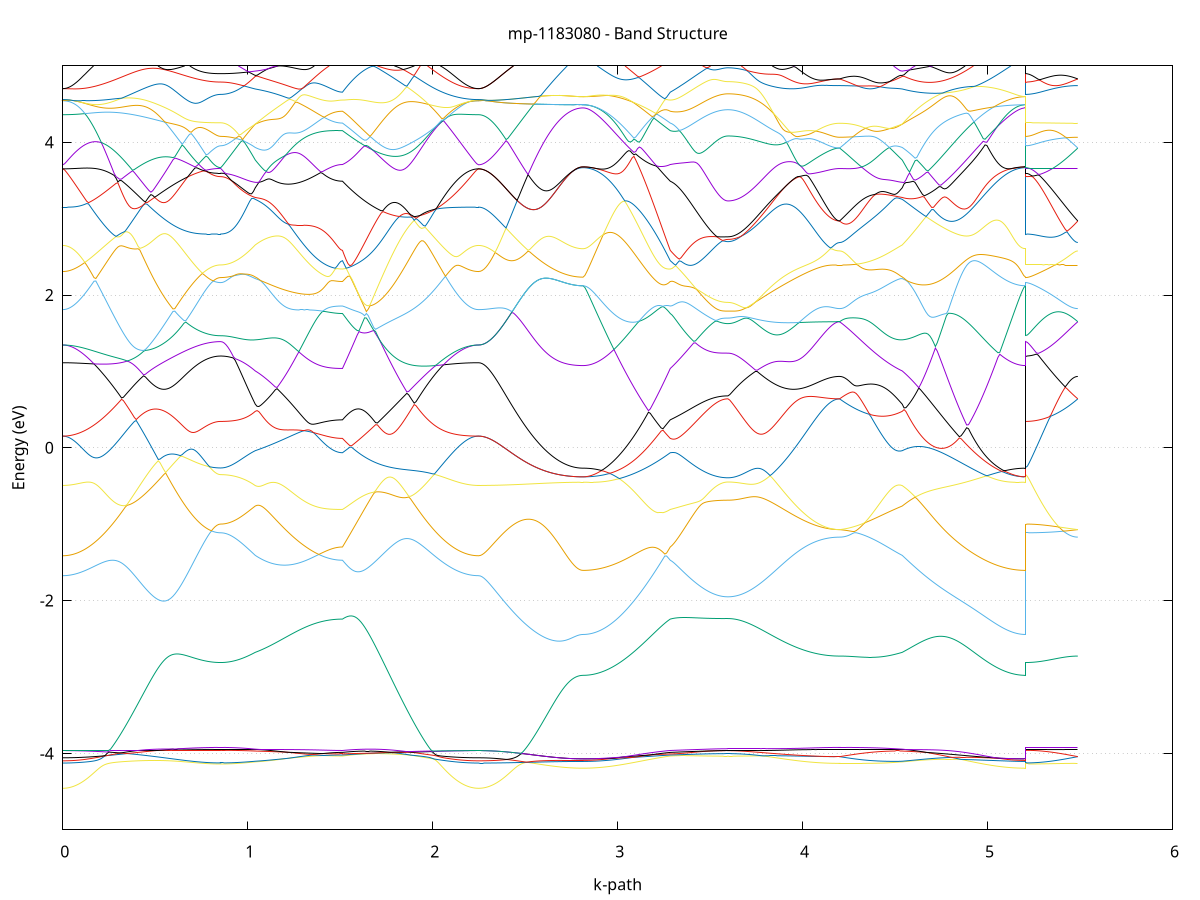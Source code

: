 set title 'mp-1183080 - Band Structure'
set xlabel 'k-path'
set ylabel 'Energy (eV)'
set grid y
set yrange [-5:5]
set terminal png size 800,600
set output 'mp-1183080_bands_gnuplot.png'
plot '-' using 1:2 with lines notitle, '-' using 1:2 with lines notitle, '-' using 1:2 with lines notitle, '-' using 1:2 with lines notitle, '-' using 1:2 with lines notitle, '-' using 1:2 with lines notitle, '-' using 1:2 with lines notitle, '-' using 1:2 with lines notitle, '-' using 1:2 with lines notitle, '-' using 1:2 with lines notitle, '-' using 1:2 with lines notitle, '-' using 1:2 with lines notitle, '-' using 1:2 with lines notitle, '-' using 1:2 with lines notitle, '-' using 1:2 with lines notitle, '-' using 1:2 with lines notitle, '-' using 1:2 with lines notitle, '-' using 1:2 with lines notitle, '-' using 1:2 with lines notitle, '-' using 1:2 with lines notitle, '-' using 1:2 with lines notitle, '-' using 1:2 with lines notitle, '-' using 1:2 with lines notitle, '-' using 1:2 with lines notitle, '-' using 1:2 with lines notitle, '-' using 1:2 with lines notitle, '-' using 1:2 with lines notitle, '-' using 1:2 with lines notitle, '-' using 1:2 with lines notitle, '-' using 1:2 with lines notitle, '-' using 1:2 with lines notitle, '-' using 1:2 with lines notitle, '-' using 1:2 with lines notitle, '-' using 1:2 with lines notitle, '-' using 1:2 with lines notitle, '-' using 1:2 with lines notitle, '-' using 1:2 with lines notitle, '-' using 1:2 with lines notitle, '-' using 1:2 with lines notitle, '-' using 1:2 with lines notitle, '-' using 1:2 with lines notitle, '-' using 1:2 with lines notitle, '-' using 1:2 with lines notitle, '-' using 1:2 with lines notitle, '-' using 1:2 with lines notitle, '-' using 1:2 with lines notitle, '-' using 1:2 with lines notitle, '-' using 1:2 with lines notitle
0.000000 -35.320298
0.009927 -35.320298
0.019855 -35.320198
0.029782 -35.320098
0.039709 -35.319898
0.049636 -35.319598
0.059564 -35.319298
0.069491 -35.318898
0.079418 -35.318498
0.089345 -35.317998
0.099273 -35.317398
0.109200 -35.316798
0.119127 -35.316198
0.129055 -35.315398
0.138982 -35.314698
0.148909 -35.313898
0.158836 -35.312998
0.168764 -35.312098
0.178691 -35.311098
0.188618 -35.310098
0.198546 -35.308998
0.208473 -35.307898
0.218400 -35.306698
0.228327 -35.305498
0.238255 -35.304298
0.248182 -35.302998
0.258109 -35.301698
0.268036 -35.300298
0.277964 -35.298898
0.287891 -35.297498
0.297818 -35.295998
0.307746 -35.294498
0.317673 -35.292998
0.327600 -35.291398
0.337527 -35.289798
0.347455 -35.288198
0.357382 -35.286598
0.367309 -35.284898
0.377237 -35.283198
0.387164 -35.281498
0.397091 -35.279798
0.407018 -35.278098
0.416946 -35.276398
0.426873 -35.274598
0.436800 -35.272898
0.446727 -35.271098
0.456655 -35.269398
0.466582 -35.267598
0.476509 -35.265798
0.486437 -35.264098
0.496364 -35.262298
0.506291 -35.260598
0.516218 -35.258798
0.526146 -35.257098
0.536073 -35.255398
0.546000 -35.253598
0.555928 -35.251998
0.565855 -35.250298
0.575782 -35.248598
0.585709 -35.246998
0.595637 -35.245398
0.605564 -35.243798
0.615491 -35.242198
0.625418 -35.240698
0.635346 -35.239198
0.645273 -35.237798
0.655200 -35.236398
0.665128 -35.234998
0.675055 -35.233698
0.684982 -35.232398
0.694909 -35.231098
0.704837 -35.229998
0.714764 -35.228798
0.724691 -35.227798
0.734618 -35.226798
0.744546 -35.225798
0.754473 -35.224898
0.764400 -35.224098
0.774328 -35.223398
0.784255 -35.222698
0.794182 -35.222198
0.804109 -35.221698
0.814037 -35.221298
0.823964 -35.220898
0.833891 -35.220698
0.843819 -35.220598
0.853746 -35.220498
0.853746 -35.220498
0.863583 -35.220498
0.873420 -35.220498
0.883257 -35.220498
0.893095 -35.220498
0.902932 -35.220498
0.912769 -35.220598
0.922606 -35.220598
0.932443 -35.220598
0.942281 -35.220598
0.952118 -35.220598
0.961955 -35.220598
0.971792 -35.220598
0.981629 -35.220598
0.991467 -35.220598
1.001304 -35.220598
1.011141 -35.220698
1.020978 -35.220698
1.030816 -35.220698
1.040653 -35.220698
1.040653 -35.220698
1.050476 -35.220698
1.060300 -35.220798
1.070123 -35.220898
1.079947 -35.220998
1.089770 -35.221198
1.099594 -35.221298
1.109417 -35.221498
1.119240 -35.221698
1.129064 -35.221898
1.138887 -35.222198
1.148711 -35.222398
1.158534 -35.222698
1.168358 -35.222898
1.178181 -35.223198
1.188005 -35.223498
1.197828 -35.223798
1.207652 -35.224098
1.217475 -35.224298
1.227299 -35.224598
1.237122 -35.224898
1.246945 -35.225198
1.256769 -35.225498
1.266592 -35.225798
1.276416 -35.226098
1.286239 -35.226298
1.296063 -35.226598
1.305886 -35.226898
1.315710 -35.227098
1.325533 -35.227398
1.335357 -35.227598
1.345180 -35.227798
1.355004 -35.227998
1.364827 -35.228198
1.374651 -35.228398
1.384474 -35.228598
1.394297 -35.228798
1.404121 -35.228898
1.413944 -35.229098
1.423768 -35.229198
1.433591 -35.229298
1.443415 -35.229398
1.453238 -35.229498
1.463062 -35.229598
1.472885 -35.229698
1.482709 -35.229698
1.492532 -35.229698
1.502356 -35.229798
1.512179 -35.229798
1.512179 -35.229798
1.522123 -35.230498
1.532067 -35.231298
1.542011 -35.232198
1.551955 -35.233098
1.561899 -35.234098
1.571843 -35.235098
1.581787 -35.236098
1.591731 -35.237298
1.601675 -35.238398
1.611619 -35.239698
1.621563 -35.240898
1.631506 -35.242298
1.641450 -35.243598
1.651394 -35.245098
1.661338 -35.246498
1.671282 -35.247998
1.681226 -35.249598
1.691170 -35.251198
1.701114 -35.252798
1.711058 -35.254398
1.721002 -35.256098
1.730946 -35.257798
1.740890 -35.259498
1.750834 -35.261298
1.760778 -35.262998
1.770722 -35.264798
1.780666 -35.266598
1.790610 -35.268298
1.800554 -35.270098
1.810498 -35.271898
1.820442 -35.273698
1.830386 -35.275498
1.840330 -35.277298
1.850273 -35.278998
1.860217 -35.280798
1.870161 -35.282498
1.880105 -35.284198
1.890049 -35.285898
1.899993 -35.287598
1.909937 -35.289298
1.919881 -35.290898
1.929825 -35.292498
1.939769 -35.294098
1.949713 -35.295598
1.959657 -35.297098
1.969601 -35.298598
1.979545 -35.299998
1.989489 -35.301398
1.999433 -35.302798
2.009377 -35.304098
2.019321 -35.305298
2.029265 -35.306598
2.039209 -35.307798
2.049153 -35.308898
2.059097 -35.309998
2.069040 -35.310998
2.078984 -35.311998
2.088928 -35.312898
2.098872 -35.313798
2.108816 -35.314598
2.118760 -35.315398
2.128704 -35.316098
2.138648 -35.316798
2.148592 -35.317398
2.158536 -35.317998
2.168480 -35.318498
2.178424 -35.318898
2.188368 -35.319298
2.198312 -35.319598
2.208256 -35.319898
2.218200 -35.320098
2.228144 -35.320198
2.238088 -35.320298
2.248032 -35.320298
2.248032 -35.320298
2.257943 -35.320298
2.267854 -35.320198
2.277765 -35.320098
2.287676 -35.319898
2.297587 -35.319598
2.307498 -35.319298
2.317409 -35.318898
2.327320 -35.318498
2.337231 -35.317998
2.347142 -35.317498
2.357053 -35.316898
2.366964 -35.316298
2.376875 -35.315598
2.386786 -35.314798
2.396697 -35.313998
2.406607 -35.313198
2.416518 -35.312298
2.426429 -35.311298
2.436340 -35.310298
2.446251 -35.309298
2.456162 -35.308198
2.466073 -35.306998
2.475984 -35.305898
2.485895 -35.304598
2.495806 -35.303298
2.505717 -35.301998
2.515628 -35.300698
2.525539 -35.299298
2.535450 -35.297798
2.545361 -35.296398
2.555272 -35.294898
2.565183 -35.293398
2.575094 -35.291798
2.585005 -35.290198
2.594916 -35.288598
2.604827 -35.286998
2.614738 -35.285298
2.624649 -35.283598
2.634560 -35.281998
2.644471 -35.280298
2.654382 -35.278598
2.664293 -35.276898
2.674204 -35.275198
2.684115 -35.273498
2.694026 -35.271798
2.703937 -35.270198
2.713848 -35.268598
2.723759 -35.267098
2.733670 -35.265598
2.743581 -35.264198
2.753492 -35.262998
2.763403 -35.261798
2.773314 -35.260798
2.783225 -35.259998
2.793136 -35.259398
2.803047 -35.258998
2.812958 -35.258898
2.812958 -35.258898
2.822782 -35.258898
2.832605 -35.258798
2.842429 -35.258598
2.852252 -35.258498
2.862075 -35.258198
2.871899 -35.257898
2.881722 -35.257598
2.891546 -35.257198
2.901369 -35.256698
2.911193 -35.256198
2.921016 -35.255598
2.930840 -35.254998
2.940663 -35.254298
2.950487 -35.253598
2.960310 -35.252898
2.970134 -35.251998
2.979957 -35.251198
2.989781 -35.250198
2.999604 -35.249298
3.009427 -35.248298
3.019251 -35.247198
3.029074 -35.246098
3.038898 -35.244898
3.048721 -35.243698
3.058545 -35.242498
3.068368 -35.241198
3.078192 -35.239898
3.088015 -35.238498
3.097839 -35.237098
3.107662 -35.235598
3.117486 -35.234098
3.127309 -35.232598
3.137132 -35.230998
3.146956 -35.229398
3.156779 -35.227798
3.166603 -35.226098
3.176426 -35.224398
3.186250 -35.224698
3.196073 -35.224998
3.205897 -35.225398
3.215720 -35.225798
3.225544 -35.226298
3.235367 -35.226698
3.245191 -35.227298
3.255014 -35.227798
3.264838 -35.228398
3.274661 -35.229098
3.284484 -35.229798
3.284484 -35.229798
3.294230 -35.230098
3.303975 -35.230598
3.313721 -35.231098
3.323466 -35.231698
3.333212 -35.232298
3.342957 -35.232998
3.352702 -35.233598
3.362448 -35.234298
3.372193 -35.234998
3.381939 -35.235598
3.391684 -35.236298
3.401430 -35.236898
3.411175 -35.237598
3.420920 -35.238198
3.430666 -35.238798
3.440411 -35.239298
3.450157 -35.239898
3.459902 -35.240398
3.469647 -35.240898
3.479393 -35.241298
3.489138 -35.241698
3.498884 -35.242098
3.508629 -35.242498
3.518375 -35.242798
3.528120 -35.243098
3.537865 -35.243298
3.547611 -35.243498
3.557356 -35.243698
3.567102 -35.243798
3.576847 -35.243898
3.586593 -35.243998
3.596338 -35.243998
3.596338 -35.243998
3.606235 -35.243998
3.616131 -35.243998
3.626028 -35.243898
3.635924 -35.243798
3.645821 -35.243698
3.655717 -35.243598
3.665614 -35.243398
3.675510 -35.243298
3.685407 -35.243098
3.695303 -35.242798
3.705200 -35.242598
3.715097 -35.242298
3.724993 -35.241998
3.734890 -35.241698
3.744786 -35.241398
3.754683 -35.241098
3.764579 -35.240698
3.774476 -35.240298
3.784372 -35.239898
3.794269 -35.239498
3.804165 -35.238998
3.814062 -35.238598
3.823959 -35.238098
3.833855 -35.237598
3.843752 -35.237098
3.853648 -35.236598
3.863545 -35.236098
3.873441 -35.235498
3.883338 -35.234998
3.893234 -35.234398
3.903131 -35.233798
3.913027 -35.233198
3.922924 -35.232598
3.932821 -35.232098
3.942717 -35.231498
3.952614 -35.230898
3.962510 -35.230198
3.972407 -35.229598
3.982303 -35.228998
3.992200 -35.228398
4.002096 -35.227898
4.011993 -35.227298
4.021890 -35.226698
4.031786 -35.226098
4.041683 -35.225598
4.051579 -35.224998
4.061476 -35.224498
4.071372 -35.223998
4.081269 -35.223598
4.091165 -35.223098
4.101062 -35.222698
4.110958 -35.222298
4.120855 -35.221898
4.130752 -35.221598
4.140648 -35.221298
4.150545 -35.221098
4.160441 -35.220898
4.170338 -35.220698
4.180234 -35.220598
4.190131 -35.220598
4.200027 -35.220498
4.200027 -35.220498
4.209989 -35.220498
4.219951 -35.220598
4.229913 -35.220598
4.239875 -35.220598
4.249837 -35.220698
4.259799 -35.220698
4.269760 -35.220798
4.279722 -35.220798
4.289684 -35.220898
4.299646 -35.220898
4.309608 -35.220998
4.319570 -35.220998
4.329531 -35.221098
4.339493 -35.221098
4.349455 -35.221098
4.359417 -35.221198
4.369379 -35.221198
4.379341 -35.221198
4.389303 -35.221198
4.399264 -35.221198
4.409226 -35.221198
4.419188 -35.221098
4.429150 -35.221098
4.439112 -35.221098
4.449074 -35.220998
4.459036 -35.220998
4.468997 -35.220898
4.478959 -35.220898
4.488921 -35.220798
4.498883 -35.220798
4.508845 -35.220798
4.518807 -35.220698
4.528769 -35.220698
4.538730 -35.220698
4.538730 -35.220698
4.548683 -35.220698
4.558636 -35.220798
4.568589 -35.220798
4.578542 -35.220798
4.588494 -35.220798
4.598447 -35.220798
4.608400 -35.220898
4.618353 -35.220898
4.628306 -35.220898
4.638259 -35.220898
4.648211 -35.220998
4.658164 -35.220998
4.668117 -35.220998
4.678070 -35.220998
4.688023 -35.221098
4.697975 -35.221098
4.707928 -35.221098
4.717881 -35.221198
4.727834 -35.221198
4.737787 -35.221198
4.747740 -35.221198
4.757692 -35.221298
4.767645 -35.221298
4.777598 -35.221298
4.787551 -35.221398
4.797504 -35.221398
4.807456 -35.221498
4.817409 -35.222998
4.827362 -35.224498
4.837315 -35.225998
4.847268 -35.227498
4.857221 -35.228998
4.867173 -35.230498
4.877126 -35.231898
4.887079 -35.233398
4.897032 -35.234798
4.906985 -35.236098
4.916938 -35.237498
4.926890 -35.238798
4.936843 -35.240098
4.946796 -35.241398
4.956749 -35.242598
4.966702 -35.243798
4.976654 -35.244998
4.986607 -35.246098
4.996560 -35.247198
5.006513 -35.248198
5.016466 -35.249198
5.026419 -35.250198
5.036371 -35.251098
5.046324 -35.251898
5.056277 -35.252798
5.066230 -35.253498
5.076183 -35.254298
5.086135 -35.254898
5.096088 -35.255598
5.106041 -35.256098
5.115994 -35.256698
5.125947 -35.257098
5.135900 -35.257498
5.145852 -35.257898
5.155805 -35.258198
5.165758 -35.258398
5.175711 -35.258598
5.185664 -35.258798
5.195616 -35.258898
5.205569 -35.258898
5.205569 -35.220498
5.215309 -35.220498
5.225049 -35.220498
5.234790 -35.220498
5.244530 -35.220498
5.254270 -35.220498
5.264010 -35.220498
5.273750 -35.220498
5.283490 -35.220498
5.293230 -35.220498
5.302970 -35.220498
5.312710 -35.220498
5.322451 -35.220498
5.332191 -35.220498
5.341931 -35.220498
5.351671 -35.220498
5.361411 -35.220498
5.371151 -35.220498
5.380891 -35.220498
5.390631 -35.220498
5.400372 -35.220498
5.410112 -35.220498
5.419852 -35.220498
5.429592 -35.220498
5.439332 -35.220498
5.449072 -35.220498
5.458812 -35.220498
5.468552 -35.220498
5.478292 -35.220498
5.488033 -35.220498
e
0.000000 -35.159298
0.009927 -35.159298
0.019855 -35.159298
0.029782 -35.159398
0.039709 -35.159398
0.049636 -35.159398
0.059564 -35.159398
0.069491 -35.159398
0.079418 -35.159398
0.089345 -35.159498
0.099273 -35.159498
0.109200 -35.159498
0.119127 -35.159598
0.129055 -35.159598
0.138982 -35.159698
0.148909 -35.159698
0.158836 -35.159798
0.168764 -35.159798
0.178691 -35.159898
0.188618 -35.159998
0.198546 -35.160098
0.208473 -35.160098
0.218400 -35.160198
0.228327 -35.160298
0.238255 -35.160398
0.248182 -35.160498
0.258109 -35.160598
0.268036 -35.160698
0.277964 -35.160798
0.287891 -35.160898
0.297818 -35.160998
0.307746 -35.161198
0.317673 -35.161298
0.327600 -35.161398
0.337527 -35.161598
0.347455 -35.161698
0.357382 -35.161898
0.367309 -35.162098
0.377237 -35.162198
0.387164 -35.162398
0.397091 -35.162598
0.407018 -35.162798
0.416946 -35.162998
0.426873 -35.163198
0.436800 -35.163398
0.446727 -35.163598
0.456655 -35.163898
0.466582 -35.164098
0.476509 -35.164298
0.486437 -35.164598
0.496364 -35.164898
0.506291 -35.165098
0.516218 -35.165398
0.526146 -35.165698
0.536073 -35.165998
0.546000 -35.166298
0.555928 -35.166598
0.565855 -35.166898
0.575782 -35.167198
0.585709 -35.167498
0.595637 -35.167898
0.605564 -35.168198
0.615491 -35.168498
0.625418 -35.168898
0.635346 -35.169198
0.645273 -35.169598
0.655200 -35.169998
0.665128 -35.170298
0.675055 -35.170698
0.684982 -35.170998
0.694909 -35.171398
0.704837 -35.171698
0.714764 -35.172098
0.724691 -35.172398
0.734618 -35.172698
0.744546 -35.172998
0.754473 -35.173298
0.764400 -35.173598
0.774328 -35.173898
0.784255 -35.174098
0.794182 -35.174298
0.804109 -35.174498
0.814037 -35.174598
0.823964 -35.174698
0.833891 -35.174798
0.843819 -35.174898
0.853746 -35.174898
0.853746 -35.174898
0.863583 -35.174898
0.873420 -35.174798
0.883257 -35.174798
0.893095 -35.174998
0.902932 -35.175198
0.912769 -35.175598
0.922606 -35.175898
0.932443 -35.176298
0.942281 -35.176798
0.952118 -35.177298
0.961955 -35.177898
0.971792 -35.178498
0.981629 -35.179198
0.991467 -35.179898
1.001304 -35.180698
1.011141 -35.181498
1.020978 -35.182398
1.030816 -35.183298
1.040653 -35.184298
1.040653 -35.184298
1.050476 -35.184998
1.060300 -35.185598
1.070123 -35.186298
1.079947 -35.186998
1.089770 -35.187598
1.099594 -35.188298
1.109417 -35.188998
1.119240 -35.189598
1.129064 -35.190198
1.138887 -35.190798
1.148711 -35.191498
1.158534 -35.192098
1.168358 -35.192598
1.178181 -35.193198
1.188005 -35.193798
1.197828 -35.194398
1.207652 -35.194898
1.217475 -35.195398
1.227299 -35.195898
1.237122 -35.196398
1.246945 -35.196898
1.256769 -35.197398
1.266592 -35.197898
1.276416 -35.198298
1.286239 -35.198798
1.296063 -35.199198
1.305886 -35.199598
1.315710 -35.199898
1.325533 -35.200298
1.335357 -35.200698
1.345180 -35.200998
1.355004 -35.201298
1.364827 -35.201598
1.374651 -35.201898
1.384474 -35.202098
1.394297 -35.202398
1.404121 -35.202598
1.413944 -35.202798
1.423768 -35.202998
1.433591 -35.203198
1.443415 -35.203298
1.453238 -35.203398
1.463062 -35.203498
1.472885 -35.203598
1.482709 -35.203698
1.492532 -35.203698
1.502356 -35.203798
1.512179 -35.203798
1.512179 -35.203798
1.522123 -35.201698
1.532067 -35.199698
1.542011 -35.197598
1.551955 -35.195498
1.561899 -35.193398
1.571843 -35.191298
1.581787 -35.189198
1.591731 -35.187098
1.601675 -35.184898
1.611619 -35.182798
1.621563 -35.180698
1.631506 -35.178498
1.641450 -35.176398
1.651394 -35.174198
1.661338 -35.172098
1.671282 -35.169898
1.681226 -35.167798
1.691170 -35.165598
1.701114 -35.163498
1.711058 -35.161398
1.721002 -35.159198
1.730946 -35.157598
1.740890 -35.157898
1.750834 -35.158198
1.760778 -35.158498
1.770722 -35.158798
1.780666 -35.158998
1.790610 -35.159198
1.800554 -35.159398
1.810498 -35.159598
1.820442 -35.159698
1.830386 -35.159898
1.840330 -35.159998
1.850273 -35.160098
1.860217 -35.160098
1.870161 -35.160198
1.880105 -35.160198
1.890049 -35.160298
1.899993 -35.160298
1.909937 -35.160298
1.919881 -35.160298
1.929825 -35.160298
1.939769 -35.160298
1.949713 -35.160298
1.959657 -35.160298
1.969601 -35.160198
1.979545 -35.160198
1.989489 -35.160198
1.999433 -35.160098
2.009377 -35.160098
2.019321 -35.159998
2.029265 -35.159998
2.039209 -35.159998
2.049153 -35.159898
2.059097 -35.159898
2.069040 -35.159798
2.078984 -35.159798
2.088928 -35.159698
2.098872 -35.159698
2.108816 -35.159598
2.118760 -35.159598
2.128704 -35.159598
2.138648 -35.159498
2.148592 -35.159498
2.158536 -35.159498
2.168480 -35.159398
2.178424 -35.159398
2.188368 -35.159398
2.198312 -35.159398
2.208256 -35.159398
2.218200 -35.159298
2.228144 -35.159298
2.238088 -35.159298
2.248032 -35.159298
2.248032 -35.159298
2.257943 -35.159398
2.267854 -35.159498
2.277765 -35.159598
2.287676 -35.159798
2.297587 -35.160098
2.307498 -35.160398
2.317409 -35.160798
2.327320 -35.161198
2.337231 -35.161698
2.347142 -35.162298
2.357053 -35.162898
2.366964 -35.163498
2.376875 -35.164298
2.386786 -35.164998
2.396697 -35.165898
2.406607 -35.166698
2.416518 -35.167698
2.426429 -35.168698
2.436340 -35.169698
2.446251 -35.170798
2.456162 -35.171898
2.466073 -35.173098
2.475984 -35.174298
2.485895 -35.175598
2.495806 -35.176898
2.505717 -35.178298
2.515628 -35.179598
2.525539 -35.181098
2.535450 -35.182498
2.545361 -35.184098
2.555272 -35.185598
2.565183 -35.187198
2.575094 -35.188798
2.585005 -35.190398
2.594916 -35.191998
2.604827 -35.193698
2.614738 -35.195398
2.624649 -35.197098
2.634560 -35.198798
2.644471 -35.200498
2.654382 -35.202298
2.664293 -35.203998
2.674204 -35.205698
2.684115 -35.207398
2.694026 -35.209098
2.703937 -35.210698
2.713848 -35.212398
2.723759 -35.213898
2.733670 -35.215398
2.743581 -35.216798
2.753492 -35.218098
2.763403 -35.219298
2.773314 -35.220298
2.783225 -35.221098
2.793136 -35.221698
2.803047 -35.222098
2.812958 -35.222198
2.812958 -35.222198
2.822782 -35.222198
2.832605 -35.222198
2.842429 -35.222198
2.852252 -35.222198
2.862075 -35.222198
2.871899 -35.222198
2.881722 -35.222198
2.891546 -35.222198
2.901369 -35.222198
2.911193 -35.222198
2.921016 -35.222098
2.930840 -35.222098
2.940663 -35.222098
2.950487 -35.222098
2.960310 -35.222098
2.970134 -35.222098
2.979957 -35.222198
2.989781 -35.222198
2.999604 -35.222198
3.009427 -35.222198
3.019251 -35.222198
3.029074 -35.222298
3.038898 -35.222298
3.048721 -35.222398
3.058545 -35.222398
3.068368 -35.222498
3.078192 -35.222598
3.088015 -35.222698
3.097839 -35.222798
3.107662 -35.222898
3.117486 -35.223098
3.127309 -35.223198
3.137132 -35.223398
3.146956 -35.223598
3.156779 -35.223898
3.166603 -35.224098
3.176426 -35.224398
3.186250 -35.222698
3.196073 -35.220898
3.205897 -35.219098
3.215720 -35.217298
3.225544 -35.215398
3.235367 -35.213498
3.245191 -35.211598
3.255014 -35.209698
3.264838 -35.207698
3.274661 -35.205798
3.284484 -35.203798
3.284484 -35.203798
3.294230 -35.202898
3.303975 -35.201898
3.313721 -35.200798
3.323466 -35.199698
3.333212 -35.198598
3.342957 -35.197398
3.352702 -35.196198
3.362448 -35.194998
3.372193 -35.193798
3.381939 -35.192598
3.391684 -35.191398
3.401430 -35.190198
3.411175 -35.189098
3.420920 -35.187898
3.430666 -35.186798
3.440411 -35.185798
3.450157 -35.184698
3.459902 -35.183698
3.469647 -35.182798
3.479393 -35.181898
3.489138 -35.180998
3.498884 -35.180198
3.508629 -35.179398
3.518375 -35.178698
3.528120 -35.178098
3.537865 -35.177598
3.547611 -35.177098
3.557356 -35.176698
3.567102 -35.176398
3.576847 -35.176098
3.586593 -35.175998
3.596338 -35.175898
3.596338 -35.175898
3.606235 -35.175898
3.616131 -35.175898
3.626028 -35.175898
3.635924 -35.175898
3.645821 -35.175898
3.655717 -35.175898
3.665614 -35.175898
3.675510 -35.175898
3.685407 -35.175898
3.695303 -35.175898
3.705200 -35.175798
3.715097 -35.175798
3.724993 -35.175798
3.734890 -35.175798
3.744786 -35.175798
3.754683 -35.175698
3.764579 -35.175698
3.774476 -35.175698
3.784372 -35.175698
3.794269 -35.175598
3.804165 -35.175598
3.814062 -35.175598
3.823959 -35.175598
3.833855 -35.175498
3.843752 -35.175498
3.853648 -35.175498
3.863545 -35.175398
3.873441 -35.175398
3.883338 -35.175398
3.893234 -35.175298
3.903131 -35.175298
3.913027 -35.175298
3.922924 -35.175298
3.932821 -35.175198
3.942717 -35.175198
3.952614 -35.175198
3.962510 -35.175098
3.972407 -35.175098
3.982303 -35.175098
3.992200 -35.174998
4.002096 -35.174998
4.011993 -35.174998
4.021890 -35.174998
4.031786 -35.174898
4.041683 -35.174898
4.051579 -35.174898
4.061476 -35.174898
4.071372 -35.174898
4.081269 -35.174798
4.091165 -35.174798
4.101062 -35.174798
4.110958 -35.174798
4.120855 -35.174798
4.130752 -35.174798
4.140648 -35.174798
4.150545 -35.174698
4.160441 -35.174698
4.170338 -35.174698
4.180234 -35.174698
4.190131 -35.174698
4.200027 -35.174698
4.200027 -35.174698
4.209989 -35.174698
4.219951 -35.174698
4.229913 -35.174698
4.239875 -35.174698
4.249837 -35.174798
4.259799 -35.174798
4.269760 -35.174898
4.279722 -35.174898
4.289684 -35.174998
4.299646 -35.175098
4.309608 -35.175298
4.319570 -35.175398
4.329531 -35.175598
4.339493 -35.175798
4.349455 -35.175998
4.359417 -35.176198
4.369379 -35.176498
4.379341 -35.176798
4.389303 -35.177098
4.399264 -35.177398
4.409226 -35.177798
4.419188 -35.178198
4.429150 -35.178598
4.439112 -35.178998
4.449074 -35.179498
4.459036 -35.179998
4.468997 -35.180498
4.478959 -35.180998
4.488921 -35.181498
4.498883 -35.182098
4.508845 -35.182598
4.518807 -35.183198
4.528769 -35.183698
4.538730 -35.184298
4.538730 -35.184298
4.548683 -35.185298
4.558636 -35.186298
4.568589 -35.187398
4.578542 -35.188598
4.588494 -35.189698
4.598447 -35.190898
4.608400 -35.192198
4.618353 -35.193498
4.628306 -35.194798
4.638259 -35.196098
4.648211 -35.197498
4.658164 -35.198898
4.668117 -35.200298
4.678070 -35.201698
4.688023 -35.203198
4.697975 -35.204698
4.707928 -35.206198
4.717881 -35.207698
4.727834 -35.209198
4.737787 -35.210698
4.747740 -35.212198
4.757692 -35.213798
4.767645 -35.215298
4.777598 -35.216898
4.787551 -35.218398
4.797504 -35.219898
4.807456 -35.221398
4.817409 -35.221498
4.827362 -35.221498
4.837315 -35.221498
4.847268 -35.221598
4.857221 -35.221598
4.867173 -35.221598
4.877126 -35.221598
4.887079 -35.221698
4.897032 -35.221698
4.906985 -35.221698
4.916938 -35.221798
4.926890 -35.221798
4.936843 -35.221798
4.946796 -35.221798
4.956749 -35.221898
4.966702 -35.221898
4.976654 -35.221898
4.986607 -35.221898
4.996560 -35.221998
5.006513 -35.221998
5.016466 -35.221998
5.026419 -35.221998
5.036371 -35.221998
5.046324 -35.221998
5.056277 -35.222098
5.066230 -35.222098
5.076183 -35.222098
5.086135 -35.222098
5.096088 -35.222098
5.106041 -35.222098
5.115994 -35.222098
5.125947 -35.222198
5.135900 -35.222198
5.145852 -35.222198
5.155805 -35.222198
5.165758 -35.222198
5.175711 -35.222198
5.185664 -35.222198
5.195616 -35.222198
5.205569 -35.222198
5.205569 -35.174898
5.215309 -35.174898
5.225049 -35.174898
5.234790 -35.174898
5.244530 -35.174898
5.254270 -35.174898
5.264010 -35.174898
5.273750 -35.174898
5.283490 -35.174898
5.293230 -35.174898
5.302970 -35.174898
5.312710 -35.174898
5.322451 -35.174898
5.332191 -35.174898
5.341931 -35.174898
5.351671 -35.174898
5.361411 -35.174798
5.371151 -35.174798
5.380891 -35.174798
5.390631 -35.174798
5.400372 -35.174798
5.410112 -35.174798
5.419852 -35.174798
5.429592 -35.174798
5.439332 -35.174798
5.449072 -35.174798
5.458812 -35.174798
5.468552 -35.174698
5.478292 -35.174698
5.488033 -35.174698
e
0.000000 -35.092498
0.009927 -35.092498
0.019855 -35.092598
0.029782 -35.092798
0.039709 -35.092998
0.049636 -35.093198
0.059564 -35.093498
0.069491 -35.093898
0.079418 -35.094298
0.089345 -35.094698
0.099273 -35.095298
0.109200 -35.095798
0.119127 -35.096398
0.129055 -35.097098
0.138982 -35.097798
0.148909 -35.098598
0.158836 -35.099398
0.168764 -35.100298
0.178691 -35.101198
0.188618 -35.102098
0.198546 -35.103098
0.208473 -35.104098
0.218400 -35.105198
0.228327 -35.106298
0.238255 -35.107498
0.248182 -35.108598
0.258109 -35.109898
0.268036 -35.111098
0.277964 -35.112398
0.287891 -35.113698
0.297818 -35.114998
0.307746 -35.116398
0.317673 -35.117698
0.327600 -35.119098
0.337527 -35.120498
0.347455 -35.121998
0.357382 -35.123398
0.367309 -35.124898
0.377237 -35.126398
0.387164 -35.127798
0.397091 -35.129298
0.407018 -35.130798
0.416946 -35.132298
0.426873 -35.133798
0.436800 -35.135298
0.446727 -35.136798
0.456655 -35.138298
0.466582 -35.139798
0.476509 -35.141298
0.486437 -35.142698
0.496364 -35.144198
0.506291 -35.145598
0.516218 -35.146998
0.526146 -35.148398
0.536073 -35.149798
0.546000 -35.151198
0.555928 -35.152498
0.565855 -35.153798
0.575782 -35.155098
0.585709 -35.156398
0.595637 -35.157598
0.605564 -35.158798
0.615491 -35.159898
0.625418 -35.161098
0.635346 -35.162098
0.645273 -35.163198
0.655200 -35.164198
0.665128 -35.165198
0.675055 -35.166098
0.684982 -35.166998
0.694909 -35.167798
0.704837 -35.168598
0.714764 -35.169398
0.724691 -35.170098
0.734618 -35.170698
0.744546 -35.171298
0.754473 -35.171898
0.764400 -35.172398
0.774328 -35.172798
0.784255 -35.173198
0.794182 -35.173598
0.804109 -35.173898
0.814037 -35.174098
0.823964 -35.174298
0.833891 -35.174398
0.843819 -35.174498
0.853746 -35.174498
0.853746 -35.174498
0.863583 -35.174598
0.873420 -35.174698
0.883257 -35.174698
0.893095 -35.174498
0.902932 -35.174198
0.912769 -35.173998
0.922606 -35.173598
0.932443 -35.173198
0.942281 -35.172798
0.952118 -35.172298
0.961955 -35.171698
0.971792 -35.171098
0.981629 -35.170498
0.991467 -35.169798
1.001304 -35.169098
1.011141 -35.168298
1.020978 -35.167498
1.030816 -35.166598
1.040653 -35.165698
1.040653 -35.165698
1.050476 -35.164998
1.060300 -35.164298
1.070123 -35.163598
1.079947 -35.162898
1.089770 -35.162098
1.099594 -35.161398
1.109417 -35.160598
1.119240 -35.159798
1.129064 -35.158998
1.138887 -35.158198
1.148711 -35.157398
1.158534 -35.156598
1.168358 -35.155798
1.178181 -35.154998
1.188005 -35.154298
1.197828 -35.153498
1.207652 -35.152698
1.217475 -35.151998
1.227299 -35.151198
1.237122 -35.150498
1.246945 -35.149798
1.256769 -35.149098
1.266592 -35.148398
1.276416 -35.147798
1.286239 -35.147098
1.296063 -35.146498
1.305886 -35.145898
1.315710 -35.145298
1.325533 -35.144798
1.335357 -35.144198
1.345180 -35.143698
1.355004 -35.143298
1.364827 -35.142798
1.374651 -35.142398
1.384474 -35.141998
1.394297 -35.141598
1.404121 -35.141298
1.413944 -35.140898
1.423768 -35.140698
1.433591 -35.140398
1.443415 -35.140198
1.453238 -35.139998
1.463062 -35.139798
1.472885 -35.139698
1.482709 -35.139598
1.492532 -35.139498
1.502356 -35.139398
1.512179 -35.139398
1.512179 -35.139398
1.522123 -35.140698
1.532067 -35.141898
1.542011 -35.143098
1.551955 -35.144198
1.561899 -35.145398
1.571843 -35.146398
1.581787 -35.147498
1.591731 -35.148398
1.601675 -35.149398
1.611619 -35.150298
1.621563 -35.151098
1.631506 -35.151898
1.641450 -35.152698
1.651394 -35.153398
1.661338 -35.153998
1.671282 -35.154698
1.681226 -35.155298
1.691170 -35.155798
1.701114 -35.156298
1.711058 -35.156798
1.721002 -35.157198
1.730946 -35.157098
1.740890 -35.154998
1.750834 -35.152998
1.760778 -35.150898
1.770722 -35.148898
1.780666 -35.146798
1.790610 -35.144798
1.800554 -35.142798
1.810498 -35.140898
1.820442 -35.138898
1.830386 -35.136998
1.840330 -35.135098
1.850273 -35.133198
1.860217 -35.131398
1.870161 -35.129598
1.880105 -35.127798
1.890049 -35.126098
1.899993 -35.124398
1.909937 -35.122698
1.919881 -35.121098
1.929825 -35.119398
1.939769 -35.117898
1.949713 -35.116398
1.959657 -35.114898
1.969601 -35.113398
1.979545 -35.111998
1.989489 -35.110598
1.999433 -35.109298
2.009377 -35.108098
2.019321 -35.106798
2.029265 -35.105598
2.039209 -35.104498
2.049153 -35.103398
2.059097 -35.102398
2.069040 -35.101398
2.078984 -35.100398
2.088928 -35.099498
2.098872 -35.098698
2.108816 -35.097898
2.118760 -35.097198
2.128704 -35.096498
2.138648 -35.095898
2.148592 -35.095298
2.158536 -35.094798
2.168480 -35.094298
2.178424 -35.093898
2.188368 -35.093498
2.198312 -35.093198
2.208256 -35.092998
2.218200 -35.092798
2.228144 -35.092598
2.238088 -35.092498
2.248032 -35.092498
2.248032 -35.092498
2.257943 -35.092498
2.267854 -35.092498
2.277765 -35.092498
2.287676 -35.092498
2.297587 -35.092498
2.307498 -35.092498
2.317409 -35.092498
2.327320 -35.092498
2.337231 -35.092498
2.347142 -35.092498
2.357053 -35.092498
2.366964 -35.092498
2.376875 -35.092498
2.386786 -35.092498
2.396697 -35.092598
2.406607 -35.092598
2.416518 -35.092598
2.426429 -35.092598
2.436340 -35.092598
2.446251 -35.092598
2.456162 -35.092598
2.466073 -35.092598
2.475984 -35.092598
2.485895 -35.092598
2.495806 -35.092598
2.505717 -35.092598
2.515628 -35.092598
2.525539 -35.092598
2.535450 -35.092598
2.545361 -35.092598
2.555272 -35.092698
2.565183 -35.092698
2.575094 -35.092698
2.585005 -35.092698
2.594916 -35.092698
2.604827 -35.092698
2.614738 -35.092698
2.624649 -35.092698
2.634560 -35.092698
2.644471 -35.092698
2.654382 -35.092698
2.664293 -35.092698
2.674204 -35.092698
2.684115 -35.092698
2.694026 -35.092698
2.703937 -35.092698
2.713848 -35.092698
2.723759 -35.092698
2.733670 -35.092698
2.743581 -35.092798
2.753492 -35.092798
2.763403 -35.092798
2.773314 -35.092798
2.783225 -35.092798
2.793136 -35.092798
2.803047 -35.092798
2.812958 -35.092798
2.812958 -35.092798
2.822782 -35.092798
2.832605 -35.092898
2.842429 -35.092998
2.852252 -35.093198
2.862075 -35.093398
2.871899 -35.093698
2.881722 -35.094098
2.891546 -35.094498
2.901369 -35.094898
2.911193 -35.095498
2.921016 -35.095998
2.930840 -35.096598
2.940663 -35.097298
2.950487 -35.097998
2.960310 -35.098698
2.970134 -35.099498
2.979957 -35.100398
2.989781 -35.101298
2.999604 -35.102198
3.009427 -35.103198
3.019251 -35.104198
3.029074 -35.105298
3.038898 -35.106398
3.048721 -35.107498
3.058545 -35.108598
3.068368 -35.109798
3.078192 -35.111098
3.088015 -35.112298
3.097839 -35.113598
3.107662 -35.114898
3.117486 -35.116198
3.127309 -35.117598
3.137132 -35.118898
3.146956 -35.120298
3.156779 -35.121698
3.166603 -35.123098
3.176426 -35.124498
3.186250 -35.125898
3.196073 -35.127298
3.205897 -35.128698
3.215720 -35.130098
3.225544 -35.131498
3.235367 -35.132798
3.245191 -35.134198
3.255014 -35.135498
3.264838 -35.136898
3.274661 -35.138198
3.284484 -35.139398
3.284484 -35.139398
3.294230 -35.139998
3.303975 -35.140498
3.313721 -35.140998
3.323466 -35.141498
3.333212 -35.142098
3.342957 -35.142598
3.352702 -35.143098
3.362448 -35.143598
3.372193 -35.144098
3.381939 -35.144598
3.391684 -35.145198
3.401430 -35.145698
3.411175 -35.146198
3.420920 -35.146698
3.430666 -35.147198
3.440411 -35.147698
3.450157 -35.148098
3.459902 -35.148598
3.469647 -35.149098
3.479393 -35.149498
3.489138 -35.149998
3.498884 -35.150398
3.508629 -35.150798
3.518375 -35.151198
3.528120 -35.151498
3.537865 -35.151798
3.547611 -35.152098
3.557356 -35.152298
3.567102 -35.152498
3.576847 -35.152598
3.586593 -35.152698
3.596338 -35.152698
3.596338 -35.152698
3.606235 -35.152698
3.616131 -35.152798
3.626028 -35.152798
3.635924 -35.152898
3.645821 -35.152998
3.655717 -35.153098
3.665614 -35.153298
3.675510 -35.153398
3.685407 -35.153598
3.695303 -35.153798
3.705200 -35.153998
3.715097 -35.154298
3.724993 -35.154498
3.734890 -35.154798
3.744786 -35.155098
3.754683 -35.155398
3.764579 -35.155798
3.774476 -35.156098
3.784372 -35.156498
3.794269 -35.156898
3.804165 -35.157298
3.814062 -35.157698
3.823959 -35.158198
3.833855 -35.158598
3.843752 -35.159098
3.853648 -35.159598
3.863545 -35.160098
3.873441 -35.160598
3.883338 -35.161098
3.893234 -35.161598
3.903131 -35.162198
3.913027 -35.162698
3.922924 -35.163298
3.932821 -35.163798
3.942717 -35.164398
3.952614 -35.164898
3.962510 -35.165498
3.972407 -35.166098
3.982303 -35.166598
3.992200 -35.167198
4.002096 -35.167798
4.011993 -35.168298
4.021890 -35.168898
4.031786 -35.169398
4.041683 -35.169898
4.051579 -35.170398
4.061476 -35.170898
4.071372 -35.171398
4.081269 -35.171798
4.091165 -35.172298
4.101062 -35.172698
4.110958 -35.172998
4.120855 -35.173398
4.130752 -35.173698
4.140648 -35.173998
4.150545 -35.174198
4.160441 -35.174398
4.170338 -35.174498
4.180234 -35.174598
4.190131 -35.174698
4.200027 -35.174698
4.200027 -35.174698
4.209989 -35.174698
4.219951 -35.174698
4.229913 -35.174698
4.239875 -35.174598
4.249837 -35.174598
4.259799 -35.174498
4.269760 -35.174398
4.279722 -35.174298
4.289684 -35.174098
4.299646 -35.173998
4.309608 -35.173798
4.319570 -35.173598
4.329531 -35.173398
4.339493 -35.173198
4.349455 -35.172998
4.359417 -35.172698
4.369379 -35.172498
4.379341 -35.172198
4.389303 -35.171898
4.399264 -35.171598
4.409226 -35.171298
4.419188 -35.170898
4.429150 -35.170598
4.439112 -35.170198
4.449074 -35.169798
4.459036 -35.169398
4.468997 -35.168998
4.478959 -35.168598
4.488921 -35.168098
4.498883 -35.167698
4.508845 -35.167198
4.518807 -35.166698
4.528769 -35.166198
4.538730 -35.165698
4.538730 -35.165698
4.548683 -35.164698
4.558636 -35.163698
4.568589 -35.162698
4.578542 -35.161598
4.588494 -35.160498
4.598447 -35.159298
4.608400 -35.158098
4.618353 -35.156898
4.628306 -35.155598
4.638259 -35.154398
4.648211 -35.152998
4.658164 -35.151698
4.668117 -35.150298
4.678070 -35.148998
4.688023 -35.147498
4.697975 -35.146098
4.707928 -35.144698
4.717881 -35.143198
4.727834 -35.141798
4.737787 -35.140298
4.747740 -35.138798
4.757692 -35.137298
4.767645 -35.135798
4.777598 -35.134298
4.787551 -35.132798
4.797504 -35.131298
4.807456 -35.129798
4.817409 -35.128298
4.827362 -35.126798
4.837315 -35.125298
4.847268 -35.123898
4.857221 -35.122398
4.867173 -35.120998
4.877126 -35.119498
4.887079 -35.118098
4.897032 -35.116798
4.906985 -35.115398
4.916938 -35.114098
4.926890 -35.112698
4.936843 -35.111498
4.946796 -35.110198
4.956749 -35.108998
4.966702 -35.107798
4.976654 -35.106698
4.986607 -35.105498
4.996560 -35.104498
5.006513 -35.103398
5.016466 -35.102398
5.026419 -35.101498
5.036371 -35.100598
5.046324 -35.099698
5.056277 -35.098898
5.066230 -35.098098
5.076183 -35.097398
5.086135 -35.096698
5.096088 -35.096098
5.106041 -35.095498
5.115994 -35.094998
5.125947 -35.094498
5.135900 -35.094098
5.145852 -35.093798
5.155805 -35.093498
5.165758 -35.093198
5.175711 -35.092998
5.185664 -35.092898
5.195616 -35.092798
5.205569 -35.092798
5.205569 -35.174498
5.215309 -35.174498
5.225049 -35.174498
5.234790 -35.174498
5.244530 -35.174498
5.254270 -35.174598
5.264010 -35.174598
5.273750 -35.174598
5.283490 -35.174598
5.293230 -35.174598
5.302970 -35.174598
5.312710 -35.174598
5.322451 -35.174598
5.332191 -35.174598
5.341931 -35.174598
5.351671 -35.174598
5.361411 -35.174598
5.371151 -35.174598
5.380891 -35.174598
5.390631 -35.174598
5.400372 -35.174598
5.410112 -35.174698
5.419852 -35.174698
5.429592 -35.174698
5.439332 -35.174698
5.449072 -35.174698
5.458812 -35.174698
5.468552 -35.174698
5.478292 -35.174698
5.488033 -35.174698
e
0.000000 -15.883698
0.009927 -15.883798
0.019855 -15.884098
0.029782 -15.884598
0.039709 -15.885398
0.049636 -15.886298
0.059564 -15.887498
0.069491 -15.888898
0.079418 -15.890498
0.089345 -15.892198
0.099273 -15.894198
0.109200 -15.896398
0.119127 -15.898698
0.129055 -15.901298
0.138982 -15.903998
0.148909 -15.906898
0.158836 -15.909898
0.168764 -15.913198
0.178691 -15.916498
0.188618 -15.920098
0.198546 -15.923798
0.208473 -15.927598
0.218400 -15.931498
0.228327 -15.935598
0.238255 -15.939798
0.248182 -15.944098
0.258109 -15.948598
0.268036 -15.953098
0.277964 -15.957698
0.287891 -15.962398
0.297818 -15.967198
0.307746 -15.972098
0.317673 -15.976998
0.327600 -15.981898
0.337527 -15.986998
0.347455 -15.991998
0.357382 -15.997198
0.367309 -16.002298
0.377237 -16.007398
0.387164 -16.012598
0.397091 -16.017798
0.407018 -16.022998
0.416946 -16.028198
0.426873 -16.033298
0.436800 -16.038498
0.446727 -16.043598
0.456655 -16.048698
0.466582 -16.053698
0.476509 -16.058698
0.486437 -16.063698
0.496364 -16.068598
0.506291 -16.073398
0.516218 -16.078098
0.526146 -16.082798
0.536073 -16.087398
0.546000 -16.091998
0.555928 -16.096398
0.565855 -16.100698
0.575782 -16.104998
0.585709 -16.109098
0.595637 -16.113098
0.605564 -16.116998
0.615491 -16.120798
0.625418 -16.124498
0.635346 -16.127998
0.645273 -16.131398
0.655200 -16.134698
0.665128 -16.137898
0.675055 -16.140898
0.684982 -16.143698
0.694909 -16.146398
0.704837 -16.148998
0.714764 -16.151398
0.724691 -16.153598
0.734618 -16.155698
0.744546 -16.157698
0.754473 -16.159398
0.764400 -16.160998
0.774328 -16.162498
0.784255 -16.163798
0.794182 -16.164898
0.804109 -16.165798
0.814037 -16.166598
0.823964 -16.167198
0.833891 -16.167598
0.843819 -16.167898
0.853746 -16.167898
0.853746 -16.167898
0.863583 -16.167598
0.873420 -16.166598
0.883257 -16.164898
0.893095 -16.162498
0.902932 -16.159398
0.912769 -16.155598
0.922606 -16.151198
0.932443 -16.146098
0.942281 -16.140298
0.952118 -16.133898
0.961955 -16.126798
0.971792 -16.119098
0.981629 -16.110798
0.991467 -16.101798
1.001304 -16.092198
1.011141 -16.081998
1.020978 -16.071298
1.030816 -16.059898
1.040653 -16.047998
1.040653 -16.047998
1.050476 -16.039198
1.060300 -16.030098
1.070123 -16.020698
1.079947 -16.010898
1.089770 -16.000798
1.099594 -15.990398
1.109417 -15.979798
1.119240 -15.968798
1.129064 -15.957598
1.138887 -15.946098
1.148711 -15.934398
1.158534 -15.922398
1.168358 -15.910298
1.178181 -15.897898
1.188005 -15.885398
1.197828 -15.872698
1.207652 -15.862398
1.217475 -15.856698
1.227299 -15.850698
1.237122 -15.844498
1.246945 -15.837898
1.256769 -15.830998
1.266592 -15.823898
1.276416 -15.816498
1.286239 -15.808898
1.296063 -15.800998
1.305886 -15.792798
1.315710 -15.784498
1.325533 -15.775898
1.335357 -15.767198
1.345180 -15.758198
1.355004 -15.749098
1.364827 -15.739898
1.374651 -15.730498
1.384474 -15.720998
1.394297 -15.711398
1.404121 -15.701698
1.413944 -15.691998
1.423768 -15.682398
1.433591 -15.672798
1.443415 -15.663298
1.453238 -15.653998
1.463062 -15.644998
1.472885 -15.636598
1.482709 -15.628998
1.492532 -15.622598
1.502356 -15.618298
1.512179 -15.616698
1.512179 -15.616698
1.522123 -15.610898
1.532067 -15.605298
1.542011 -15.602798
1.551955 -15.613598
1.561899 -15.624298
1.571843 -15.634898
1.581787 -15.645398
1.591731 -15.655798
1.601675 -15.665998
1.611619 -15.676098
1.621563 -15.685998
1.631506 -15.695798
1.641450 -15.705398
1.651394 -15.714798
1.661338 -15.724098
1.671282 -15.733098
1.681226 -15.741998
1.691170 -15.750598
1.701114 -15.759098
1.711058 -15.767298
1.721002 -15.775298
1.730946 -15.783098
1.740890 -15.790598
1.750834 -15.797898
1.760778 -15.804998
1.770722 -15.811898
1.780666 -15.818498
1.790610 -15.824798
1.800554 -15.830898
1.810498 -15.836698
1.820442 -15.842298
1.830386 -15.847698
1.840330 -15.852698
1.850273 -15.857498
1.860217 -15.862098
1.870161 -15.866398
1.880105 -15.870398
1.890049 -15.874198
1.899993 -15.877698
1.909937 -15.880898
1.919881 -15.883898
1.929825 -15.886698
1.939769 -15.889198
1.949713 -15.891398
1.959657 -15.893398
1.969601 -15.895098
1.979545 -15.896598
1.989489 -15.897798
1.999433 -15.898798
2.009377 -15.899598
2.019321 -15.900198
2.029265 -15.900498
2.039209 -15.900698
2.049153 -15.900598
2.059097 -15.900398
2.069040 -15.899898
2.078984 -15.899398
2.088928 -15.898598
2.098872 -15.897698
2.108816 -15.896798
2.118760 -15.895698
2.128704 -15.894498
2.138648 -15.893298
2.148592 -15.891998
2.158536 -15.890698
2.168480 -15.889498
2.178424 -15.888298
2.188368 -15.887198
2.198312 -15.886198
2.208256 -15.885298
2.218200 -15.884598
2.228144 -15.884098
2.238088 -15.883798
2.248032 -15.883698
2.248032 -15.883698
2.257943 -15.883498
2.267854 -15.882798
2.277765 -15.881698
2.287676 -15.880198
2.297587 -15.878298
2.307498 -15.875898
2.317409 -15.873098
2.327320 -15.869898
2.337231 -15.866198
2.347142 -15.862098
2.357053 -15.857598
2.366964 -15.852698
2.376875 -15.847398
2.386786 -15.841598
2.396697 -15.835498
2.406607 -15.828898
2.416518 -15.821898
2.426429 -15.814498
2.436340 -15.806698
2.446251 -15.798498
2.456162 -15.789998
2.466073 -15.780998
2.475984 -15.771698
2.485895 -15.766998
2.495806 -15.771398
2.505717 -15.775698
2.515628 -15.779998
2.525539 -15.784298
2.535450 -15.788498
2.545361 -15.792598
2.555272 -15.796698
2.565183 -15.800598
2.575094 -15.804498
2.585005 -15.808298
2.594916 -15.811898
2.604827 -15.815498
2.614738 -15.818898
2.624649 -15.822098
2.634560 -15.825298
2.644471 -15.828298
2.654382 -15.831098
2.664293 -15.833798
2.674204 -15.836398
2.684115 -15.838698
2.694026 -15.840998
2.703937 -15.842998
2.713848 -15.844898
2.723759 -15.846598
2.733670 -15.848198
2.743581 -15.849498
2.753492 -15.850698
2.763403 -15.851698
2.773314 -15.852498
2.783225 -15.853198
2.793136 -15.853598
2.803047 -15.853898
2.812958 -15.853998
2.812958 -15.853998
2.822782 -15.853898
2.832605 -15.853498
2.842429 -15.852798
2.852252 -15.851898
2.862075 -15.850698
2.871899 -15.849198
2.881722 -15.847498
2.891546 -15.845498
2.901369 -15.843298
2.911193 -15.840798
2.921016 -15.837998
2.930840 -15.834998
2.940663 -15.831798
2.950487 -15.828198
2.960310 -15.824498
2.970134 -15.820498
2.979957 -15.816198
2.989781 -15.811698
2.999604 -15.806998
3.009427 -15.802098
3.019251 -15.796898
3.029074 -15.791498
3.038898 -15.785898
3.048721 -15.780098
3.058545 -15.774098
3.068368 -15.767898
3.078192 -15.761598
3.088015 -15.755098
3.097839 -15.748398
3.107662 -15.741598
3.117486 -15.734698
3.127309 -15.727598
3.137132 -15.720498
3.146956 -15.713298
3.156779 -15.705998
3.166603 -15.698698
3.176426 -15.691398
3.186250 -15.684098
3.196073 -15.676798
3.205897 -15.669598
3.215720 -15.662398
3.225544 -15.655398
3.235367 -15.648498
3.245191 -15.641798
3.255014 -15.635198
3.264838 -15.628798
3.274661 -15.622698
3.284484 -15.616698
3.284484 -15.616698
3.294230 -15.614398
3.303975 -15.612598
3.313721 -15.611998
3.323466 -15.613198
3.333212 -15.616798
3.342957 -15.621998
3.352702 -15.628398
3.362448 -15.635198
3.372193 -15.642298
3.381939 -15.649398
3.391684 -15.656498
3.401430 -15.663498
3.411175 -15.670298
3.420920 -15.676898
3.430666 -15.683198
3.440411 -15.689298
3.450157 -15.695098
3.459902 -15.700598
3.469647 -15.705798
3.479393 -15.710598
3.489138 -15.714998
3.498884 -15.719098
3.508629 -15.722898
3.518375 -15.726198
3.528120 -15.729198
3.537865 -15.731798
3.547611 -15.733998
3.557356 -15.735798
3.567102 -15.737198
3.576847 -15.738198
3.586593 -15.738798
3.596338 -15.738998
3.596338 -15.738998
3.606235 -15.739298
3.616131 -15.740198
3.626028 -15.741698
3.635924 -15.743698
3.645821 -15.746398
3.655717 -15.749698
3.665614 -15.753698
3.675510 -15.758398
3.685407 -15.763798
3.695303 -15.769798
3.705200 -15.776598
3.715097 -15.783998
3.724993 -15.792098
3.734890 -15.800698
3.744786 -15.809998
3.754683 -15.819698
3.764579 -15.829898
3.774476 -15.840498
3.784372 -15.851398
3.794269 -15.862598
3.804165 -15.873998
3.814062 -15.885498
3.823959 -15.897198
3.833855 -15.908898
3.843752 -15.920698
3.853648 -15.932398
3.863545 -15.943998
3.873441 -15.955598
3.883338 -15.966998
3.893234 -15.978298
3.903131 -15.989398
3.913027 -16.000398
3.922924 -16.011098
3.932821 -16.021498
3.942717 -16.031698
3.952614 -16.041598
3.962510 -16.051298
3.972407 -16.060598
3.982303 -16.069598
3.992200 -16.078298
4.002096 -16.086598
4.011993 -16.094598
4.021890 -16.102298
4.031786 -16.109598
4.041683 -16.116398
4.051579 -16.122998
4.061476 -16.129098
4.071372 -16.134798
4.081269 -16.140098
4.091165 -16.144998
4.101062 -16.149498
4.110958 -16.153598
4.120855 -16.157298
4.130752 -16.160498
4.140648 -16.163398
4.150545 -16.165698
4.160441 -16.167698
4.170338 -16.169198
4.180234 -16.170298
4.190131 -16.170998
4.200027 -16.171198
4.200027 -16.171198
4.209989 -16.171098
4.219951 -16.170898
4.229913 -16.170498
4.239875 -16.169898
4.249837 -16.169098
4.259799 -16.168098
4.269760 -16.166998
4.279722 -16.165598
4.289684 -16.163998
4.299646 -16.162098
4.309608 -16.160098
4.319570 -16.157798
4.329531 -16.155198
4.339493 -16.152398
4.349455 -16.149398
4.359417 -16.146098
4.369379 -16.142598
4.379341 -16.138798
4.389303 -16.134698
4.399264 -16.130398
4.409226 -16.125898
4.419188 -16.121098
4.429150 -16.116098
4.439112 -16.110798
4.449074 -16.105298
4.459036 -16.099598
4.468997 -16.093698
4.478959 -16.087598
4.488921 -16.081298
4.498883 -16.074898
4.508845 -16.068298
4.518807 -16.061598
4.528769 -16.054798
4.538730 -16.047998
4.538730 -16.047998
4.548683 -16.035398
4.558636 -16.022298
4.568589 -16.008598
4.578542 -15.994398
4.588494 -15.979698
4.598447 -15.964598
4.608400 -15.948998
4.618353 -15.932998
4.628306 -15.916498
4.638259 -15.910598
4.648211 -15.910598
4.658164 -15.910498
4.668117 -15.910398
4.678070 -15.910098
4.688023 -15.909798
4.697975 -15.909398
4.707928 -15.908998
4.717881 -15.908498
4.727834 -15.907898
4.737787 -15.907198
4.747740 -15.906498
4.757692 -15.905598
4.767645 -15.904798
4.777598 -15.903798
4.787551 -15.902798
4.797504 -15.901698
4.807456 -15.900598
4.817409 -15.899398
4.827362 -15.898198
4.837315 -15.896898
4.847268 -15.895498
4.857221 -15.894198
4.867173 -15.892698
4.877126 -15.891298
4.887079 -15.889798
4.897032 -15.888298
4.906985 -15.886698
4.916938 -15.885198
4.926890 -15.883598
4.936843 -15.881998
4.946796 -15.880398
4.956749 -15.878798
4.966702 -15.877298
4.976654 -15.875698
4.986607 -15.874098
4.996560 -15.872598
5.006513 -15.871098
5.016466 -15.869598
5.026419 -15.868198
5.036371 -15.866798
5.046324 -15.865498
5.056277 -15.864198
5.066230 -15.862998
5.076183 -15.861798
5.086135 -15.860698
5.096088 -15.859698
5.106041 -15.858698
5.115994 -15.857898
5.125947 -15.857098
5.135900 -15.856398
5.145852 -15.855698
5.155805 -15.855198
5.165758 -15.854798
5.175711 -15.854398
5.185664 -15.854198
5.195616 -15.854098
5.205569 -15.853998
5.205569 -16.167898
5.215309 -16.167998
5.225049 -16.167998
5.234790 -16.167998
5.244530 -16.168098
5.254270 -16.168198
5.264010 -16.168298
5.273750 -16.168398
5.283490 -16.168498
5.293230 -16.168698
5.302970 -16.168798
5.312710 -16.168998
5.322451 -16.169098
5.332191 -16.169298
5.341931 -16.169498
5.351671 -16.169698
5.361411 -16.169798
5.371151 -16.169998
5.380891 -16.170198
5.390631 -16.170298
5.400372 -16.170498
5.410112 -16.170598
5.419852 -16.170698
5.429592 -16.170898
5.439332 -16.170998
5.449072 -16.170998
5.458812 -16.171098
5.468552 -16.171098
5.478292 -16.171198
5.488033 -16.171198
e
0.000000 -15.695398
0.009927 -15.695298
0.019855 -15.694898
0.029782 -15.694298
0.039709 -15.693398
0.049636 -15.692298
0.059564 -15.690898
0.069491 -15.689298
0.079418 -15.687398
0.089345 -15.685298
0.099273 -15.682898
0.109200 -15.680298
0.119127 -15.677498
0.129055 -15.674398
0.138982 -15.671098
0.148909 -15.667498
0.158836 -15.663698
0.168764 -15.659698
0.178691 -15.655398
0.188618 -15.650898
0.198546 -15.646198
0.208473 -15.641298
0.218400 -15.636098
0.228327 -15.630798
0.238255 -15.625198
0.248182 -15.619398
0.258109 -15.613398
0.268036 -15.607098
0.277964 -15.600698
0.287891 -15.594098
0.297818 -15.587298
0.307746 -15.580298
0.317673 -15.573098
0.327600 -15.565698
0.337527 -15.558098
0.347455 -15.550398
0.357382 -15.542398
0.367309 -15.534298
0.377237 -15.526098
0.387164 -15.517598
0.397091 -15.509098
0.407018 -15.500298
0.416946 -15.491398
0.426873 -15.491698
0.436800 -15.499398
0.446727 -15.506998
0.456655 -15.514498
0.466582 -15.521798
0.476509 -15.529098
0.486437 -15.536198
0.496364 -15.543098
0.506291 -15.549998
0.516218 -15.556598
0.526146 -15.563198
0.536073 -15.569598
0.546000 -15.575798
0.555928 -15.590398
0.565855 -15.608398
0.575782 -15.626298
0.585709 -15.643698
0.595637 -15.660798
0.605564 -15.677498
0.615491 -15.693798
0.625418 -15.709498
0.635346 -15.724798
0.645273 -15.739598
0.655200 -15.753798
0.665128 -15.767398
0.675055 -15.780398
0.684982 -15.792898
0.694909 -15.804698
0.704837 -15.815798
0.714764 -15.826298
0.724691 -15.836198
0.734618 -15.845298
0.744546 -15.853798
0.754473 -15.861498
0.764400 -15.868598
0.774328 -15.874898
0.784255 -15.880498
0.794182 -15.885298
0.804109 -15.889498
0.814037 -15.892798
0.823964 -15.895498
0.833891 -15.897398
0.843819 -15.898498
0.853746 -15.898898
0.853746 -15.898898
0.863583 -15.898898
0.873420 -15.898998
0.883257 -15.899198
0.893095 -15.899398
0.902932 -15.899698
0.912769 -15.900098
0.922606 -15.900498
0.932443 -15.900998
0.942281 -15.901498
0.952118 -15.902098
0.961955 -15.902598
0.971792 -15.903198
0.981629 -15.903898
0.991467 -15.904498
1.001304 -15.905098
1.011141 -15.905698
1.020978 -15.906298
1.030816 -15.906898
1.040653 -15.907498
1.040653 -15.907498
1.050476 -15.907698
1.060300 -15.907498
1.070123 -15.906998
1.079947 -15.906098
1.089770 -15.904798
1.099594 -15.903198
1.109417 -15.901198
1.119240 -15.898898
1.129064 -15.896198
1.138887 -15.893098
1.148711 -15.889698
1.158534 -15.885998
1.168358 -15.881998
1.178181 -15.877598
1.188005 -15.872798
1.197828 -15.867798
1.207652 -15.859898
1.217475 -15.846998
1.227299 -15.833998
1.237122 -15.820898
1.246945 -15.807798
1.256769 -15.794598
1.266592 -15.781498
1.276416 -15.768398
1.286239 -15.755398
1.296063 -15.742498
1.305886 -15.729798
1.315710 -15.717198
1.325533 -15.704898
1.335357 -15.692898
1.345180 -15.681098
1.355004 -15.669698
1.364827 -15.658798
1.374651 -15.648198
1.384474 -15.638198
1.394297 -15.628698
1.404121 -15.619698
1.413944 -15.611398
1.423768 -15.603798
1.433591 -15.596898
1.443415 -15.590698
1.453238 -15.585198
1.463062 -15.580598
1.472885 -15.576798
1.482709 -15.573798
1.492532 -15.571598
1.502356 -15.570298
1.512179 -15.569898
1.512179 -15.569898
1.522123 -15.580898
1.532067 -15.591898
1.542011 -15.599898
1.551955 -15.594698
1.561899 -15.589698
1.571843 -15.584798
1.581787 -15.580098
1.591731 -15.575598
1.601675 -15.571098
1.611619 -15.566698
1.621563 -15.562398
1.631506 -15.558198
1.641450 -15.553898
1.651394 -15.549698
1.661338 -15.545398
1.671282 -15.541098
1.681226 -15.536698
1.691170 -15.532298
1.701114 -15.527798
1.711058 -15.523298
1.721002 -15.518598
1.730946 -15.513798
1.740890 -15.508898
1.750834 -15.503898
1.760778 -15.498698
1.770722 -15.493498
1.780666 -15.487998
1.790610 -15.482498
1.800554 -15.476798
1.810498 -15.470998
1.820442 -15.464998
1.830386 -15.458898
1.840330 -15.452598
1.850273 -15.446198
1.860217 -15.452498
1.870161 -15.464098
1.880105 -15.475498
1.890049 -15.486598
1.899993 -15.497498
1.909937 -15.508198
1.919881 -15.518598
1.929825 -15.528798
1.939769 -15.538598
1.949713 -15.548298
1.959657 -15.557598
1.969601 -15.566698
1.979545 -15.575498
1.989489 -15.583998
1.999433 -15.592198
2.009377 -15.600098
2.019321 -15.607698
2.029265 -15.615098
2.039209 -15.622098
2.049153 -15.628798
2.059097 -15.635198
2.069040 -15.641298
2.078984 -15.647098
2.088928 -15.652598
2.098872 -15.657698
2.108816 -15.662498
2.118760 -15.666998
2.128704 -15.671198
2.138648 -15.675098
2.148592 -15.678598
2.158536 -15.681798
2.168480 -15.684598
2.178424 -15.687198
2.188368 -15.689398
2.198312 -15.691198
2.208256 -15.692698
2.218200 -15.693898
2.228144 -15.694798
2.238088 -15.695298
2.248032 -15.695398
2.248032 -15.695398
2.257943 -15.695598
2.267854 -15.696098
2.277765 -15.696898
2.287676 -15.698098
2.297587 -15.699598
2.307498 -15.701398
2.317409 -15.703498
2.327320 -15.705898
2.337231 -15.708498
2.347142 -15.711398
2.357053 -15.714498
2.366964 -15.717798
2.376875 -15.721298
2.386786 -15.724998
2.396697 -15.728798
2.406607 -15.732798
2.416518 -15.736798
2.426429 -15.740998
2.436340 -15.745198
2.446251 -15.749498
2.456162 -15.753898
2.466073 -15.758198
2.475984 -15.762598
2.485895 -15.766998
2.495806 -15.771398
2.505717 -15.775698
2.515628 -15.779998
2.525539 -15.784298
2.535450 -15.788498
2.545361 -15.792598
2.555272 -15.796698
2.565183 -15.800598
2.575094 -15.804498
2.585005 -15.808298
2.594916 -15.811898
2.604827 -15.815498
2.614738 -15.818898
2.624649 -15.822098
2.634560 -15.825298
2.644471 -15.828298
2.654382 -15.831098
2.664293 -15.833798
2.674204 -15.836398
2.684115 -15.838698
2.694026 -15.840998
2.703937 -15.842998
2.713848 -15.844898
2.723759 -15.846598
2.733670 -15.848198
2.743581 -15.849498
2.753492 -15.850698
2.763403 -15.851698
2.773314 -15.852498
2.783225 -15.853198
2.793136 -15.853598
2.803047 -15.853898
2.812958 -15.853998
2.812958 -15.853998
2.822782 -15.853898
2.832605 -15.853398
2.842429 -15.852698
2.852252 -15.851598
2.862075 -15.850298
2.871899 -15.848698
2.881722 -15.846698
2.891546 -15.844498
2.901369 -15.841998
2.911193 -15.839198
2.921016 -15.836198
2.930840 -15.832798
2.940663 -15.829098
2.950487 -15.825198
2.960310 -15.820998
2.970134 -15.816498
2.979957 -15.811798
2.989781 -15.806698
2.999604 -15.801398
3.009427 -15.795898
3.019251 -15.790098
3.029074 -15.783998
3.038898 -15.777698
3.048721 -15.771198
3.058545 -15.764398
3.068368 -15.757298
3.078192 -15.750098
3.088015 -15.742598
3.097839 -15.734898
3.107662 -15.726998
3.117486 -15.718898
3.127309 -15.710598
3.137132 -15.702098
3.146956 -15.693398
3.156779 -15.684498
3.166603 -15.675498
3.176426 -15.666298
3.186250 -15.656998
3.196073 -15.647498
3.205897 -15.637898
3.215720 -15.628198
3.225544 -15.618298
3.235367 -15.608398
3.245191 -15.598398
3.255014 -15.588198
3.264838 -15.577998
3.274661 -15.567798
3.284484 -15.569898
3.284484 -15.569898
3.294230 -15.574598
3.303975 -15.579298
3.313721 -15.583298
3.323466 -15.585598
3.333212 -15.585798
3.342957 -15.584198
3.352702 -15.581598
3.362448 -15.578398
3.372193 -15.574898
3.381939 -15.571098
3.391684 -15.567198
3.401430 -15.563098
3.411175 -15.558998
3.420920 -15.554898
3.430666 -15.550898
3.440411 -15.546798
3.450157 -15.542798
3.459902 -15.538898
3.469647 -15.535098
3.479393 -15.531498
3.489138 -15.527998
3.498884 -15.524698
3.508629 -15.521598
3.518375 -15.518698
3.528120 -15.516198
3.537865 -15.513898
3.547611 -15.511898
3.557356 -15.510198
3.567102 -15.508898
3.576847 -15.507998
3.586593 -15.507398
3.596338 -15.507198
3.596338 -15.507198
3.606235 -15.507698
3.616131 -15.509098
3.626028 -15.511298
3.635924 -15.514198
3.645821 -15.517698
3.655717 -15.521698
3.665614 -15.525898
3.675510 -15.530398
3.685407 -15.534798
3.695303 -15.539198
3.705200 -15.543298
3.715097 -15.547198
3.724993 -15.550798
3.734890 -15.553898
3.744786 -15.556698
3.754683 -15.563098
3.764579 -15.575398
3.774476 -15.587598
3.784372 -15.599798
3.794269 -15.611898
3.804165 -15.623898
3.814062 -15.635798
3.823959 -15.647598
3.833855 -15.659198
3.843752 -15.670698
3.853648 -15.681898
3.863545 -15.692998
3.873441 -15.703798
3.883338 -15.714498
3.893234 -15.724898
3.903131 -15.734998
3.913027 -15.744898
3.922924 -15.754598
3.932821 -15.763898
3.942717 -15.772998
3.952614 -15.781798
3.962510 -15.790298
3.972407 -15.798498
3.982303 -15.806498
3.992200 -15.814098
4.002096 -15.821298
4.011993 -15.828298
4.021890 -15.834898
4.031786 -15.841198
4.041683 -15.847198
4.051579 -15.852798
4.061476 -15.858098
4.071372 -15.862998
4.081269 -15.867598
4.091165 -15.871798
4.101062 -15.875598
4.110958 -15.879098
4.120855 -15.882298
4.130752 -15.884998
4.140648 -15.887398
4.150545 -15.889498
4.160441 -15.891198
4.170338 -15.892498
4.180234 -15.893398
4.190131 -15.893898
4.200027 -15.894098
4.200027 -15.894098
4.209989 -15.894098
4.219951 -15.893998
4.229913 -15.893798
4.239875 -15.893598
4.249837 -15.893298
4.259799 -15.892998
4.269760 -15.892798
4.279722 -15.892498
4.289684 -15.892298
4.299646 -15.892098
4.309608 -15.891998
4.319570 -15.891998
4.329531 -15.891998
4.339493 -15.892098
4.349455 -15.892398
4.359417 -15.892698
4.369379 -15.893098
4.379341 -15.893598
4.389303 -15.894198
4.399264 -15.894898
4.409226 -15.895698
4.419188 -15.896598
4.429150 -15.897498
4.439112 -15.898498
4.449074 -15.899598
4.459036 -15.900698
4.468997 -15.901698
4.478959 -15.902798
4.488921 -15.903798
4.498883 -15.904798
4.508845 -15.905698
4.518807 -15.906398
4.528769 -15.906998
4.538730 -15.907498
4.538730 -15.907498
4.548683 -15.907998
4.558636 -15.908498
4.568589 -15.908898
4.578542 -15.909398
4.588494 -15.909698
4.598447 -15.909998
4.608400 -15.910298
4.618353 -15.910398
4.628306 -15.910598
4.638259 -15.899698
4.648211 -15.882598
4.658164 -15.865098
4.668117 -15.847298
4.678070 -15.829198
4.688023 -15.810998
4.697975 -15.792398
4.707928 -15.773798
4.717881 -15.754898
4.727834 -15.735998
4.737787 -15.716998
4.747740 -15.697898
4.757692 -15.678798
4.767645 -15.659798
4.777598 -15.640798
4.787551 -15.621998
4.797504 -15.603298
4.807456 -15.584798
4.817409 -15.566498
4.827362 -15.548398
4.837315 -15.530698
4.847268 -15.513298
4.857221 -15.503798
4.867173 -15.519798
4.877126 -15.535798
4.887079 -15.551798
4.897032 -15.567698
4.906985 -15.583398
4.916938 -15.598898
4.926890 -15.614298
4.936843 -15.629298
4.946796 -15.644098
4.956749 -15.658598
4.966702 -15.672698
4.976654 -15.686498
4.986607 -15.699798
4.996560 -15.712698
5.006513 -15.725198
5.016466 -15.737198
5.026419 -15.748698
5.036371 -15.759698
5.046324 -15.770098
5.056277 -15.779998
5.066230 -15.789298
5.076183 -15.797998
5.086135 -15.806198
5.096088 -15.813698
5.106041 -15.820598
5.115994 -15.826898
5.125947 -15.832498
5.135900 -15.837498
5.145852 -15.841898
5.155805 -15.845598
5.165758 -15.848598
5.175711 -15.850998
5.185664 -15.852698
5.195616 -15.853698
5.205569 -15.853998
5.205569 -15.898898
5.215309 -15.898898
5.225049 -15.898798
5.234790 -15.898698
5.244530 -15.898598
5.254270 -15.898498
5.264010 -15.898398
5.273750 -15.898198
5.283490 -15.897998
5.293230 -15.897798
5.302970 -15.897598
5.312710 -15.897398
5.322451 -15.897098
5.332191 -15.896898
5.341931 -15.896598
5.351671 -15.896398
5.361411 -15.896098
5.371151 -15.895898
5.380891 -15.895598
5.390631 -15.895398
5.400372 -15.895198
5.410112 -15.894998
5.419852 -15.894798
5.429592 -15.894598
5.439332 -15.894498
5.449072 -15.894298
5.458812 -15.894298
5.468552 -15.894198
5.478292 -15.894098
5.488033 -15.894098
e
0.000000 -15.695398
0.009927 -15.694998
0.019855 -15.693898
0.029782 -15.691998
0.039709 -15.689398
0.049636 -15.685998
0.059564 -15.681898
0.069491 -15.676998
0.079418 -15.671398
0.089345 -15.664998
0.099273 -15.657898
0.109200 -15.650098
0.119127 -15.641598
0.129055 -15.632398
0.138982 -15.622398
0.148909 -15.611798
0.158836 -15.600498
0.168764 -15.588498
0.178691 -15.575898
0.188618 -15.562598
0.198546 -15.548698
0.208473 -15.534198
0.218400 -15.518998
0.228327 -15.503198
0.238255 -15.486898
0.248182 -15.469998
0.258109 -15.452598
0.268036 -15.434598
0.277964 -15.416098
0.287891 -15.397098
0.297818 -15.383398
0.307746 -15.392098
0.317673 -15.400698
0.327600 -15.409298
0.337527 -15.417898
0.347455 -15.426398
0.357382 -15.434798
0.367309 -15.443198
0.377237 -15.451498
0.387164 -15.459698
0.397091 -15.467898
0.407018 -15.475898
0.416946 -15.483798
0.426873 -15.482398
0.436800 -15.473198
0.446727 -15.463898
0.456655 -15.454498
0.466582 -15.444898
0.476509 -15.442098
0.486437 -15.460298
0.496364 -15.478698
0.506291 -15.497398
0.516218 -15.516098
0.526146 -15.534798
0.536073 -15.553498
0.546000 -15.571998
0.555928 -15.581798
0.565855 -15.587698
0.575782 -15.593398
0.585709 -15.598998
0.595637 -15.604398
0.605564 -15.609598
0.615491 -15.614598
0.625418 -15.619398
0.635346 -15.624098
0.645273 -15.628598
0.655200 -15.632798
0.665128 -15.636898
0.675055 -15.640798
0.684982 -15.644498
0.694909 -15.647998
0.704837 -15.651198
0.714764 -15.654298
0.724691 -15.657198
0.734618 -15.659898
0.744546 -15.662298
0.754473 -15.664598
0.764400 -15.666598
0.774328 -15.668398
0.784255 -15.670098
0.794182 -15.671498
0.804109 -15.672698
0.814037 -15.673598
0.823964 -15.674398
0.833891 -15.674898
0.843819 -15.675198
0.853746 -15.675398
0.853746 -15.675398
0.863583 -15.675198
0.873420 -15.674798
0.883257 -15.673998
0.893095 -15.672998
0.902932 -15.671698
0.912769 -15.670198
0.922606 -15.668298
0.932443 -15.666198
0.942281 -15.663798
0.952118 -15.661198
0.961955 -15.658298
0.971792 -15.655198
0.981629 -15.651898
0.991467 -15.648398
1.001304 -15.644698
1.011141 -15.640698
1.020978 -15.636598
1.030816 -15.632298
1.040653 -15.627798
1.040653 -15.627798
1.050476 -15.624498
1.060300 -15.621098
1.070123 -15.617398
1.079947 -15.613698
1.089770 -15.609698
1.099594 -15.605598
1.109417 -15.601398
1.119240 -15.597098
1.129064 -15.592598
1.138887 -15.588098
1.148711 -15.583498
1.158534 -15.578798
1.168358 -15.573998
1.178181 -15.569198
1.188005 -15.564298
1.197828 -15.559498
1.207652 -15.554598
1.217475 -15.549698
1.227299 -15.544998
1.237122 -15.540198
1.246945 -15.535598
1.256769 -15.531098
1.266592 -15.526698
1.276416 -15.522598
1.286239 -15.518598
1.296063 -15.514898
1.305886 -15.511598
1.315710 -15.508598
1.325533 -15.505998
1.335357 -15.503798
1.345180 -15.502198
1.355004 -15.501198
1.364827 -15.500798
1.374651 -15.501198
1.384474 -15.502198
1.394297 -15.503998
1.404121 -15.506598
1.413944 -15.509898
1.423768 -15.513898
1.433591 -15.518598
1.443415 -15.523898
1.453238 -15.529598
1.463062 -15.535598
1.472885 -15.541698
1.482709 -15.547498
1.492532 -15.552598
1.502356 -15.556198
1.512179 -15.557498
1.512179 -15.557498
1.522123 -15.547098
1.532067 -15.536598
1.542011 -15.526098
1.551955 -15.515598
1.561899 -15.505198
1.571843 -15.494698
1.581787 -15.484398
1.591731 -15.473998
1.601675 -15.463798
1.611619 -15.453598
1.621563 -15.443598
1.631506 -15.433598
1.641450 -15.423798
1.651394 -15.414198
1.661338 -15.404698
1.671282 -15.395298
1.681226 -15.386098
1.691170 -15.377198
1.701114 -15.368398
1.711058 -15.359798
1.721002 -15.351498
1.730946 -15.343298
1.740890 -15.335398
1.750834 -15.327798
1.760778 -15.325098
1.770722 -15.338598
1.780666 -15.351998
1.790610 -15.365298
1.800554 -15.378298
1.810498 -15.391198
1.820442 -15.403898
1.830386 -15.416298
1.840330 -15.428598
1.850273 -15.440698
1.860217 -15.439698
1.870161 -15.432998
1.880105 -15.426198
1.890049 -15.420198
1.899993 -15.431598
1.909937 -15.442998
1.919881 -15.454198
1.929825 -15.465398
1.939769 -15.476398
1.949713 -15.487398
1.959657 -15.498198
1.969601 -15.508798
1.979545 -15.519398
1.989489 -15.529698
1.999433 -15.539898
2.009377 -15.549898
2.019321 -15.559798
2.029265 -15.569398
2.039209 -15.578898
2.049153 -15.588098
2.059097 -15.596998
2.069040 -15.605698
2.078984 -15.614198
2.088928 -15.622398
2.098872 -15.630198
2.108816 -15.637798
2.118760 -15.644998
2.128704 -15.651798
2.138648 -15.658298
2.148592 -15.664298
2.158536 -15.669898
2.168480 -15.674998
2.178424 -15.679598
2.188368 -15.683698
2.198312 -15.687198
2.208256 -15.690098
2.218200 -15.692398
2.228144 -15.694098
2.238088 -15.695098
2.248032 -15.695398
2.248032 -15.695398
2.257943 -15.695598
2.267854 -15.696098
2.277765 -15.696898
2.287676 -15.698098
2.297587 -15.699598
2.307498 -15.701398
2.317409 -15.703498
2.327320 -15.705898
2.337231 -15.708498
2.347142 -15.711398
2.357053 -15.714498
2.366964 -15.717798
2.376875 -15.721298
2.386786 -15.724998
2.396697 -15.728798
2.406607 -15.732798
2.416518 -15.736798
2.426429 -15.740998
2.436340 -15.745198
2.446251 -15.749498
2.456162 -15.753898
2.466073 -15.758198
2.475984 -15.762598
2.485895 -15.761898
2.495806 -15.751898
2.505717 -15.741398
2.515628 -15.730598
2.525539 -15.719398
2.535450 -15.707798
2.545361 -15.695998
2.555272 -15.683798
2.565183 -15.671198
2.575094 -15.658298
2.585005 -15.645098
2.594916 -15.631598
2.604827 -15.617898
2.614738 -15.603798
2.624649 -15.589398
2.634560 -15.574698
2.644471 -15.559798
2.654382 -15.544698
2.664293 -15.529298
2.674204 -15.513698
2.684115 -15.497898
2.694026 -15.481898
2.703937 -15.465698
2.713848 -15.449398
2.723759 -15.432898
2.733670 -15.416398
2.743581 -15.399998
2.753492 -15.383598
2.763403 -15.367398
2.773314 -15.351798
2.783225 -15.336998
2.793136 -15.324098
2.803047 -15.314698
2.812958 -15.311098
2.812958 -15.311098
2.822782 -15.311198
2.832605 -15.311598
2.842429 -15.312198
2.852252 -15.313098
2.862075 -15.314198
2.871899 -15.315598
2.881722 -15.317098
2.891546 -15.318898
2.901369 -15.320798
2.911193 -15.322898
2.921016 -15.325198
2.930840 -15.327598
2.940663 -15.330198
2.950487 -15.332898
2.960310 -15.335598
2.970134 -15.338398
2.979957 -15.341298
2.989781 -15.344198
2.999604 -15.347098
3.009427 -15.349998
3.019251 -15.352898
3.029074 -15.355698
3.038898 -15.358498
3.048721 -15.361198
3.058545 -15.363798
3.068368 -15.366198
3.078192 -15.368598
3.088015 -15.370698
3.097839 -15.372698
3.107662 -15.377398
3.117486 -15.387198
3.127309 -15.397198
3.137132 -15.407298
3.146956 -15.417598
3.156779 -15.428098
3.166603 -15.438598
3.176426 -15.449298
3.186250 -15.460098
3.196073 -15.470898
3.205897 -15.481798
3.215720 -15.492798
3.225544 -15.503798
3.235367 -15.514798
3.245191 -15.525898
3.255014 -15.536898
3.264838 -15.547898
3.274661 -15.558898
3.284484 -15.557498
3.284484 -15.557498
3.294230 -15.553098
3.303975 -15.548598
3.313721 -15.543898
3.323466 -15.539198
3.333212 -15.534298
3.342957 -15.529298
3.352702 -15.524298
3.362448 -15.519098
3.372193 -15.513898
3.381939 -15.508598
3.391684 -15.503298
3.401430 -15.497898
3.411175 -15.492498
3.420920 -15.487098
3.430666 -15.481698
3.440411 -15.476298
3.450157 -15.470998
3.459902 -15.465798
3.469647 -15.460698
3.479393 -15.455698
3.489138 -15.450898
3.498884 -15.446298
3.508629 -15.441998
3.518375 -15.437898
3.528120 -15.434198
3.537865 -15.430798
3.547611 -15.427898
3.557356 -15.425398
3.567102 -15.423498
3.576847 -15.421998
3.586593 -15.421198
3.596338 -15.420898
3.596338 -15.420898
3.606235 -15.421798
3.616131 -15.424498
3.626028 -15.428898
3.635924 -15.434898
3.645821 -15.442098
3.655717 -15.450498
3.665614 -15.459698
3.675510 -15.469698
3.685407 -15.480298
3.695303 -15.491398
3.705200 -15.502898
3.715097 -15.514598
3.724993 -15.526498
3.734890 -15.538598
3.744786 -15.550798
3.754683 -15.558998
3.764579 -15.560998
3.774476 -15.562598
3.784372 -15.563798
3.794269 -15.564598
3.804165 -15.565198
3.814062 -15.565498
3.823959 -15.565498
3.833855 -15.565198
3.843752 -15.564798
3.853648 -15.564098
3.863545 -15.563298
3.873441 -15.562398
3.883338 -15.561198
3.893234 -15.559998
3.903131 -15.558698
3.913027 -15.557298
3.922924 -15.555798
3.932821 -15.554198
3.942717 -15.552698
3.952614 -15.550998
3.962510 -15.549398
3.972407 -15.547698
3.982303 -15.545998
3.992200 -15.544298
4.002096 -15.542698
4.011993 -15.540998
4.021890 -15.539398
4.031786 -15.537898
4.041683 -15.536298
4.051579 -15.534898
4.061476 -15.533498
4.071372 -15.532098
4.081269 -15.530898
4.091165 -15.529698
4.101062 -15.528598
4.110958 -15.527598
4.120855 -15.526698
4.130752 -15.525798
4.140648 -15.525098
4.150545 -15.524498
4.160441 -15.523998
4.170338 -15.523598
4.180234 -15.523298
4.190131 -15.523198
4.200027 -15.523098
4.200027 -15.523098
4.209989 -15.531598
4.219951 -15.539798
4.229913 -15.547798
4.239875 -15.555498
4.249837 -15.562998
4.259799 -15.570098
4.269760 -15.576998
4.279722 -15.583498
4.289684 -15.589798
4.299646 -15.595598
4.309608 -15.601198
4.319570 -15.606298
4.329531 -15.611098
4.339493 -15.615598
4.349455 -15.619598
4.359417 -15.623298
4.369379 -15.626598
4.379341 -15.629498
4.389303 -15.631998
4.399264 -15.634098
4.409226 -15.635798
4.419188 -15.637198
4.429150 -15.638198
4.439112 -15.638898
4.449074 -15.639198
4.459036 -15.639198
4.468997 -15.638798
4.478959 -15.638098
4.488921 -15.637098
4.498883 -15.635798
4.508845 -15.634298
4.518807 -15.632398
4.528769 -15.630298
4.538730 -15.627798
4.538730 -15.627798
4.548683 -15.623198
4.558636 -15.618298
4.568589 -15.613298
4.578542 -15.608198
4.588494 -15.602998
4.598447 -15.597598
4.608400 -15.592098
4.618353 -15.586498
4.628306 -15.580798
4.638259 -15.575098
4.648211 -15.569198
4.658164 -15.563298
4.668117 -15.557298
4.678070 -15.551198
4.688023 -15.545098
4.697975 -15.538898
4.707928 -15.532698
4.717881 -15.526398
4.727834 -15.520198
4.737787 -15.513898
4.747740 -15.507598
4.757692 -15.501198
4.767645 -15.494898
4.777598 -15.488598
4.787551 -15.482298
4.797504 -15.475998
4.807456 -15.469698
4.817409 -15.463498
4.827362 -15.457298
4.837315 -15.471898
4.847268 -15.487798
4.857221 -15.496298
4.867173 -15.479698
4.877126 -15.463498
4.887079 -15.447798
4.897032 -15.432598
4.906985 -15.417898
4.916938 -15.404098
4.926890 -15.398598
4.936843 -15.393198
4.946796 -15.387898
4.956749 -15.382698
4.966702 -15.377698
4.976654 -15.372798
4.986607 -15.367998
4.996560 -15.363398
5.006513 -15.358898
5.016466 -15.354498
5.026419 -15.350398
5.036371 -15.346398
5.046324 -15.342598
5.056277 -15.338998
5.066230 -15.335498
5.076183 -15.332298
5.086135 -15.329298
5.096088 -15.326398
5.106041 -15.323798
5.115994 -15.321498
5.125947 -15.319298
5.135900 -15.317398
5.145852 -15.315798
5.155805 -15.314298
5.165758 -15.313198
5.175711 -15.312298
5.185664 -15.311598
5.195616 -15.311198
5.205569 -15.311098
5.205569 -15.675398
5.215309 -15.675198
5.225049 -15.674598
5.234790 -15.673698
5.244530 -15.672298
5.254270 -15.670698
5.264010 -15.668598
5.273750 -15.666098
5.283490 -15.663298
5.293230 -15.660198
5.302970 -15.656598
5.312710 -15.652698
5.322451 -15.648398
5.332191 -15.643798
5.341931 -15.638798
5.351671 -15.633398
5.361411 -15.627698
5.371151 -15.621598
5.380891 -15.615198
5.390631 -15.608498
5.400372 -15.601398
5.410112 -15.593998
5.419852 -15.586198
5.429592 -15.578098
5.439332 -15.569698
5.449072 -15.560998
5.458812 -15.551998
5.468552 -15.542698
5.478292 -15.532998
5.488033 -15.523098
e
0.000000 -15.184798
0.009927 -15.185198
0.019855 -15.186398
0.029782 -15.188398
0.039709 -15.191098
0.049636 -15.194598
0.059564 -15.198698
0.069491 -15.203298
0.079418 -15.208598
0.089345 -15.214298
0.099273 -15.220398
0.109200 -15.226898
0.119127 -15.233798
0.129055 -15.240898
0.138982 -15.248298
0.148909 -15.255998
0.158836 -15.263798
0.168764 -15.271798
0.178691 -15.279998
0.188618 -15.288298
0.198546 -15.296698
0.208473 -15.305198
0.218400 -15.313798
0.228327 -15.322398
0.238255 -15.330998
0.248182 -15.339798
0.258109 -15.348498
0.268036 -15.357198
0.277964 -15.365898
0.287891 -15.374698
0.297818 -15.377698
0.307746 -15.357698
0.317673 -15.337398
0.327600 -15.316598
0.337527 -15.295498
0.347455 -15.273998
0.357382 -15.276398
0.367309 -15.285298
0.377237 -15.295198
0.387164 -15.305898
0.397091 -15.317598
0.407018 -15.330298
0.416946 -15.343898
0.426873 -15.358498
0.436800 -15.373898
0.446727 -15.389998
0.456655 -15.406798
0.466582 -15.424198
0.476509 -15.435198
0.486437 -15.425498
0.496364 -15.415598
0.506291 -15.405598
0.516218 -15.395498
0.526146 -15.385298
0.536073 -15.374998
0.546000 -15.364698
0.555928 -15.354298
0.565855 -15.343898
0.575782 -15.333398
0.585709 -15.322798
0.595637 -15.312298
0.605564 -15.301698
0.615491 -15.291098
0.625418 -15.280498
0.635346 -15.269898
0.645273 -15.259398
0.655200 -15.248798
0.665128 -15.238398
0.675055 -15.227998
0.684982 -15.217698
0.694909 -15.207598
0.704837 -15.197498
0.714764 -15.187698
0.724691 -15.178098
0.734618 -15.168698
0.744546 -15.168298
0.754473 -15.168798
0.764400 -15.169298
0.774328 -15.169698
0.784255 -15.170098
0.794182 -15.170398
0.804109 -15.170698
0.814037 -15.170898
0.823964 -15.171098
0.833891 -15.171198
0.843819 -15.171298
0.853746 -15.171298
0.853746 -15.171298
0.863583 -15.171398
0.873420 -15.171498
0.883257 -15.171698
0.893095 -15.172098
0.902932 -15.172498
0.912769 -15.173098
0.922606 -15.173698
0.932443 -15.174498
0.942281 -15.175398
0.952118 -15.176398
0.961955 -15.177598
0.971792 -15.178898
0.981629 -15.180298
0.991467 -15.181898
1.001304 -15.183698
1.011141 -15.185698
1.020978 -15.187798
1.030816 -15.190198
1.040653 -15.192798
1.040653 -15.192798
1.050476 -15.194798
1.060300 -15.196898
1.070123 -15.198998
1.079947 -15.201298
1.089770 -15.203698
1.099594 -15.206198
1.109417 -15.208798
1.119240 -15.211498
1.129064 -15.214398
1.138887 -15.217398
1.148711 -15.220498
1.158534 -15.223798
1.168358 -15.227198
1.178181 -15.230698
1.188005 -15.234498
1.197828 -15.238298
1.207652 -15.242398
1.217475 -15.246598
1.227299 -15.250898
1.237122 -15.255398
1.246945 -15.259998
1.256769 -15.264698
1.266592 -15.269598
1.276416 -15.274598
1.286239 -15.279598
1.296063 -15.284698
1.305886 -15.289798
1.315710 -15.294898
1.325533 -15.299998
1.335357 -15.304898
1.345180 -15.309698
1.355004 -15.314298
1.364827 -15.318698
1.374651 -15.322698
1.384474 -15.326298
1.394297 -15.329598
1.404121 -15.332498
1.413944 -15.334998
1.423768 -15.336998
1.433591 -15.338698
1.443415 -15.340098
1.453238 -15.341098
1.463062 -15.341898
1.472885 -15.342498
1.482709 -15.342998
1.492532 -15.343198
1.502356 -15.343398
1.512179 -15.343398
1.512179 -15.343398
1.522123 -15.336598
1.532067 -15.329098
1.542011 -15.320998
1.551955 -15.312298
1.561899 -15.302898
1.571843 -15.292998
1.581787 -15.282598
1.591731 -15.271598
1.601675 -15.260098
1.611619 -15.248098
1.621563 -15.235698
1.631506 -15.222898
1.641450 -15.209698
1.651394 -15.196198
1.661338 -15.182298
1.671282 -15.196798
1.681226 -15.211498
1.691170 -15.226098
1.701114 -15.240598
1.711058 -15.254998
1.721002 -15.269298
1.730946 -15.283398
1.740890 -15.297498
1.750834 -15.311298
1.760778 -15.320398
1.770722 -15.313198
1.780666 -15.306298
1.790610 -15.303498
1.800554 -15.315198
1.810498 -15.326998
1.820442 -15.338698
1.830386 -15.350498
1.840330 -15.362198
1.850273 -15.373898
1.860217 -15.385498
1.870161 -15.397198
1.880105 -15.408698
1.890049 -15.419298
1.899993 -15.412198
1.909937 -15.404998
1.919881 -15.397698
1.929825 -15.390298
1.939769 -15.382798
1.949713 -15.375198
1.959657 -15.367398
1.969601 -15.359698
1.979545 -15.351798
1.989489 -15.343898
1.999433 -15.335898
2.009377 -15.327898
2.019321 -15.319798
2.029265 -15.311798
2.039209 -15.303698
2.049153 -15.295698
2.059097 -15.287598
2.069040 -15.279698
2.078984 -15.271798
2.088928 -15.263998
2.098872 -15.256298
2.108816 -15.248798
2.118760 -15.241498
2.128704 -15.234398
2.138648 -15.227498
2.148592 -15.220998
2.158536 -15.214798
2.168480 -15.209098
2.178424 -15.203798
2.188368 -15.198998
2.198312 -15.194798
2.208256 -15.191298
2.218200 -15.188498
2.228144 -15.186498
2.238088 -15.185198
2.248032 -15.184798
2.248032 -15.184798
2.257943 -15.184598
2.267854 -15.183898
2.277765 -15.182698
2.287676 -15.181098
2.297587 -15.179098
2.307498 -15.176598
2.317409 -15.173798
2.327320 -15.170498
2.337231 -15.166798
2.347142 -15.162798
2.357053 -15.158498
2.366964 -15.153798
2.376875 -15.148798
2.386786 -15.143598
2.396697 -15.138098
2.406607 -15.132398
2.416518 -15.126398
2.426429 -15.120298
2.436340 -15.113998
2.446251 -15.107498
2.456162 -15.100998
2.466073 -15.094298
2.475984 -15.087498
2.485895 -15.080698
2.495806 -15.073798
2.505717 -15.066898
2.515628 -15.059998
2.525539 -15.052998
2.535450 -15.046098
2.545361 -15.039298
2.555272 -15.032498
2.565183 -15.025698
2.575094 -15.019098
2.585005 -15.012498
2.594916 -15.006098
2.604827 -14.999798
2.614738 -14.993598
2.624649 -14.987598
2.634560 -14.981798
2.644471 -14.976198
2.654382 -14.970798
2.664293 -14.983998
2.674204 -15.001998
2.684115 -15.020198
2.694026 -15.038298
2.703937 -15.056498
2.713848 -15.074698
2.723759 -15.092798
2.733670 -15.110798
2.743581 -15.128698
2.753492 -15.146298
2.763403 -15.163398
2.773314 -15.179898
2.783225 -15.195298
2.793136 -15.208598
2.803047 -15.218298
2.812958 -15.221998
2.812958 -15.221998
2.822782 -15.222198
2.832605 -15.222698
2.842429 -15.223598
2.852252 -15.224798
2.862075 -15.226398
2.871899 -15.228298
2.881722 -15.230598
2.891546 -15.233298
2.901369 -15.236298
2.911193 -15.239598
2.921016 -15.243298
2.930840 -15.247398
2.940663 -15.251898
2.950487 -15.256698
2.960310 -15.261798
2.970134 -15.267298
2.979957 -15.273198
2.989781 -15.279398
2.999604 -15.285898
3.009427 -15.292798
3.019251 -15.299998
3.029074 -15.307498
3.038898 -15.315298
3.048721 -15.323398
3.058545 -15.331798
3.068368 -15.340398
3.078192 -15.349298
3.088015 -15.358498
3.097839 -15.367798
3.107662 -15.374498
3.117486 -15.376098
3.127309 -15.377398
3.137132 -15.378398
3.146956 -15.379198
3.156779 -15.379598
3.166603 -15.379698
3.176426 -15.379398
3.186250 -15.378598
3.196073 -15.377498
3.205897 -15.375898
3.215720 -15.373798
3.225544 -15.371198
3.235367 -15.367998
3.245191 -15.364298
3.255014 -15.359998
3.264838 -15.355098
3.274661 -15.349598
3.284484 -15.343398
3.284484 -15.343398
3.294230 -15.340198
3.303975 -15.336198
3.313721 -15.331498
3.323466 -15.326198
3.333212 -15.320498
3.342957 -15.314398
3.352702 -15.308098
3.362448 -15.301698
3.372193 -15.295098
3.381939 -15.288498
3.391684 -15.281898
3.401430 -15.275298
3.411175 -15.268898
3.420920 -15.262598
3.430666 -15.256498
3.440411 -15.250598
3.450157 -15.244998
3.459902 -15.239698
3.469647 -15.234798
3.479393 -15.230198
3.489138 -15.225998
3.498884 -15.222198
3.508629 -15.218898
3.518375 -15.215998
3.528120 -15.213498
3.537865 -15.211498
3.547611 -15.209798
3.557356 -15.208498
3.567102 -15.207498
3.576847 -15.206898
3.586593 -15.206498
3.596338 -15.206398
3.596338 -15.206398
3.606235 -15.205998
3.616131 -15.205098
3.626028 -15.203798
3.635924 -15.202598
3.645821 -15.201798
3.655717 -15.201898
3.665614 -15.203198
3.675510 -15.205798
3.685407 -15.209698
3.695303 -15.214698
3.705200 -15.220698
3.715097 -15.227398
3.724993 -15.234798
3.734890 -15.242598
3.744786 -15.250898
3.754683 -15.259398
3.764579 -15.268098
3.774476 -15.276998
3.784372 -15.286098
3.794269 -15.295198
3.804165 -15.304298
3.814062 -15.313398
3.823959 -15.322498
3.833855 -15.331598
3.843752 -15.340498
3.853648 -15.349398
3.863545 -15.358198
3.873441 -15.366798
3.883338 -15.375298
3.893234 -15.383698
3.903131 -15.391898
3.913027 -15.399898
3.922924 -15.407698
3.932821 -15.415298
3.942717 -15.422698
3.952614 -15.429898
3.962510 -15.436898
3.972407 -15.443598
3.982303 -15.450198
3.992200 -15.456398
4.002096 -15.462398
4.011993 -15.468198
4.021890 -15.473698
4.031786 -15.478898
4.041683 -15.483898
4.051579 -15.488498
4.061476 -15.492898
4.071372 -15.496998
4.081269 -15.500798
4.091165 -15.504398
4.101062 -15.507598
4.110958 -15.510498
4.120855 -15.513198
4.130752 -15.515498
4.140648 -15.517498
4.150545 -15.519198
4.160441 -15.520598
4.170338 -15.521698
4.180234 -15.522498
4.190131 -15.522898
4.200027 -15.523098
4.200027 -15.523098
4.209989 -15.514398
4.219951 -15.505398
4.229913 -15.496198
4.239875 -15.486798
4.249837 -15.477098
4.259799 -15.467198
4.269760 -15.457098
4.279722 -15.446798
4.289684 -15.436298
4.299646 -15.425698
4.309608 -15.414898
4.319570 -15.403898
4.329531 -15.392798
4.339493 -15.381498
4.349455 -15.370198
4.359417 -15.358698
4.369379 -15.347198
4.379341 -15.335598
4.389303 -15.323998
4.399264 -15.312298
4.409226 -15.300698
4.419188 -15.289098
4.429150 -15.277598
4.439112 -15.266198
4.449074 -15.255098
4.459036 -15.244198
4.468997 -15.233698
4.478959 -15.223798
4.488921 -15.214598
4.498883 -15.206498
4.508845 -15.199798
4.518807 -15.194998
4.528769 -15.192598
4.538730 -15.192798
4.538730 -15.192798
4.548683 -15.195698
4.558636 -15.198898
4.568589 -15.202298
4.578542 -15.206098
4.588494 -15.210198
4.598447 -15.214698
4.608400 -15.219498
4.618353 -15.224798
4.628306 -15.230498
4.638259 -15.236698
4.648211 -15.243398
4.658164 -15.250598
4.668117 -15.258298
4.678070 -15.266598
4.688023 -15.275498
4.697975 -15.284998
4.707928 -15.294998
4.717881 -15.305698
4.727834 -15.316898
4.737787 -15.328698
4.747740 -15.341098
4.757692 -15.353998
4.767645 -15.367398
4.777598 -15.381298
4.787551 -15.395598
4.797504 -15.410298
4.807456 -15.425298
4.817409 -15.440598
4.827362 -15.456198
4.837315 -15.451098
4.847268 -15.444998
4.857221 -15.438998
4.867173 -15.432998
4.877126 -15.426998
4.887079 -15.421198
4.897032 -15.415398
4.906985 -15.409698
4.916938 -15.403698
4.926890 -15.390098
4.936843 -15.376998
4.946796 -15.364598
4.956749 -15.352698
4.966702 -15.341398
4.976654 -15.330598
4.986607 -15.320498
4.996560 -15.310898
5.006513 -15.301898
5.016466 -15.293498
5.026419 -15.285598
5.036371 -15.278298
5.046324 -15.271398
5.056277 -15.265098
5.066230 -15.259198
5.076183 -15.253898
5.086135 -15.248998
5.096088 -15.244498
5.106041 -15.240498
5.115994 -15.236898
5.125947 -15.233698
5.135900 -15.230998
5.145852 -15.228598
5.155805 -15.226598
5.165758 -15.224898
5.175711 -15.223698
5.185664 -15.222798
5.195616 -15.222198
5.205569 -15.221998
5.205569 -15.171298
5.215309 -15.174398
5.225049 -15.182598
5.234790 -15.193598
5.244530 -15.205998
5.254270 -15.219298
5.264010 -15.232998
5.273750 -15.246898
5.283490 -15.260898
5.293230 -15.274898
5.302970 -15.288898
5.312710 -15.302798
5.322451 -15.316598
5.332191 -15.330298
5.341931 -15.343898
5.351671 -15.357298
5.361411 -15.370498
5.371151 -15.383598
5.380891 -15.396498
5.390631 -15.409198
5.400372 -15.421698
5.410112 -15.433898
5.419852 -15.445998
5.429592 -15.457798
5.439332 -15.469298
5.449072 -15.480598
5.458812 -15.491598
5.468552 -15.502398
5.478292 -15.512898
5.488033 -15.523098
e
0.000000 -15.184798
0.009927 -15.184898
0.019855 -15.184998
0.029782 -15.185198
0.039709 -15.185598
0.049636 -15.185998
0.059564 -15.186498
0.069491 -15.187098
0.079418 -15.187798
0.089345 -15.188598
0.099273 -15.189498
0.109200 -15.190498
0.119127 -15.191598
0.129055 -15.192898
0.138982 -15.194198
0.148909 -15.195598
0.158836 -15.197198
0.168764 -15.198898
0.178691 -15.200698
0.188618 -15.202698
0.198546 -15.204798
0.208473 -15.206998
0.218400 -15.209498
0.228327 -15.212098
0.238255 -15.214898
0.248182 -15.217998
0.258109 -15.221298
0.268036 -15.224798
0.277964 -15.228698
0.287891 -15.232898
0.297818 -15.237598
0.307746 -15.242598
0.317673 -15.248098
0.327600 -15.254198
0.337527 -15.260898
0.347455 -15.268298
0.357382 -15.252098
0.367309 -15.229898
0.377237 -15.207398
0.387164 -15.184698
0.397091 -15.161698
0.407018 -15.138498
0.416946 -15.115098
0.426873 -15.091598
0.436800 -15.071898
0.446727 -15.081198
0.456655 -15.089698
0.466582 -15.097298
0.476509 -15.104098
0.486437 -15.110298
0.496364 -15.115898
0.506291 -15.120898
0.516218 -15.125498
0.526146 -15.129598
0.536073 -15.133398
0.546000 -15.136798
0.555928 -15.139898
0.565855 -15.142798
0.575782 -15.145398
0.585709 -15.147798
0.595637 -15.149998
0.605564 -15.152098
0.615491 -15.153898
0.625418 -15.155698
0.635346 -15.157298
0.645273 -15.158698
0.655200 -15.160098
0.665128 -15.161298
0.675055 -15.162498
0.684982 -15.163498
0.694909 -15.164498
0.704837 -15.165398
0.714764 -15.166198
0.724691 -15.166998
0.734618 -15.167598
0.744546 -15.159598
0.754473 -15.150798
0.764400 -15.142498
0.774328 -15.134598
0.784255 -15.127298
0.794182 -15.120698
0.804109 -15.114798
0.814037 -15.109798
0.823964 -15.105698
0.833891 -15.102698
0.843819 -15.100898
0.853746 -15.100298
0.853746 -15.100298
0.863583 -15.100198
0.873420 -15.100098
0.883257 -15.099798
0.893095 -15.099398
0.902932 -15.098798
0.912769 -15.098198
0.922606 -15.097398
0.932443 -15.096598
0.942281 -15.095598
0.952118 -15.094498
0.961955 -15.093298
0.971792 -15.091898
0.981629 -15.090498
0.991467 -15.088998
1.001304 -15.087298
1.011141 -15.085598
1.020978 -15.083698
1.030816 -15.081798
1.040653 -15.079798
1.040653 -15.079798
1.050476 -15.078498
1.060300 -15.077798
1.070123 -15.077498
1.079947 -15.077598
1.089770 -15.078098
1.099594 -15.078898
1.109417 -15.080098
1.119240 -15.081398
1.129064 -15.082998
1.138887 -15.084698
1.148711 -15.086598
1.158534 -15.088498
1.168358 -15.090498
1.178181 -15.092598
1.188005 -15.094498
1.197828 -15.096498
1.207652 -15.098398
1.217475 -15.100198
1.227299 -15.101798
1.237122 -15.103298
1.246945 -15.104598
1.256769 -15.105798
1.266592 -15.106698
1.276416 -15.107298
1.286239 -15.107698
1.296063 -15.107898
1.305886 -15.107698
1.315710 -15.107098
1.325533 -15.106198
1.335357 -15.104898
1.345180 -15.103298
1.355004 -15.101198
1.364827 -15.098598
1.374651 -15.095698
1.384474 -15.092198
1.394297 -15.088298
1.404121 -15.083898
1.413944 -15.078998
1.423768 -15.073598
1.433591 -15.067898
1.443415 -15.061798
1.453238 -15.055298
1.463062 -15.048698
1.472885 -15.042198
1.482709 -15.035998
1.492532 -15.030698
1.502356 -15.026898
1.512179 -15.025498
1.512179 -15.025498
1.522123 -15.032398
1.532067 -15.039498
1.542011 -15.046898
1.551955 -15.054598
1.561899 -15.062598
1.571843 -15.070998
1.581787 -15.079498
1.591731 -15.088398
1.601675 -15.097498
1.611619 -15.107298
1.621563 -15.122298
1.631506 -15.137298
1.641450 -15.152298
1.651394 -15.167198
1.661338 -15.182098
1.671282 -15.168198
1.681226 -15.178198
1.691170 -15.189098
1.701114 -15.200098
1.711058 -15.211298
1.721002 -15.222498
1.730946 -15.233898
1.740890 -15.245298
1.750834 -15.256898
1.760778 -15.268398
1.770722 -15.280098
1.780666 -15.291798
1.790610 -15.299598
1.800554 -15.293198
1.810498 -15.286998
1.820442 -15.280998
1.830386 -15.275298
1.840330 -15.269898
1.850273 -15.264598
1.860217 -15.259698
1.870161 -15.254898
1.880105 -15.250298
1.890049 -15.245998
1.899993 -15.241898
1.909937 -15.237898
1.919881 -15.234198
1.929825 -15.230698
1.939769 -15.227298
1.949713 -15.224098
1.959657 -15.221098
1.969601 -15.218198
1.979545 -15.215498
1.989489 -15.212998
1.999433 -15.210598
2.009377 -15.208298
2.019321 -15.206198
2.029265 -15.204198
2.039209 -15.202298
2.049153 -15.200498
2.059097 -15.198898
2.069040 -15.197298
2.078984 -15.195898
2.088928 -15.194498
2.098872 -15.193298
2.108816 -15.192198
2.118760 -15.191098
2.128704 -15.190198
2.138648 -15.189298
2.148592 -15.188498
2.158536 -15.187798
2.168480 -15.187098
2.178424 -15.186598
2.188368 -15.186098
2.198312 -15.185698
2.208256 -15.185398
2.218200 -15.185098
2.228144 -15.184998
2.238088 -15.184798
2.248032 -15.184798
2.248032 -15.184798
2.257943 -15.184598
2.267854 -15.183898
2.277765 -15.182698
2.287676 -15.181098
2.297587 -15.179098
2.307498 -15.176598
2.317409 -15.173798
2.327320 -15.170498
2.337231 -15.166798
2.347142 -15.162798
2.357053 -15.158498
2.366964 -15.153798
2.376875 -15.148798
2.386786 -15.143598
2.396697 -15.138098
2.406607 -15.132398
2.416518 -15.126398
2.426429 -15.120298
2.436340 -15.113998
2.446251 -15.107498
2.456162 -15.100998
2.466073 -15.094298
2.475984 -15.087498
2.485895 -15.080698
2.495806 -15.073798
2.505717 -15.066898
2.515628 -15.059998
2.525539 -15.052998
2.535450 -15.046098
2.545361 -15.039298
2.555272 -15.032498
2.565183 -15.025698
2.575094 -15.019098
2.585005 -15.012498
2.594916 -15.006098
2.604827 -14.999798
2.614738 -14.993598
2.624649 -14.987598
2.634560 -14.981798
2.644471 -14.976198
2.654382 -14.970798
2.664293 -14.965598
2.674204 -14.960698
2.684115 -14.955998
2.694026 -14.951698
2.703937 -14.947598
2.713848 -14.943798
2.723759 -14.940298
2.733670 -14.937098
2.743581 -14.934298
2.753492 -14.931798
2.763403 -14.929698
2.773314 -14.927998
2.783225 -14.926598
2.793136 -14.925698
2.803047 -14.925098
2.812958 -14.924898
2.812958 -14.924898
2.822782 -14.924898
2.832605 -14.924798
2.842429 -14.924798
2.852252 -14.924698
2.862075 -14.924598
2.871899 -14.924398
2.881722 -14.924298
2.891546 -14.924098
2.901369 -14.923898
2.911193 -14.923598
2.921016 -14.923398
2.930840 -14.923098
2.940663 -14.923098
2.950487 -14.924398
2.960310 -14.925798
2.970134 -14.927198
2.979957 -14.928598
2.989781 -14.930098
2.999604 -14.931598
3.009427 -14.933098
3.019251 -14.934698
3.029074 -14.936298
3.038898 -14.937898
3.048721 -14.939698
3.058545 -14.941398
3.068368 -14.943198
3.078192 -14.945098
3.088015 -14.947098
3.097839 -14.949198
3.107662 -14.951398
3.117486 -14.953698
3.127309 -14.956198
3.137132 -14.958798
3.146956 -14.961598
3.156779 -14.964598
3.166603 -14.967698
3.176426 -14.971098
3.186250 -14.974698
3.196073 -14.978498
3.205897 -14.982598
3.215720 -14.986998
3.225544 -14.991598
3.235367 -14.996498
3.245191 -15.001698
3.255014 -15.007198
3.264838 -15.012998
3.274661 -15.019098
3.284484 -15.025498
3.284484 -15.025498
3.294230 -15.028398
3.303975 -15.031598
3.313721 -15.034898
3.323466 -15.038498
3.333212 -15.042198
3.342957 -15.045998
3.352702 -15.049998
3.362448 -15.053998
3.372193 -15.058098
3.381939 -15.062298
3.391684 -15.066498
3.401430 -15.070598
3.411175 -15.074698
3.420920 -15.078798
3.430666 -15.082698
3.440411 -15.086498
3.450157 -15.090398
3.459902 -15.097698
3.469647 -15.104698
3.479393 -15.111498
3.489138 -15.117998
3.498884 -15.124098
3.508629 -15.129898
3.518375 -15.135198
3.528120 -15.139998
3.537865 -15.144298
3.547611 -15.147998
3.557356 -15.151198
3.567102 -15.153598
3.576847 -15.155398
3.586593 -15.156498
3.596338 -15.156898
3.596338 -15.156898
3.606235 -15.156198
3.616131 -15.154198
3.626028 -15.150998
3.635924 -15.146598
3.645821 -15.141098
3.655717 -15.134798
3.665614 -15.127698
3.675510 -15.119998
3.685407 -15.111798
3.695303 -15.103298
3.705200 -15.094598
3.715097 -15.085798
3.724993 -15.077098
3.734890 -15.068398
3.744786 -15.059998
3.754683 -15.051698
3.764579 -15.043698
3.774476 -15.036098
3.784372 -15.028798
3.794269 -15.021798
3.804165 -15.015098
3.814062 -15.008798
3.823959 -15.002698
3.833855 -14.996998
3.843752 -14.991598
3.853648 -14.986398
3.863545 -14.981498
3.873441 -14.976698
3.883338 -14.972198
3.893234 -14.967798
3.903131 -14.963598
3.913027 -14.959498
3.922924 -14.955598
3.932821 -14.951798
3.942717 -14.947998
3.952614 -14.944398
3.962510 -14.940798
3.972407 -14.937298
3.982303 -14.933898
3.992200 -14.930498
4.002096 -14.927298
4.011993 -14.923998
4.021890 -14.920898
4.031786 -14.917798
4.041683 -14.914698
4.051579 -14.911798
4.061476 -14.908898
4.071372 -14.906198
4.081269 -14.903498
4.091165 -14.900998
4.101062 -14.898498
4.110958 -14.896298
4.120855 -14.894198
4.130752 -14.892298
4.140648 -14.890598
4.150545 -14.889098
4.160441 -14.887898
4.170338 -14.886898
4.180234 -14.886198
4.190131 -14.885798
4.200027 -14.885598
4.200027 -14.885598
4.209989 -14.885598
4.219951 -14.885698
4.229913 -14.885798
4.239875 -14.885998
4.249837 -14.886098
4.259799 -14.886198
4.269760 -14.886298
4.279722 -14.886298
4.289684 -14.886298
4.299646 -14.886298
4.309608 -14.886198
4.319570 -14.886098
4.329531 -14.885898
4.339493 -14.885698
4.349455 -14.891198
4.359417 -14.903598
4.369379 -14.916098
4.379341 -14.928498
4.389303 -14.940998
4.399264 -14.953398
4.409226 -14.965698
4.419188 -14.977998
4.429150 -14.990098
4.439112 -15.002098
4.449074 -15.013798
4.459036 -15.025198
4.468997 -15.036198
4.478959 -15.046498
4.488921 -15.056098
4.498883 -15.064698
4.508845 -15.071698
4.518807 -15.076798
4.528769 -15.079598
4.538730 -15.079798
4.538730 -15.079798
4.548683 -15.077598
4.558636 -15.075398
4.568589 -15.072998
4.578542 -15.070598
4.588494 -15.068098
4.598447 -15.065498
4.608400 -15.062798
4.618353 -15.060098
4.628306 -15.057198
4.638259 -15.054398
4.648211 -15.051398
4.658164 -15.048398
4.668117 -15.045298
4.678070 -15.042198
4.688023 -15.039098
4.697975 -15.035898
4.707928 -15.032598
4.717881 -15.029298
4.727834 -15.025998
4.737787 -15.022698
4.747740 -15.019298
4.757692 -15.015898
4.767645 -15.012498
4.777598 -15.009098
4.787551 -15.005698
4.797504 -15.002298
4.807456 -14.998798
4.817409 -14.995398
4.827362 -14.992098
4.837315 -14.988698
4.847268 -14.985298
4.857221 -14.981998
4.867173 -14.978698
4.877126 -14.975498
4.887079 -14.972298
4.897032 -14.969098
4.906985 -14.965998
4.916938 -14.962898
4.926890 -14.959898
4.936843 -14.956998
4.946796 -14.954098
4.956749 -14.951298
4.966702 -14.948598
4.976654 -14.945898
4.986607 -14.943298
4.996560 -14.940798
5.006513 -14.938498
5.016466 -14.936198
5.026419 -14.933998
5.036371 -14.931898
5.046324 -14.929898
5.056277 -14.927998
5.066230 -14.926198
5.076183 -14.924498
5.086135 -14.922898
5.096088 -14.922898
5.106041 -14.923298
5.115994 -14.923598
5.125947 -14.923898
5.135900 -14.924098
5.145852 -14.924298
5.155805 -14.924498
5.165758 -14.924598
5.175711 -14.924698
5.185664 -14.924798
5.195616 -14.924898
5.205569 -14.924898
5.205569 -15.100298
5.215309 -15.097098
5.225049 -15.088898
5.234790 -15.077698
5.244530 -15.064898
5.254270 -15.051298
5.264010 -15.037198
5.273750 -15.022698
5.283490 -15.008198
5.293230 -14.993498
5.302970 -14.978698
5.312710 -14.963998
5.322451 -14.949298
5.332191 -14.934698
5.341931 -14.920098
5.351671 -14.905598
5.361411 -14.891198
5.371151 -14.884998
5.380891 -14.885098
5.390631 -14.885098
5.400372 -14.885198
5.410112 -14.885298
5.419852 -14.885398
5.429592 -14.885398
5.439332 -14.885498
5.449072 -14.885498
5.458812 -14.885598
5.468552 -14.885598
5.478292 -14.885598
5.488033 -14.885598
e
0.000000 -14.945698
0.009927 -14.945398
0.019855 -14.944298
0.029782 -14.942598
0.039709 -14.940198
0.049636 -14.937198
0.059564 -14.933598
0.069491 -14.929598
0.079418 -14.925098
0.089345 -14.920198
0.099273 -14.914998
0.109200 -14.909498
0.119127 -14.903698
0.129055 -14.897698
0.138982 -14.891498
0.148909 -14.885198
0.158836 -14.878698
0.168764 -14.872098
0.178691 -14.865498
0.188618 -14.858798
0.198546 -14.851998
0.208473 -14.845198
0.218400 -14.838298
0.228327 -14.831498
0.238255 -14.824598
0.248182 -14.817798
0.258109 -14.810898
0.268036 -14.804098
0.277964 -14.805898
0.287891 -14.826098
0.297818 -14.846298
0.307746 -14.866298
0.317673 -14.886098
0.327600 -14.905698
0.337527 -14.924798
0.347455 -14.943298
0.357382 -14.961198
0.367309 -14.978398
0.377237 -14.994798
0.387164 -15.010198
0.397091 -15.024598
0.407018 -15.037998
0.416946 -15.050298
0.426873 -15.061598
0.436800 -15.067898
0.446727 -15.044098
0.456655 -15.020298
0.466582 -14.996398
0.476509 -14.972598
0.486437 -14.948698
0.496364 -14.924898
0.506291 -14.901198
0.516218 -14.877598
0.526146 -14.854198
0.536073 -14.830998
0.546000 -14.807998
0.555928 -14.785298
0.565855 -14.762898
0.575782 -14.740798
0.585709 -14.719098
0.595637 -14.716398
0.605564 -14.723798
0.615491 -14.731298
0.625418 -14.738898
0.635346 -14.746698
0.645273 -14.754398
0.655200 -14.762298
0.665128 -14.770198
0.675055 -14.778098
0.684982 -14.786098
0.694909 -14.794098
0.704837 -14.801998
0.714764 -14.809898
0.724691 -14.817698
0.734618 -14.825398
0.744546 -14.832898
0.754473 -14.840298
0.764400 -14.847298
0.774328 -14.853998
0.784255 -14.860198
0.794182 -14.865998
0.804109 -14.871098
0.814037 -14.875498
0.823964 -14.879098
0.833891 -14.881698
0.843819 -14.883298
0.853746 -14.883898
0.853746 -14.883898
0.863583 -14.883798
0.873420 -14.883798
0.883257 -14.883698
0.893095 -14.883498
0.902932 -14.883298
0.912769 -14.882998
0.922606 -14.882598
0.932443 -14.882298
0.942281 -14.881798
0.952118 -14.881298
0.961955 -14.880798
0.971792 -14.880198
0.981629 -14.879498
0.991467 -14.878798
1.001304 -14.877998
1.011141 -14.877098
1.020978 -14.876198
1.030816 -14.875198
1.040653 -14.874198
1.040653 -14.874198
1.050476 -14.873098
1.060300 -14.871598
1.070123 -14.869698
1.079947 -14.867398
1.089770 -14.864598
1.099594 -14.861598
1.109417 -14.858298
1.119240 -14.854798
1.129064 -14.851098
1.138887 -14.847298
1.148711 -14.843398
1.158534 -14.839498
1.168358 -14.835598
1.178181 -14.831798
1.188005 -14.827998
1.197828 -14.824498
1.207652 -14.821098
1.217475 -14.817998
1.227299 -14.815098
1.237122 -14.812598
1.246945 -14.810498
1.256769 -14.808798
1.266592 -14.807598
1.276416 -14.806998
1.286239 -14.807098
1.296063 -14.807798
1.305886 -14.809198
1.315710 -14.811398
1.325533 -14.814498
1.335357 -14.819198
1.345180 -14.825898
1.355004 -14.832198
1.364827 -14.838098
1.374651 -14.843698
1.384474 -14.850298
1.394297 -14.858798
1.404121 -14.867898
1.413944 -14.877298
1.423768 -14.887098
1.433591 -14.896998
1.443415 -14.907098
1.453238 -14.916998
1.463062 -14.926698
1.472885 -14.935798
1.482709 -14.944098
1.492532 -14.950898
1.502356 -14.955498
1.512179 -14.957198
1.512179 -14.957198
1.522123 -14.971998
1.532067 -14.986898
1.542011 -15.001898
1.551955 -15.016898
1.561899 -15.031898
1.571843 -15.046998
1.581787 -15.062098
1.591731 -15.077198
1.601675 -15.092198
1.611619 -15.106898
1.621563 -15.116498
1.631506 -15.126298
1.641450 -15.136298
1.651394 -15.146498
1.661338 -15.156898
1.671282 -15.167498
1.681226 -15.153698
1.691170 -15.139098
1.701114 -15.124198
1.711058 -15.109098
1.721002 -15.093898
1.730946 -15.078498
1.740890 -15.063098
1.750834 -15.047498
1.760778 -15.031998
1.770722 -15.016398
1.780666 -15.000798
1.790610 -14.985298
1.800554 -14.969898
1.810498 -14.954698
1.820442 -14.939698
1.830386 -14.924998
1.840330 -14.910698
1.850273 -14.896898
1.860217 -14.883798
1.870161 -14.871498
1.880105 -14.860198
1.890049 -14.850198
1.899993 -14.841698
1.909937 -14.834898
1.919881 -14.829898
1.929825 -14.826598
1.939769 -14.824898
1.949713 -14.824598
1.959657 -14.825398
1.969601 -14.827198
1.979545 -14.829798
1.989489 -14.832898
1.999433 -14.836598
2.009377 -14.840798
2.019321 -14.845198
2.029265 -14.849998
2.039209 -14.854998
2.049153 -14.860198
2.059097 -14.865598
2.069040 -14.871098
2.078984 -14.876698
2.088928 -14.882398
2.098872 -14.888098
2.108816 -14.893798
2.118760 -14.899398
2.128704 -14.904998
2.138648 -14.910398
2.148592 -14.915598
2.158536 -14.920598
2.168480 -14.925398
2.178424 -14.929698
2.188368 -14.933698
2.198312 -14.937198
2.208256 -14.940198
2.218200 -14.942498
2.228144 -14.944298
2.238088 -14.945398
2.248032 -14.945698
2.248032 -14.945698
2.257943 -14.945698
2.267854 -14.945598
2.277765 -14.945498
2.287676 -14.945298
2.297587 -14.945098
2.307498 -14.944798
2.317409 -14.944498
2.327320 -14.944198
2.337231 -14.943798
2.347142 -14.943398
2.357053 -14.942898
2.366964 -14.942398
2.376875 -14.941798
2.386786 -14.941198
2.396697 -14.940598
2.406607 -14.939898
2.416518 -14.939198
2.426429 -14.938498
2.436340 -14.937798
2.446251 -14.936998
2.456162 -14.936198
2.466073 -14.935398
2.475984 -14.934598
2.485895 -14.933698
2.495806 -14.932898
2.505717 -14.931998
2.515628 -14.931098
2.525539 -14.930198
2.535450 -14.929398
2.545361 -14.928498
2.555272 -14.927598
2.565183 -14.926698
2.575094 -14.925898
2.585005 -14.924998
2.594916 -14.924198
2.604827 -14.923398
2.614738 -14.922598
2.624649 -14.921798
2.634560 -14.930398
2.644471 -14.948198
2.654382 -14.965998
2.664293 -14.965598
2.674204 -14.960698
2.684115 -14.955998
2.694026 -14.951698
2.703937 -14.947598
2.713848 -14.943798
2.723759 -14.940298
2.733670 -14.937098
2.743581 -14.934298
2.753492 -14.931798
2.763403 -14.929698
2.773314 -14.927998
2.783225 -14.926598
2.793136 -14.925698
2.803047 -14.925098
2.812958 -14.924898
2.812958 -14.924898
2.822782 -14.924698
2.832605 -14.924298
2.842429 -14.923498
2.852252 -14.922398
2.862075 -14.920998
2.871899 -14.919298
2.881722 -14.917398
2.891546 -14.917598
2.901369 -14.918598
2.911193 -14.919598
2.921016 -14.920698
2.930840 -14.921898
2.940663 -14.922798
2.950487 -14.922398
2.960310 -14.921998
2.970134 -14.921598
2.979957 -14.921198
2.989781 -14.920698
2.999604 -14.920198
3.009427 -14.919598
3.019251 -14.919098
3.029074 -14.918398
3.038898 -14.917798
3.048721 -14.917098
3.058545 -14.916298
3.068368 -14.915498
3.078192 -14.914698
3.088015 -14.913798
3.097839 -14.912898
3.107662 -14.911898
3.117486 -14.910798
3.127309 -14.909698
3.137132 -14.908598
3.146956 -14.907298
3.156779 -14.905998
3.166603 -14.904698
3.176426 -14.903198
3.186250 -14.901698
3.196073 -14.900098
3.205897 -14.898398
3.215720 -14.896698
3.225544 -14.894798
3.235367 -14.892798
3.245191 -14.899498
3.255014 -14.913798
3.264838 -14.928198
3.274661 -14.942598
3.284484 -14.957198
3.284484 -14.957198
3.294230 -14.963698
3.303975 -14.970798
3.313721 -14.978198
3.323466 -14.985998
3.333212 -14.993898
3.342957 -15.001998
3.352702 -15.010198
3.362448 -15.018398
3.372193 -15.026698
3.381939 -15.034898
3.391684 -15.043198
3.401430 -15.051298
3.411175 -15.059398
3.420920 -15.067398
3.430666 -15.075198
3.440411 -15.082898
3.450157 -15.090098
3.459902 -15.093598
3.469647 -15.096798
3.479393 -15.099698
3.489138 -15.102398
3.498884 -15.104698
3.508629 -15.106798
3.518375 -15.108498
3.528120 -15.109898
3.537865 -15.111098
3.547611 -15.111998
3.557356 -15.112598
3.567102 -15.113098
3.576847 -15.113398
3.586593 -15.113498
3.596338 -15.113598
3.596338 -15.113598
3.606235 -15.113598
3.616131 -15.113498
3.626028 -15.113098
3.635924 -15.112198
3.645821 -15.110398
3.655717 -15.107498
3.665614 -15.103198
3.675510 -15.097598
3.685407 -15.090698
3.695303 -15.082698
3.705200 -15.073798
3.715097 -15.064198
3.724993 -15.054098
3.734890 -15.043598
3.744786 -15.032798
3.754683 -15.021798
3.764579 -15.010598
3.774476 -14.999498
3.784372 -14.988298
3.794269 -14.977098
3.804165 -14.965998
3.814062 -14.955098
3.823959 -14.944198
3.833855 -14.933498
3.843752 -14.922898
3.853648 -14.912498
3.863545 -14.902298
3.873441 -14.892298
3.883338 -14.882498
3.893234 -14.872998
3.903131 -14.863698
3.913027 -14.854698
3.922924 -14.845898
3.932821 -14.837298
3.942717 -14.828998
3.952614 -14.820998
3.962510 -14.813298
3.972407 -14.805898
3.982303 -14.798798
3.992200 -14.791898
4.002096 -14.785398
4.011993 -14.779098
4.021890 -14.773198
4.031786 -14.767498
4.041683 -14.762198
4.051579 -14.757198
4.061476 -14.752498
4.071372 -14.748098
4.081269 -14.743998
4.091165 -14.740298
4.101062 -14.736898
4.110958 -14.733698
4.120855 -14.730998
4.130752 -14.728498
4.140648 -14.726398
4.150545 -14.724598
4.160441 -14.723098
4.170338 -14.721898
4.180234 -14.721098
4.190131 -14.720598
4.200027 -14.720498
4.200027 -14.720498
4.209989 -14.730498
4.219951 -14.740798
4.229913 -14.751298
4.239875 -14.761998
4.249837 -14.772898
4.259799 -14.784098
4.269760 -14.795398
4.279722 -14.806898
4.289684 -14.818598
4.299646 -14.830398
4.309608 -14.842398
4.319570 -14.854398
4.329531 -14.866598
4.339493 -14.878898
4.349455 -14.885398
4.359417 -14.885098
4.369379 -14.884698
4.379341 -14.884298
4.389303 -14.883898
4.399264 -14.883398
4.409226 -14.882898
4.419188 -14.882298
4.429150 -14.881698
4.439112 -14.881098
4.449074 -14.880398
4.459036 -14.879698
4.468997 -14.878998
4.478959 -14.878298
4.488921 -14.877598
4.498883 -14.876898
4.508845 -14.876198
4.518807 -14.875498
4.528769 -14.874798
4.538730 -14.874198
4.538730 -14.874198
4.548683 -14.872998
4.558636 -14.871798
4.568589 -14.870498
4.578542 -14.868998
4.588494 -14.867498
4.598447 -14.865898
4.608400 -14.864198
4.618353 -14.862398
4.628306 -14.860498
4.638259 -14.858498
4.648211 -14.856298
4.658164 -14.853998
4.668117 -14.851598
4.678070 -14.848998
4.688023 -14.846298
4.697975 -14.843398
4.707928 -14.840298
4.717881 -14.837098
4.727834 -14.833698
4.737787 -14.830098
4.747740 -14.826198
4.757692 -14.822198
4.767645 -14.825098
4.777598 -14.833298
4.787551 -14.840998
4.797504 -14.848198
4.807456 -14.854798
4.817409 -14.860998
4.827362 -14.866698
4.837315 -14.871998
4.847268 -14.876798
4.857221 -14.881298
4.867173 -14.885398
4.877126 -14.889198
4.887079 -14.892598
4.897032 -14.895798
4.906985 -14.898598
4.916938 -14.901298
4.926890 -14.903698
4.936843 -14.905898
4.946796 -14.907898
4.956749 -14.909698
4.966702 -14.911398
4.976654 -14.912898
4.986607 -14.914298
4.996560 -14.915498
5.006513 -14.916598
5.016466 -14.917698
5.026419 -14.918598
5.036371 -14.919398
5.046324 -14.920198
5.056277 -14.920798
5.066230 -14.921398
5.076183 -14.921998
5.086135 -14.922498
5.096088 -14.921498
5.106041 -14.920198
5.115994 -14.918998
5.125947 -14.917898
5.135900 -14.917198
5.145852 -14.919198
5.155805 -14.920898
5.165758 -14.922298
5.175711 -14.923498
5.185664 -14.924198
5.195616 -14.924698
5.205569 -14.924898
5.205569 -14.883898
5.215309 -14.883898
5.225049 -14.883898
5.234790 -14.883898
5.244530 -14.883998
5.254270 -14.883998
5.264010 -14.884098
5.273750 -14.884098
5.283490 -14.884198
5.293230 -14.884298
5.302970 -14.884298
5.312710 -14.884398
5.322451 -14.884498
5.332191 -14.884598
5.341931 -14.884698
5.351671 -14.884798
5.361411 -14.884898
5.371151 -14.876998
5.380891 -14.862798
5.390631 -14.848898
5.400372 -14.835098
5.410112 -14.821498
5.419852 -14.807998
5.429592 -14.794798
5.439332 -14.781798
5.449072 -14.768998
5.458812 -14.756498
5.468552 -14.744198
5.478292 -14.732198
5.488033 -14.720498
e
0.000000 -14.522398
0.009927 -14.522498
0.019855 -14.522598
0.029782 -14.522798
0.039709 -14.522998
0.049636 -14.523298
0.059564 -14.523698
0.069491 -14.524198
0.079418 -14.524798
0.089345 -14.525398
0.099273 -14.526098
0.109200 -14.526898
0.119127 -14.531598
0.129055 -14.543998
0.138982 -14.557198
0.148909 -14.571098
0.158836 -14.585898
0.168764 -14.601398
0.178691 -14.617498
0.188618 -14.634298
0.198546 -14.651698
0.208473 -14.669598
0.218400 -14.688098
0.228327 -14.706998
0.238255 -14.726198
0.248182 -14.745798
0.258109 -14.765698
0.268036 -14.785698
0.277964 -14.797298
0.287891 -14.790498
0.297818 -14.783698
0.307746 -14.776998
0.317673 -14.770298
0.327600 -14.763598
0.337527 -14.756998
0.347455 -14.750398
0.357382 -14.743898
0.367309 -14.737398
0.377237 -14.730998
0.387164 -14.724598
0.397091 -14.718298
0.407018 -14.712098
0.416946 -14.705898
0.426873 -14.699698
0.436800 -14.693698
0.446727 -14.687698
0.456655 -14.681798
0.466582 -14.675898
0.476509 -14.670098
0.486437 -14.664398
0.496364 -14.658798
0.506291 -14.655498
0.516218 -14.661698
0.526146 -14.668098
0.536073 -14.674598
0.546000 -14.681198
0.555928 -14.687998
0.565855 -14.694898
0.575782 -14.701998
0.585709 -14.709098
0.595637 -14.697798
0.605564 -14.676998
0.615491 -14.656598
0.625418 -14.636698
0.635346 -14.617398
0.645273 -14.598698
0.655200 -14.581898
0.665128 -14.578098
0.675055 -14.574498
0.684982 -14.570998
0.694909 -14.567598
0.704837 -14.564398
0.714764 -14.561398
0.724691 -14.558598
0.734618 -14.555898
0.744546 -14.553398
0.754473 -14.551098
0.764400 -14.548998
0.774328 -14.547198
0.784255 -14.545498
0.794182 -14.543998
0.804109 -14.542798
0.814037 -14.541698
0.823964 -14.540898
0.833891 -14.540298
0.843819 -14.539998
0.853746 -14.539898
0.853746 -14.539898
0.863583 -14.539998
0.873420 -14.540298
0.883257 -14.540898
0.893095 -14.541698
0.902932 -14.542698
0.912769 -14.543998
0.922606 -14.545498
0.932443 -14.547198
0.942281 -14.549098
0.952118 -14.551198
0.961955 -14.553598
0.971792 -14.556198
0.981629 -14.558898
0.991467 -14.561898
1.001304 -14.565098
1.011141 -14.568498
1.020978 -14.572098
1.030816 -14.575898
1.040653 -14.579898
1.040653 -14.579898
1.050476 -14.582798
1.060300 -14.586098
1.070123 -14.589598
1.079947 -14.593498
1.089770 -14.597998
1.099594 -14.603198
1.109417 -14.609598
1.119240 -14.617298
1.129064 -14.625998
1.138887 -14.635398
1.148711 -14.645298
1.158534 -14.655298
1.168358 -14.665498
1.178181 -14.675698
1.188005 -14.685898
1.197828 -14.696098
1.207652 -14.706198
1.217475 -14.716198
1.227299 -14.725998
1.237122 -14.735698
1.246945 -14.745198
1.256769 -14.754498
1.266592 -14.763598
1.276416 -14.772398
1.286239 -14.780998
1.296063 -14.789298
1.305886 -14.797198
1.315710 -14.804898
1.325533 -14.812198
1.335357 -14.818398
1.345180 -14.823198
1.355004 -14.828798
1.364827 -14.835198
1.374651 -14.842398
1.384474 -14.848898
1.394297 -14.853698
1.404121 -14.858098
1.413944 -14.862098
1.423768 -14.865798
1.433591 -14.869098
1.443415 -14.871998
1.453238 -14.874498
1.463062 -14.876598
1.472885 -14.878298
1.482709 -14.879698
1.492532 -14.880598
1.502356 -14.881198
1.512179 -14.881398
1.512179 -14.881398
1.522123 -14.878698
1.532067 -14.875898
1.542011 -14.872898
1.551955 -14.869798
1.561899 -14.866598
1.571843 -14.863098
1.581787 -14.859498
1.591731 -14.855798
1.601675 -14.851798
1.611619 -14.847698
1.621563 -14.843398
1.631506 -14.838898
1.641450 -14.834198
1.651394 -14.829298
1.661338 -14.824198
1.671282 -14.818898
1.681226 -14.813398
1.691170 -14.807598
1.701114 -14.801698
1.711058 -14.795498
1.721002 -14.789098
1.730946 -14.782598
1.740890 -14.775798
1.750834 -14.768798
1.760778 -14.761698
1.770722 -14.754298
1.780666 -14.746798
1.790610 -14.739098
1.800554 -14.731198
1.810498 -14.723198
1.820442 -14.721798
1.830386 -14.722698
1.840330 -14.723298
1.850273 -14.723698
1.860217 -14.723698
1.870161 -14.723198
1.880105 -14.721998
1.890049 -14.719798
1.899993 -14.716498
1.909937 -14.711798
1.919881 -14.705698
1.929825 -14.698198
1.939769 -14.689598
1.949713 -14.679998
1.959657 -14.669598
1.969601 -14.658798
1.979545 -14.647598
1.989489 -14.636198
1.999433 -14.624798
2.009377 -14.613498
2.019321 -14.602198
2.029265 -14.591198
2.039209 -14.580398
2.049153 -14.569898
2.059097 -14.559698
2.069040 -14.549898
2.078984 -14.540498
2.088928 -14.531598
2.098872 -14.530498
2.108816 -14.529498
2.118760 -14.528498
2.128704 -14.527598
2.138648 -14.526798
2.148592 -14.525998
2.158536 -14.525398
2.168480 -14.524698
2.178424 -14.524198
2.188368 -14.523698
2.198312 -14.523298
2.208256 -14.522998
2.218200 -14.522798
2.228144 -14.522598
2.238088 -14.522498
2.248032 -14.522398
2.248032 -14.522398
2.257943 -14.522698
2.267854 -14.523698
2.277765 -14.525298
2.287676 -14.527498
2.297587 -14.530298
2.307498 -14.533798
2.317409 -14.537798
2.327320 -14.542498
2.337231 -14.547798
2.347142 -14.553698
2.357053 -14.560198
2.366964 -14.567198
2.376875 -14.574898
2.386786 -14.583098
2.396697 -14.591798
2.406607 -14.601098
2.416518 -14.610898
2.426429 -14.621198
2.436340 -14.632098
2.446251 -14.643398
2.456162 -14.655198
2.466073 -14.667398
2.475984 -14.680098
2.485895 -14.693198
2.495806 -14.706798
2.505717 -14.720698
2.515628 -14.734998
2.525539 -14.749698
2.535450 -14.764698
2.545361 -14.780098
2.555272 -14.795798
2.565183 -14.811698
2.575094 -14.827998
2.585005 -14.844498
2.594916 -14.861298
2.604827 -14.878298
2.614738 -14.895498
2.624649 -14.912898
2.634560 -14.920998
2.644471 -14.920298
2.654382 -14.919598
2.664293 -14.918898
2.674204 -14.918298
2.684115 -14.917698
2.694026 -14.917198
2.703937 -14.916598
2.713848 -14.916098
2.723759 -14.915698
2.733670 -14.915298
2.743581 -14.914898
2.753492 -14.914598
2.763403 -14.914398
2.773314 -14.914198
2.783225 -14.913998
2.793136 -14.913898
2.803047 -14.913798
2.812958 -14.913798
2.812958 -14.913798
2.822782 -14.913798
2.832605 -14.913998
2.842429 -14.914298
2.852252 -14.914798
2.862075 -14.915298
2.871899 -14.915998
2.881722 -14.916698
2.891546 -14.915198
2.901369 -14.912698
2.911193 -14.909898
2.921016 -14.906998
2.930840 -14.903798
2.940663 -14.900498
2.950487 -14.896898
2.960310 -14.893198
2.970134 -14.889298
2.979957 -14.885298
2.989781 -14.881098
2.999604 -14.876898
3.009427 -14.872498
3.019251 -14.867998
3.029074 -14.863498
3.038898 -14.858898
3.048721 -14.854298
3.058545 -14.849598
3.068368 -14.844898
3.078192 -14.840198
3.088015 -14.835398
3.097839 -14.830698
3.107662 -14.825998
3.117486 -14.821298
3.127309 -14.816598
3.137132 -14.811898
3.146956 -14.807298
3.156779 -14.802798
3.166603 -14.798298
3.176426 -14.803598
3.186250 -14.816798
3.196073 -14.830198
3.205897 -14.843698
3.215720 -14.857498
3.225544 -14.871298
3.235367 -14.885398
3.245191 -14.890798
3.255014 -14.888598
3.264838 -14.886298
3.274661 -14.883898
3.284484 -14.881398
3.284484 -14.881398
3.294230 -14.879998
3.303975 -14.878198
3.313721 -14.876098
3.323466 -14.873798
3.333212 -14.871398
3.342957 -14.868998
3.352702 -14.866498
3.362448 -14.864098
3.372193 -14.861698
3.381939 -14.859398
3.391684 -14.857098
3.401430 -14.854898
3.411175 -14.852798
3.420920 -14.850798
3.430666 -14.848898
3.440411 -14.847098
3.450157 -14.845298
3.459902 -14.843698
3.469647 -14.842198
3.479393 -14.840798
3.489138 -14.839498
3.498884 -14.838298
3.508629 -14.837298
3.518375 -14.836298
3.528120 -14.835498
3.537865 -14.834698
3.547611 -14.834098
3.557356 -14.833598
3.567102 -14.833198
3.576847 -14.833698
3.586593 -14.834298
3.596338 -14.834498
3.596338 -14.834498
3.606235 -14.834298
3.616131 -14.833598
3.626028 -14.832498
3.635924 -14.830898
3.645821 -14.828898
3.655717 -14.826298
3.665614 -14.823298
3.675510 -14.819798
3.685407 -14.815698
3.695303 -14.811098
3.705200 -14.805998
3.715097 -14.800298
3.724993 -14.793998
3.734890 -14.787098
3.744786 -14.779598
3.754683 -14.771598
3.764579 -14.763098
3.774476 -14.753998
3.784372 -14.744498
3.794269 -14.734498
3.804165 -14.724098
3.814062 -14.713298
3.823959 -14.702298
3.833855 -14.690998
3.843752 -14.679698
3.853648 -14.668298
3.863545 -14.656998
3.873441 -14.646298
3.883338 -14.636698
3.893234 -14.629898
3.903131 -14.627398
3.913027 -14.628398
3.922924 -14.630998
3.932821 -14.634498
3.942717 -14.638298
3.952614 -14.642298
3.962510 -14.646498
3.972407 -14.650798
3.982303 -14.655098
3.992200 -14.659398
4.002096 -14.663698
4.011993 -14.668098
4.021890 -14.672298
4.031786 -14.676498
4.041683 -14.680698
4.051579 -14.684698
4.061476 -14.688698
4.071372 -14.692498
4.081269 -14.696198
4.091165 -14.699698
4.101062 -14.702998
4.110958 -14.705998
4.120855 -14.708898
4.130752 -14.711498
4.140648 -14.713798
4.150545 -14.715798
4.160441 -14.717398
4.170338 -14.718698
4.180234 -14.719698
4.190131 -14.720298
4.200027 -14.720498
4.200027 -14.720498
4.209989 -14.710698
4.219951 -14.700998
4.229913 -14.691598
4.239875 -14.682498
4.249837 -14.673598
4.259799 -14.664998
4.269760 -14.656698
4.279722 -14.648798
4.289684 -14.641198
4.299646 -14.633898
4.309608 -14.627098
4.319570 -14.620598
4.329531 -14.614498
4.339493 -14.608798
4.349455 -14.603498
4.359417 -14.598598
4.369379 -14.594098
4.379341 -14.589998
4.389303 -14.586398
4.399264 -14.583198
4.409226 -14.580298
4.419188 -14.577998
4.429150 -14.575998
4.439112 -14.574398
4.449074 -14.573198
4.459036 -14.572498
4.468997 -14.572098
4.478959 -14.572098
4.488921 -14.572498
4.498883 -14.573298
4.508845 -14.574498
4.518807 -14.575898
4.528769 -14.577698
4.538730 -14.579898
4.538730 -14.579898
4.548683 -14.584098
4.558636 -14.588398
4.568589 -14.592998
4.578542 -14.597698
4.588494 -14.602598
4.598447 -14.612998
4.608400 -14.627498
4.618353 -14.642098
4.628306 -14.656598
4.638259 -14.670998
4.648211 -14.685198
4.658164 -14.699198
4.668117 -14.712898
4.678070 -14.726298
4.688023 -14.739298
4.697975 -14.751798
4.707928 -14.763898
4.717881 -14.775498
4.727834 -14.786498
4.737787 -14.796998
4.747740 -14.806898
4.757692 -14.816298
4.767645 -14.817998
4.777598 -14.813498
4.787551 -14.808698
4.797504 -14.803798
4.807456 -14.798498
4.817409 -14.792998
4.827362 -14.787298
4.837315 -14.781198
4.847268 -14.774898
4.857221 -14.774098
4.867173 -14.780898
4.877126 -14.787698
4.887079 -14.794398
4.897032 -14.800998
4.906985 -14.807598
4.916938 -14.814098
4.926890 -14.820498
4.936843 -14.826798
4.946796 -14.832998
4.956749 -14.838998
4.966702 -14.844998
4.976654 -14.850798
4.986607 -14.856498
4.996560 -14.861998
5.006513 -14.867298
5.016466 -14.872498
5.026419 -14.877398
5.036371 -14.882198
5.046324 -14.886798
5.056277 -14.891198
5.066230 -14.895298
5.076183 -14.899198
5.086135 -14.902898
5.096088 -14.906298
5.106041 -14.909398
5.115994 -14.912298
5.125947 -14.914898
5.135900 -14.916898
5.145852 -14.916098
5.155805 -14.915398
5.165758 -14.914798
5.175711 -14.914298
5.185664 -14.913998
5.195616 -14.913798
5.205569 -14.913798
5.205569 -14.539898
5.215309 -14.540098
5.225049 -14.540798
5.234790 -14.541898
5.244530 -14.543598
5.254270 -14.545598
5.264010 -14.548098
5.273750 -14.551098
5.283490 -14.554498
5.293230 -14.558398
5.302970 -14.562698
5.312710 -14.567498
5.322451 -14.572598
5.332191 -14.578198
5.341931 -14.584298
5.351671 -14.590698
5.361411 -14.597598
5.371151 -14.604798
5.380891 -14.612498
5.390631 -14.620498
5.400372 -14.628898
5.410112 -14.637698
5.419852 -14.646898
5.429592 -14.656398
5.439332 -14.666298
5.449072 -14.676498
5.458812 -14.686998
5.468552 -14.697898
5.478292 -14.708998
5.488033 -14.720498
e
0.000000 -14.457798
0.009927 -14.458298
0.019855 -14.459898
0.029782 -14.462498
0.039709 -14.466198
0.049636 -14.470898
0.059564 -14.476698
0.069491 -14.483398
0.079418 -14.491198
0.089345 -14.499898
0.099273 -14.509598
0.109200 -14.520098
0.119127 -14.527798
0.129055 -14.528798
0.138982 -14.529798
0.148909 -14.530998
0.158836 -14.532198
0.168764 -14.533598
0.178691 -14.534998
0.188618 -14.536498
0.198546 -14.538198
0.208473 -14.539998
0.218400 -14.541798
0.228327 -14.543798
0.238255 -14.545898
0.248182 -14.548098
0.258109 -14.550498
0.268036 -14.552898
0.277964 -14.555498
0.287891 -14.558198
0.297818 -14.561098
0.307746 -14.564098
0.317673 -14.567198
0.327600 -14.570498
0.337527 -14.573998
0.347455 -14.577498
0.357382 -14.581198
0.367309 -14.585098
0.377237 -14.589098
0.387164 -14.593298
0.397091 -14.597598
0.407018 -14.602098
0.416946 -14.606698
0.426873 -14.611498
0.436800 -14.616498
0.446727 -14.621598
0.456655 -14.626898
0.466582 -14.632298
0.476509 -14.637898
0.486437 -14.643598
0.496364 -14.649498
0.506291 -14.653298
0.516218 -14.647798
0.526146 -14.642398
0.536073 -14.637098
0.546000 -14.631998
0.555928 -14.626898
0.565855 -14.621898
0.575782 -14.616998
0.585709 -14.612198
0.595637 -14.607498
0.605564 -14.602898
0.615491 -14.598498
0.625418 -14.594198
0.635346 -14.589898
0.645273 -14.585898
0.655200 -14.580598
0.665128 -14.563098
0.675055 -14.546298
0.684982 -14.530198
0.694909 -14.514798
0.704837 -14.500298
0.714764 -14.486498
0.724691 -14.473498
0.734618 -14.461398
0.744546 -14.450198
0.754473 -14.439898
0.764400 -14.430398
0.774328 -14.421998
0.784255 -14.414398
0.794182 -14.407898
0.804109 -14.402298
0.814037 -14.397798
0.823964 -14.394198
0.833891 -14.391598
0.843819 -14.391498
0.853746 -14.391498
0.853746 -14.391498
0.863583 -14.391898
0.873420 -14.393198
0.883257 -14.395298
0.893095 -14.398198
0.902932 -14.401898
0.912769 -14.406498
0.922606 -14.411798
0.932443 -14.417898
0.942281 -14.424798
0.952118 -14.432398
0.961955 -14.440698
0.971792 -14.449698
0.981629 -14.459298
0.991467 -14.469598
1.001304 -14.480398
1.011141 -14.491798
1.020978 -14.503698
1.030816 -14.516098
1.040653 -14.528898
1.040653 -14.528898
1.050476 -14.538198
1.060300 -14.547498
1.070123 -14.556898
1.079947 -14.566198
1.089770 -14.575298
1.099594 -14.583798
1.109417 -14.591498
1.119240 -14.598098
1.129064 -14.603798
1.138887 -14.608998
1.148711 -14.613898
1.158534 -14.618598
1.168358 -14.623398
1.178181 -14.628098
1.188005 -14.632898
1.197828 -14.637698
1.207652 -14.642598
1.217475 -14.647498
1.227299 -14.652398
1.237122 -14.657298
1.246945 -14.662198
1.256769 -14.667198
1.266592 -14.672098
1.276416 -14.676998
1.286239 -14.681898
1.296063 -14.686698
1.305886 -14.691498
1.315710 -14.696198
1.325533 -14.700798
1.335357 -14.705298
1.345180 -14.709598
1.355004 -14.713898
1.364827 -14.717998
1.374651 -14.721898
1.384474 -14.725598
1.394297 -14.729198
1.404121 -14.732498
1.413944 -14.735598
1.423768 -14.738398
1.433591 -14.740998
1.443415 -14.743298
1.453238 -14.745398
1.463062 -14.747098
1.472885 -14.748598
1.482709 -14.749698
1.492532 -14.750498
1.502356 -14.750998
1.512179 -14.751098
1.512179 -14.751098
1.522123 -14.747898
1.532067 -14.744798
1.542011 -14.741798
1.551955 -14.738998
1.561899 -14.736298
1.571843 -14.733798
1.581787 -14.731398
1.591731 -14.729198
1.601675 -14.727198
1.611619 -14.725298
1.621563 -14.723598
1.631506 -14.721998
1.641450 -14.720598
1.651394 -14.719398
1.661338 -14.718398
1.671282 -14.717498
1.681226 -14.716798
1.691170 -14.716198
1.701114 -14.715898
1.711058 -14.715698
1.721002 -14.715598
1.730946 -14.715698
1.740890 -14.715998
1.750834 -14.716398
1.760778 -14.716898
1.770722 -14.717598
1.780666 -14.718298
1.790610 -14.719098
1.800554 -14.719998
1.810498 -14.720898
1.820442 -14.715098
1.830386 -14.706898
1.840330 -14.698498
1.850273 -14.690098
1.860217 -14.681598
1.870161 -14.672998
1.880105 -14.664398
1.890049 -14.655798
1.899993 -14.647198
1.909937 -14.638598
1.919881 -14.629998
1.929825 -14.621398
1.939769 -14.612898
1.949713 -14.604498
1.959657 -14.596198
1.969601 -14.587998
1.979545 -14.579898
1.989489 -14.571998
1.999433 -14.564198
2.009377 -14.556698
2.019321 -14.549298
2.029265 -14.542098
2.039209 -14.537998
2.049153 -14.536598
2.059097 -14.535298
2.069040 -14.533998
2.078984 -14.532698
2.088928 -14.531498
2.098872 -14.522898
2.108816 -14.514798
2.118760 -14.507198
2.128704 -14.500098
2.138648 -14.493498
2.148592 -14.487398
2.158536 -14.481798
2.168480 -14.476798
2.178424 -14.472398
2.188368 -14.468598
2.198312 -14.465298
2.208256 -14.462598
2.218200 -14.460498
2.228144 -14.458998
2.238088 -14.458098
2.248032 -14.457798
2.248032 -14.457798
2.257943 -14.457798
2.267854 -14.457998
2.277765 -14.458198
2.287676 -14.458398
2.297587 -14.458798
2.307498 -14.459198
2.317409 -14.459798
2.327320 -14.460398
2.337231 -14.461098
2.347142 -14.461798
2.357053 -14.462598
2.366964 -14.463598
2.376875 -14.464498
2.386786 -14.465598
2.396697 -14.466698
2.406607 -14.467898
2.416518 -14.469198
2.426429 -14.470598
2.436340 -14.471998
2.446251 -14.473498
2.456162 -14.474998
2.466073 -14.476598
2.475984 -14.478298
2.485895 -14.479998
2.495806 -14.481798
2.505717 -14.483598
2.515628 -14.485498
2.525539 -14.487398
2.535450 -14.489298
2.545361 -14.491298
2.555272 -14.493298
2.565183 -14.495298
2.575094 -14.497398
2.585005 -14.499498
2.594916 -14.501498
2.604827 -14.503598
2.614738 -14.505698
2.624649 -14.507698
2.634560 -14.509698
2.644471 -14.511698
2.654382 -14.513698
2.664293 -14.515498
2.674204 -14.517398
2.684115 -14.519098
2.694026 -14.520798
2.703937 -14.522398
2.713848 -14.523898
2.723759 -14.525298
2.733670 -14.526598
2.743581 -14.527698
2.753492 -14.528798
2.763403 -14.529598
2.773314 -14.530398
2.783225 -14.530898
2.793136 -14.531298
2.803047 -14.531598
2.812958 -14.531698
2.812958 -14.531698
2.822782 -14.531898
2.832605 -14.532498
2.842429 -14.533698
2.852252 -14.535198
2.862075 -14.537198
2.871899 -14.539598
2.881722 -14.542498
2.891546 -14.545798
2.901369 -14.549498
2.911193 -14.553698
2.921016 -14.558298
2.930840 -14.563298
2.940663 -14.568698
2.950487 -14.574498
2.960310 -14.580698
2.970134 -14.587298
2.979957 -14.594298
2.989781 -14.601698
2.999604 -14.609498
3.009427 -14.617598
3.019251 -14.626098
3.029074 -14.634998
3.038898 -14.644098
3.048721 -14.653698
3.058545 -14.663498
3.068368 -14.673698
3.078192 -14.684098
3.088015 -14.694898
3.097839 -14.705998
3.107662 -14.717298
3.117486 -14.728898
3.127309 -14.740798
3.137132 -14.752898
3.146956 -14.765198
3.156779 -14.777798
3.166603 -14.790598
3.176426 -14.793898
3.186250 -14.789498
3.196073 -14.785198
3.205897 -14.780998
3.215720 -14.776898
3.225544 -14.772898
3.235367 -14.768998
3.245191 -14.765198
3.255014 -14.761498
3.264838 -14.757898
3.274661 -14.754498
3.284484 -14.751098
3.284484 -14.751098
3.294230 -14.750098
3.303975 -14.749598
3.313721 -14.749798
3.323466 -14.750598
3.333212 -14.751998
3.342957 -14.753998
3.352702 -14.756398
3.362448 -14.759298
3.372193 -14.762598
3.381939 -14.766098
3.391684 -14.769898
3.401430 -14.773898
3.411175 -14.777998
3.420920 -14.782298
3.430666 -14.786598
3.440411 -14.790898
3.450157 -14.795198
3.459902 -14.799398
3.469647 -14.803498
3.479393 -14.807498
3.489138 -14.811398
3.498884 -14.814998
3.508629 -14.818398
3.518375 -14.821598
3.528120 -14.824498
3.537865 -14.827098
3.547611 -14.829298
3.557356 -14.831098
3.567102 -14.832598
3.576847 -14.832898
3.586593 -14.832698
3.596338 -14.832698
3.596338 -14.832698
3.606235 -14.832098
3.616131 -14.830298
3.626028 -14.827398
3.635924 -14.823398
3.645821 -14.818498
3.655717 -14.812598
3.665614 -14.805898
3.675510 -14.798498
3.685407 -14.790398
3.695303 -14.781798
3.705200 -14.772698
3.715097 -14.763198
3.724993 -14.753298
3.734890 -14.743098
3.744786 -14.732698
3.754683 -14.722098
3.764579 -14.711298
3.774476 -14.700498
3.784372 -14.689498
3.794269 -14.678398
3.804165 -14.667398
3.814062 -14.656298
3.823959 -14.645198
3.833855 -14.634198
3.843752 -14.623298
3.853648 -14.612398
3.863545 -14.601598
3.873441 -14.600498
3.883338 -14.601998
3.893234 -14.600798
3.903131 -14.595398
3.913027 -14.586798
3.922924 -14.576598
3.932821 -14.565798
3.942717 -14.554898
3.952614 -14.543898
3.962510 -14.533198
3.972407 -14.522598
3.982303 -14.512198
3.992200 -14.502198
4.002096 -14.492398
4.011993 -14.483098
4.021890 -14.473998
4.031786 -14.465398
4.041683 -14.457198
4.051579 -14.449398
4.061476 -14.441998
4.071372 -14.435098
4.081269 -14.428598
4.091165 -14.422598
4.101062 -14.417098
4.110958 -14.412198
4.120855 -14.407698
4.130752 -14.403698
4.140648 -14.400198
4.150545 -14.397298
4.160441 -14.394898
4.170338 -14.392998
4.180234 -14.391598
4.190131 -14.390798
4.200027 -14.390598
4.200027 -14.390598
4.209989 -14.390698
4.219951 -14.391198
4.229913 -14.391898
4.239875 -14.392898
4.249837 -14.394198
4.259799 -14.395698
4.269760 -14.397398
4.279722 -14.399498
4.289684 -14.401698
4.299646 -14.404298
4.309608 -14.406998
4.319570 -14.409998
4.329531 -14.413298
4.339493 -14.416798
4.349455 -14.420498
4.359417 -14.424398
4.369379 -14.428598
4.379341 -14.432998
4.389303 -14.437498
4.399264 -14.442398
4.409226 -14.447398
4.419188 -14.452598
4.429150 -14.457998
4.439112 -14.463598
4.449074 -14.469398
4.459036 -14.475298
4.468997 -14.481498
4.478959 -14.487798
4.488921 -14.494298
4.498883 -14.500898
4.508845 -14.507698
4.518807 -14.514598
4.528769 -14.521698
4.538730 -14.528898
4.538730 -14.528898
4.548683 -14.542298
4.558636 -14.555898
4.568589 -14.569898
4.578542 -14.584098
4.588494 -14.598498
4.598447 -14.607698
4.608400 -14.612898
4.618353 -14.618298
4.628306 -14.623798
4.638259 -14.629398
4.648211 -14.635198
4.658164 -14.641098
4.668117 -14.647098
4.678070 -14.653298
4.688023 -14.659498
4.697975 -14.665798
4.707928 -14.672298
4.717881 -14.678798
4.727834 -14.685298
4.737787 -14.691998
4.747740 -14.698698
4.757692 -14.705398
4.767645 -14.712198
4.777598 -14.719098
4.787551 -14.725898
4.797504 -14.732798
4.807456 -14.739698
4.817409 -14.746598
4.827362 -14.753498
4.837315 -14.760398
4.847268 -14.767298
4.857221 -14.768298
4.867173 -14.761398
4.877126 -14.754198
4.887079 -14.746798
4.897032 -14.739098
4.906985 -14.731098
4.916938 -14.722898
4.926890 -14.714498
4.936843 -14.705898
4.946796 -14.697098
4.956749 -14.688098
4.966702 -14.679098
4.976654 -14.669998
4.986607 -14.660798
4.996560 -14.651698
5.006513 -14.642598
5.016466 -14.633598
5.026419 -14.624698
5.036371 -14.615998
5.046324 -14.607498
5.056277 -14.599198
5.066230 -14.591298
5.076183 -14.583698
5.086135 -14.576498
5.096088 -14.569698
5.106041 -14.563398
5.115994 -14.557598
5.125947 -14.552298
5.135900 -14.547598
5.145852 -14.543398
5.155805 -14.539898
5.165758 -14.536898
5.175711 -14.534598
5.185664 -14.532998
5.195616 -14.531998
5.205569 -14.531698
5.205569 -14.391498
5.215309 -14.391498
5.225049 -14.391498
5.234790 -14.391498
5.244530 -14.391498
5.254270 -14.391498
5.264010 -14.391498
5.273750 -14.391398
5.283490 -14.391398
5.293230 -14.391398
5.302970 -14.391398
5.312710 -14.391298
5.322451 -14.391298
5.332191 -14.391298
5.341931 -14.391198
5.351671 -14.391198
5.361411 -14.391198
5.371151 -14.391098
5.380891 -14.391098
5.390631 -14.390998
5.400372 -14.390998
5.410112 -14.390898
5.419852 -14.390898
5.429592 -14.390898
5.439332 -14.390798
5.449072 -14.390798
5.458812 -14.390698
5.468552 -14.390598
5.478292 -14.390598
5.488033 -14.390598
e
0.000000 -14.457798
0.009927 -14.457798
0.019855 -14.457598
0.029782 -14.457398
0.039709 -14.457098
0.049636 -14.456698
0.059564 -14.456298
0.069491 -14.455698
0.079418 -14.455098
0.089345 -14.454398
0.099273 -14.453698
0.109200 -14.452798
0.119127 -14.451898
0.129055 -14.450898
0.138982 -14.449898
0.148909 -14.448798
0.158836 -14.447598
0.168764 -14.446398
0.178691 -14.445098
0.188618 -14.443798
0.198546 -14.442398
0.208473 -14.440998
0.218400 -14.439498
0.228327 -14.437998
0.238255 -14.436498
0.248182 -14.434998
0.258109 -14.433398
0.268036 -14.431798
0.277964 -14.430198
0.287891 -14.428598
0.297818 -14.426998
0.307746 -14.425298
0.317673 -14.423698
0.327600 -14.422098
0.337527 -14.420498
0.347455 -14.418898
0.357382 -14.417298
0.367309 -14.415798
0.377237 -14.414298
0.387164 -14.412698
0.397091 -14.411298
0.407018 -14.409798
0.416946 -14.408398
0.426873 -14.407098
0.436800 -14.405698
0.446727 -14.404498
0.456655 -14.403198
0.466582 -14.401998
0.476509 -14.400898
0.486437 -14.399798
0.496364 -14.398798
0.506291 -14.397798
0.516218 -14.396898
0.526146 -14.395998
0.536073 -14.395198
0.546000 -14.394498
0.555928 -14.393798
0.565855 -14.393198
0.575782 -14.392598
0.585709 -14.392098
0.595637 -14.391598
0.605564 -14.391198
0.615491 -14.390898
0.625418 -14.390598
0.635346 -14.390398
0.645273 -14.390198
0.655200 -14.390098
0.665128 -14.389998
0.675055 -14.389898
0.684982 -14.389898
0.694909 -14.389898
0.704837 -14.389998
0.714764 -14.389998
0.724691 -14.390098
0.734618 -14.390298
0.744546 -14.390398
0.754473 -14.390498
0.764400 -14.390698
0.774328 -14.390798
0.784255 -14.390998
0.794182 -14.391098
0.804109 -14.391198
0.814037 -14.391298
0.823964 -14.391398
0.833891 -14.391498
0.843819 -14.390098
0.853746 -14.389598
0.853746 -14.389598
0.863583 -14.389598
0.873420 -14.389798
0.883257 -14.389998
0.893095 -14.390298
0.902932 -14.390798
0.912769 -14.391298
0.922606 -14.391898
0.932443 -14.392598
0.942281 -14.393398
0.952118 -14.394298
0.961955 -14.395298
0.971792 -14.396298
0.981629 -14.397498
0.991467 -14.398698
1.001304 -14.399998
1.011141 -14.401398
1.020978 -14.402898
1.030816 -14.404398
1.040653 -14.406098
1.040653 -14.406098
1.050476 -14.407498
1.060300 -14.409398
1.070123 -14.411898
1.079947 -14.414798
1.089770 -14.418198
1.099594 -14.422098
1.109417 -14.426398
1.119240 -14.431198
1.129064 -14.436498
1.138887 -14.442098
1.148711 -14.448098
1.158534 -14.454498
1.168358 -14.461298
1.178181 -14.468398
1.188005 -14.475698
1.197828 -14.483398
1.207652 -14.491198
1.217475 -14.499298
1.227299 -14.507498
1.237122 -14.515698
1.246945 -14.523998
1.256769 -14.532298
1.266592 -14.540498
1.276416 -14.548598
1.286239 -14.556398
1.296063 -14.563898
1.305886 -14.571098
1.315710 -14.577798
1.325533 -14.584098
1.335357 -14.589798
1.345180 -14.594898
1.355004 -14.599498
1.364827 -14.603498
1.374651 -14.606898
1.384474 -14.609898
1.394297 -14.612298
1.404121 -14.614298
1.413944 -14.615998
1.423768 -14.617298
1.433591 -14.618398
1.443415 -14.619198
1.453238 -14.619898
1.463062 -14.620298
1.472885 -14.620698
1.482709 -14.620998
1.492532 -14.621098
1.502356 -14.621198
1.512179 -14.621298
1.512179 -14.621298
1.522123 -14.622098
1.532067 -14.622598
1.542011 -14.623098
1.551955 -14.623298
1.561899 -14.623298
1.571843 -14.623098
1.581787 -14.622798
1.591731 -14.622298
1.601675 -14.621598
1.611619 -14.620798
1.621563 -14.619798
1.631506 -14.618698
1.641450 -14.617498
1.651394 -14.616098
1.661338 -14.614598
1.671282 -14.612998
1.681226 -14.611298
1.691170 -14.609498
1.701114 -14.607698
1.711058 -14.605698
1.721002 -14.603698
1.730946 -14.601698
1.740890 -14.599598
1.750834 -14.597398
1.760778 -14.595198
1.770722 -14.592998
1.780666 -14.590698
1.790610 -14.588498
1.800554 -14.586198
1.810498 -14.583898
1.820442 -14.581598
1.830386 -14.579298
1.840330 -14.576998
1.850273 -14.574798
1.860217 -14.572498
1.870161 -14.570298
1.880105 -14.567998
1.890049 -14.565798
1.899993 -14.563698
1.909937 -14.561598
1.919881 -14.559498
1.929825 -14.557398
1.939769 -14.555398
1.949713 -14.553398
1.959657 -14.551498
1.969601 -14.549598
1.979545 -14.547798
1.989489 -14.545998
1.999433 -14.544298
2.009377 -14.542698
2.019321 -14.541098
2.029265 -14.539498
2.039209 -14.535098
2.049153 -14.528398
2.059097 -14.521898
2.069040 -14.515598
2.078984 -14.509698
2.088928 -14.503998
2.098872 -14.498598
2.108816 -14.493498
2.118760 -14.488698
2.128704 -14.484198
2.138648 -14.480098
2.148592 -14.476298
2.158536 -14.472798
2.168480 -14.469698
2.178424 -14.466898
2.188368 -14.464498
2.198312 -14.462498
2.208256 -14.460798
2.218200 -14.459498
2.228144 -14.458498
2.238088 -14.457998
2.248032 -14.457798
2.248032 -14.457798
2.257943 -14.457798
2.267854 -14.457998
2.277765 -14.458198
2.287676 -14.458398
2.297587 -14.458798
2.307498 -14.459198
2.317409 -14.459798
2.327320 -14.460398
2.337231 -14.461098
2.347142 -14.461798
2.357053 -14.462598
2.366964 -14.463598
2.376875 -14.464498
2.386786 -14.465598
2.396697 -14.466698
2.406607 -14.467898
2.416518 -14.469198
2.426429 -14.470598
2.436340 -14.471998
2.446251 -14.473498
2.456162 -14.474998
2.466073 -14.476598
2.475984 -14.478298
2.485895 -14.479998
2.495806 -14.481798
2.505717 -14.483598
2.515628 -14.485498
2.525539 -14.487398
2.535450 -14.489298
2.545361 -14.491298
2.555272 -14.493298
2.565183 -14.495298
2.575094 -14.497398
2.585005 -14.499498
2.594916 -14.501498
2.604827 -14.503598
2.614738 -14.505698
2.624649 -14.507698
2.634560 -14.509698
2.644471 -14.511698
2.654382 -14.513698
2.664293 -14.515498
2.674204 -14.517398
2.684115 -14.519098
2.694026 -14.520798
2.703937 -14.522398
2.713848 -14.523898
2.723759 -14.525298
2.733670 -14.526598
2.743581 -14.527698
2.753492 -14.528798
2.763403 -14.529598
2.773314 -14.530398
2.783225 -14.530898
2.793136 -14.531298
2.803047 -14.531598
2.812958 -14.531698
2.812958 -14.531698
2.822782 -14.531698
2.832605 -14.531898
2.842429 -14.532198
2.852252 -14.532598
2.862075 -14.533098
2.871899 -14.533698
2.881722 -14.534398
2.891546 -14.535298
2.901369 -14.536198
2.911193 -14.537298
2.921016 -14.538498
2.930840 -14.539798
2.940663 -14.541298
2.950487 -14.542898
2.960310 -14.544498
2.970134 -14.546298
2.979957 -14.548298
2.989781 -14.550298
2.999604 -14.552398
3.009427 -14.554698
3.019251 -14.556998
3.029074 -14.559498
3.038898 -14.561998
3.048721 -14.564598
3.058545 -14.567298
3.068368 -14.569998
3.078192 -14.572898
3.088015 -14.575698
3.097839 -14.578598
3.107662 -14.581498
3.117486 -14.584398
3.127309 -14.587298
3.137132 -14.590198
3.146956 -14.592998
3.156779 -14.595798
3.166603 -14.598498
3.176426 -14.601198
3.186250 -14.603698
3.196073 -14.606098
3.205897 -14.608498
3.215720 -14.610598
3.225544 -14.612698
3.235367 -14.614498
3.245191 -14.616198
3.255014 -14.617798
3.264838 -14.619098
3.274661 -14.620298
3.284484 -14.621298
3.284484 -14.621298
3.294230 -14.621298
3.303975 -14.620798
3.313721 -14.619798
3.323466 -14.618098
3.333212 -14.615898
3.342957 -14.613298
3.352702 -14.610298
3.362448 -14.606998
3.372193 -14.603398
3.381939 -14.599598
3.391684 -14.595698
3.401430 -14.591698
3.411175 -14.587698
3.420920 -14.583698
3.430666 -14.579798
3.440411 -14.575898
3.450157 -14.572198
3.459902 -14.568698
3.469647 -14.565298
3.479393 -14.561998
3.489138 -14.558998
3.498884 -14.556198
3.508629 -14.553598
3.518375 -14.551298
3.528120 -14.549198
3.537865 -14.547398
3.547611 -14.545898
3.557356 -14.544598
3.567102 -14.543598
3.576847 -14.542898
3.586593 -14.542498
3.596338 -14.542298
3.596338 -14.542298
3.606235 -14.542398
3.616131 -14.542698
3.626028 -14.543098
3.635924 -14.543698
3.645821 -14.544498
3.655717 -14.545398
3.665614 -14.546498
3.675510 -14.547798
3.685407 -14.549298
3.695303 -14.550898
3.705200 -14.552598
3.715097 -14.554598
3.724993 -14.556698
3.734890 -14.558898
3.744786 -14.561298
3.754683 -14.563798
3.764579 -14.566398
3.774476 -14.569198
3.784372 -14.572098
3.794269 -14.575198
3.804165 -14.578298
3.814062 -14.581498
3.823959 -14.584798
3.833855 -14.588198
3.843752 -14.591498
3.853648 -14.594798
3.863545 -14.597898
3.873441 -14.590998
3.883338 -14.580398
3.893234 -14.570098
3.903131 -14.559898
3.913027 -14.549898
3.922924 -14.539998
3.932821 -14.530398
3.942717 -14.520998
3.952614 -14.511898
3.962510 -14.502998
3.972407 -14.494398
3.982303 -14.485998
3.992200 -14.477998
4.002096 -14.470198
4.011993 -14.462798
4.021890 -14.455598
4.031786 -14.448798
4.041683 -14.442398
4.051579 -14.436198
4.061476 -14.430498
4.071372 -14.425098
4.081269 -14.420098
4.091165 -14.415398
4.101062 -14.411098
4.110958 -14.407298
4.120855 -14.403798
4.130752 -14.400698
4.140648 -14.397998
4.150545 -14.395698
4.160441 -14.393898
4.170338 -14.392398
4.180234 -14.391398
4.190131 -14.390698
4.200027 -14.390498
4.200027 -14.390498
4.209989 -14.390498
4.219951 -14.390498
4.229913 -14.390498
4.239875 -14.390498
4.249837 -14.390598
4.259799 -14.390698
4.269760 -14.390798
4.279722 -14.390998
4.289684 -14.391098
4.299646 -14.391398
4.309608 -14.391598
4.319570 -14.391898
4.329531 -14.392198
4.339493 -14.392498
4.349455 -14.392898
4.359417 -14.393298
4.369379 -14.393798
4.379341 -14.394298
4.389303 -14.394798
4.399264 -14.395298
4.409226 -14.395898
4.419188 -14.396498
4.429150 -14.397198
4.439112 -14.397798
4.449074 -14.398498
4.459036 -14.399298
4.468997 -14.399998
4.478959 -14.400798
4.488921 -14.401598
4.498883 -14.402498
4.508845 -14.403398
4.518807 -14.404198
4.528769 -14.405098
4.538730 -14.406098
4.538730 -14.406098
4.548683 -14.407798
4.558636 -14.409598
4.568589 -14.411398
4.578542 -14.413298
4.588494 -14.415298
4.598447 -14.417398
4.608400 -14.419498
4.618353 -14.421598
4.628306 -14.423898
4.638259 -14.426098
4.648211 -14.428398
4.658164 -14.430798
4.668117 -14.433198
4.678070 -14.435598
4.688023 -14.438098
4.697975 -14.440498
4.707928 -14.443098
4.717881 -14.445598
4.727834 -14.448198
4.737787 -14.450698
4.747740 -14.453298
4.757692 -14.455898
4.767645 -14.458498
4.777598 -14.461098
4.787551 -14.463698
4.797504 -14.466298
4.807456 -14.468898
4.817409 -14.471498
4.827362 -14.473998
4.837315 -14.476598
4.847268 -14.479098
4.857221 -14.481598
4.867173 -14.483998
4.877126 -14.486498
4.887079 -14.488798
4.897032 -14.491198
4.906985 -14.493498
4.916938 -14.495798
4.926890 -14.497998
4.936843 -14.500198
4.946796 -14.502298
4.956749 -14.504398
4.966702 -14.506398
4.976654 -14.508298
4.986607 -14.510198
4.996560 -14.511998
5.006513 -14.513798
5.016466 -14.515398
5.026419 -14.516998
5.036371 -14.518598
5.046324 -14.519998
5.056277 -14.521398
5.066230 -14.522698
5.076183 -14.523898
5.086135 -14.524998
5.096088 -14.526098
5.106041 -14.526998
5.115994 -14.527898
5.125947 -14.528698
5.135900 -14.529398
5.145852 -14.529998
5.155805 -14.530498
5.165758 -14.530898
5.175711 -14.531198
5.185664 -14.531498
5.195616 -14.531598
5.205569 -14.531698
5.205569 -14.389598
5.215309 -14.389598
5.225049 -14.389598
5.234790 -14.389598
5.244530 -14.389598
5.254270 -14.389598
5.264010 -14.389598
5.273750 -14.389698
5.283490 -14.389698
5.293230 -14.389698
5.302970 -14.389698
5.312710 -14.389798
5.322451 -14.389798
5.332191 -14.389798
5.341931 -14.389898
5.351671 -14.389898
5.361411 -14.389898
5.371151 -14.389998
5.380891 -14.389998
5.390631 -14.390098
5.400372 -14.390098
5.410112 -14.390098
5.419852 -14.390198
5.429592 -14.390198
5.439332 -14.390298
5.449072 -14.390298
5.458812 -14.390398
5.468552 -14.390398
5.478292 -14.390498
5.488033 -14.390498
e
0.000000 -4.456998
0.009927 -4.456298
0.019855 -4.453998
0.029782 -4.450298
0.039709 -4.444998
0.049636 -4.438298
0.059564 -4.430098
0.069491 -4.420398
0.079418 -4.409298
0.089345 -4.396798
0.099273 -4.382998
0.109200 -4.367798
0.119127 -4.351298
0.129055 -4.333698
0.138982 -4.314898
0.148909 -4.294998
0.158836 -4.274398
0.168764 -4.253098
0.178691 -4.231598
0.188618 -4.210398
0.198546 -4.190298
0.208473 -4.172398
0.218400 -4.157598
0.228327 -4.146098
0.238255 -4.137598
0.248182 -4.131198
0.258109 -4.126198
0.268036 -4.122298
0.277964 -4.118998
0.287891 -4.116198
0.297818 -4.113798
0.307746 -4.111598
0.317673 -4.109598
0.327600 -4.107798
0.337527 -4.106098
0.347455 -4.104498
0.357382 -4.103098
0.367309 -4.101698
0.377237 -4.100398
0.387164 -4.099298
0.397091 -4.098198
0.407018 -4.097198
0.416946 -4.096298
0.426873 -4.095498
0.436800 -4.094798
0.446727 -4.094198
0.456655 -4.093698
0.466582 -4.093198
0.476509 -4.092998
0.486437 -4.092798
0.496364 -4.092698
0.506291 -4.092798
0.516218 -4.092998
0.526146 -4.093298
0.536073 -4.093798
0.546000 -4.094398
0.555928 -4.095098
0.565855 -4.095998
0.575782 -4.096998
0.585709 -4.098198
0.595637 -4.099398
0.605564 -4.100798
0.615491 -4.102398
0.625418 -4.103998
0.635346 -4.105798
0.645273 -4.107598
0.655200 -4.109498
0.665128 -4.111498
0.675055 -4.113498
0.684982 -4.115598
0.694909 -4.117698
0.704837 -4.119698
0.714764 -4.121798
0.724691 -4.123798
0.734618 -4.125798
0.744546 -4.127598
0.754473 -4.129398
0.764400 -4.131098
0.774328 -4.132698
0.784255 -4.134098
0.794182 -4.135298
0.804109 -4.136398
0.814037 -4.137298
0.823964 -4.137998
0.833891 -4.138498
0.843819 -4.138798
0.853746 -4.138898
0.853746 -4.138898
0.863583 -4.138798
0.873420 -4.138498
0.883257 -4.138098
0.893095 -4.137398
0.902932 -4.136598
0.912769 -4.135598
0.922606 -4.134498
0.932443 -4.133198
0.942281 -4.131698
0.952118 -4.130098
0.961955 -4.128398
0.971792 -4.126498
0.981629 -4.124598
0.991467 -4.122498
1.001304 -4.120398
1.011141 -4.118198
1.020978 -4.115998
1.030816 -4.113698
1.040653 -4.111398
1.040653 -4.111398
1.050476 -4.109698
1.060300 -4.107898
1.070123 -4.105998
1.079947 -4.103898
1.089770 -4.101698
1.099594 -4.099398
1.109417 -4.096998
1.119240 -4.094498
1.129064 -4.091898
1.138887 -4.089198
1.148711 -4.086398
1.158534 -4.083498
1.168358 -4.080498
1.178181 -4.077398
1.188005 -4.074298
1.197828 -4.071098
1.207652 -4.067898
1.217475 -4.064598
1.227299 -4.062198
1.237122 -4.059798
1.246945 -4.057498
1.256769 -4.055298
1.266592 -4.053098
1.276416 -4.050898
1.286239 -4.048798
1.296063 -4.046798
1.305886 -4.044798
1.315710 -4.042798
1.325533 -4.040998
1.335357 -4.039198
1.345180 -4.037398
1.355004 -4.035798
1.364827 -4.034198
1.374651 -4.032698
1.384474 -4.031298
1.394297 -4.029998
1.404121 -4.028698
1.413944 -4.028398
1.423768 -4.029498
1.433591 -4.030498
1.443415 -4.031398
1.453238 -4.032198
1.463062 -4.032898
1.472885 -4.033498
1.482709 -4.033898
1.492532 -4.034198
1.502356 -4.034398
1.512179 -4.034498
1.512179 -4.034498
1.522123 -4.031198
1.532067 -4.028198
1.542011 -4.025298
1.551955 -4.022498
1.561899 -4.019998
1.571843 -4.017598
1.581787 -4.015398
1.591731 -4.013398
1.601675 -4.011598
1.611619 -4.009898
1.621563 -4.008498
1.631506 -4.007198
1.641450 -4.006098
1.651394 -4.005198
1.661338 -4.004498
1.671282 -4.003998
1.681226 -4.003598
1.691170 -4.003298
1.701114 -4.003298
1.711058 -4.003298
1.721002 -4.003598
1.730946 -4.003898
1.740890 -4.004398
1.750834 -4.005098
1.760778 -4.005798
1.770722 -4.006698
1.780666 -4.007698
1.790610 -4.008798
1.800554 -4.009998
1.810498 -4.011298
1.820442 -4.012698
1.830386 -4.014198
1.840330 -4.015798
1.850273 -4.017498
1.860217 -4.019298
1.870161 -4.021198
1.880105 -4.023098
1.890049 -4.026198
1.899993 -4.030098
1.909937 -4.034098
1.919881 -4.038098
1.929825 -4.042198
1.939769 -4.046298
1.949713 -4.050298
1.959657 -4.054398
1.969601 -4.058398
1.979545 -4.062398
1.989489 -4.066398
1.999433 -4.070298
2.009377 -4.078198
2.019321 -4.095898
2.029265 -4.118498
2.039209 -4.143698
2.049153 -4.169798
2.059097 -4.195698
2.069040 -4.220998
2.078984 -4.245398
2.088928 -4.268698
2.098872 -4.290898
2.108816 -4.311798
2.118760 -4.331398
2.128704 -4.349698
2.138648 -4.366598
2.148592 -4.382198
2.158536 -4.396298
2.168480 -4.408898
2.178424 -4.420198
2.188368 -4.429898
2.198312 -4.438198
2.208256 -4.444998
2.218200 -4.450198
2.228144 -4.453998
2.238088 -4.456298
2.248032 -4.456998
2.248032 -4.456998
2.257943 -4.456298
2.267854 -4.454098
2.277765 -4.450298
2.287676 -4.445098
2.297587 -4.438398
2.307498 -4.430198
2.317409 -4.420598
2.327320 -4.409598
2.337231 -4.397198
2.347142 -4.383398
2.357053 -4.368198
2.366964 -4.351798
2.376875 -4.334198
2.386786 -4.315398
2.396697 -4.295698
2.406607 -4.275098
2.416518 -4.253798
2.426429 -4.232298
2.436340 -4.210898
2.446251 -4.190298
2.456162 -4.171498
2.466073 -4.155198
2.475984 -4.141898
2.485895 -4.131498
2.495806 -4.123698
2.505717 -4.117698
2.515628 -4.118398
2.525539 -4.122198
2.535450 -4.125898
2.545361 -4.129698
2.555272 -4.133398
2.565183 -4.137198
2.575094 -4.140898
2.585005 -4.144498
2.594916 -4.148098
2.604827 -4.151698
2.614738 -4.155098
2.624649 -4.158498
2.634560 -4.161798
2.644471 -4.164998
2.654382 -4.167998
2.664293 -4.170898
2.674204 -4.173698
2.684115 -4.176298
2.694026 -4.178798
2.703937 -4.181098
2.713848 -4.183298
2.723759 -4.185198
2.733670 -4.186998
2.743581 -4.188598
2.753492 -4.189898
2.763403 -4.191098
2.773314 -4.192098
2.783225 -4.192798
2.793136 -4.193398
2.803047 -4.193698
2.812958 -4.193798
2.812958 -4.193798
2.822782 -4.193698
2.832605 -4.193298
2.842429 -4.192798
2.852252 -4.191998
2.862075 -4.190998
2.871899 -4.189798
2.881722 -4.188398
2.891546 -4.186698
2.901369 -4.184898
2.911193 -4.182798
2.921016 -4.180598
2.930840 -4.178098
2.940663 -4.175498
2.950487 -4.172698
2.960310 -4.169698
2.970134 -4.166598
2.979957 -4.163298
2.989781 -4.159798
2.999604 -4.156198
3.009427 -4.152498
3.019251 -4.148598
3.029074 -4.144698
3.038898 -4.140598
3.048721 -4.136398
3.058545 -4.132198
3.068368 -4.127798
3.078192 -4.123398
3.088015 -4.118998
3.097839 -4.114498
3.107662 -4.109898
3.117486 -4.105398
3.127309 -4.100798
3.137132 -4.096198
3.146956 -4.091598
3.156779 -4.087098
3.166603 -4.082598
3.176426 -4.078098
3.186250 -4.073698
3.196073 -4.069298
3.205897 -4.064998
3.215720 -4.060798
3.225544 -4.056698
3.235367 -4.052698
3.245191 -4.048798
3.255014 -4.044998
3.264838 -4.041298
3.274661 -4.037798
3.284484 -4.034498
3.284484 -4.034498
3.294230 -4.033198
3.303975 -4.032098
3.313721 -4.031298
3.323466 -4.030698
3.333212 -4.030298
3.342957 -4.029998
3.352702 -4.029998
3.362448 -4.029998
3.372193 -4.030198
3.381939 -4.030398
3.391684 -4.030698
3.401430 -4.031098
3.411175 -4.031498
3.420920 -4.031798
3.430666 -4.032198
3.440411 -4.032598
3.450157 -4.032998
3.459902 -4.033398
3.469647 -4.033798
3.479393 -4.034198
3.489138 -4.034498
3.498884 -4.034798
3.508629 -4.035098
3.518375 -4.035298
3.528120 -4.035598
3.537865 -4.035798
3.547611 -4.035998
3.557356 -4.036098
3.567102 -4.036198
3.576847 -4.036298
3.586593 -4.036298
3.596338 -4.036398
3.596338 -4.036398
3.606235 -4.036298
3.616131 -4.036298
3.626028 -4.036198
3.635924 -4.036098
3.645821 -4.035898
3.655717 -4.035698
3.665614 -4.035498
3.675510 -4.035198
3.685407 -4.034898
3.695303 -4.034598
3.705200 -4.034298
3.715097 -4.033998
3.724993 -4.033698
3.734890 -4.033298
3.744786 -4.032998
3.754683 -4.032698
3.764579 -4.032398
3.774476 -4.032098
3.784372 -4.032898
3.794269 -4.035998
3.804165 -4.039198
3.814062 -4.042498
3.823959 -4.045898
3.833855 -4.049298
3.843752 -4.052798
3.853648 -4.056298
3.863545 -4.059798
3.873441 -4.063298
3.883338 -4.066798
3.893234 -4.070198
3.903131 -4.073698
3.913027 -4.077098
3.922924 -4.080398
3.932821 -4.083698
3.942717 -4.086898
3.952614 -4.089998
3.962510 -4.092998
3.972407 -4.095998
3.982303 -4.098798
3.992200 -4.101498
4.002096 -4.104198
4.011993 -4.106698
4.021890 -4.109098
4.031786 -4.111398
4.041683 -4.113598
4.051579 -4.115598
4.061476 -4.117498
4.071372 -4.119298
4.081269 -4.120998
4.091165 -4.122498
4.101062 -4.123898
4.110958 -4.125198
4.120855 -4.126398
4.130752 -4.127398
4.140648 -4.128198
4.150545 -4.128998
4.160441 -4.129598
4.170338 -4.130098
4.180234 -4.130398
4.190131 -4.130598
4.200027 -4.130698
4.200027 -4.130698
4.209989 -4.130698
4.219951 -4.130698
4.229913 -4.130598
4.239875 -4.130598
4.249837 -4.130598
4.259799 -4.130598
4.269760 -4.130598
4.279722 -4.130598
4.289684 -4.130598
4.299646 -4.130598
4.309608 -4.130498
4.319570 -4.130498
4.329531 -4.130398
4.339493 -4.130298
4.349455 -4.130198
4.359417 -4.129998
4.369379 -4.129798
4.379341 -4.129498
4.389303 -4.129198
4.399264 -4.128698
4.409226 -4.128198
4.419188 -4.127498
4.429150 -4.126698
4.439112 -4.125798
4.449074 -4.124798
4.459036 -4.123598
4.468997 -4.122298
4.478959 -4.120898
4.488921 -4.119398
4.498883 -4.117798
4.508845 -4.116098
4.518807 -4.114398
4.528769 -4.112798
4.538730 -4.111398
4.538730 -4.111398
4.548683 -4.109098
4.558636 -4.106698
4.568589 -4.104398
4.578542 -4.102098
4.588494 -4.099898
4.598447 -4.097698
4.608400 -4.095598
4.618353 -4.093598
4.628306 -4.091598
4.638259 -4.089798
4.648211 -4.088098
4.658164 -4.086498
4.668117 -4.084998
4.678070 -4.083598
4.688023 -4.082398
4.697975 -4.081298
4.707928 -4.080298
4.717881 -4.079498
4.727834 -4.078698
4.737787 -4.078098
4.747740 -4.077698
4.757692 -4.077298
4.767645 -4.077098
4.777598 -4.076898
4.787551 -4.076898
4.797504 -4.076898
4.807456 -4.077098
4.817409 -4.077298
4.827362 -4.077598
4.837315 -4.077998
4.847268 -4.078498
4.857221 -4.078998
4.867173 -4.084198
4.877126 -4.089398
4.887079 -4.094498
4.897032 -4.099598
4.906985 -4.104698
4.916938 -4.109698
4.926890 -4.114698
4.936843 -4.119498
4.946796 -4.124298
4.956749 -4.128998
4.966702 -4.133598
4.976654 -4.138098
4.986607 -4.142398
4.996560 -4.146598
5.006513 -4.150698
5.016466 -4.154698
5.026419 -4.158498
5.036371 -4.162098
5.046324 -4.165598
5.056277 -4.168898
5.066230 -4.171998
5.076183 -4.174898
5.086135 -4.177598
5.096088 -4.180098
5.106041 -4.182498
5.115994 -4.184598
5.125947 -4.186498
5.135900 -4.188198
5.145852 -4.189698
5.155805 -4.190898
5.165758 -4.191998
5.175711 -4.192798
5.185664 -4.193298
5.195616 -4.193698
5.205569 -4.193798
5.205569 -4.138898
5.215309 -4.138898
5.225049 -4.138798
5.234790 -4.138698
5.244530 -4.138498
5.254270 -4.138298
5.264010 -4.138098
5.273750 -4.137798
5.283490 -4.137398
5.293230 -4.137098
5.302970 -4.136698
5.312710 -4.136298
5.322451 -4.135898
5.332191 -4.135498
5.341931 -4.134998
5.351671 -4.134598
5.361411 -4.134098
5.371151 -4.133698
5.380891 -4.133298
5.390631 -4.132898
5.400372 -4.132498
5.410112 -4.132098
5.419852 -4.131798
5.429592 -4.131498
5.439332 -4.131298
5.449072 -4.131098
5.458812 -4.130898
5.468552 -4.130798
5.478292 -4.130698
5.488033 -4.130698
e
0.000000 -4.126598
0.009927 -4.126498
0.019855 -4.126098
0.029782 -4.125598
0.039709 -4.124998
0.049636 -4.124098
0.059564 -4.122998
0.069491 -4.121798
0.079418 -4.120498
0.089345 -4.118998
0.099273 -4.117398
0.109200 -4.115598
0.119127 -4.113598
0.129055 -4.111398
0.138982 -4.108998
0.148909 -4.106198
0.158836 -4.102998
0.168764 -4.098998
0.178691 -4.093998
0.188618 -4.087398
0.198546 -4.078498
0.208473 -4.066198
0.218400 -4.049798
0.228327 -4.033898
0.238255 -4.028998
0.248182 -4.026698
0.258109 -4.024498
0.268036 -4.022198
0.277964 -4.019798
0.287891 -4.017398
0.297818 -4.014998
0.307746 -4.012598
0.317673 -4.010098
0.327600 -4.007598
0.337527 -4.004998
0.347455 -4.002498
0.357382 -4.004198
0.367309 -4.006498
0.377237 -4.008798
0.387164 -4.011198
0.397091 -4.013698
0.407018 -4.016198
0.416946 -4.018798
0.426873 -4.021398
0.436800 -4.023998
0.446727 -4.026798
0.456655 -4.029498
0.466582 -4.032398
0.476509 -4.035198
0.486437 -4.038098
0.496364 -4.041098
0.506291 -4.044098
0.516218 -4.047098
0.526146 -4.050198
0.536073 -4.053298
0.546000 -4.056398
0.555928 -4.059498
0.565855 -4.062598
0.575782 -4.065798
0.585709 -4.068898
0.595637 -4.072098
0.605564 -4.075198
0.615491 -4.078298
0.625418 -4.081398
0.635346 -4.084498
0.645273 -4.087498
0.655200 -4.090498
0.665128 -4.093398
0.675055 -4.096198
0.684982 -4.098998
0.694909 -4.101598
0.704837 -4.104198
0.714764 -4.106698
0.724691 -4.108998
0.734618 -4.111198
0.744546 -4.113298
0.754473 -4.115198
0.764400 -4.116998
0.774328 -4.118598
0.784255 -4.120098
0.794182 -4.121398
0.804109 -4.122398
0.814037 -4.123298
0.823964 -4.123998
0.833891 -4.124498
0.843819 -4.124798
0.853746 -4.124898
0.853746 -4.124898
0.863583 -4.124898
0.873420 -4.124698
0.883257 -4.124298
0.893095 -4.123798
0.902932 -4.123198
0.912769 -4.122498
0.922606 -4.121598
0.932443 -4.120598
0.942281 -4.119498
0.952118 -4.118298
0.961955 -4.116898
0.971792 -4.115398
0.981629 -4.113898
0.991467 -4.112198
1.001304 -4.110498
1.011141 -4.108598
1.020978 -4.106698
1.030816 -4.104698
1.040653 -4.102698
1.040653 -4.102698
1.050476 -4.101098
1.060300 -4.099498
1.070123 -4.097798
1.079947 -4.095898
1.089770 -4.093998
1.099594 -4.091998
1.109417 -4.089898
1.119240 -4.087798
1.129064 -4.085598
1.138887 -4.083298
1.148711 -4.081098
1.158534 -4.078698
1.168358 -4.076398
1.178181 -4.073998
1.188005 -4.071598
1.197828 -4.069198
1.207652 -4.066898
1.217475 -4.064498
1.227299 -4.061198
1.237122 -4.057898
1.246945 -4.054498
1.256769 -4.051098
1.266592 -4.047698
1.276416 -4.044398
1.286239 -4.040998
1.296063 -4.037698
1.305886 -4.034398
1.315710 -4.031298
1.325533 -4.028298
1.335357 -4.025498
1.345180 -4.023298
1.355004 -4.022198
1.364827 -4.022498
1.374651 -4.023398
1.384474 -4.024598
1.394297 -4.025898
1.404121 -4.027198
1.413944 -4.027498
1.423768 -4.026398
1.433591 -4.025398
1.443415 -4.024498
1.453238 -4.023698
1.463062 -4.022998
1.472885 -4.022298
1.482709 -4.021898
1.492532 -4.021498
1.502356 -4.021298
1.512179 -4.021198
1.512179 -4.021198
1.522123 -4.019598
1.532067 -4.018098
1.542011 -4.016498
1.551955 -4.014898
1.561899 -4.013398
1.571843 -4.011898
1.581787 -4.010298
1.591731 -4.008798
1.601675 -4.007398
1.611619 -4.005898
1.621563 -4.004398
1.631506 -4.002998
1.641450 -4.001598
1.651394 -4.000198
1.661338 -3.998898
1.671282 -3.997498
1.681226 -3.996198
1.691170 -3.995598
1.701114 -3.995098
1.711058 -3.994698
1.721002 -3.994198
1.730946 -3.993698
1.740890 -3.993198
1.750834 -3.992698
1.760778 -3.992198
1.770722 -3.991698
1.780666 -3.991098
1.790610 -3.991598
1.800554 -3.994498
1.810498 -3.997498
1.820442 -4.000698
1.830386 -4.004098
1.840330 -4.007498
1.850273 -4.011098
1.860217 -4.014698
1.870161 -4.018398
1.880105 -4.022298
1.890049 -4.025198
1.899993 -4.027398
1.909937 -4.029698
1.919881 -4.032098
1.929825 -4.034698
1.939769 -4.037498
1.949713 -4.040498
1.959657 -4.043898
1.969601 -4.047698
1.979545 -4.052298
1.989489 -4.058098
1.999433 -4.066198
2.009377 -4.074198
2.019321 -4.077998
2.029265 -4.081698
2.039209 -4.085298
2.049153 -4.088798
2.059097 -4.092198
2.069040 -4.095498
2.078984 -4.098598
2.088928 -4.101598
2.098872 -4.104498
2.108816 -4.107198
2.118760 -4.109798
2.128704 -4.112198
2.138648 -4.114398
2.148592 -4.116498
2.158536 -4.118398
2.168480 -4.120098
2.178424 -4.121598
2.188368 -4.122898
2.198312 -4.123998
2.208256 -4.124898
2.218200 -4.125598
2.228144 -4.126098
2.238088 -4.126498
2.248032 -4.126598
2.248032 -4.126598
2.257943 -4.126498
2.267854 -4.126498
2.277765 -4.126398
2.287676 -4.126298
2.297587 -4.126198
2.307498 -4.125998
2.317409 -4.125798
2.327320 -4.125598
2.337231 -4.125298
2.347142 -4.124998
2.357053 -4.124698
2.366964 -4.124398
2.376875 -4.123998
2.386786 -4.123598
2.396697 -4.123198
2.406607 -4.122798
2.416518 -4.122298
2.426429 -4.121798
2.436340 -4.121298
2.446251 -4.120798
2.456162 -4.120298
2.466073 -4.119798
2.475984 -4.119198
2.485895 -4.118698
2.495806 -4.118098
2.505717 -4.117498
2.515628 -4.116898
2.525539 -4.116398
2.535450 -4.115798
2.545361 -4.115198
2.555272 -4.114598
2.565183 -4.114098
2.575094 -4.113498
2.585005 -4.112898
2.594916 -4.112398
2.604827 -4.111798
2.614738 -4.111298
2.624649 -4.110798
2.634560 -4.110298
2.644471 -4.109798
2.654382 -4.109398
2.664293 -4.108898
2.674204 -4.108498
2.684115 -4.108098
2.694026 -4.107698
2.703937 -4.107398
2.713848 -4.107098
2.723759 -4.106798
2.733670 -4.106498
2.743581 -4.106298
2.753492 -4.106098
2.763403 -4.105898
2.773314 -4.105798
2.783225 -4.105598
2.793136 -4.105598
2.803047 -4.105498
2.812958 -4.105498
2.812958 -4.105498
2.822782 -4.105398
2.832605 -4.105198
2.842429 -4.104798
2.852252 -4.104198
2.862075 -4.103498
2.871899 -4.102598
2.881722 -4.101598
2.891546 -4.100398
2.901369 -4.099098
2.911193 -4.097598
2.921016 -4.095998
2.930840 -4.094198
2.940663 -4.092298
2.950487 -4.090298
2.960310 -4.088098
2.970134 -4.085798
2.979957 -4.083398
2.989781 -4.080898
2.999604 -4.078198
3.009427 -4.075498
3.019251 -4.072698
3.029074 -4.069698
3.038898 -4.066698
3.048721 -4.063598
3.058545 -4.060498
3.068368 -4.057198
3.078192 -4.053898
3.088015 -4.051098
3.097839 -4.049798
3.107662 -4.048498
3.117486 -4.047098
3.127309 -4.045698
3.137132 -4.044198
3.146956 -4.042798
3.156779 -4.041298
3.166603 -4.039798
3.176426 -4.038298
3.186250 -4.036798
3.196073 -4.035298
3.205897 -4.033698
3.215720 -4.032198
3.225544 -4.030598
3.235367 -4.028998
3.245191 -4.027498
3.255014 -4.025898
3.264838 -4.024298
3.274661 -4.022798
3.284484 -4.021198
3.284484 -4.021198
3.294230 -4.020498
3.303975 -4.019798
3.313721 -4.019098
3.323466 -4.018298
3.333212 -4.017598
3.342957 -4.016798
3.352702 -4.015998
3.362448 -4.015198
3.372193 -4.014398
3.381939 -4.013598
3.391684 -4.012798
3.401430 -4.011998
3.411175 -4.011298
3.420920 -4.010498
3.430666 -4.009798
3.440411 -4.009098
3.450157 -4.008498
3.459902 -4.007898
3.469647 -4.007298
3.479393 -4.006798
3.489138 -4.006298
3.498884 -4.005798
3.508629 -4.005398
3.518375 -4.004998
3.528120 -4.004698
3.537865 -4.004398
3.547611 -4.004098
3.557356 -4.003898
3.567102 -4.003798
3.576847 -4.003698
3.586593 -4.003598
3.596338 -4.003598
3.596338 -4.003598
3.606235 -4.003598
3.616131 -4.003898
3.626028 -4.004298
3.635924 -4.004798
3.645821 -4.005498
3.655717 -4.006398
3.665614 -4.007398
3.675510 -4.008598
3.685407 -4.009998
3.695303 -4.011498
3.705200 -4.013198
3.715097 -4.015098
3.724993 -4.017198
3.734890 -4.019398
3.744786 -4.021798
3.754683 -4.024398
3.764579 -4.027098
3.774476 -4.029898
3.784372 -4.031898
3.794269 -4.031698
3.804165 -4.031498
3.814062 -4.031298
3.823959 -4.031198
3.833855 -4.031198
3.843752 -4.031198
3.853648 -4.031198
3.863545 -4.031298
3.873441 -4.031398
3.883338 -4.031598
3.893234 -4.031798
3.903131 -4.032098
3.913027 -4.032398
3.922924 -4.032798
3.932821 -4.033098
3.942717 -4.033598
3.952614 -4.033998
3.962510 -4.034398
3.972407 -4.034898
3.982303 -4.035398
3.992200 -4.035898
4.002096 -4.036398
4.011993 -4.036898
4.021890 -4.037398
4.031786 -4.037898
4.041683 -4.038398
4.051579 -4.038798
4.061476 -4.039298
4.071372 -4.039698
4.081269 -4.040098
4.091165 -4.040498
4.101062 -4.040798
4.110958 -4.041198
4.120855 -4.041498
4.130752 -4.041698
4.140648 -4.041998
4.150545 -4.042198
4.160441 -4.042298
4.170338 -4.042498
4.180234 -4.042598
4.190131 -4.042598
4.200027 -4.042598
4.200027 -4.042598
4.209989 -4.046398
4.219951 -4.050198
4.229913 -4.053898
4.239875 -4.057598
4.249837 -4.061098
4.259799 -4.064598
4.269760 -4.067998
4.279722 -4.071198
4.289684 -4.074398
4.299646 -4.077298
4.309608 -4.080198
4.319570 -4.082898
4.329531 -4.085398
4.339493 -4.087698
4.349455 -4.089898
4.359417 -4.091998
4.369379 -4.093798
4.379341 -4.095498
4.389303 -4.096998
4.399264 -4.098398
4.409226 -4.099598
4.419188 -4.100598
4.429150 -4.101598
4.439112 -4.102398
4.449074 -4.102998
4.459036 -4.103598
4.468997 -4.103998
4.478959 -4.104398
4.488921 -4.104498
4.498883 -4.104598
4.508845 -4.104498
4.518807 -4.104198
4.528769 -4.103598
4.538730 -4.102698
4.538730 -4.102698
4.548683 -4.100498
4.558636 -4.098298
4.568589 -4.096098
4.578542 -4.093898
4.588494 -4.091598
4.598447 -4.089298
4.608400 -4.086998
4.618353 -4.084698
4.628306 -4.082398
4.638259 -4.080098
4.648211 -4.077898
4.658164 -4.075698
4.668117 -4.073598
4.678070 -4.071498
4.688023 -4.069498
4.697975 -4.067498
4.707928 -4.065698
4.717881 -4.063898
4.727834 -4.062198
4.737787 -4.060598
4.747740 -4.059098
4.757692 -4.057698
4.767645 -4.056498
4.777598 -4.055298
4.787551 -4.054298
4.797504 -4.053398
4.807456 -4.052898
4.817409 -4.058098
4.827362 -4.063298
4.837315 -4.068498
4.847268 -4.073698
4.857221 -4.078998
4.867173 -4.079598
4.877126 -4.080198
4.887079 -4.080898
4.897032 -4.081698
4.906985 -4.082398
4.916938 -4.083198
4.926890 -4.083998
4.936843 -4.084898
4.946796 -4.085798
4.956749 -4.086598
4.966702 -4.087498
4.976654 -4.088398
4.986607 -4.089298
4.996560 -4.090198
5.006513 -4.091098
5.016466 -4.091998
5.026419 -4.092898
5.036371 -4.093798
5.046324 -4.094698
5.056277 -4.095598
5.066230 -4.096398
5.076183 -4.097298
5.086135 -4.098098
5.096088 -4.098898
5.106041 -4.099798
5.115994 -4.100598
5.125947 -4.101398
5.135900 -4.102198
5.145852 -4.102898
5.155805 -4.103598
5.165758 -4.104298
5.175711 -4.104798
5.185664 -4.105198
5.195616 -4.105398
5.205569 -4.105498
5.205569 -4.124898
5.215309 -4.124798
5.225049 -4.124498
5.234790 -4.123898
5.244530 -4.122998
5.254270 -4.121898
5.264010 -4.120598
5.273750 -4.119098
5.283490 -4.117398
5.293230 -4.115398
5.302970 -4.113198
5.312710 -4.110798
5.322451 -4.108198
5.332191 -4.105398
5.341931 -4.102498
5.351671 -4.099298
5.361411 -4.095998
5.371151 -4.092498
5.380891 -4.088898
5.390631 -4.085098
5.400372 -4.081298
5.410112 -4.077298
5.419852 -4.073198
5.429592 -4.068998
5.439332 -4.064698
5.449072 -4.060398
5.458812 -4.055998
5.468552 -4.051598
5.478292 -4.047098
5.488033 -4.042598
e
0.000000 -4.097398
0.009927 -4.097298
0.019855 -4.096898
0.029782 -4.096298
0.039709 -4.095498
0.049636 -4.094298
0.059564 -4.092998
0.069491 -4.091398
0.079418 -4.089398
0.089345 -4.087298
0.099273 -4.084798
0.109200 -4.082098
0.119127 -4.079098
0.129055 -4.075798
0.138982 -4.072298
0.148909 -4.068598
0.158836 -4.064698
0.168764 -4.060598
0.178691 -4.056298
0.188618 -4.051898
0.198546 -4.047398
0.208473 -4.042798
0.218400 -4.038098
0.228327 -4.031098
0.238255 -4.028898
0.248182 -4.024098
0.258109 -4.019398
0.268036 -4.014798
0.277964 -4.010198
0.287891 -4.005698
0.297818 -4.001198
0.307746 -3.996898
0.317673 -3.995798
0.327600 -3.997798
0.337527 -3.999898
0.347455 -4.001998
0.357382 -3.999898
0.367309 -3.997398
0.377237 -3.994798
0.387164 -3.992298
0.397091 -3.989698
0.407018 -3.987098
0.416946 -3.984598
0.426873 -3.982098
0.436800 -3.979598
0.446727 -3.977098
0.456655 -3.974698
0.466582 -3.972298
0.476509 -3.969898
0.486437 -3.967598
0.496364 -3.965298
0.506291 -3.962998
0.516218 -3.961298
0.526146 -3.961198
0.536073 -3.961098
0.546000 -3.961098
0.555928 -3.960998
0.565855 -3.960898
0.575782 -3.960898
0.585709 -3.960798
0.595637 -3.960698
0.605564 -3.960698
0.615491 -3.960598
0.625418 -3.960598
0.635346 -3.960498
0.645273 -3.960498
0.655200 -3.960398
0.665128 -3.960398
0.675055 -3.960298
0.684982 -3.960298
0.694909 -3.960198
0.704837 -3.960198
0.714764 -3.960098
0.724691 -3.960098
0.734618 -3.960098
0.744546 -3.959998
0.754473 -3.959998
0.764400 -3.959998
0.774328 -3.959998
0.784255 -3.959898
0.794182 -3.959898
0.804109 -3.959898
0.814037 -3.959898
0.823964 -3.959898
0.833891 -3.959798
0.843819 -3.959798
0.853746 -3.959798
0.853746 -3.959798
0.863583 -3.959898
0.873420 -3.959898
0.883257 -3.960098
0.893095 -3.960298
0.902932 -3.960498
0.912769 -3.960798
0.922606 -3.961098
0.932443 -3.961498
0.942281 -3.961998
0.952118 -3.962498
0.961955 -3.962998
0.971792 -3.963698
0.981629 -3.964298
0.991467 -3.964998
1.001304 -3.965798
1.011141 -3.966598
1.020978 -3.967498
1.030816 -3.968398
1.040653 -3.969398
1.040653 -3.969398
1.050476 -3.970098
1.060300 -3.970798
1.070123 -3.971598
1.079947 -3.972398
1.089770 -3.973198
1.099594 -3.973998
1.109417 -3.974898
1.119240 -3.975698
1.129064 -3.976598
1.138887 -3.977498
1.148711 -3.978398
1.158534 -3.979398
1.168358 -3.980298
1.178181 -3.981298
1.188005 -3.982198
1.197828 -3.983198
1.207652 -3.984198
1.217475 -3.985998
1.227299 -3.988498
1.237122 -3.990998
1.246945 -3.993498
1.256769 -3.995898
1.266592 -3.998298
1.276416 -4.000698
1.286239 -4.002998
1.296063 -4.005198
1.305886 -4.007398
1.315710 -4.009398
1.325533 -4.011198
1.335357 -4.012798
1.345180 -4.013798
1.355004 -4.013698
1.364827 -4.012298
1.374651 -4.010098
1.384474 -4.007698
1.394297 -4.005198
1.404121 -4.002798
1.413944 -4.003098
1.423768 -4.003798
1.433591 -4.004398
1.443415 -4.004998
1.453238 -4.005498
1.463062 -4.005998
1.472885 -4.006398
1.482709 -4.006798
1.492532 -4.006998
1.502356 -4.007198
1.512179 -4.007198
1.512179 -4.007198
1.522123 -4.006298
1.532067 -4.005398
1.542011 -4.004598
1.551955 -4.003798
1.561899 -4.002998
1.571843 -4.002298
1.581787 -4.001598
1.591731 -4.000998
1.601675 -4.000298
1.611619 -3.999698
1.621563 -3.999198
1.631506 -3.998598
1.641450 -3.998098
1.651394 -3.997598
1.661338 -3.997098
1.671282 -3.996598
1.681226 -3.996098
1.691170 -3.994898
1.701114 -3.993698
1.711058 -3.992398
1.721002 -3.991198
1.730946 -3.989998
1.740890 -3.988898
1.750834 -3.987798
1.760778 -3.986698
1.770722 -3.986198
1.780666 -3.988798
1.790610 -3.990598
1.800554 -3.989998
1.810498 -3.989398
1.820442 -3.988798
1.830386 -3.988198
1.840330 -3.987598
1.850273 -3.986998
1.860217 -3.986298
1.870161 -3.985598
1.880105 -3.984998
1.890049 -3.986498
1.899993 -3.989898
1.909937 -3.993298
1.919881 -3.996798
1.929825 -4.000298
1.939769 -4.003798
1.949713 -4.007198
1.959657 -4.010698
1.969601 -4.014098
1.979545 -4.017398
1.989489 -4.020798
1.999433 -4.024098
2.009377 -4.027698
2.019321 -4.032598
2.029265 -4.039798
2.039209 -4.046698
2.049153 -4.052298
2.059097 -4.057098
2.069040 -4.061298
2.078984 -4.065198
2.088928 -4.068698
2.098872 -4.072098
2.108816 -4.075198
2.118760 -4.078098
2.128704 -4.080898
2.138648 -4.083398
2.148592 -4.085798
2.158536 -4.087898
2.168480 -4.089898
2.178424 -4.091598
2.188368 -4.093098
2.198312 -4.094398
2.208256 -4.095498
2.218200 -4.096298
2.228144 -4.096898
2.238088 -4.097298
2.248032 -4.097398
2.248032 -4.097398
2.257943 -4.097298
2.267854 -4.097098
2.277765 -4.096798
2.287676 -4.096398
2.297587 -4.095898
2.307498 -4.095198
2.317409 -4.094398
2.327320 -4.093398
2.337231 -4.092298
2.347142 -4.090998
2.357053 -4.089498
2.366964 -4.087898
2.376875 -4.085898
2.386786 -4.083598
2.396697 -4.080898
2.406607 -4.081398
2.416518 -4.084298
2.426429 -4.087298
2.436340 -4.090398
2.446251 -4.093598
2.456162 -4.096898
2.466073 -4.100398
2.475984 -4.103898
2.485895 -4.107398
2.495806 -4.110998
2.505717 -4.114698
2.515628 -4.112998
2.525539 -4.109398
2.535450 -4.106398
2.545361 -4.103998
2.555272 -4.101998
2.565183 -4.100298
2.575094 -4.098798
2.585005 -4.097598
2.594916 -4.096498
2.604827 -4.095598
2.614738 -4.094898
2.624649 -4.094198
2.634560 -4.093598
2.644471 -4.093198
2.654382 -4.092798
2.664293 -4.092498
2.674204 -4.092298
2.684115 -4.092098
2.694026 -4.091898
2.703937 -4.091798
2.713848 -4.091798
2.723759 -4.091698
2.733670 -4.091698
2.743581 -4.091698
2.753492 -4.091698
2.763403 -4.091698
2.773314 -4.091698
2.783225 -4.091698
2.793136 -4.091798
2.803047 -4.091798
2.812958 -4.091798
2.812958 -4.091798
2.822782 -4.091698
2.832605 -4.091298
2.842429 -4.090798
2.852252 -4.089998
2.862075 -4.089098
2.871899 -4.087898
2.881722 -4.086598
2.891546 -4.084998
2.901369 -4.083298
2.911193 -4.081298
2.921016 -4.079198
2.930840 -4.076898
2.940663 -4.074498
2.950487 -4.071798
2.960310 -4.069098
2.970134 -4.066198
2.979957 -4.063398
2.989781 -4.062498
2.999604 -4.061498
3.009427 -4.060498
3.019251 -4.059498
3.029074 -4.058398
3.038898 -4.057298
3.048721 -4.056098
3.058545 -4.054898
3.068368 -4.053698
3.078192 -4.052398
3.088015 -4.050598
3.097839 -4.047198
3.107662 -4.043798
3.117486 -4.040398
3.127309 -4.036898
3.137132 -4.033498
3.146956 -4.029998
3.156779 -4.026598
3.166603 -4.023198
3.176426 -4.020798
3.186250 -4.019298
3.196073 -4.017898
3.205897 -4.016498
3.215720 -4.015098
3.225544 -4.013898
3.235367 -4.012598
3.245191 -4.011398
3.255014 -4.010298
3.264838 -4.009198
3.274661 -4.008198
3.284484 -4.007198
3.284484 -4.007198
3.294230 -4.006698
3.303975 -4.005998
3.313721 -4.004998
3.323466 -4.003698
3.333212 -4.002198
3.342957 -4.000498
3.352702 -3.998698
3.362448 -3.996698
3.372193 -3.994598
3.381939 -3.992398
3.391684 -3.990198
3.401430 -3.987998
3.411175 -3.985798
3.420920 -3.983598
3.430666 -3.981498
3.440411 -3.979398
3.450157 -3.977398
3.459902 -3.975498
3.469647 -3.973798
3.479393 -3.972098
3.489138 -3.970598
3.498884 -3.969198
3.508629 -3.967998
3.518375 -3.966898
3.528120 -3.966498
3.537865 -3.966098
3.547611 -3.965798
3.557356 -3.965498
3.567102 -3.965298
3.576847 -3.965098
3.586593 -3.964998
3.596338 -3.964998
3.596338 -3.964998
3.606235 -3.965098
3.616131 -3.965398
3.626028 -3.965798
3.635924 -3.966498
3.645821 -3.967398
3.655717 -3.968398
3.665614 -3.969598
3.675510 -3.970898
3.685407 -3.972298
3.695303 -3.973798
3.705200 -3.975498
3.715097 -3.977198
3.724993 -3.978998
3.734890 -3.980798
3.744786 -3.982698
3.754683 -3.984598
3.764579 -3.986498
3.774476 -3.988398
3.784372 -3.990298
3.794269 -3.992198
3.804165 -3.994098
3.814062 -3.995998
3.823959 -3.997898
3.833855 -3.999698
3.843752 -4.001598
3.853648 -4.003398
3.863545 -4.005198
3.873441 -4.006998
3.883338 -4.008798
3.893234 -4.010498
3.903131 -4.012298
3.913027 -4.013998
3.922924 -4.015698
3.932821 -4.017298
3.942717 -4.018898
3.952614 -4.020498
3.962510 -4.022098
3.972407 -4.023598
3.982303 -4.025098
3.992200 -4.026498
4.002096 -4.027898
4.011993 -4.029298
4.021890 -4.030498
4.031786 -4.031798
4.041683 -4.032998
4.051579 -4.034098
4.061476 -4.035098
4.071372 -4.036098
4.081269 -4.037098
4.091165 -4.037898
4.101062 -4.038698
4.110958 -4.039498
4.120855 -4.040098
4.130752 -4.040698
4.140648 -4.041198
4.150545 -4.041698
4.160441 -4.041998
4.170338 -4.042298
4.180234 -4.042498
4.190131 -4.042598
4.200027 -4.042598
4.200027 -4.042598
4.209989 -4.038798
4.219951 -4.034998
4.229913 -4.031198
4.239875 -4.027398
4.249837 -4.023698
4.259799 -4.019998
4.269760 -4.016398
4.279722 -4.012898
4.289684 -4.009398
4.299646 -4.006098
4.309608 -4.002898
4.319570 -3.999698
4.329531 -3.996798
4.339493 -3.993898
4.349455 -3.991198
4.359417 -3.988598
4.369379 -3.986198
4.379341 -3.983998
4.389303 -3.981798
4.399264 -3.979898
4.409226 -3.978098
4.419188 -3.976398
4.429150 -3.974898
4.439112 -3.973598
4.449074 -3.972398
4.459036 -3.971398
4.468997 -3.970498
4.478959 -3.969798
4.488921 -3.969298
4.498883 -3.968898
4.508845 -3.968698
4.518807 -3.968698
4.528769 -3.968898
4.538730 -3.969398
4.538730 -3.969398
4.548683 -3.970398
4.558636 -3.971498
4.568589 -3.972598
4.578542 -3.973798
4.588494 -3.975098
4.598447 -3.976398
4.608400 -3.977698
4.618353 -3.979098
4.628306 -3.980498
4.638259 -3.981998
4.648211 -3.983498
4.658164 -3.985098
4.668117 -3.986898
4.678070 -3.991098
4.688023 -3.995298
4.697975 -3.999598
4.707928 -4.004098
4.717881 -4.008598
4.727834 -4.013298
4.737787 -4.017998
4.747740 -4.022798
4.757692 -4.027698
4.767645 -4.032598
4.777598 -4.037598
4.787551 -4.042698
4.797504 -4.047798
4.807456 -4.052598
4.817409 -4.051998
4.827362 -4.051398
4.837315 -4.050998
4.847268 -4.050698
4.857221 -4.050498
4.867173 -4.050498
4.877126 -4.050498
4.887079 -4.050698
4.897032 -4.050898
4.906985 -4.051298
4.916938 -4.051698
4.926890 -4.052198
4.936843 -4.052798
4.946796 -4.053498
4.956749 -4.054298
4.966702 -4.054998
4.976654 -4.055898
4.986607 -4.056698
4.996560 -4.057698
5.006513 -4.058598
5.016466 -4.059498
5.026419 -4.060498
5.036371 -4.061398
5.046324 -4.062398
5.056277 -4.063298
5.066230 -4.066198
5.076183 -4.069798
5.086135 -4.073098
5.096088 -4.076198
5.106041 -4.078998
5.115994 -4.081598
5.125947 -4.083898
5.135900 -4.085798
5.145852 -4.087498
5.155805 -4.088798
5.165758 -4.089898
5.175711 -4.090698
5.185664 -4.091298
5.195616 -4.091698
5.205569 -4.091798
5.205569 -3.959798
5.215309 -3.959998
5.225049 -3.960298
5.234790 -3.960898
5.244530 -3.961798
5.254270 -3.962898
5.264010 -3.964198
5.273750 -3.965698
5.283490 -3.967498
5.293230 -3.969498
5.302970 -3.971698
5.312710 -3.974098
5.322451 -3.976798
5.332191 -3.979598
5.341931 -3.982598
5.351671 -3.985698
5.361411 -3.989098
5.371151 -3.992598
5.380891 -3.996198
5.390631 -3.999998
5.400372 -4.003898
5.410112 -4.007898
5.419852 -4.011998
5.429592 -4.016198
5.439332 -4.020498
5.449072 -4.024898
5.458812 -4.029298
5.468552 -4.033698
5.478292 -4.038198
5.488033 -4.042598
e
0.000000 -4.057598
0.009927 -4.057498
0.019855 -4.057398
0.029782 -4.057098
0.039709 -4.056698
0.049636 -4.056198
0.059564 -4.055698
0.069491 -4.054998
0.079418 -4.054198
0.089345 -4.053298
0.099273 -4.052298
0.109200 -4.051098
0.119127 -4.049898
0.129055 -4.048698
0.138982 -4.047298
0.148909 -4.045798
0.158836 -4.044198
0.168764 -4.042598
0.178691 -4.040798
0.188618 -4.038998
0.198546 -4.037198
0.208473 -4.035198
0.218400 -4.033198
0.228327 -4.028298
0.238255 -4.003598
0.248182 -3.983298
0.258109 -3.984898
0.268036 -3.986598
0.277964 -3.988298
0.287891 -3.990098
0.297818 -3.991898
0.307746 -3.993798
0.317673 -3.992698
0.327600 -3.988598
0.337527 -3.984698
0.347455 -3.980898
0.357382 -3.977298
0.367309 -3.973898
0.377237 -3.970598
0.387164 -3.967498
0.397091 -3.964598
0.407018 -3.962098
0.416946 -3.961998
0.426873 -3.961898
0.436800 -3.961898
0.446727 -3.961798
0.456655 -3.961698
0.466582 -3.961598
0.476509 -3.961498
0.486437 -3.961498
0.496364 -3.961398
0.506291 -3.961298
0.516218 -3.960798
0.526146 -3.958598
0.536073 -3.956498
0.546000 -3.954498
0.555928 -3.952398
0.565855 -3.950498
0.575782 -3.948598
0.585709 -3.946798
0.595637 -3.944998
0.605564 -3.943298
0.615491 -3.943298
0.625418 -3.943598
0.635346 -3.943898
0.645273 -3.944198
0.655200 -3.944598
0.665128 -3.944998
0.675055 -3.945298
0.684982 -3.945698
0.694909 -3.945998
0.704837 -3.946398
0.714764 -3.946698
0.724691 -3.946998
0.734618 -3.947298
0.744546 -3.947498
0.754473 -3.947798
0.764400 -3.947998
0.774328 -3.948198
0.784255 -3.948398
0.794182 -3.948498
0.804109 -3.948598
0.814037 -3.948698
0.823964 -3.948798
0.833891 -3.948898
0.843819 -3.948898
0.853746 -3.948898
0.853746 -3.948898
0.863583 -3.948898
0.873420 -3.948898
0.883257 -3.948998
0.893095 -3.948998
0.902932 -3.948998
0.912769 -3.949098
0.922606 -3.949098
0.932443 -3.949198
0.942281 -3.949198
0.952118 -3.949298
0.961955 -3.949398
0.971792 -3.949398
0.981629 -3.949498
0.991467 -3.949598
1.001304 -3.949698
1.011141 -3.949698
1.020978 -3.949798
1.030816 -3.949898
1.040653 -3.949998
1.040653 -3.949998
1.050476 -3.949998
1.060300 -3.950298
1.070123 -3.951098
1.079947 -3.952798
1.089770 -3.954698
1.099594 -3.956798
1.109417 -3.958998
1.119240 -3.961298
1.129064 -3.963598
1.138887 -3.965998
1.148711 -3.968398
1.158534 -3.970898
1.168358 -3.973298
1.178181 -3.975798
1.188005 -3.978398
1.197828 -3.980898
1.207652 -3.983398
1.217475 -3.985198
1.227299 -3.986098
1.237122 -3.987098
1.246945 -3.988098
1.256769 -3.989098
1.266592 -3.990098
1.276416 -3.990998
1.286239 -3.991998
1.296063 -3.992998
1.305886 -3.993898
1.315710 -3.994898
1.325533 -3.995798
1.335357 -3.996698
1.345180 -3.997598
1.355004 -3.998398
1.364827 -3.999298
1.374651 -4.000098
1.384474 -4.000898
1.394297 -4.001698
1.404121 -4.002398
1.413944 -4.000398
1.423768 -3.998198
1.433591 -3.996098
1.443415 -3.994098
1.453238 -3.992398
1.463062 -3.990798
1.472885 -3.989498
1.482709 -3.988398
1.492532 -3.987598
1.502356 -3.987098
1.512179 -3.986998
1.512179 -3.986998
1.522123 -3.984598
1.532067 -3.982398
1.542011 -3.980398
1.551955 -3.978498
1.561899 -3.976798
1.571843 -3.975198
1.581787 -3.973898
1.591731 -3.972698
1.601675 -3.971698
1.611619 -3.970898
1.621563 -3.970298
1.631506 -3.969998
1.641450 -3.969798
1.651394 -3.969798
1.661338 -3.970098
1.671282 -3.970498
1.681226 -3.971198
1.691170 -3.972098
1.701114 -3.973098
1.711058 -3.974398
1.721002 -3.975898
1.730946 -3.977598
1.740890 -3.979498
1.750834 -3.981498
1.760778 -3.983798
1.770722 -3.985598
1.780666 -3.984598
1.790610 -3.983598
1.800554 -3.982598
1.810498 -3.981598
1.820442 -3.980698
1.830386 -3.979798
1.840330 -3.978898
1.850273 -3.978098
1.860217 -3.977298
1.870161 -3.979998
1.880105 -3.983198
1.890049 -3.984298
1.899993 -3.983498
1.909937 -3.982798
1.919881 -3.982098
1.929825 -3.981298
1.939769 -3.980598
1.949713 -3.979798
1.959657 -3.978998
1.969601 -3.978298
1.979545 -3.977498
1.989489 -3.976698
1.999433 -3.981598
2.009377 -4.005498
2.019321 -4.021298
2.029265 -4.028598
2.039209 -4.032298
2.049153 -4.035098
2.059097 -4.037498
2.069040 -4.039698
2.078984 -4.041698
2.088928 -4.043598
2.098872 -4.045298
2.108816 -4.046898
2.118760 -4.048398
2.128704 -4.049798
2.138648 -4.050998
2.148592 -4.052198
2.158536 -4.053198
2.168480 -4.054098
2.178424 -4.054898
2.188368 -4.055598
2.198312 -4.056198
2.208256 -4.056698
2.218200 -4.057098
2.228144 -4.057398
2.238088 -4.057498
2.248032 -4.057598
2.248032 -4.057598
2.257943 -4.057698
2.267854 -4.057998
2.277765 -4.058498
2.287676 -4.059198
2.297587 -4.059998
2.307498 -4.061098
2.317409 -4.062398
2.327320 -4.063798
2.337231 -4.065398
2.347142 -4.067198
2.357053 -4.069198
2.366964 -4.071298
2.376875 -4.073598
2.386786 -4.076098
2.396697 -4.078698
2.406607 -4.077698
2.416518 -4.073698
2.426429 -4.068698
2.436340 -4.062198
2.446251 -4.053598
2.456162 -4.042098
2.466073 -4.026898
2.475984 -4.007498
2.485895 -4.002698
2.495806 -4.005498
2.505717 -4.008398
2.515628 -4.011398
2.525539 -4.014298
2.535450 -4.017298
2.545361 -4.020198
2.555272 -4.023198
2.565183 -4.026198
2.575094 -4.029098
2.585005 -4.031998
2.594916 -4.034898
2.604827 -4.037698
2.614738 -4.040398
2.624649 -4.043098
2.634560 -4.045698
2.644471 -4.048198
2.654382 -4.050698
2.664293 -4.052998
2.674204 -4.055198
2.684115 -4.057298
2.694026 -4.059298
2.703937 -4.061098
2.713848 -4.062798
2.723759 -4.064398
2.733670 -4.065798
2.743581 -4.067098
2.753492 -4.068198
2.763403 -4.069098
2.773314 -4.069898
2.783225 -4.070498
2.793136 -4.070898
2.803047 -4.071198
2.812958 -4.071298
2.812958 -4.071298
2.822782 -4.071198
2.832605 -4.071098
2.842429 -4.070998
2.852252 -4.070798
2.862075 -4.070598
2.871899 -4.070298
2.881722 -4.069898
2.891546 -4.069498
2.901369 -4.068998
2.911193 -4.068498
2.921016 -4.067898
2.930840 -4.067298
2.940663 -4.066598
2.950487 -4.065898
2.960310 -4.065098
2.970134 -4.064298
2.979957 -4.063198
2.989781 -4.060098
2.999604 -4.056798
3.009427 -4.053498
3.019251 -4.050098
3.029074 -4.047098
3.038898 -4.045298
3.048721 -4.043398
3.058545 -4.041598
3.068368 -4.039798
3.078192 -4.037898
3.088015 -4.036098
3.097839 -4.034298
3.107662 -4.032498
3.117486 -4.030698
3.127309 -4.028898
3.137132 -4.027198
3.146956 -4.025598
3.156779 -4.023898
3.166603 -4.022298
3.176426 -4.019798
3.186250 -4.016398
3.196073 -4.013098
3.205897 -4.009798
3.215720 -4.006698
3.225544 -4.003598
3.235367 -4.000498
3.245191 -3.997598
3.255014 -3.994798
3.264838 -3.991998
3.274661 -3.989498
3.284484 -3.986998
3.284484 -3.986998
3.294230 -3.985998
3.303975 -3.984998
3.313721 -3.983998
3.323466 -3.982998
3.333212 -3.981998
3.342957 -3.981098
3.352702 -3.980098
3.362448 -3.979198
3.372193 -3.978298
3.381939 -3.977298
3.391684 -3.976398
3.401430 -3.975498
3.411175 -3.974698
3.420920 -3.973798
3.430666 -3.972998
3.440411 -3.972198
3.450157 -3.971398
3.459902 -3.970598
3.469647 -3.969898
3.479393 -3.969198
3.489138 -3.968598
3.498884 -3.967998
3.508629 -3.967398
3.518375 -3.966898
3.528120 -3.965898
3.537865 -3.965098
3.547611 -3.964398
3.557356 -3.963798
3.567102 -3.963398
3.576847 -3.963098
3.586593 -3.962898
3.596338 -3.962798
3.596338 -3.962798
3.606235 -3.962798
3.616131 -3.962898
3.626028 -3.962898
3.635924 -3.962898
3.645821 -3.962898
3.655717 -3.962998
3.665614 -3.962998
3.675510 -3.963098
3.685407 -3.963098
3.695303 -3.963098
3.705200 -3.963198
3.715097 -3.963198
3.724993 -3.963198
3.734890 -3.963098
3.744786 -3.963098
3.754683 -3.962998
3.764579 -3.962898
3.774476 -3.962798
3.784372 -3.962598
3.794269 -3.962398
3.804165 -3.962098
3.814062 -3.961798
3.823959 -3.961398
3.833855 -3.960998
3.843752 -3.960598
3.853648 -3.960098
3.863545 -3.959498
3.873441 -3.958998
3.883338 -3.958398
3.893234 -3.957798
3.903131 -3.957098
3.913027 -3.956498
3.922924 -3.955898
3.932821 -3.955298
3.942717 -3.954698
3.952614 -3.954098
3.962510 -3.953598
3.972407 -3.953098
3.982303 -3.952698
3.992200 -3.952298
4.002096 -3.951898
4.011993 -3.951698
4.021890 -3.951398
4.031786 -3.951198
4.041683 -3.951098
4.051579 -3.950898
4.061476 -3.950898
4.071372 -3.950798
4.081269 -3.950698
4.091165 -3.950698
4.101062 -3.950698
4.110958 -3.950698
4.120855 -3.950698
4.130752 -3.950698
4.140648 -3.950798
4.150545 -3.950798
4.160441 -3.950798
4.170338 -3.950798
4.180234 -3.950798
4.190131 -3.950798
4.200027 -3.950798
4.200027 -3.950798
4.209989 -3.950798
4.219951 -3.950798
4.229913 -3.950798
4.239875 -3.950798
4.249837 -3.950698
4.259799 -3.950698
4.269760 -3.950598
4.279722 -3.950598
4.289684 -3.950498
4.299646 -3.950498
4.309608 -3.950398
4.319570 -3.950298
4.329531 -3.950298
4.339493 -3.950198
4.349455 -3.950198
4.359417 -3.950098
4.369379 -3.950098
4.379341 -3.949998
4.389303 -3.949998
4.399264 -3.949898
4.409226 -3.949898
4.419188 -3.949898
4.429150 -3.949798
4.439112 -3.949798
4.449074 -3.949798
4.459036 -3.949798
4.468997 -3.949798
4.478959 -3.949798
4.488921 -3.949798
4.498883 -3.949798
4.508845 -3.949898
4.518807 -3.949898
4.528769 -3.949898
4.538730 -3.949998
4.538730 -3.949998
4.548683 -3.949998
4.558636 -3.950098
4.568589 -3.952398
4.578542 -3.955298
4.588494 -3.958298
4.598447 -3.961398
4.608400 -3.964698
4.618353 -3.968098
4.628306 -3.971598
4.638259 -3.975298
4.648211 -3.978998
4.658164 -3.982898
4.668117 -3.986698
4.678070 -3.988398
4.688023 -3.990098
4.697975 -3.991798
4.707928 -3.993598
4.717881 -3.995498
4.727834 -3.997298
4.737787 -3.999198
4.747740 -4.001098
4.757692 -4.003098
4.767645 -4.004998
4.777598 -4.006998
4.787551 -4.009098
4.797504 -4.011098
4.807456 -4.013198
4.817409 -4.015198
4.827362 -4.017298
4.837315 -4.019398
4.847268 -4.021498
4.857221 -4.023598
4.867173 -4.025698
4.877126 -4.027798
4.887079 -4.029898
4.897032 -4.031998
4.906985 -4.034098
4.916938 -4.036098
4.926890 -4.038098
4.936843 -4.040098
4.946796 -4.042098
4.956749 -4.043998
4.966702 -4.045898
4.976654 -4.047798
4.986607 -4.049598
4.996560 -4.051298
5.006513 -4.052998
5.016466 -4.054698
5.026419 -4.056298
5.036371 -4.057798
5.046324 -4.059198
5.056277 -4.062498
5.066230 -4.064198
5.076183 -4.065098
5.086135 -4.065898
5.096088 -4.066698
5.106041 -4.067398
5.115994 -4.068098
5.125947 -4.068798
5.135900 -4.069298
5.145852 -4.069798
5.155805 -4.070298
5.165758 -4.070598
5.175711 -4.070898
5.185664 -4.071098
5.195616 -4.071198
5.205569 -4.071298
5.205569 -3.948898
5.215309 -3.948898
5.225049 -3.948898
5.234790 -3.948998
5.244530 -3.948998
5.254270 -3.949098
5.264010 -3.949098
5.273750 -3.949198
5.283490 -3.949298
5.293230 -3.949298
5.302970 -3.949398
5.312710 -3.949498
5.322451 -3.949598
5.332191 -3.949698
5.341931 -3.949798
5.351671 -3.949898
5.361411 -3.949998
5.371151 -3.950098
5.380891 -3.950198
5.390631 -3.950298
5.400372 -3.950398
5.410112 -3.950498
5.419852 -3.950598
5.429592 -3.950598
5.439332 -3.950698
5.449072 -3.950698
5.458812 -3.950798
5.468552 -3.950798
5.478292 -3.950798
5.488033 -3.950798
e
0.000000 -3.963898
0.009927 -3.963898
0.019855 -3.963998
0.029782 -3.964098
0.039709 -3.964398
0.049636 -3.964598
0.059564 -3.964998
0.069491 -3.965398
0.079418 -3.965898
0.089345 -3.966398
0.099273 -3.966998
0.109200 -3.967598
0.119127 -3.968298
0.129055 -3.969098
0.138982 -3.969998
0.148909 -3.970898
0.158836 -3.971798
0.168764 -3.972798
0.178691 -3.973898
0.188618 -3.975098
0.198546 -3.976298
0.208473 -3.977598
0.218400 -3.978898
0.228327 -3.980298
0.238255 -3.981798
0.248182 -3.975398
0.258109 -3.963298
0.268036 -3.963198
0.277964 -3.963198
0.287891 -3.963098
0.297818 -3.962998
0.307746 -3.962998
0.317673 -3.962898
0.327600 -3.962798
0.337527 -3.962698
0.347455 -3.962598
0.357382 -3.962498
0.367309 -3.962498
0.377237 -3.962398
0.387164 -3.962298
0.397091 -3.962198
0.407018 -3.961898
0.416946 -3.959398
0.426873 -3.956998
0.436800 -3.954898
0.446727 -3.952898
0.456655 -3.951198
0.466582 -3.949598
0.476509 -3.948198
0.486437 -3.946998
0.496364 -3.945998
0.506291 -3.945098
0.516218 -3.944298
0.526146 -3.943798
0.536073 -3.943298
0.546000 -3.942998
0.555928 -3.942798
0.565855 -3.942698
0.575782 -3.942598
0.585709 -3.942698
0.595637 -3.942898
0.605564 -3.943098
0.615491 -3.941598
0.625418 -3.939998
0.635346 -3.938498
0.645273 -3.937098
0.655200 -3.935698
0.665128 -3.934298
0.675055 -3.933098
0.684982 -3.931898
0.694909 -3.930798
0.704837 -3.929698
0.714764 -3.928698
0.724691 -3.927798
0.734618 -3.926998
0.744546 -3.926198
0.754473 -3.925498
0.764400 -3.924798
0.774328 -3.924298
0.784255 -3.923698
0.794182 -3.923298
0.804109 -3.922898
0.814037 -3.922598
0.823964 -3.922398
0.833891 -3.922198
0.843819 -3.922098
0.853746 -3.922098
0.853746 -3.922098
0.863583 -3.922098
0.873420 -3.922298
0.883257 -3.922598
0.893095 -3.923098
0.902932 -3.923598
0.912769 -3.924298
0.922606 -3.925098
0.932443 -3.925998
0.942281 -3.927098
0.952118 -3.928198
0.961955 -3.929498
0.971792 -3.930998
0.981629 -3.932498
0.991467 -3.934198
1.001304 -3.935998
1.011141 -3.937898
1.020978 -3.939998
1.030816 -3.942198
1.040653 -3.944498
1.040653 -3.944498
1.050476 -3.946198
1.060300 -3.947798
1.070123 -3.948898
1.079947 -3.949298
1.089770 -3.949398
1.099594 -3.949398
1.109417 -3.949398
1.119240 -3.949398
1.129064 -3.949398
1.138887 -3.949398
1.148711 -3.949498
1.158534 -3.949498
1.168358 -3.949498
1.178181 -3.949598
1.188005 -3.949598
1.197828 -3.949698
1.207652 -3.949798
1.217475 -3.949898
1.227299 -3.949998
1.237122 -3.950198
1.246945 -3.950398
1.256769 -3.950598
1.266592 -3.950798
1.276416 -3.951098
1.286239 -3.951398
1.296063 -3.951698
1.305886 -3.951998
1.315710 -3.952398
1.325533 -3.952698
1.335357 -3.953198
1.345180 -3.953598
1.355004 -3.954098
1.364827 -3.954598
1.374651 -3.955098
1.384474 -3.955598
1.394297 -3.956198
1.404121 -3.956798
1.413944 -3.957398
1.423768 -3.957998
1.433591 -3.958598
1.443415 -3.959198
1.453238 -3.959798
1.463062 -3.960398
1.472885 -3.960898
1.482709 -3.961298
1.492532 -3.961598
1.502356 -3.961798
1.512179 -3.961898
1.512179 -3.961898
1.522123 -3.959798
1.532067 -3.957798
1.542011 -3.955898
1.551955 -3.954098
1.561899 -3.952498
1.571843 -3.951098
1.581787 -3.949698
1.591731 -3.948498
1.601675 -3.947498
1.611619 -3.946598
1.621563 -3.945898
1.631506 -3.945298
1.641450 -3.944798
1.651394 -3.944598
1.661338 -3.944398
1.671282 -3.944498
1.681226 -3.944698
1.691170 -3.945098
1.701114 -3.945698
1.711058 -3.946398
1.721002 -3.947298
1.730946 -3.948398
1.740890 -3.949598
1.750834 -3.950998
1.760778 -3.952598
1.770722 -3.954398
1.780666 -3.956298
1.790610 -3.958298
1.800554 -3.960598
1.810498 -3.962898
1.820442 -3.965498
1.830386 -3.968098
1.840330 -3.970898
1.850273 -3.973798
1.860217 -3.976898
1.870161 -3.976498
1.880105 -3.975798
1.890049 -3.975098
1.899993 -3.974398
1.909937 -3.973698
1.919881 -3.973098
1.929825 -3.972398
1.939769 -3.971898
1.949713 -3.971298
1.959657 -3.970798
1.969601 -3.970198
1.979545 -3.969698
1.989489 -3.969298
1.999433 -3.975898
2.009377 -3.975198
2.019321 -3.974398
2.029265 -3.973598
2.039209 -3.972898
2.049153 -3.972198
2.059097 -3.971498
2.069040 -3.970798
2.078984 -3.970098
2.088928 -3.969398
2.098872 -3.968798
2.108816 -3.968198
2.118760 -3.967698
2.128704 -3.967098
2.138648 -3.966598
2.148592 -3.966198
2.158536 -3.965698
2.168480 -3.965398
2.178424 -3.964998
2.188368 -3.964698
2.198312 -3.964498
2.208256 -3.964198
2.218200 -3.964098
2.228144 -3.963998
2.238088 -3.963898
2.248032 -3.963898
2.248032 -3.963898
2.257943 -3.963898
2.267854 -3.964198
2.277765 -3.964498
2.287676 -3.965098
2.297587 -3.965798
2.307498 -3.966598
2.317409 -3.967598
2.327320 -3.968698
2.337231 -3.969898
2.347142 -3.971298
2.357053 -3.972798
2.366964 -3.974498
2.376875 -3.976298
2.386786 -3.978198
2.396697 -3.980198
2.406607 -3.982298
2.416518 -3.984598
2.426429 -3.986898
2.436340 -3.989398
2.446251 -3.991898
2.456162 -3.994498
2.466073 -3.997198
2.475984 -3.999898
2.485895 -4.002698
2.495806 -4.005498
2.505717 -4.008398
2.515628 -4.011398
2.525539 -4.014298
2.535450 -4.017298
2.545361 -4.020198
2.555272 -4.023198
2.565183 -4.026198
2.575094 -4.029098
2.585005 -4.031998
2.594916 -4.034898
2.604827 -4.037698
2.614738 -4.040398
2.624649 -4.043098
2.634560 -4.045698
2.644471 -4.048198
2.654382 -4.050698
2.664293 -4.052998
2.674204 -4.055198
2.684115 -4.057298
2.694026 -4.059298
2.703937 -4.061098
2.713848 -4.062798
2.723759 -4.064398
2.733670 -4.065798
2.743581 -4.067098
2.753492 -4.068198
2.763403 -4.069098
2.773314 -4.069898
2.783225 -4.070498
2.793136 -4.070898
2.803047 -4.071198
2.812958 -4.071298
2.812958 -4.071298
2.822782 -4.071198
2.832605 -4.070998
2.842429 -4.070698
2.852252 -4.070298
2.862075 -4.069798
2.871899 -4.069098
2.881722 -4.068398
2.891546 -4.067498
2.901369 -4.066598
2.911193 -4.065498
2.921016 -4.064398
2.930840 -4.063098
2.940663 -4.061798
2.950487 -4.060398
2.960310 -4.058898
2.970134 -4.057398
2.979957 -4.055798
2.989781 -4.054098
2.999604 -4.052398
3.009427 -4.050698
3.019251 -4.048898
3.029074 -4.046598
3.038898 -4.042998
3.048721 -4.039398
3.058545 -4.035798
3.068368 -4.032098
3.078192 -4.028398
3.088015 -4.024698
3.097839 -4.020998
3.107662 -4.017298
3.117486 -4.013598
3.127309 -4.009998
3.137132 -4.006398
3.146956 -4.002798
3.156779 -3.999298
3.166603 -3.995898
3.176426 -3.992498
3.186250 -3.989298
3.196073 -3.986098
3.205897 -3.982998
3.215720 -3.979998
3.225544 -3.976998
3.235367 -3.974198
3.245191 -3.971498
3.255014 -3.968998
3.264838 -3.966498
3.274661 -3.964098
3.284484 -3.961898
3.284484 -3.961898
3.294230 -3.960998
3.303975 -3.960098
3.313721 -3.959198
3.323466 -3.958298
3.333212 -3.957498
3.342957 -3.956598
3.352702 -3.955798
3.362448 -3.954898
3.372193 -3.954098
3.381939 -3.953298
3.391684 -3.952498
3.401430 -3.951698
3.411175 -3.950898
3.420920 -3.949998
3.430666 -3.949198
3.440411 -3.948398
3.450157 -3.947598
3.459902 -3.946798
3.469647 -3.945998
3.479393 -3.945198
3.489138 -3.944398
3.498884 -3.943598
3.508629 -3.942898
3.518375 -3.942198
3.528120 -3.941498
3.537865 -3.940898
3.547611 -3.940298
3.557356 -3.939898
3.567102 -3.939498
3.576847 -3.939298
3.586593 -3.939098
3.596338 -3.938998
3.596338 -3.938998
3.606235 -3.938998
3.616131 -3.938998
3.626028 -3.938998
3.635924 -3.938998
3.645821 -3.938998
3.655717 -3.938998
3.665614 -3.938998
3.675510 -3.938898
3.685407 -3.938898
3.695303 -3.938898
3.705200 -3.938898
3.715097 -3.938798
3.724993 -3.938798
3.734890 -3.938698
3.744786 -3.938698
3.754683 -3.938598
3.764579 -3.938598
3.774476 -3.938498
3.784372 -3.938398
3.794269 -3.938398
3.804165 -3.938298
3.814062 -3.938198
3.823959 -3.938098
3.833855 -3.937998
3.843752 -3.937898
3.853648 -3.937798
3.863545 -3.937598
3.873441 -3.937498
3.883338 -3.937298
3.893234 -3.937098
3.903131 -3.936798
3.913027 -3.936598
3.922924 -3.936298
3.932821 -3.935898
3.942717 -3.935498
3.952614 -3.935098
3.962510 -3.934598
3.972407 -3.934098
3.982303 -3.933498
3.992200 -3.932898
4.002096 -3.932198
4.011993 -3.931598
4.021890 -3.930898
4.031786 -3.930098
4.041683 -3.929398
4.051579 -3.928698
4.061476 -3.927898
4.071372 -3.927198
4.081269 -3.926498
4.091165 -3.925898
4.101062 -3.925298
4.110958 -3.924698
4.120855 -3.924098
4.130752 -3.923698
4.140648 -3.923198
4.150545 -3.922898
4.160441 -3.922598
4.170338 -3.922298
4.180234 -3.922198
4.190131 -3.922098
4.200027 -3.921998
4.200027 -3.921998
4.209989 -3.921998
4.219951 -3.922098
4.229913 -3.922098
4.239875 -3.922198
4.249837 -3.922298
4.259799 -3.922398
4.269760 -3.922598
4.279722 -3.922798
4.289684 -3.922998
4.299646 -3.923198
4.309608 -3.923498
4.319570 -3.923798
4.329531 -3.924198
4.339493 -3.924598
4.349455 -3.924998
4.359417 -3.925498
4.369379 -3.925998
4.379341 -3.926598
4.389303 -3.927298
4.399264 -3.927998
4.409226 -3.928798
4.419188 -3.929698
4.429150 -3.930598
4.439112 -3.931598
4.449074 -3.932598
4.459036 -3.933798
4.468997 -3.934998
4.478959 -3.936298
4.488921 -3.937598
4.498883 -3.938998
4.508845 -3.940398
4.518807 -3.941798
4.528769 -3.943198
4.538730 -3.944498
4.538730 -3.944498
4.548683 -3.946998
4.558636 -3.949598
4.568589 -3.950198
4.578542 -3.950298
4.588494 -3.950398
4.598447 -3.950498
4.608400 -3.950598
4.618353 -3.950698
4.628306 -3.950898
4.638259 -3.951098
4.648211 -3.951298
4.658164 -3.951598
4.668117 -3.951898
4.678070 -3.952298
4.688023 -3.952798
4.697975 -3.953298
4.707928 -3.953898
4.717881 -3.954698
4.727834 -3.955498
4.737787 -3.956498
4.747740 -3.957598
4.757692 -3.958898
4.767645 -3.960298
4.777598 -3.961898
4.787551 -3.963598
4.797504 -3.965498
4.807456 -3.967598
4.817409 -3.969898
4.827362 -3.972398
4.837315 -3.974998
4.847268 -3.977798
4.857221 -3.980898
4.867173 -3.984098
4.877126 -3.987398
4.887079 -3.990998
4.897032 -3.994698
4.906985 -3.998498
4.916938 -4.002498
4.926890 -4.006598
4.936843 -4.010798
4.946796 -4.014998
4.956749 -4.019398
4.966702 -4.023798
4.976654 -4.028298
4.986607 -4.032698
4.996560 -4.037198
5.006513 -4.041598
5.016466 -4.045998
5.026419 -4.050298
5.036371 -4.054498
5.046324 -4.058498
5.056277 -4.060598
5.066230 -4.061898
5.076183 -4.063198
5.086135 -4.064298
5.096088 -4.065398
5.106041 -4.066398
5.115994 -4.067298
5.125947 -4.068098
5.135900 -4.068898
5.145852 -4.069498
5.155805 -4.069998
5.165758 -4.070498
5.175711 -4.070798
5.185664 -4.071098
5.195616 -4.071198
5.205569 -4.071298
5.205569 -3.922098
5.215309 -3.922098
5.225049 -3.922098
5.234790 -3.922098
5.244530 -3.922098
5.254270 -3.922098
5.264010 -3.922098
5.273750 -3.922098
5.283490 -3.922098
5.293230 -3.922098
5.302970 -3.922098
5.312710 -3.922098
5.322451 -3.922098
5.332191 -3.922098
5.341931 -3.922098
5.351671 -3.922098
5.361411 -3.922098
5.371151 -3.922098
5.380891 -3.922098
5.390631 -3.921998
5.400372 -3.921998
5.410112 -3.921998
5.419852 -3.921998
5.429592 -3.921998
5.439332 -3.921998
5.449072 -3.921998
5.458812 -3.921998
5.468552 -3.921998
5.478292 -3.921998
5.488033 -3.921998
e
0.000000 -3.963898
0.009927 -3.963898
0.019855 -3.963898
0.029782 -3.963898
0.039709 -3.963898
0.049636 -3.963898
0.059564 -3.963898
0.069491 -3.963898
0.079418 -3.963798
0.089345 -3.963798
0.099273 -3.963798
0.109200 -3.963798
0.119127 -3.963798
0.129055 -3.963798
0.138982 -3.963798
0.148909 -3.963798
0.158836 -3.963698
0.168764 -3.963698
0.178691 -3.963698
0.188618 -3.963598
0.198546 -3.963598
0.208473 -3.963598
0.218400 -3.963498
0.228327 -3.963498
0.238255 -3.963398
0.248182 -3.963398
0.258109 -3.944698
0.268036 -3.912098
0.277964 -3.877798
0.287891 -3.842098
0.297818 -3.805198
0.307746 -3.767198
0.317673 -3.728198
0.327600 -3.688398
0.337527 -3.647698
0.347455 -3.606298
0.357382 -3.564198
0.367309 -3.521598
0.377237 -3.478398
0.387164 -3.434698
0.397091 -3.390698
0.407018 -3.346298
0.416946 -3.301798
0.426873 -3.257198
0.436800 -3.212698
0.446727 -3.168298
0.456655 -3.124198
0.466582 -3.080698
0.476509 -3.037998
0.486437 -2.996198
0.496364 -2.955798
0.506291 -2.916998
0.516218 -2.880198
0.526146 -2.845898
0.536073 -2.814598
0.546000 -2.786498
0.555928 -2.762098
0.565855 -2.741798
0.575782 -2.725598
0.585709 -2.713398
0.595637 -2.704998
0.605564 -2.700098
0.615491 -2.698298
0.625418 -2.698898
0.635346 -2.701598
0.645273 -2.705898
0.655200 -2.711398
0.665128 -2.717798
0.675055 -2.724698
0.684982 -2.731998
0.694909 -2.739498
0.704837 -2.746998
0.714764 -2.754298
0.724691 -2.761398
0.734618 -2.768198
0.744546 -2.774698
0.754473 -2.780698
0.764400 -2.786198
0.774328 -2.791198
0.784255 -2.795698
0.794182 -2.799598
0.804109 -2.802898
0.814037 -2.805698
0.823964 -2.807798
0.833891 -2.809298
0.843819 -2.810298
0.853746 -2.810598
0.853746 -2.810598
0.863583 -2.810198
0.873420 -2.808998
0.883257 -2.806898
0.893095 -2.804098
0.902932 -2.800498
0.912769 -2.796198
0.922606 -2.790998
0.932443 -2.785098
0.942281 -2.778498
0.952118 -2.771098
0.961955 -2.763098
0.971792 -2.754298
0.981629 -2.744998
0.991467 -2.734998
1.001304 -2.724398
1.011141 -2.713298
1.020978 -2.701698
1.030816 -2.689698
1.040653 -2.677298
1.040653 -2.677298
1.050476 -2.668098
1.060300 -2.658498
1.070123 -2.648498
1.079947 -2.637998
1.089770 -2.627198
1.099594 -2.615998
1.109417 -2.604398
1.119240 -2.592598
1.129064 -2.580398
1.138887 -2.567998
1.148711 -2.555398
1.158534 -2.542598
1.168358 -2.529698
1.178181 -2.516598
1.188005 -2.503498
1.197828 -2.490298
1.207652 -2.477198
1.217475 -2.464098
1.227299 -2.450998
1.237122 -2.438098
1.246945 -2.425398
1.256769 -2.412798
1.266592 -2.400498
1.276416 -2.388498
1.286239 -2.376798
1.296063 -2.365498
1.305886 -2.354598
1.315710 -2.344098
1.325533 -2.333998
1.335357 -2.324398
1.345180 -2.315298
1.355004 -2.306798
1.364827 -2.298698
1.374651 -2.291198
1.384474 -2.284298
1.394297 -2.277898
1.404121 -2.271998
1.413944 -2.266698
1.423768 -2.261898
1.433591 -2.257698
1.443415 -2.253898
1.453238 -2.250698
1.463062 -2.247998
1.472885 -2.245898
1.482709 -2.244198
1.492532 -2.242998
1.502356 -2.242198
1.512179 -2.241998
1.512179 -2.241998
1.522123 -2.227198
1.532067 -2.215098
1.542011 -2.206198
1.551955 -2.201098
1.561899 -2.200598
1.571843 -2.205298
1.581787 -2.215498
1.591731 -2.231298
1.601675 -2.252498
1.611619 -2.278798
1.621563 -2.309498
1.631506 -2.343998
1.641450 -2.381698
1.651394 -2.421898
1.661338 -2.464298
1.671282 -2.508398
1.681226 -2.553898
1.691170 -2.600498
1.701114 -2.647898
1.711058 -2.696098
1.721002 -2.744698
1.730946 -2.793798
1.740890 -2.843098
1.750834 -2.892598
1.760778 -2.942098
1.770722 -2.991598
1.780666 -3.040998
1.790610 -3.090198
1.800554 -3.139198
1.810498 -3.187998
1.820442 -3.236298
1.830386 -3.284298
1.840330 -3.331798
1.850273 -3.378798
1.860217 -3.425298
1.870161 -3.471098
1.880105 -3.516398
1.890049 -3.560898
1.899993 -3.604598
1.909937 -3.647598
1.919881 -3.689698
1.929825 -3.730898
1.939769 -3.771098
1.949713 -3.810298
1.959657 -3.848198
1.969601 -3.884798
1.979545 -3.919698
1.989489 -3.952298
1.999433 -3.968798
2.009377 -3.968398
2.019321 -3.967998
2.029265 -3.967598
2.039209 -3.967298
2.049153 -3.966898
2.059097 -3.966598
2.069040 -3.966298
2.078984 -3.966098
2.088928 -3.965798
2.098872 -3.965598
2.108816 -3.965298
2.118760 -3.965098
2.128704 -3.964898
2.138648 -3.964798
2.148592 -3.964598
2.158536 -3.964498
2.168480 -3.964298
2.178424 -3.964198
2.188368 -3.964098
2.198312 -3.963998
2.208256 -3.963998
2.218200 -3.963898
2.228144 -3.963898
2.238088 -3.963898
2.248032 -3.963898
2.248032 -3.963898
2.257943 -3.963898
2.267854 -3.964198
2.277765 -3.964498
2.287676 -3.965098
2.297587 -3.965798
2.307498 -3.966598
2.317409 -3.967598
2.327320 -3.968698
2.337231 -3.969898
2.347142 -3.971298
2.357053 -3.972798
2.366964 -3.974498
2.376875 -3.976298
2.386786 -3.978198
2.396697 -3.980198
2.406607 -3.982298
2.416518 -3.984598
2.426429 -3.986898
2.436340 -3.989398
2.446251 -3.991898
2.456162 -3.994498
2.466073 -3.997198
2.475984 -3.999898
2.485895 -3.983998
2.495806 -3.956998
2.505717 -3.927098
2.515628 -3.894898
2.525539 -3.860898
2.535450 -3.825298
2.545361 -3.788398
2.555272 -3.750398
2.565183 -3.711498
2.575094 -3.671698
2.585005 -3.631398
2.594916 -3.590498
2.604827 -3.549198
2.614738 -3.507698
2.624649 -3.466198
2.634560 -3.424798
2.644471 -3.383698
2.654382 -3.343198
2.664293 -3.303398
2.674204 -3.264798
2.684115 -3.227498
2.694026 -3.191798
2.703937 -3.158198
2.713848 -3.126898
2.723759 -3.098298
2.733670 -3.072498
2.743581 -3.049898
2.753492 -3.030398
2.763403 -3.014098
2.773314 -3.000998
2.783225 -2.990898
2.793136 -2.983898
2.803047 -2.979698
2.812958 -2.978298
2.812958 -2.978298
2.822782 -2.977798
2.832605 -2.976598
2.842429 -2.974398
2.852252 -2.971498
2.862075 -2.967698
2.871899 -2.962998
2.881722 -2.957498
2.891546 -2.951198
2.901369 -2.944098
2.911193 -2.936198
2.921016 -2.927398
2.930840 -2.917898
2.940663 -2.907598
2.950487 -2.896498
2.960310 -2.884698
2.970134 -2.872098
2.979957 -2.858798
2.989781 -2.844798
2.999604 -2.830098
3.009427 -2.814698
3.019251 -2.798698
3.029074 -2.781998
3.038898 -2.764698
3.048721 -2.746798
3.058545 -2.728298
3.068368 -2.709298
3.078192 -2.689798
3.088015 -2.669798
3.097839 -2.649398
3.107662 -2.628498
3.117486 -2.607198
3.127309 -2.585498
3.137132 -2.563598
3.146956 -2.541298
3.156779 -2.518898
3.166603 -2.496198
3.176426 -2.473398
3.186250 -2.450598
3.196073 -2.427798
3.205897 -2.404998
3.215720 -2.382398
3.225544 -2.360098
3.235367 -2.338298
3.245191 -2.316998
3.255014 -2.296498
3.264838 -2.276898
3.274661 -2.258598
3.284484 -2.241998
3.284484 -2.241998
3.294230 -2.236098
3.303975 -2.231398
3.313721 -2.227798
3.323466 -2.225098
3.333212 -2.223198
3.342957 -2.221998
3.352702 -2.221398
3.362448 -2.221198
3.372193 -2.221398
3.381939 -2.221898
3.391684 -2.222598
3.401430 -2.223398
3.411175 -2.224398
3.420920 -2.225398
3.430666 -2.226398
3.440411 -2.227398
3.450157 -2.228398
3.459902 -2.229398
3.469647 -2.230298
3.479393 -2.231098
3.489138 -2.231798
3.498884 -2.232498
3.508629 -2.232998
3.518375 -2.233498
3.528120 -2.233898
3.537865 -2.234198
3.547611 -2.234498
3.557356 -2.234698
3.567102 -2.234798
3.576847 -2.234898
3.586593 -2.234998
3.596338 -2.234998
3.596338 -2.234998
3.606235 -2.235498
3.616131 -2.237098
3.626028 -2.239798
3.635924 -2.243498
3.645821 -2.248198
3.655717 -2.253798
3.665614 -2.260298
3.675510 -2.267798
3.685407 -2.275998
3.695303 -2.284998
3.705200 -2.294598
3.715097 -2.304898
3.724993 -2.315698
3.734890 -2.326998
3.744786 -2.338798
3.754683 -2.350898
3.764579 -2.363398
3.774476 -2.376098
3.784372 -2.388898
3.794269 -2.401998
3.804165 -2.415098
3.814062 -2.428198
3.823959 -2.441398
3.833855 -2.454498
3.843752 -2.467598
3.853648 -2.480498
3.863545 -2.493298
3.873441 -2.505898
3.883338 -2.518298
3.893234 -2.530498
3.903131 -2.542398
3.913027 -2.553998
3.922924 -2.565298
3.932821 -2.576298
3.942717 -2.586998
3.952614 -2.597298
3.962510 -2.607298
3.972407 -2.616898
3.982303 -2.626198
3.992200 -2.634998
4.002096 -2.643498
4.011993 -2.651498
4.021890 -2.659198
4.031786 -2.666398
4.041683 -2.673298
4.051579 -2.679698
4.061476 -2.685698
4.071372 -2.691298
4.081269 -2.696498
4.091165 -2.701198
4.101062 -2.705598
4.110958 -2.709498
4.120855 -2.712998
4.130752 -2.716098
4.140648 -2.718798
4.150545 -2.720998
4.160441 -2.722898
4.170338 -2.724298
4.180234 -2.725298
4.190131 -2.725998
4.200027 -2.726198
4.200027 -2.726198
4.209989 -2.726298
4.219951 -2.726698
4.229913 -2.727398
4.239875 -2.728298
4.249837 -2.729398
4.259799 -2.730698
4.269760 -2.732098
4.279722 -2.733598
4.289684 -2.735198
4.299646 -2.736698
4.309608 -2.738198
4.319570 -2.739498
4.329531 -2.740698
4.339493 -2.741598
4.349455 -2.742298
4.359417 -2.742798
4.369379 -2.742798
4.379341 -2.742498
4.389303 -2.741798
4.399264 -2.740698
4.409226 -2.739098
4.419188 -2.737098
4.429150 -2.734498
4.439112 -2.731498
4.449074 -2.727998
4.459036 -2.723998
4.468997 -2.719598
4.478959 -2.714598
4.488921 -2.709298
4.498883 -2.703498
4.508845 -2.697398
4.518807 -2.690998
4.528769 -2.684198
4.538730 -2.677298
4.538730 -2.677298
4.548683 -2.664298
4.558636 -2.651098
4.568589 -2.637698
4.578542 -2.624098
4.588494 -2.610498
4.598447 -2.596898
4.608400 -2.583398
4.618353 -2.570098
4.628306 -2.557098
4.638259 -2.544598
4.648211 -2.532598
4.658164 -2.521198
4.668117 -2.510698
4.678070 -2.500998
4.688023 -2.492298
4.697975 -2.484698
4.707928 -2.478398
4.717881 -2.473398
4.727834 -2.469698
4.737787 -2.467598
4.747740 -2.466998
4.757692 -2.467998
4.767645 -2.470598
4.777598 -2.474698
4.787551 -2.480398
4.797504 -2.487698
4.807456 -2.496298
4.817409 -2.506398
4.827362 -2.517798
4.837315 -2.530298
4.847268 -2.543898
4.857221 -2.558398
4.867173 -2.573798
4.877126 -2.589798
4.887079 -2.606498
4.897032 -2.623498
4.906985 -2.640998
4.916938 -2.658598
4.926890 -2.676398
4.936843 -2.694198
4.946796 -2.711898
4.956749 -2.729498
4.966702 -2.746898
4.976654 -2.763898
4.986607 -2.780598
4.996560 -2.796898
5.006513 -2.812598
5.016466 -2.827898
5.026419 -2.842498
5.036371 -2.856598
5.046324 -2.869998
5.056277 -2.882698
5.066230 -2.894698
5.076183 -2.905998
5.086135 -2.916498
5.096088 -2.926198
5.106041 -2.935098
5.115994 -2.943198
5.125947 -2.950498
5.135900 -2.956998
5.145852 -2.962598
5.155805 -2.967398
5.165758 -2.971298
5.175711 -2.974298
5.185664 -2.976498
5.195616 -2.977798
5.205569 -2.978298
5.205569 -2.810598
5.215309 -2.810298
5.225049 -2.809698
5.234790 -2.808598
5.244530 -2.807098
5.254270 -2.805198
5.264010 -2.802898
5.273750 -2.800198
5.283490 -2.797098
5.293230 -2.793798
5.302970 -2.790098
5.312710 -2.786198
5.322451 -2.782098
5.332191 -2.777798
5.341931 -2.773298
5.351671 -2.768798
5.361411 -2.764198
5.371151 -2.759598
5.380891 -2.755098
5.390631 -2.750798
5.400372 -2.746598
5.410112 -2.742698
5.419852 -2.739098
5.429592 -2.735798
5.439332 -2.732998
5.449072 -2.730598
5.458812 -2.728698
5.468552 -2.727298
5.478292 -2.726398
5.488033 -2.726198
e
0.000000 -1.673698
0.009927 -1.673198
0.019855 -1.671798
0.029782 -1.669298
0.039709 -1.665998
0.049636 -1.661698
0.059564 -1.656498
0.069491 -1.650498
0.079418 -1.643598
0.089345 -1.635898
0.099273 -1.627398
0.109200 -1.618298
0.119127 -1.608498
0.129055 -1.598198
0.138982 -1.587398
0.148909 -1.576198
0.158836 -1.564698
0.168764 -1.553098
0.178691 -1.541498
0.188618 -1.530098
0.198546 -1.518998
0.208473 -1.508398
0.218400 -1.498598
0.228327 -1.489898
0.238255 -1.482398
0.248182 -1.476598
0.258109 -1.472798
0.268036 -1.471298
0.277964 -1.472298
0.287891 -1.476298
0.297818 -1.483298
0.307746 -1.493398
0.317673 -1.506798
0.327600 -1.523098
0.337527 -1.542198
0.347455 -1.563898
0.357382 -1.587598
0.367309 -1.613198
0.377237 -1.640098
0.387164 -1.667998
0.397091 -1.696698
0.407018 -1.725698
0.416946 -1.754798
0.426873 -1.783698
0.436800 -1.812098
0.446727 -1.839698
0.456655 -1.866298
0.466582 -1.891598
0.476509 -1.915398
0.486437 -1.937198
0.496364 -1.956798
0.506291 -1.973698
0.516218 -1.987598
0.526146 -1.997998
0.536073 -2.004498
0.546000 -2.006598
0.555928 -2.003898
0.565855 -1.996198
0.575782 -1.983398
0.585709 -1.965498
0.595637 -1.942698
0.605564 -1.915598
0.615491 -1.884498
0.625418 -1.850098
0.635346 -1.812698
0.645273 -1.772998
0.655200 -1.731298
0.665128 -1.688098
0.675055 -1.643698
0.684982 -1.598398
0.694909 -1.552598
0.704837 -1.506398
0.714764 -1.460098
0.724691 -1.413998
0.734618 -1.368298
0.744546 -1.323198
0.754473 -1.278998
0.764400 -1.235998
0.774328 -1.194698
0.784255 -1.155398
0.794182 -1.118798
0.804109 -1.087098
0.814037 -1.096198
0.823964 -1.103298
0.833891 -1.108298
0.843819 -1.111398
0.853746 -1.112398
0.853746 -1.112398
0.863583 -1.113598
0.873420 -1.117298
0.883257 -1.123298
0.893095 -1.131498
0.902932 -1.141798
0.912769 -1.153998
0.922606 -1.167998
0.932443 -1.183398
0.942281 -1.200198
0.952118 -1.218198
0.961955 -1.237098
0.971792 -1.256898
0.981629 -1.277298
0.991467 -1.298298
1.001304 -1.319798
1.011141 -1.341498
1.020978 -1.363498
1.030816 -1.385698
1.040653 -1.407898
1.040653 -1.407898
1.050476 -1.423198
1.060300 -1.437498
1.070123 -1.450898
1.079947 -1.463398
1.089770 -1.474898
1.099594 -1.485398
1.109417 -1.494898
1.119240 -1.503498
1.129064 -1.511098
1.138887 -1.517598
1.148711 -1.523198
1.158534 -1.527798
1.168358 -1.531298
1.178181 -1.533898
1.188005 -1.535398
1.197828 -1.535998
1.207652 -1.535598
1.217475 -1.534298
1.227299 -1.531998
1.237122 -1.528798
1.246945 -1.524598
1.256769 -1.519598
1.266592 -1.513798
1.276416 -1.507098
1.286239 -1.499698
1.296063 -1.491498
1.305886 -1.482698
1.315710 -1.473298
1.325533 -1.463198
1.335357 -1.452698
1.345180 -1.441798
1.355004 -1.430498
1.364827 -1.418998
1.374651 -1.407398
1.384474 -1.395998
1.394297 -1.406898
1.404121 -1.416998
1.413944 -1.426298
1.423768 -1.434698
1.433591 -1.442298
1.443415 -1.449098
1.453238 -1.454898
1.463062 -1.459898
1.472885 -1.463998
1.482709 -1.467198
1.492532 -1.469498
1.502356 -1.470898
1.512179 -1.471398
1.512179 -1.471398
1.522123 -1.499398
1.532067 -1.526498
1.542011 -1.551698
1.551955 -1.574298
1.561899 -1.593198
1.571843 -1.607898
1.581787 -1.617898
1.591731 -1.622798
1.601675 -1.622898
1.611619 -1.618498
1.621563 -1.610098
1.631506 -1.598298
1.641450 -1.583698
1.651394 -1.566798
1.661338 -1.548098
1.671282 -1.527998
1.681226 -1.506698
1.691170 -1.484598
1.701114 -1.461898
1.711058 -1.438798
1.721002 -1.415498
1.730946 -1.392198
1.740890 -1.368998
1.750834 -1.346098
1.760778 -1.323698
1.770722 -1.302098
1.780666 -1.281398
1.790610 -1.261898
1.800554 -1.243998
1.810498 -1.227898
1.820442 -1.214098
1.830386 -1.202798
1.840330 -1.194398
1.850273 -1.189198
1.860217 -1.187398
1.870161 -1.188898
1.880105 -1.193698
1.890049 -1.201498
1.899993 -1.212098
1.909937 -1.225098
1.919881 -1.239998
1.929825 -1.256498
1.939769 -1.274298
1.949713 -1.292998
1.959657 -1.312298
1.969601 -1.332098
1.979545 -1.352198
1.989489 -1.372298
1.999433 -1.392298
2.009377 -1.412098
2.019321 -1.431498
2.029265 -1.450598
2.039209 -1.469098
2.049153 -1.487098
2.059097 -1.504398
2.069040 -1.521098
2.078984 -1.536998
2.088928 -1.552198
2.098872 -1.566498
2.108816 -1.580098
2.118760 -1.592798
2.128704 -1.604598
2.138648 -1.615498
2.148592 -1.625498
2.158536 -1.634598
2.168480 -1.642798
2.178424 -1.649998
2.188368 -1.656298
2.198312 -1.661598
2.208256 -1.665898
2.218200 -1.669298
2.228144 -1.671698
2.238088 -1.673198
2.248032 -1.673698
2.248032 -1.673698
2.257943 -1.677798
2.267854 -1.689598
2.277765 -1.707298
2.287676 -1.729098
2.297587 -1.753898
2.307498 -1.780498
2.317409 -1.808298
2.327320 -1.836898
2.337231 -1.865898
2.347142 -1.895198
2.357053 -1.924498
2.366964 -1.953698
2.376875 -1.982698
2.386786 -2.011398
2.396697 -2.039798
2.406607 -2.067798
2.416518 -2.095298
2.426429 -2.122198
2.436340 -2.148698
2.446251 -2.174498
2.456162 -2.199698
2.466073 -2.224198
2.475984 -2.247998
2.485895 -2.271098
2.495806 -2.293398
2.505717 -2.314898
2.515628 -2.335598
2.525539 -2.355498
2.535450 -2.374498
2.545361 -2.392698
2.555272 -2.409898
2.565183 -2.426098
2.575094 -2.441398
2.585005 -2.455698
2.594916 -2.468898
2.604827 -2.480998
2.614738 -2.491998
2.624649 -2.501698
2.634560 -2.510198
2.644471 -2.517398
2.654382 -2.523098
2.664293 -2.527298
2.674204 -2.529898
2.684115 -2.530698
2.694026 -2.529798
2.703937 -2.526998
2.713848 -2.522298
2.723759 -2.515698
2.733670 -2.507498
2.743581 -2.497998
2.753492 -2.487498
2.763403 -2.476598
2.773314 -2.466198
2.783225 -2.456898
2.793136 -2.449598
2.803047 -2.444898
2.812958 -2.443298
2.812958 -2.443298
2.822782 -2.442698
2.832605 -2.440898
2.842429 -2.437898
2.852252 -2.433698
2.862075 -2.428298
2.871899 -2.421798
2.881722 -2.413998
2.891546 -2.405098
2.901369 -2.394998
2.911193 -2.383798
2.921016 -2.371398
2.930840 -2.357898
2.940663 -2.343298
2.950487 -2.327598
2.960310 -2.310898
2.970134 -2.292998
2.979957 -2.274198
2.989781 -2.254298
2.999604 -2.233398
3.009427 -2.211498
3.019251 -2.188598
3.029074 -2.164898
3.038898 -2.140198
3.048721 -2.114598
3.058545 -2.088098
3.068368 -2.060898
3.078192 -2.032798
3.088015 -2.003898
3.097839 -1.974198
3.107662 -1.943798
3.117486 -1.912698
3.127309 -1.880898
3.137132 -1.848498
3.146956 -1.815398
3.156779 -1.781698
3.166603 -1.747398
3.176426 -1.712498
3.186250 -1.677098
3.196073 -1.641198
3.205897 -1.604798
3.215720 -1.567898
3.225544 -1.530498
3.235367 -1.492698
3.245191 -1.454598
3.255014 -1.415998
3.264838 -1.416298
3.274661 -1.443498
3.284484 -1.471398
3.284484 -1.471398
3.294230 -1.486098
3.303975 -1.504998
3.313721 -1.526098
3.323466 -1.548298
3.333212 -1.570998
3.342957 -1.593798
3.352702 -1.616598
3.362448 -1.639098
3.372193 -1.661298
3.381939 -1.682998
3.391684 -1.704198
3.401430 -1.724898
3.411175 -1.744898
3.420920 -1.764198
3.430666 -1.782798
3.440411 -1.800698
3.450157 -1.817698
3.459902 -1.833898
3.469647 -1.849198
3.479393 -1.863498
3.489138 -1.876898
3.498884 -1.889298
3.508629 -1.900598
3.518375 -1.910798
3.528120 -1.919998
3.537865 -1.927998
3.547611 -1.934798
3.557356 -1.940398
3.567102 -1.944798
3.576847 -1.947898
3.586593 -1.949798
3.596338 -1.950398
3.596338 -1.950398
3.606235 -1.949798
3.616131 -1.947998
3.626028 -1.944898
3.635924 -1.940698
3.645821 -1.935198
3.655717 -1.928598
3.665614 -1.920798
3.675510 -1.911898
3.685407 -1.901898
3.695303 -1.890798
3.705200 -1.878698
3.715097 -1.865598
3.724993 -1.851498
3.734890 -1.836498
3.744786 -1.820698
3.754683 -1.803998
3.764579 -1.786598
3.774476 -1.768398
3.784372 -1.749698
3.794269 -1.730298
3.804165 -1.710398
3.814062 -1.690098
3.823959 -1.669398
3.833855 -1.648298
3.843752 -1.626998
3.853648 -1.605598
3.863545 -1.584098
3.873441 -1.562498
3.883338 -1.540998
3.893234 -1.519598
3.903131 -1.498498
3.913027 -1.477598
3.922924 -1.457098
3.932821 -1.436998
3.942717 -1.417398
3.952614 -1.398398
3.962510 -1.379898
3.972407 -1.362198
3.982303 -1.345098
3.992200 -1.328698
4.002096 -1.313198
4.011993 -1.298398
4.021890 -1.284498
4.031786 -1.271398
4.041683 -1.259198
4.051579 -1.247698
4.061476 -1.237198
4.071372 -1.227398
4.081269 -1.218498
4.091165 -1.210398
4.101062 -1.202998
4.110958 -1.196398
4.120855 -1.190598
4.130752 -1.185498
4.140648 -1.181098
4.150545 -1.177398
4.160441 -1.174398
4.170338 -1.172098
4.180234 -1.170498
4.190131 -1.169498
4.200027 -1.169098
4.200027 -1.169098
4.209989 -1.168298
4.219951 -1.165498
4.229913 -1.160798
4.239875 -1.153998
4.249837 -1.145098
4.259799 -1.134198
4.269760 -1.121798
4.279722 -1.111198
4.289684 -1.111798
4.299646 -1.117598
4.309608 -1.124798
4.319570 -1.132698
4.329531 -1.141398
4.339493 -1.150598
4.349455 -1.160398
4.359417 -1.170798
4.369379 -1.181698
4.379341 -1.193098
4.389303 -1.204898
4.399264 -1.217198
4.409226 -1.229898
4.419188 -1.242898
4.429150 -1.256298
4.439112 -1.269998
4.449074 -1.283798
4.459036 -1.297898
4.468997 -1.312098
4.478959 -1.326298
4.488921 -1.340498
4.498883 -1.354498
4.508845 -1.368398
4.518807 -1.381998
4.528769 -1.395198
4.538730 -1.407898
4.538730 -1.407898
4.548683 -1.430398
4.558636 -1.452898
4.568589 -1.475198
4.578542 -1.497498
4.588494 -1.519498
4.598447 -1.541298
4.608400 -1.562798
4.618353 -1.584098
4.628306 -1.605098
4.638259 -1.625798
4.648211 -1.646098
4.658164 -1.666098
4.668117 -1.685698
4.678070 -1.704998
4.688023 -1.723898
4.697975 -1.742398
4.707928 -1.760598
4.717881 -1.778498
4.727834 -1.795998
4.737787 -1.813298
4.747740 -1.830198
4.757692 -1.846798
4.767645 -1.863198
4.777598 -1.879298
4.787551 -1.895198
4.797504 -1.910898
4.807456 -1.926498
4.817409 -1.941898
4.827362 -1.957298
4.837315 -1.972598
4.847268 -1.987798
4.857221 -2.002998
4.867173 -2.018298
4.877126 -2.033598
4.887079 -2.049098
4.897032 -2.064598
4.906985 -2.080198
4.916938 -2.095898
4.926890 -2.111798
4.936843 -2.127798
4.946796 -2.143998
4.956749 -2.160198
4.966702 -2.176498
4.976654 -2.192898
4.986607 -2.209298
4.996560 -2.225698
5.006513 -2.241998
5.016466 -2.258098
5.026419 -2.273998
5.036371 -2.289598
5.046324 -2.304898
5.056277 -2.319698
5.066230 -2.333998
5.076183 -2.347798
5.086135 -2.360898
5.096088 -2.373198
5.106041 -2.384798
5.115994 -2.395398
5.125947 -2.405098
5.135900 -2.413898
5.145852 -2.421498
5.155805 -2.428098
5.165758 -2.433498
5.175711 -2.437798
5.185664 -2.440898
5.195616 -2.442698
5.205569 -2.443298
5.205569 -1.112398
5.215309 -1.112398
5.225049 -1.112198
5.234790 -1.111998
5.244530 -1.111698
5.254270 -1.111298
5.264010 -1.110798
5.273750 -1.110198
5.283490 -1.109498
5.293230 -1.108798
5.302970 -1.107898
5.312710 -1.106898
5.322451 -1.105798
5.332191 -1.104698
5.341931 -1.103398
5.351671 -1.101998
5.361411 -1.100498
5.371151 -1.098898
5.380891 -1.097098
5.390631 -1.095298
5.400372 -1.093298
5.410112 -1.091298
5.419852 -1.108198
5.429592 -1.124198
5.439332 -1.137798
5.449072 -1.148998
5.458812 -1.157798
5.468552 -1.164098
5.478292 -1.167898
5.488033 -1.169098
e
0.000000 -1.412798
0.009927 -1.412198
0.019855 -1.410398
0.029782 -1.407498
0.039709 -1.403298
0.049636 -1.397998
0.059564 -1.391598
0.069491 -1.383898
0.079418 -1.375098
0.089345 -1.365098
0.099273 -1.353998
0.109200 -1.341798
0.119127 -1.328398
0.129055 -1.313798
0.138982 -1.298198
0.148909 -1.281498
0.158836 -1.263698
0.168764 -1.244798
0.178691 -1.224798
0.188618 -1.203798
0.198546 -1.181698
0.208473 -1.158598
0.218400 -1.134598
0.228327 -1.109498
0.238255 -1.083498
0.248182 -1.056598
0.258109 -1.028698
0.268036 -0.999998
0.277964 -0.970398
0.287891 -0.939998
0.297818 -0.908798
0.307746 -0.876898
0.317673 -0.844198
0.327600 -0.810798
0.337527 -0.776898
0.347455 -0.753098
0.357382 -0.746398
0.367309 -0.736998
0.377237 -0.725398
0.387164 -0.711698
0.397091 -0.696198
0.407018 -0.679198
0.416946 -0.660798
0.426873 -0.641098
0.436800 -0.620498
0.446727 -0.598898
0.456655 -0.576398
0.466582 -0.553298
0.476509 -0.529498
0.486437 -0.505098
0.496364 -0.480198
0.506291 -0.454898
0.516218 -0.429198
0.526146 -0.403098
0.536073 -0.376798
0.546000 -0.350198
0.555928 -0.328698
0.565855 -0.372198
0.575782 -0.415198
0.585709 -0.457698
0.595637 -0.499498
0.605564 -0.540598
0.615491 -0.580898
0.625418 -0.620198
0.635346 -0.658598
0.645273 -0.695898
0.655200 -0.731998
0.665128 -0.766798
0.675055 -0.800298
0.684982 -0.832398
0.694909 -0.862998
0.704837 -0.892098
0.714764 -0.919598
0.724691 -0.945498
0.734618 -0.969598
0.744546 -0.991998
0.754473 -1.012498
0.764400 -1.031298
0.774328 -1.048098
0.784255 -1.063098
0.794182 -1.076098
0.804109 -1.085398
0.814037 -1.055998
0.823964 -1.031698
0.833891 -1.013398
0.843819 -1.001898
0.853746 -0.997998
0.853746 -0.997998
0.863583 -0.997198
0.873420 -0.994698
0.883257 -0.990598
0.893095 -0.984798
0.902932 -0.977498
0.912769 -0.968698
0.922606 -0.958498
0.932443 -0.946798
0.942281 -0.933898
0.952118 -0.919798
0.961955 -0.904598
0.971792 -0.888498
0.981629 -0.871598
0.991467 -0.853998
1.001304 -0.835898
1.011141 -0.817498
1.020978 -0.798798
1.030816 -0.780198
1.040653 -0.761698
1.040653 -0.761698
1.050476 -0.752598
1.060300 -0.751698
1.070123 -0.758698
1.079947 -0.771898
1.089770 -0.789698
1.099594 -0.810598
1.109417 -0.833398
1.119240 -0.857398
1.129064 -0.882098
1.138887 -0.907098
1.148711 -0.932298
1.158534 -0.957398
1.168358 -0.982398
1.178181 -1.007098
1.188005 -1.031398
1.197828 -1.055298
1.207652 -1.078798
1.217475 -1.101698
1.227299 -1.124098
1.237122 -1.145998
1.246945 -1.167298
1.256769 -1.187998
1.266592 -1.207998
1.276416 -1.227498
1.286239 -1.246298
1.296063 -1.264398
1.305886 -1.281798
1.315710 -1.298598
1.325533 -1.314698
1.335357 -1.330098
1.345180 -1.344698
1.355004 -1.358698
1.364827 -1.371898
1.374651 -1.384298
1.384474 -1.395698
1.394297 -1.384098
1.404121 -1.372698
1.413944 -1.361598
1.423768 -1.350898
1.433591 -1.340898
1.443415 -1.331598
1.453238 -1.323198
1.463062 -1.315898
1.472885 -1.309598
1.482709 -1.304698
1.492532 -1.300998
1.502356 -1.298798
1.512179 -1.298098
1.512179 -1.298098
1.522123 -1.257698
1.532067 -1.216998
1.542011 -1.175998
1.551955 -1.134798
1.561899 -1.093298
1.571843 -1.051698
1.581787 -1.009998
1.591731 -0.968098
1.601675 -0.926198
1.611619 -0.884298
1.621563 -0.842498
1.631506 -0.800798
1.641450 -0.759298
1.651394 -0.718198
1.661338 -0.677598
1.671282 -0.637698
1.681226 -0.598798
1.691170 -0.577498
1.701114 -0.576098
1.711058 -0.576398
1.721002 -0.578298
1.730946 -0.581698
1.740890 -0.586498
1.750834 -0.592598
1.760778 -0.599598
1.770722 -0.607498
1.780666 -0.615798
1.790610 -0.624298
1.800554 -0.632498
1.810498 -0.639898
1.820442 -0.646098
1.830386 -0.650698
1.840330 -0.653098
1.850273 -0.652898
1.860217 -0.649898
1.870161 -0.643898
1.880105 -0.667298
1.890049 -0.702198
1.899993 -0.736998
1.909937 -0.771398
1.919881 -0.805398
1.929825 -0.838998
1.939769 -0.871898
1.949713 -0.904098
1.959657 -0.935698
1.969601 -0.966398
1.979545 -0.996398
1.989489 -1.025398
1.999433 -1.053598
2.009377 -1.080898
2.019321 -1.107198
2.029265 -1.132498
2.039209 -1.156798
2.049153 -1.180098
2.059097 -1.202398
2.069040 -1.223598
2.078984 -1.243698
2.088928 -1.262798
2.098872 -1.280798
2.108816 -1.297598
2.118760 -1.313398
2.128704 -1.327998
2.138648 -1.341398
2.148592 -1.353798
2.158536 -1.364898
2.168480 -1.374898
2.178424 -1.383798
2.188368 -1.391498
2.198312 -1.397998
2.208256 -1.403298
2.218200 -1.407398
2.228144 -1.410398
2.238088 -1.412198
2.248032 -1.412798
2.248032 -1.412798
2.257943 -1.408798
2.267854 -1.397398
2.277765 -1.380398
2.287676 -1.359398
2.297587 -1.335898
2.307498 -1.310798
2.317409 -1.284798
2.327320 -1.258498
2.337231 -1.232098
2.347142 -1.205898
2.357053 -1.180098
2.366964 -1.154898
2.376875 -1.130398
2.386786 -1.106898
2.396697 -1.084398
2.406607 -1.062998
2.416518 -1.042798
2.426429 -1.024098
2.436340 -1.006798
2.446251 -0.991098
2.456162 -0.977098
2.466073 -0.964898
2.475984 -0.954498
2.485895 -0.946298
2.495806 -0.940098
2.505717 -0.936098
2.515628 -0.934398
2.525539 -0.934998
2.535450 -0.938098
2.545361 -0.943698
2.555272 -0.951698
2.565183 -0.962398
2.575094 -0.975598
2.585005 -0.991298
2.594916 -1.009498
2.604827 -1.030198
2.614738 -1.053198
2.624649 -1.078398
2.634560 -1.105798
2.644471 -1.134998
2.654382 -1.165998
2.664293 -1.198498
2.674204 -1.232198
2.684115 -1.266998
2.694026 -1.302398
2.703937 -1.338098
2.713848 -1.373798
2.723759 -1.408998
2.733670 -1.443198
2.743581 -1.475798
2.753492 -1.506198
2.763403 -1.533798
2.773314 -1.557898
2.783225 -1.577598
2.793136 -1.592198
2.803047 -1.601298
2.812958 -1.604398
2.812958 -1.604398
2.822782 -1.604098
2.832605 -1.603298
2.842429 -1.601898
2.852252 -1.599998
2.862075 -1.597598
2.871899 -1.594598
2.881722 -1.590998
2.891546 -1.586898
2.901369 -1.582298
2.911193 -1.577098
2.921016 -1.571398
2.930840 -1.565098
2.940663 -1.558298
2.950487 -1.550998
2.960310 -1.543098
2.970134 -1.534698
2.979957 -1.525798
2.989781 -1.516398
2.999604 -1.506498
3.009427 -1.496198
3.019251 -1.485298
3.029074 -1.474098
3.038898 -1.462398
3.048721 -1.450298
3.058545 -1.437998
3.068368 -1.425298
3.078192 -1.412498
3.088015 -1.399398
3.097839 -1.386398
3.107662 -1.373498
3.117486 -1.360698
3.127309 -1.348398
3.137132 -1.336798
3.146956 -1.326098
3.156779 -1.316698
3.166603 -1.309098
3.176426 -1.303798
3.186250 -1.301298
3.196073 -1.302198
3.205897 -1.306898
3.215720 -1.315898
3.225544 -1.328998
3.235367 -1.346198
3.245191 -1.366898
3.255014 -1.390498
3.264838 -1.376998
3.274661 -1.337698
3.284484 -1.298098
3.284484 -1.298098
3.294230 -1.277598
3.303975 -1.251398
3.313721 -1.221598
3.323466 -1.189398
3.333212 -1.155598
3.342957 -1.120698
3.352702 -1.084898
3.362448 -1.048698
3.372193 -1.012198
3.381939 -0.975598
3.391684 -0.939198
3.401430 -0.903298
3.411175 -0.868098
3.420920 -0.833798
3.430666 -0.801298
3.440411 -0.771298
3.450157 -0.746098
3.459902 -0.727998
3.469647 -0.716698
3.479393 -0.709398
3.489138 -0.704298
3.498884 -0.700298
3.508629 -0.697098
3.518375 -0.694398
3.528120 -0.692198
3.537865 -0.690298
3.547611 -0.688798
3.557356 -0.687598
3.567102 -0.686698
3.576847 -0.685998
3.586593 -0.685698
3.596338 -0.685498
3.596338 -0.685498
3.606235 -0.685098
3.616131 -0.683998
3.626028 -0.682098
3.635924 -0.679498
3.645821 -0.676198
3.655717 -0.672398
3.665614 -0.667998
3.675510 -0.663198
3.685407 -0.658198
3.695303 -0.653198
3.705200 -0.648498
3.715097 -0.644398
3.724993 -0.641298
3.734890 -0.639698
3.744786 -0.639898
3.754683 -0.641998
3.764579 -0.646198
3.774476 -0.652298
3.784372 -0.659998
3.794269 -0.669098
3.804165 -0.679398
3.814062 -0.690598
3.823959 -0.702598
3.833855 -0.715198
3.843752 -0.728298
3.853648 -0.741798
3.863545 -0.755598
3.873441 -0.769598
3.883338 -0.783698
3.893234 -0.797898
3.903131 -0.811998
3.913027 -0.826198
3.922924 -0.840198
3.932821 -0.854198
3.942717 -0.867898
3.952614 -0.881398
3.962510 -0.894698
3.972407 -0.907598
3.982303 -0.920298
3.992200 -0.932598
4.002096 -0.944498
4.011993 -0.955998
4.021890 -0.966998
4.031786 -0.977598
4.041683 -0.987798
4.051579 -0.997398
4.061476 -1.006498
4.071372 -1.014998
4.081269 -1.022998
4.091165 -1.030398
4.101062 -1.037298
4.110958 -1.043498
4.120855 -1.049098
4.130752 -1.054098
4.140648 -1.058498
4.150545 -1.062198
4.160441 -1.065198
4.170338 -1.067598
4.180234 -1.069298
4.190131 -1.070398
4.200027 -1.070698
4.200027 -1.070698
4.209989 -1.073298
4.219951 -1.075998
4.229913 -1.078998
4.239875 -1.082498
4.249837 -1.086398
4.259799 -1.090598
4.269760 -1.094798
4.279722 -1.095698
4.289684 -1.083898
4.299646 -1.065598
4.309608 -1.044598
4.319570 -1.021598
4.329531 -0.996898
4.339493 -0.978498
4.349455 -0.968498
4.359417 -0.958198
4.369379 -0.947698
4.379341 -0.936898
4.389303 -0.925998
4.399264 -0.914898
4.409226 -0.903698
4.419188 -0.892398
4.429150 -0.881098
4.439112 -0.869898
4.449074 -0.858598
4.459036 -0.847398
4.468997 -0.836298
4.478959 -0.825298
4.488921 -0.814398
4.498883 -0.803598
4.508845 -0.792998
4.518807 -0.782398
4.528769 -0.771998
4.538730 -0.761698
4.538730 -0.761698
4.548683 -0.743298
4.558636 -0.725398
4.568589 -0.707998
4.578542 -0.691298
4.588494 -0.675498
4.598447 -0.660398
4.608400 -0.646298
4.618353 -0.666898
4.628306 -0.693098
4.638259 -0.719998
4.648211 -0.747598
4.658164 -0.775598
4.668117 -0.803898
4.678070 -0.832398
4.688023 -0.860898
4.697975 -0.889398
4.707928 -0.917598
4.717881 -0.945398
4.727834 -0.972898
4.737787 -0.999798
4.747740 -1.026098
4.757692 -1.051698
4.767645 -1.076698
4.777598 -1.100898
4.787551 -1.124398
4.797504 -1.147198
4.807456 -1.169298
4.817409 -1.190798
4.827362 -1.211498
4.837315 -1.231698
4.847268 -1.251198
4.857221 -1.270198
4.867173 -1.288598
4.877126 -1.306398
4.887079 -1.323798
4.897032 -1.340598
4.906985 -1.356898
4.916938 -1.372698
4.926890 -1.388098
4.936843 -1.402898
4.946796 -1.417298
4.956749 -1.431198
4.966702 -1.444498
4.976654 -1.457398
4.986607 -1.469698
4.996560 -1.481598
5.006513 -1.492898
5.016466 -1.503698
5.026419 -1.513898
5.036371 -1.523598
5.046324 -1.532798
5.056277 -1.541498
5.066230 -1.549498
5.076183 -1.557098
5.086135 -1.564098
5.096088 -1.570498
5.106041 -1.576398
5.115994 -1.581698
5.125947 -1.586498
5.135900 -1.590698
5.145852 -1.594298
5.155805 -1.597398
5.165758 -1.599898
5.175711 -1.601898
5.185664 -1.603298
5.195616 -1.604098
5.205569 -1.604398
5.205569 -0.997998
5.215309 -0.998198
5.225049 -0.998598
5.234790 -0.999198
5.244530 -1.000198
5.254270 -1.001398
5.264010 -1.002898
5.273750 -1.004598
5.283490 -1.006498
5.293230 -1.008598
5.302970 -1.010898
5.312710 -1.013498
5.322451 -1.016098
5.332191 -1.018998
5.341931 -1.021898
5.351671 -1.024998
5.361411 -1.028198
5.371151 -1.031398
5.380891 -1.034698
5.390631 -1.046898
5.400372 -1.069498
5.410112 -1.089998
5.419852 -1.089098
5.429592 -1.086798
5.439332 -1.084398
5.449072 -1.081798
5.458812 -1.079198
5.468552 -1.076498
5.478292 -1.073598
5.488033 -1.070698
e
0.000000 -0.492398
0.009927 -0.492098
0.019855 -0.490898
0.029782 -0.489098
0.039709 -0.486498
0.049636 -0.483298
0.059564 -0.479498
0.069491 -0.475198
0.079418 -0.470398
0.089345 -0.465498
0.099273 -0.460498
0.109200 -0.455798
0.119127 -0.451798
0.129055 -0.448998
0.138982 -0.448198
0.148909 -0.449898
0.158836 -0.455198
0.168764 -0.464498
0.178691 -0.478098
0.188618 -0.495798
0.198546 -0.516998
0.208473 -0.540698
0.218400 -0.565998
0.228327 -0.592098
0.238255 -0.618198
0.248182 -0.643598
0.258109 -0.667498
0.268036 -0.689498
0.277964 -0.708898
0.287891 -0.725498
0.297818 -0.738798
0.307746 -0.748598
0.317673 -0.754798
0.327600 -0.757598
0.337527 -0.756898
0.347455 -0.742398
0.357382 -0.707298
0.367309 -0.671798
0.377237 -0.635998
0.387164 -0.599798
0.397091 -0.563498
0.407018 -0.527098
0.416946 -0.490698
0.426873 -0.454498
0.436800 -0.418598
0.446727 -0.383198
0.456655 -0.348498
0.466582 -0.314698
0.476509 -0.282198
0.486437 -0.250998
0.496364 -0.221698
0.506291 -0.194398
0.516218 -0.169498
0.526146 -0.196698
0.536073 -0.240898
0.546000 -0.284898
0.555928 -0.323398
0.565855 -0.296598
0.575782 -0.269598
0.585709 -0.242698
0.595637 -0.215898
0.605564 -0.189398
0.615491 -0.163198
0.625418 -0.137598
0.635346 -0.112698
0.645273 -0.110998
0.655200 -0.120698
0.665128 -0.130998
0.675055 -0.141598
0.684982 -0.152398
0.694909 -0.163198
0.704837 -0.173898
0.714764 -0.184298
0.724691 -0.194298
0.734618 -0.203798
0.744546 -0.212898
0.754473 -0.221298
0.764400 -0.228998
0.774328 -0.236098
0.784255 -0.242398
0.794182 -0.251798
0.804109 -0.278598
0.814037 -0.302498
0.823964 -0.322598
0.833891 -0.337998
0.843819 -0.347698
0.853746 -0.350998
0.853746 -0.350998
0.863583 -0.351398
0.873420 -0.352398
0.883257 -0.354098
0.893095 -0.356598
0.902932 -0.359698
0.912769 -0.363598
0.922606 -0.368298
0.932443 -0.373698
0.942281 -0.379998
0.952118 -0.387098
0.961955 -0.394998
0.971792 -0.403898
0.981629 -0.413698
0.991467 -0.424498
1.001304 -0.436298
1.011141 -0.449098
1.020978 -0.463098
1.030816 -0.478098
1.040653 -0.494298
1.040653 -0.494298
1.050476 -0.502998
1.060300 -0.505198
1.070123 -0.501498
1.079947 -0.493698
1.089770 -0.483798
1.099594 -0.473698
1.109417 -0.464598
1.119240 -0.457598
1.129064 -0.453298
1.138887 -0.452098
1.148711 -0.454098
1.158534 -0.459298
1.168358 -0.467498
1.178181 -0.478398
1.188005 -0.491498
1.197828 -0.506598
1.207652 -0.522998
1.217475 -0.540598
1.227299 -0.558798
1.237122 -0.577298
1.246945 -0.595898
1.256769 -0.614298
1.266592 -0.632298
1.276416 -0.649798
1.286239 -0.666498
1.296063 -0.682398
1.305886 -0.697398
1.315710 -0.711398
1.325533 -0.724298
1.335357 -0.736198
1.345180 -0.746898
1.355004 -0.756598
1.364827 -0.765198
1.374651 -0.772798
1.384474 -0.779398
1.394297 -0.785098
1.404121 -0.789798
1.413944 -0.793798
1.423768 -0.797098
1.433591 -0.799698
1.443415 -0.801798
1.453238 -0.803398
1.463062 -0.804598
1.472885 -0.805498
1.482709 -0.806098
1.492532 -0.806498
1.502356 -0.806698
1.512179 -0.806798
1.512179 -0.806798
1.522123 -0.791698
1.532067 -0.775698
1.542011 -0.758998
1.551955 -0.741998
1.561899 -0.724998
1.571843 -0.708098
1.581787 -0.691498
1.591731 -0.675498
1.601675 -0.660198
1.611619 -0.645798
1.621563 -0.632398
1.631506 -0.620198
1.641450 -0.609298
1.651394 -0.599798
1.661338 -0.591798
1.671282 -0.585398
1.681226 -0.580598
1.691170 -0.561098
1.701114 -0.525098
1.711058 -0.491298
1.721002 -0.460298
1.730946 -0.433098
1.740890 -0.410698
1.750834 -0.394098
1.760778 -0.384398
1.770722 -0.382198
1.780666 -0.387598
1.790610 -0.399998
1.800554 -0.418498
1.810498 -0.441798
1.820442 -0.468798
1.830386 -0.498698
1.840330 -0.530498
1.850273 -0.563698
1.860217 -0.597798
1.870161 -0.632398
1.880105 -0.634798
1.890049 -0.622798
1.899993 -0.608098
1.909937 -0.590998
1.919881 -0.571698
1.929825 -0.550598
1.939769 -0.527898
1.949713 -0.503898
1.959657 -0.478798
1.969601 -0.452798
1.979545 -0.425998
1.989489 -0.398598
1.999433 -0.370598
2.009377 -0.346798
2.019321 -0.353698
2.029265 -0.360998
2.039209 -0.368698
2.049153 -0.376698
2.059097 -0.384898
2.069040 -0.393198
2.078984 -0.401698
2.088928 -0.410198
2.098872 -0.418598
2.108816 -0.426798
2.118760 -0.434798
2.128704 -0.442498
2.138648 -0.449898
2.148592 -0.456798
2.158536 -0.463198
2.168480 -0.469098
2.178424 -0.474398
2.188368 -0.479098
2.198312 -0.483098
2.208256 -0.486398
2.218200 -0.489098
2.228144 -0.490898
2.238088 -0.492098
2.248032 -0.492398
2.248032 -0.492398
2.257943 -0.492398
2.267854 -0.492298
2.277765 -0.492198
2.287676 -0.491998
2.297587 -0.491698
2.307498 -0.491398
2.317409 -0.490998
2.327320 -0.490598
2.337231 -0.490098
2.347142 -0.489598
2.357053 -0.488998
2.366964 -0.488398
2.376875 -0.487698
2.386786 -0.486898
2.396697 -0.486198
2.406607 -0.485298
2.416518 -0.484498
2.426429 -0.483598
2.436340 -0.482598
2.446251 -0.481598
2.456162 -0.480598
2.466073 -0.479598
2.475984 -0.478498
2.485895 -0.477498
2.495806 -0.476398
2.505717 -0.475198
2.515628 -0.474098
2.525539 -0.472998
2.535450 -0.471798
2.545361 -0.470698
2.555272 -0.469498
2.565183 -0.468298
2.575094 -0.467198
2.585005 -0.466098
2.594916 -0.464898
2.604827 -0.463798
2.614738 -0.462698
2.624649 -0.461698
2.634560 -0.460698
2.644471 -0.459698
2.654382 -0.458698
2.664293 -0.457798
2.674204 -0.456898
2.684115 -0.456098
2.694026 -0.455298
2.703937 -0.454598
2.713848 -0.453898
2.723759 -0.453198
2.733670 -0.452698
2.743581 -0.452198
2.753492 -0.451698
2.763403 -0.451398
2.773314 -0.451098
2.783225 -0.450798
2.793136 -0.450598
2.803047 -0.450498
2.812958 -0.450498
2.812958 -0.450498
2.822782 -0.450598
2.832605 -0.450798
2.842429 -0.450998
2.852252 -0.451098
2.862075 -0.451098
2.871899 -0.450798
2.881722 -0.450098
2.891546 -0.449098
2.901369 -0.447698
2.911193 -0.445798
2.921016 -0.443498
2.930840 -0.440798
2.940663 -0.437498
2.950487 -0.433798
2.960310 -0.429698
2.970134 -0.425098
2.979957 -0.420098
2.989781 -0.414598
2.999604 -0.408698
3.009427 -0.404898
3.019251 -0.421698
3.029074 -0.439498
3.038898 -0.458598
3.048721 -0.478698
3.058545 -0.499898
3.068368 -0.522198
3.078192 -0.545398
3.088015 -0.569498
3.097839 -0.594298
3.107662 -0.619698
3.117486 -0.645598
3.127309 -0.671698
3.137132 -0.697698
3.146956 -0.723198
3.156779 -0.747998
3.166603 -0.771498
3.176426 -0.792998
3.186250 -0.812098
3.196073 -0.828098
3.205897 -0.840398
3.215720 -0.848698
3.225544 -0.852698
3.235367 -0.852698
3.245191 -0.848998
3.255014 -0.841998
3.264838 -0.832298
3.274661 -0.820398
3.284484 -0.806798
3.284484 -0.806798
3.294230 -0.800598
3.303975 -0.794098
3.313721 -0.787498
3.323466 -0.780698
3.333212 -0.773898
3.342957 -0.767098
3.352702 -0.760298
3.362448 -0.753598
3.372193 -0.747098
3.381939 -0.740598
3.391684 -0.734298
3.401430 -0.728098
3.411175 -0.721898
3.420920 -0.715498
3.430666 -0.708498
3.440411 -0.699998
3.450157 -0.688198
3.459902 -0.670698
3.469647 -0.648098
3.479393 -0.623298
3.489138 -0.598298
3.498884 -0.574198
3.508629 -0.551498
3.518375 -0.530698
3.528120 -0.511798
3.537865 -0.495098
3.547611 -0.480798
3.557356 -0.468898
3.567102 -0.459598
3.576847 -0.452898
3.586593 -0.448798
3.596338 -0.447498
3.596338 -0.447498
3.606235 -0.447798
3.616131 -0.448798
3.626028 -0.450298
3.635924 -0.452498
3.645821 -0.455098
3.655717 -0.458198
3.665614 -0.461698
3.675510 -0.465298
3.685407 -0.468898
3.695303 -0.472298
3.705200 -0.475198
3.715097 -0.477098
3.724993 -0.477598
3.734890 -0.476398
3.744786 -0.472998
3.754683 -0.467198
3.764579 -0.458898
3.774476 -0.448298
3.784372 -0.435398
3.794269 -0.420698
3.804165 -0.404098
3.814062 -0.385998
3.823959 -0.366498
3.833855 -0.388898
3.843752 -0.416098
3.853648 -0.444198
3.863545 -0.472898
3.873441 -0.501798
3.883338 -0.530898
3.893234 -0.559798
3.903131 -0.588498
3.913027 -0.616898
3.922924 -0.644798
3.932821 -0.672198
3.942717 -0.698998
3.952614 -0.725198
3.962510 -0.750598
3.972407 -0.775298
3.982303 -0.799198
3.992200 -0.822298
4.002096 -0.844398
4.011993 -0.865698
4.021890 -0.886098
4.031786 -0.905498
4.041683 -0.923898
4.051579 -0.941298
4.061476 -0.957598
4.071372 -0.972898
4.081269 -0.987198
4.091165 -1.000398
4.101062 -1.012498
4.110958 -1.023498
4.120855 -1.033298
4.130752 -1.041998
4.140648 -1.049598
4.150545 -1.056098
4.160441 -1.061298
4.170338 -1.065398
4.180234 -1.068398
4.190131 -1.070098
4.200027 -1.070698
4.200027 -1.070698
4.209989 -1.067798
4.219951 -1.064298
4.229913 -1.060198
4.239875 -1.055398
4.249837 -1.050098
4.259799 -1.044098
4.269760 -1.037598
4.279722 -1.030598
4.289684 -1.022998
4.299646 -1.014998
4.309608 -1.006498
4.319570 -0.997598
4.329531 -0.988198
4.339493 -0.970598
4.349455 -0.942798
4.359417 -0.913798
4.369379 -0.883498
4.379341 -0.852298
4.389303 -0.820298
4.399264 -0.787598
4.409226 -0.754598
4.419188 -0.721398
4.429150 -0.688298
4.439112 -0.655798
4.449074 -0.624198
4.459036 -0.594098
4.468997 -0.566098
4.478959 -0.540998
4.488921 -0.519598
4.498883 -0.502798
4.508845 -0.491598
4.518807 -0.486498
4.528769 -0.487498
4.538730 -0.494298
4.538730 -0.494298
4.548683 -0.511898
4.558636 -0.530598
4.568589 -0.550498
4.578542 -0.571598
4.588494 -0.593898
4.598447 -0.617198
4.608400 -0.641598
4.618353 -0.633098
4.628306 -0.620798
4.638259 -0.609398
4.648211 -0.598898
4.658164 -0.589198
4.668117 -0.580198
4.678070 -0.571798
4.688023 -0.564098
4.697975 -0.556898
4.707928 -0.550198
4.717881 -0.543798
4.727834 -0.537798
4.737787 -0.531998
4.747740 -0.526398
4.757692 -0.520898
4.767645 -0.515498
4.777598 -0.510198
4.787551 -0.504798
4.797504 -0.499398
4.807456 -0.493898
4.817409 -0.488398
4.827362 -0.482698
4.837315 -0.476898
4.847268 -0.470998
4.857221 -0.464898
4.867173 -0.458598
4.877126 -0.452198
4.887079 -0.445598
4.897032 -0.438898
4.906985 -0.431998
4.916938 -0.424998
4.926890 -0.417798
4.936843 -0.410498
4.946796 -0.403198
4.956749 -0.395698
4.966702 -0.388198
4.976654 -0.380698
4.986607 -0.373098
4.996560 -0.367998
5.006513 -0.378198
5.016466 -0.387898
5.026419 -0.397098
5.036371 -0.405498
5.046324 -0.413298
5.056277 -0.420398
5.066230 -0.426598
5.076183 -0.432198
5.086135 -0.436898
5.096088 -0.440898
5.106041 -0.444198
5.115994 -0.446698
5.125947 -0.448598
5.135900 -0.449898
5.145852 -0.450698
5.155805 -0.451098
5.165758 -0.451098
5.175711 -0.450998
5.185664 -0.450798
5.195616 -0.450598
5.205569 -0.450498
5.205569 -0.350998
5.215309 -0.373198
5.225049 -0.414498
5.234790 -0.459398
5.244530 -0.504698
5.254270 -0.549598
5.264010 -0.593798
5.273750 -0.637098
5.283490 -0.679198
5.293230 -0.720198
5.302970 -0.759998
5.312710 -0.798298
5.322451 -0.835298
5.332191 -0.870698
5.341931 -0.904498
5.351671 -0.936598
5.361411 -0.966998
5.371151 -0.995598
5.380891 -1.022298
5.390631 -1.038098
5.400372 -1.041398
5.410112 -1.044798
5.419852 -1.048198
5.429592 -1.051598
5.439332 -1.054898
5.449072 -1.058198
5.458812 -1.061398
5.468552 -1.064598
5.478292 -1.067698
5.488033 -1.070698
e
0.000000 0.153302
0.009927 0.151602
0.019855 0.146502
0.029782 0.138202
0.039709 0.126702
0.049636 0.112302
0.059564 0.095202
0.069491 0.075902
0.079418 0.054602
0.089345 0.031702
0.099273 0.007902
0.109200 -0.016498
0.119127 -0.040698
0.129055 -0.063898
0.138982 -0.085198
0.148909 -0.103498
0.158836 -0.117998
0.168764 -0.127598
0.178691 -0.131898
0.188618 -0.130898
0.198546 -0.124998
0.208473 -0.114798
0.218400 -0.100898
0.228327 -0.083998
0.238255 -0.064498
0.248182 -0.042898
0.258109 -0.019398
0.268036 0.005602
0.277964 0.031902
0.287891 0.059202
0.297818 0.087402
0.307746 0.116302
0.317673 0.145602
0.327600 0.175102
0.337527 0.204702
0.347455 0.234102
0.357382 0.263002
0.367309 0.291302
0.377237 0.318802
0.387164 0.345202
0.397091 0.357602
0.407018 0.317802
0.416946 0.277402
0.426873 0.236402
0.436800 0.194802
0.446727 0.152702
0.456655 0.110102
0.466582 0.067102
0.476509 0.023702
0.486437 -0.019998
0.496364 -0.063998
0.506291 -0.108198
0.516218 -0.152398
0.526146 -0.147298
0.536073 -0.128198
0.546000 -0.112198
0.555928 -0.099598
0.565855 -0.090298
0.575782 -0.084298
0.585709 -0.081298
0.595637 -0.081198
0.605564 -0.083598
0.615491 -0.088098
0.625418 -0.094398
0.635346 -0.102198
0.645273 -0.088998
0.655200 -0.066998
0.665128 -0.047398
0.675055 -0.031298
0.684982 -0.020398
0.694909 -0.016398
0.704837 -0.020798
0.714764 -0.033398
0.724691 -0.052698
0.734618 -0.076698
0.744546 -0.103898
0.754473 -0.132998
0.764400 -0.163098
0.774328 -0.193398
0.784255 -0.223198
0.794182 -0.247898
0.804109 -0.252598
0.814037 -0.256498
0.823964 -0.259498
0.833891 -0.261698
0.843819 -0.262998
0.853746 -0.263498
0.853746 -0.263498
0.863583 -0.262298
0.873420 -0.258998
0.883257 -0.253498
0.893095 -0.245998
0.902932 -0.236698
0.912769 -0.225798
0.922606 -0.213398
0.932443 -0.199898
0.942281 -0.185498
0.952118 -0.170398
0.961955 -0.154798
0.971792 -0.138898
0.981629 -0.123098
0.991467 -0.107398
1.001304 -0.091998
1.011141 -0.077198
1.020978 -0.063098
1.030816 -0.049798
1.040653 -0.037498
1.040653 -0.037498
1.050476 -0.028998
1.060300 -0.020498
1.070123 -0.011698
1.079947 -0.002798
1.089770 0.006302
1.099594 0.015502
1.109417 0.024902
1.119240 0.034402
1.129064 0.044102
1.138887 0.054002
1.148711 0.064002
1.158534 0.074102
1.168358 0.084402
1.178181 0.094702
1.188005 0.105202
1.197828 0.115802
1.207652 0.126502
1.217475 0.137102
1.227299 0.147902
1.237122 0.158602
1.246945 0.169202
1.256769 0.179702
1.266592 0.190102
1.276416 0.200102
1.286239 0.209702
1.296063 0.218702
1.305886 0.223902
1.315710 0.220002
1.325533 0.215602
1.335357 0.210702
1.345180 0.205302
1.355004 0.199402
1.364827 0.178102
1.374651 0.153602
1.384474 0.128802
1.394297 0.104302
1.404121 0.080602
1.413944 0.057902
1.423768 0.036502
1.433591 0.016702
1.443415 -0.001298
1.453238 -0.017398
1.463062 -0.031298
1.472885 -0.042898
1.482709 -0.052098
1.492532 -0.058798
1.502356 -0.062798
1.512179 -0.064198
1.512179 -0.064198
1.522123 -0.046498
1.532067 -0.028498
1.542011 -0.010198
1.551955 0.008502
1.561899 0.007502
1.571843 -0.012998
1.581787 -0.032698
1.591731 -0.051398
1.601675 -0.069298
1.611619 -0.086398
1.621563 -0.102498
1.631506 -0.117898
1.641450 -0.132398
1.651394 -0.146098
1.661338 -0.158998
1.671282 -0.171198
1.681226 -0.182498
1.691170 -0.193098
1.701114 -0.202998
1.711058 -0.212198
1.721002 -0.220798
1.730946 -0.228598
1.740890 -0.235898
1.750834 -0.242598
1.760778 -0.248698
1.770722 -0.254198
1.780666 -0.259298
1.790610 -0.263998
1.800554 -0.268198
1.810498 -0.272098
1.820442 -0.275598
1.830386 -0.278898
1.840330 -0.281898
1.850273 -0.284698
1.860217 -0.287398
1.870161 -0.290098
1.880105 -0.292598
1.890049 -0.295298
1.899993 -0.297998
1.909937 -0.300798
1.919881 -0.303798
1.929825 -0.307098
1.939769 -0.310598
1.949713 -0.314498
1.959657 -0.318798
1.969601 -0.323498
1.979545 -0.328598
1.989489 -0.334198
1.999433 -0.340298
2.009377 -0.342398
2.019321 -0.313898
2.029265 -0.285198
2.039209 -0.256398
2.049153 -0.227698
2.059097 -0.199098
2.069040 -0.170698
2.078984 -0.142698
2.088928 -0.115098
2.098872 -0.087998
2.108816 -0.061698
2.118760 -0.036098
2.128704 -0.011498
2.138648 0.012102
2.148592 0.034302
2.158536 0.055202
2.168480 0.074502
2.178424 0.092102
2.188368 0.107702
2.198312 0.121302
2.208256 0.132602
2.218200 0.141602
2.228144 0.148102
2.238088 0.152002
2.248032 0.153302
2.248032 0.153302
2.257943 0.152302
2.267854 0.149302
2.277765 0.144302
2.287676 0.137502
2.297587 0.128902
2.307498 0.118802
2.317409 0.107302
2.327320 0.094602
2.337231 0.080802
2.347142 0.066102
2.357053 0.050702
2.366964 0.034702
2.376875 0.018302
2.386786 0.001602
2.396697 -0.015198
2.406607 -0.032198
2.416518 -0.049098
2.426429 -0.065898
2.436340 -0.082498
2.446251 -0.098898
2.456162 -0.114898
2.466073 -0.130598
2.475984 -0.145898
2.485895 -0.160798
2.495806 -0.175298
2.505717 -0.189198
2.515628 -0.202698
2.525539 -0.215598
2.535450 -0.227998
2.545361 -0.239898
2.555272 -0.251198
2.565183 -0.261998
2.575094 -0.272298
2.585005 -0.281998
2.594916 -0.291198
2.604827 -0.299898
2.614738 -0.307998
2.624649 -0.315598
2.634560 -0.322798
2.644471 -0.329398
2.654382 -0.335598
2.664293 -0.341298
2.674204 -0.346598
2.684115 -0.351398
2.694026 -0.355798
2.703937 -0.359798
2.713848 -0.363398
2.723759 -0.366698
2.733670 -0.369498
2.743581 -0.371998
2.753492 -0.374098
2.763403 -0.375898
2.773314 -0.377398
2.783225 -0.378498
2.793136 -0.379298
2.803047 -0.379798
2.812958 -0.379898
2.812958 -0.379898
2.822782 -0.379698
2.832605 -0.379198
2.842429 -0.378298
2.852252 -0.376998
2.862075 -0.375298
2.871899 -0.373298
2.881722 -0.370698
2.891546 -0.367798
2.901369 -0.364298
2.911193 -0.360398
2.921016 -0.355898
2.930840 -0.350798
2.940663 -0.345098
2.950487 -0.338798
2.960310 -0.337898
2.970134 -0.349198
2.979957 -0.361498
2.989781 -0.374898
2.999604 -0.389298
3.009427 -0.402398
3.019251 -0.395598
3.029074 -0.388498
3.038898 -0.380898
3.048721 -0.372798
3.058545 -0.364398
3.068368 -0.355598
3.078192 -0.346398
3.088015 -0.336798
3.097839 -0.326698
3.107662 -0.316298
3.117486 -0.305498
3.127309 -0.294298
3.137132 -0.282698
3.146956 -0.270798
3.156779 -0.258398
3.166603 -0.245698
3.176426 -0.232598
3.186250 -0.219098
3.196073 -0.205198
3.205897 -0.190998
3.215720 -0.176398
3.225544 -0.161498
3.235367 -0.146098
3.245191 -0.130498
3.255014 -0.114398
3.264838 -0.097998
3.274661 -0.081298
3.284484 -0.064198
3.284484 -0.064198
3.294230 -0.059098
3.303975 -0.059098
3.313721 -0.064498
3.323466 -0.074598
3.333212 -0.088098
3.342957 -0.103798
3.352702 -0.120798
3.362448 -0.138398
3.372193 -0.156298
3.381939 -0.174198
3.391684 -0.191798
3.401430 -0.208998
3.411175 -0.225698
3.420920 -0.241898
3.430666 -0.257398
3.440411 -0.272198
3.450157 -0.286198
3.459902 -0.299498
3.469647 -0.311998
3.479393 -0.323598
3.489138 -0.334398
3.498884 -0.344298
3.508629 -0.353298
3.518375 -0.361398
3.528120 -0.368598
3.537865 -0.374798
3.547611 -0.380098
3.557356 -0.384398
3.567102 -0.387798
3.576847 -0.390198
3.586593 -0.391698
3.596338 -0.392198
3.596338 -0.392198
3.606235 -0.391398
3.616131 -0.388898
3.626028 -0.384798
3.635924 -0.379098
3.645821 -0.371998
3.655717 -0.363598
3.665614 -0.353898
3.675510 -0.343298
3.685407 -0.331898
3.695303 -0.319998
3.705200 -0.308098
3.715097 -0.296598
3.724993 -0.286098
3.734890 -0.277198
3.744786 -0.270898
3.754683 -0.267798
3.764579 -0.268798
3.774476 -0.274298
3.784372 -0.284498
3.794269 -0.299098
3.804165 -0.317498
3.814062 -0.338998
3.823959 -0.363098
3.833855 -0.345698
3.843752 -0.323598
3.853648 -0.300498
3.863545 -0.276298
3.873441 -0.251098
3.883338 -0.224998
3.893234 -0.197998
3.903131 -0.170098
3.913027 -0.141398
3.922924 -0.111898
3.932821 -0.081698
3.942717 -0.050698
3.952614 -0.019198
3.962510 0.012902
3.972407 0.045602
3.982303 0.078702
3.992200 0.112302
4.002096 0.146102
4.011993 0.180202
4.021890 0.214402
4.031786 0.248602
4.041683 0.282702
4.051579 0.316502
4.061476 0.349902
4.071372 0.382602
4.081269 0.414602
4.091165 0.445502
4.101062 0.475202
4.110958 0.503302
4.120855 0.529702
4.130752 0.553902
4.140648 0.575802
4.150545 0.594902
4.160441 0.611102
4.170338 0.624002
4.180234 0.633402
4.190131 0.639102
4.200027 0.641102
4.200027 0.641102
4.209989 0.624102
4.219951 0.607602
4.229913 0.591602
4.239875 0.576202
4.249837 0.561302
4.259799 0.547102
4.269760 0.533302
4.279722 0.520202
4.289684 0.507802
4.299646 0.495902
4.309608 0.484802
4.319570 0.474302
4.329531 0.464502
4.339493 0.455502
4.349455 0.447302
4.359417 0.439902
4.369379 0.408502
4.379341 0.366602
4.389303 0.325202
4.399264 0.284402
4.409226 0.244402
4.419188 0.205402
4.429150 0.167802
4.439112 0.131802
4.449074 0.097802
4.459036 0.066102
4.468997 0.037202
4.478959 0.011802
4.488921 -0.009498
4.498883 -0.025898
4.508845 -0.036898
4.518807 -0.042298
4.528769 -0.042198
4.538730 -0.037498
4.538730 -0.037498
4.548683 -0.026098
4.558636 -0.015898
4.568589 -0.006998
4.578542 0.000602
4.588494 0.006802
4.598447 0.011602
4.608400 0.015002
4.618353 0.017102
4.628306 0.017702
4.638259 0.017102
4.648211 0.015202
4.658164 0.012102
4.668117 0.007802
4.678070 0.002502
4.688023 -0.003798
4.697975 -0.010898
4.707928 -0.018898
4.717881 -0.027698
4.727834 -0.037098
4.737787 -0.047198
4.747740 -0.057698
4.757692 -0.068798
4.767645 -0.080298
4.777598 -0.092098
4.787551 -0.104198
4.797504 -0.116598
4.807456 -0.129298
4.817409 -0.142098
4.827362 -0.154998
4.837315 -0.167998
4.847268 -0.181198
4.857221 -0.194298
4.867173 -0.207498
4.877126 -0.220698
4.887079 -0.233798
4.897032 -0.246898
4.906985 -0.259898
4.916938 -0.272798
4.926890 -0.285498
4.936843 -0.298098
4.946796 -0.310498
4.956749 -0.322598
4.966702 -0.334498
4.976654 -0.346098
4.986607 -0.357198
4.996560 -0.365598
5.006513 -0.358198
5.016466 -0.350798
5.026419 -0.343498
5.036371 -0.336298
5.046324 -0.329398
5.056277 -0.322598
5.066230 -0.315998
5.076183 -0.309798
5.086135 -0.317998
5.096088 -0.327898
5.106041 -0.336898
5.115994 -0.344998
5.125947 -0.352298
5.135900 -0.358798
5.145852 -0.364398
5.155805 -0.369098
5.165758 -0.372998
5.175711 -0.375998
5.185664 -0.378198
5.195616 -0.379498
5.205569 -0.379898
5.205569 -0.263498
5.215309 -0.240598
5.225049 -0.197098
5.234790 -0.148598
5.244530 -0.098198
5.254270 -0.046798
5.264010 0.005302
5.273750 0.057902
5.283490 0.110702
5.293230 0.163702
5.302970 0.216802
5.312710 0.269702
5.322451 0.322402
5.332191 0.374702
5.341931 0.414102
5.351671 0.424302
5.361411 0.435302
5.371151 0.446902
5.380891 0.459202
5.390631 0.472302
5.400372 0.486102
5.410112 0.500502
5.419852 0.515702
5.429592 0.531602
5.439332 0.548102
5.449072 0.565402
5.458812 0.583302
5.468552 0.601902
5.478292 0.621102
5.488033 0.641102
e
0.000000 0.153302
0.009927 0.153802
0.019855 0.155302
0.029782 0.157902
0.039709 0.161502
0.049636 0.166002
0.059564 0.171602
0.069491 0.178202
0.079418 0.185802
0.089345 0.194402
0.099273 0.204002
0.109200 0.214602
0.119127 0.226102
0.129055 0.238602
0.138982 0.252102
0.148909 0.266502
0.158836 0.281802
0.168764 0.298002
0.178691 0.315102
0.188618 0.333102
0.198546 0.352002
0.208473 0.371702
0.218400 0.392202
0.228327 0.413502
0.238255 0.435602
0.248182 0.458402
0.258109 0.481802
0.268036 0.506002
0.277964 0.530802
0.287891 0.556102
0.297818 0.581902
0.307746 0.608202
0.317673 0.634902
0.327600 0.618402
0.337527 0.583102
0.347455 0.547102
0.357382 0.510502
0.367309 0.473302
0.377237 0.435402
0.387164 0.396802
0.397091 0.370202
0.407018 0.393702
0.416946 0.415402
0.426873 0.435202
0.436800 0.452902
0.446727 0.468302
0.456655 0.481302
0.466582 0.491802
0.476509 0.499702
0.486437 0.505102
0.496364 0.507802
0.506291 0.508002
0.516218 0.505602
0.526146 0.500802
0.536073 0.493602
0.546000 0.484102
0.555928 0.472502
0.565855 0.458902
0.575782 0.443402
0.585709 0.426102
0.595637 0.407202
0.605564 0.386902
0.615491 0.365402
0.625418 0.342902
0.635346 0.319802
0.645273 0.296302
0.655200 0.273002
0.665128 0.250802
0.675055 0.230802
0.684982 0.214502
0.694909 0.203902
0.704837 0.200302
0.714764 0.203602
0.724691 0.212302
0.734618 0.224502
0.744546 0.238702
0.754473 0.253702
0.764400 0.268802
0.774328 0.283202
0.784255 0.296802
0.794182 0.309102
0.804109 0.319902
0.814037 0.328902
0.823964 0.336202
0.833891 0.341402
0.843819 0.344602
0.853746 0.345602
0.853746 0.345602
0.863583 0.345802
0.873420 0.346302
0.883257 0.347202
0.893095 0.348402
0.902932 0.350102
0.912769 0.352202
0.922606 0.355002
0.932443 0.358402
0.942281 0.362602
0.952118 0.367702
0.961955 0.373802
0.971792 0.381102
0.981629 0.389702
0.991467 0.399702
1.001304 0.411402
1.011141 0.424902
1.020978 0.440302
1.030816 0.457902
1.040653 0.477702
1.040653 0.477702
1.050476 0.487102
1.060300 0.472902
1.070123 0.443602
1.079947 0.412302
1.089770 0.382302
1.099594 0.354602
1.109417 0.329602
1.119240 0.307602
1.129064 0.288802
1.138887 0.273202
1.148711 0.260702
1.158534 0.251202
1.168358 0.244202
1.178181 0.239502
1.188005 0.236502
1.197828 0.234902
1.207652 0.234302
1.217475 0.234102
1.227299 0.234302
1.237122 0.234502
1.246945 0.234402
1.256769 0.234002
1.266592 0.233202
1.276416 0.231802
1.286239 0.229802
1.296063 0.227102
1.305886 0.226602
1.315710 0.232702
1.325533 0.235402
1.335357 0.231902
1.345180 0.220002
1.355004 0.200902
1.364827 0.193302
1.374651 0.186902
1.384474 0.180302
1.394297 0.173702
1.404121 0.167202
1.413944 0.160702
1.423768 0.154502
1.433591 0.148602
1.443415 0.143202
1.453238 0.138202
1.463062 0.133902
1.472885 0.130202
1.482709 0.127302
1.492532 0.125202
1.502356 0.123902
1.512179 0.123402
1.512179 0.123402
1.522123 0.098502
1.532067 0.074402
1.542011 0.051202
1.551955 0.028902
1.561899 0.027502
1.571843 0.046902
1.581787 0.066602
1.591731 0.086502
1.601675 0.106902
1.611619 0.127502
1.621563 0.148402
1.631506 0.169602
1.641450 0.191102
1.651394 0.212802
1.661338 0.234802
1.671282 0.257102
1.681226 0.279702
1.691170 0.302402
1.701114 0.300102
1.711058 0.271102
1.721002 0.244002
1.730946 0.219802
1.740890 0.199802
1.750834 0.185302
1.760778 0.177402
1.770722 0.176902
1.780666 0.184002
1.790610 0.198102
1.800554 0.218402
1.810498 0.243802
1.820442 0.273002
1.830386 0.305202
1.840330 0.339702
1.850273 0.375702
1.860217 0.412902
1.870161 0.450802
1.880105 0.489102
1.890049 0.527602
1.899993 0.566102
1.909937 0.551602
1.919881 0.519402
1.929825 0.488602
1.939769 0.459202
1.949713 0.431302
1.959657 0.405002
1.969601 0.380202
1.979545 0.356902
1.989489 0.335302
1.999433 0.315202
2.009377 0.296602
2.019321 0.279602
2.029265 0.264002
2.039209 0.249902
2.049153 0.237202
2.059097 0.225702
2.069040 0.215502
2.078984 0.206302
2.088928 0.198302
2.098872 0.191202
2.108816 0.184902
2.118760 0.179502
2.128704 0.174802
2.138648 0.170702
2.148592 0.167202
2.158536 0.164202
2.168480 0.161602
2.178424 0.159502
2.188368 0.157802
2.198312 0.156302
2.208256 0.155202
2.218200 0.154402
2.228144 0.153802
2.238088 0.153402
2.248032 0.153302
2.248032 0.153302
2.257943 0.152302
2.267854 0.149302
2.277765 0.144302
2.287676 0.137502
2.297587 0.128902
2.307498 0.118802
2.317409 0.107302
2.327320 0.094602
2.337231 0.080802
2.347142 0.066102
2.357053 0.050702
2.366964 0.034702
2.376875 0.018302
2.386786 0.001602
2.396697 -0.015198
2.406607 -0.032198
2.416518 -0.049098
2.426429 -0.065898
2.436340 -0.082498
2.446251 -0.098898
2.456162 -0.114898
2.466073 -0.130598
2.475984 -0.145898
2.485895 -0.160798
2.495806 -0.175298
2.505717 -0.189198
2.515628 -0.202698
2.525539 -0.215598
2.535450 -0.227998
2.545361 -0.239898
2.555272 -0.251198
2.565183 -0.261998
2.575094 -0.272298
2.585005 -0.281998
2.594916 -0.291198
2.604827 -0.299898
2.614738 -0.307998
2.624649 -0.315598
2.634560 -0.322798
2.644471 -0.329398
2.654382 -0.335598
2.664293 -0.341298
2.674204 -0.346598
2.684115 -0.351398
2.694026 -0.355798
2.703937 -0.359798
2.713848 -0.363398
2.723759 -0.366698
2.733670 -0.369498
2.743581 -0.371998
2.753492 -0.374098
2.763403 -0.375898
2.773314 -0.377398
2.783225 -0.378498
2.793136 -0.379298
2.803047 -0.379798
2.812958 -0.379898
2.812958 -0.379898
2.822782 -0.378998
2.832605 -0.376298
2.842429 -0.371798
2.852252 -0.365798
2.862075 -0.358198
2.871899 -0.349198
2.881722 -0.338898
2.891546 -0.327198
2.901369 -0.314298
2.911193 -0.300198
2.921016 -0.302398
2.930840 -0.309998
2.940663 -0.318398
2.950487 -0.327698
2.960310 -0.331798
2.970134 -0.323998
2.979957 -0.315598
2.989781 -0.306298
2.999604 -0.296298
3.009427 -0.285298
3.019251 -0.273598
3.029074 -0.260898
3.038898 -0.247298
3.048721 -0.232698
3.058545 -0.217198
3.068368 -0.200698
3.078192 -0.183198
3.088015 -0.164698
3.097839 -0.145098
3.107662 -0.124598
3.117486 -0.103098
3.127309 -0.080598
3.137132 -0.057198
3.146956 -0.032798
3.156779 -0.007498
3.166603 0.018702
3.176426 0.045602
3.186250 0.073302
3.196073 0.101702
3.205897 0.130702
3.215720 0.160102
3.225544 0.189902
3.235367 0.219902
3.245191 0.230802
3.255014 0.202702
3.264838 0.175402
3.274661 0.149002
3.284484 0.123402
3.284484 0.123402
3.294230 0.115402
3.303975 0.113002
3.313721 0.116802
3.323466 0.126202
3.333212 0.139802
3.342957 0.156502
3.352702 0.175502
3.362448 0.196102
3.372193 0.217802
3.381939 0.240402
3.391684 0.263702
3.401430 0.287602
3.411175 0.311702
3.420920 0.336102
3.430666 0.360602
3.440411 0.385002
3.450157 0.409302
3.459902 0.433302
3.469647 0.456802
3.479393 0.479802
3.489138 0.502002
3.498884 0.523302
3.508629 0.543502
3.518375 0.562302
3.528120 0.579602
3.537865 0.595202
3.547611 0.608902
3.557356 0.620402
3.567102 0.629502
3.576847 0.636202
3.586593 0.640202
3.596338 0.641602
3.596338 0.641602
3.606235 0.624502
3.616131 0.595602
3.626028 0.564302
3.635924 0.532002
3.645821 0.499002
3.655717 0.465802
3.665614 0.432402
3.675510 0.399302
3.685407 0.366702
3.695303 0.335002
3.705200 0.304502
3.715097 0.275702
3.724993 0.249302
3.734890 0.225902
3.744786 0.206302
3.754683 0.191302
3.764579 0.181702
3.774476 0.177802
3.784372 0.179802
3.794269 0.187402
3.804165 0.199902
3.814062 0.216602
3.823959 0.236902
3.833855 0.259802
3.843752 0.285002
3.853648 0.311802
3.863545 0.339802
3.873441 0.368602
3.883338 0.397902
3.893234 0.427202
3.903131 0.456302
3.913027 0.484802
3.922924 0.512402
3.932821 0.538602
3.942717 0.563102
3.952614 0.585502
3.962510 0.605602
3.972407 0.623002
3.982303 0.637702
3.992200 0.649502
4.002096 0.658602
4.011993 0.665102
4.021890 0.669402
4.031786 0.671902
4.041683 0.672702
4.051579 0.672302
4.061476 0.670902
4.071372 0.668802
4.081269 0.666102
4.091165 0.663202
4.101062 0.660202
4.110958 0.657102
4.120855 0.654102
4.130752 0.651302
4.140648 0.648702
4.150545 0.646502
4.160441 0.644602
4.170338 0.643102
4.180234 0.642002
4.190131 0.641302
4.200027 0.641102
4.200027 0.641102
4.209989 0.658002
4.219951 0.674202
4.229913 0.689402
4.239875 0.703502
4.249837 0.715902
4.259799 0.725602
4.269760 0.730702
4.279722 0.727102
4.289684 0.711002
4.299646 0.683902
4.309608 0.650502
4.319570 0.613402
4.329531 0.574202
4.339493 0.533702
4.349455 0.492302
4.359417 0.450402
4.369379 0.433302
4.379341 0.427602
4.389303 0.422802
4.399264 0.419002
4.409226 0.416102
4.419188 0.414302
4.429150 0.413502
4.439112 0.413702
4.449074 0.415102
4.459036 0.417602
4.468997 0.421202
4.478959 0.425902
4.488921 0.431802
4.498883 0.438802
4.508845 0.446902
4.518807 0.456202
4.528769 0.466402
4.538730 0.477702
4.538730 0.477702
4.548683 0.500302
4.558636 0.475502
4.568589 0.430002
4.578542 0.386302
4.588494 0.344602
4.598447 0.304802
4.608400 0.267102
4.618353 0.231702
4.628306 0.198402
4.638259 0.167502
4.648211 0.139002
4.658164 0.112802
4.668117 0.089102
4.678070 0.067902
4.688023 0.049202
4.697975 0.033102
4.707928 0.019702
4.717881 0.008802
4.727834 0.000802
4.737787 -0.004598
4.747740 -0.007098
4.757692 -0.006698
4.767645 -0.003398
4.777598 0.002802
4.787551 0.012002
4.797504 0.024202
4.807456 0.039302
4.817409 0.057402
4.827362 0.078502
4.837315 0.102402
4.847268 0.129102
4.857221 0.118802
4.867173 0.092602
4.877126 0.066902
4.887079 0.041702
4.897032 0.017102
4.906985 -0.006898
4.916938 -0.030198
4.926890 -0.052998
4.936843 -0.075098
4.946796 -0.096498
4.956749 -0.117198
4.966702 -0.137198
4.976654 -0.156498
4.986607 -0.175098
4.996560 -0.192898
5.006513 -0.209998
5.016466 -0.226298
5.026419 -0.241798
5.036371 -0.256498
5.046324 -0.270398
5.056277 -0.283598
5.066230 -0.295898
5.076183 -0.307398
5.086135 -0.303798
5.096088 -0.308698
5.106041 -0.320298
5.115994 -0.330798
5.125947 -0.340498
5.135900 -0.349098
5.145852 -0.356898
5.155805 -0.363598
5.165758 -0.369298
5.175711 -0.373798
5.185664 -0.377198
5.195616 -0.379198
5.205569 -0.379898
5.205569 0.345602
5.215309 0.346002
5.225049 0.347002
5.234790 0.348802
5.244530 0.351202
5.254270 0.354302
5.264010 0.358102
5.273750 0.362702
5.283490 0.367902
5.293230 0.373802
5.302970 0.380502
5.312710 0.387802
5.322451 0.395902
5.332191 0.404702
5.341931 0.426402
5.351671 0.477502
5.361411 0.527602
5.371151 0.576502
5.380891 0.624002
5.390631 0.669702
5.400372 0.713402
5.410112 0.754602
5.419852 0.792902
5.429592 0.773702
5.439332 0.750102
5.449072 0.727102
5.458812 0.704602
5.468552 0.682802
5.478292 0.661602
5.488033 0.641102
e
0.000000 1.113902
0.009927 1.113802
0.019855 1.113602
0.029782 1.113202
0.039709 1.112702
0.049636 1.112002
0.059564 1.111202
0.069491 1.110302
0.079418 1.109302
0.089345 1.108202
0.099273 1.107002
0.109200 1.105802
0.119127 1.104502
0.129055 1.103302
0.138982 1.102002
0.148909 1.100802
0.158836 1.099702
0.168764 1.098602
0.178691 1.073902
0.188618 1.048002
0.198546 1.021402
0.208473 0.994102
0.218400 0.966202
0.228327 0.937602
0.238255 0.908402
0.248182 0.878602
0.258109 0.848202
0.268036 0.817202
0.277964 0.785602
0.287891 0.753402
0.297818 0.720602
0.307746 0.687102
0.317673 0.653102
0.327600 0.661802
0.337527 0.689002
0.347455 0.716302
0.357382 0.743502
0.367309 0.770602
0.377237 0.797402
0.387164 0.823702
0.397091 0.849302
0.407018 0.874202
0.416946 0.898202
0.426873 0.921102
0.436800 0.942802
0.446727 0.927902
0.456655 0.901602
0.466582 0.876502
0.476509 0.853102
0.486437 0.831802
0.496364 0.812902
0.506291 0.796802
0.516218 0.783802
0.526146 0.774102
0.536073 0.768102
0.546000 0.765802
0.555928 0.767402
0.565855 0.772802
0.575782 0.781702
0.585709 0.793902
0.595637 0.809102
0.605564 0.826702
0.615491 0.846402
0.625418 0.867502
0.635346 0.889802
0.645273 0.912702
0.655200 0.935902
0.665128 0.959002
0.675055 0.981802
0.684982 1.004002
0.694909 1.025402
0.704837 1.045902
0.714764 1.065402
0.724691 1.083702
0.734618 1.100902
0.744546 1.116702
0.754473 1.131302
0.764400 1.144502
0.774328 1.156402
0.784255 1.166902
0.794182 1.176102
0.804109 1.183802
0.814037 1.190202
0.823964 1.195102
0.833891 1.198702
0.843819 1.200802
0.853746 1.201502
0.853746 1.201502
0.863583 1.201002
0.873420 1.199402
0.883257 1.196702
0.893095 1.192902
0.902932 1.188102
0.912769 1.182202
0.922606 1.175202
0.932443 1.144002
0.942281 1.093602
0.952118 1.041702
0.961955 0.988902
0.971792 0.935602
0.981629 0.882002
0.991467 0.828602
1.001304 0.775502
1.011141 0.723102
1.020978 0.671402
1.030816 0.620802
1.040653 0.571402
1.040653 0.571402
1.050476 0.543402
1.060300 0.541202
1.070123 0.556702
1.079947 0.577002
1.089770 0.599302
1.099594 0.622902
1.109417 0.647702
1.119240 0.673602
1.129064 0.700802
1.138887 0.729202
1.148711 0.758902
1.158534 0.774602
1.168358 0.751202
1.178181 0.727302
1.188005 0.702902
1.197828 0.678002
1.207652 0.652702
1.217475 0.626802
1.227299 0.600502
1.237122 0.573802
1.246945 0.546702
1.256769 0.519302
1.266592 0.491602
1.276416 0.463702
1.286239 0.435802
1.296063 0.408202
1.305886 0.381302
1.315710 0.356002
1.325533 0.333702
1.335357 0.317502
1.345180 0.309602
1.355004 0.308802
1.364827 0.312002
1.374651 0.316902
1.384474 0.322602
1.394297 0.328402
1.404121 0.334002
1.413944 0.339402
1.423768 0.344302
1.433591 0.348902
1.443415 0.352902
1.453238 0.356402
1.463062 0.359402
1.472885 0.361902
1.482709 0.363802
1.492532 0.365102
1.502356 0.365902
1.512179 0.366202
1.512179 0.366202
1.522123 0.393302
1.532067 0.418602
1.542011 0.441902
1.551955 0.462502
1.561899 0.480002
1.571843 0.493902
1.581787 0.503702
1.591731 0.508902
1.601675 0.509302
1.611619 0.504802
1.621563 0.495402
1.631506 0.481302
1.641450 0.463002
1.651394 0.441102
1.661338 0.416102
1.671282 0.388702
1.681226 0.359802
1.691170 0.330002
1.701114 0.325402
1.711058 0.348702
1.721002 0.372102
1.730946 0.395702
1.740890 0.419502
1.750834 0.443502
1.760778 0.467602
1.770722 0.491902
1.780666 0.516202
1.790610 0.540702
1.800554 0.565302
1.810498 0.590002
1.820442 0.614702
1.830386 0.639402
1.840330 0.664202
1.850273 0.688902
1.860217 0.713702
1.870161 0.693802
1.880105 0.656402
1.890049 0.620202
1.899993 0.585302
1.909937 0.604402
1.919881 0.642302
1.929825 0.679802
1.939769 0.716602
1.949713 0.752802
1.959657 0.788202
1.969601 0.822702
1.979545 0.856302
1.989489 0.888902
1.999433 0.920602
2.009377 0.951202
2.019321 0.980802
2.029265 1.009302
2.039209 1.036702
2.049153 1.063102
2.059097 1.086902
2.069040 1.089302
2.078984 1.091702
2.088928 1.094002
2.098872 1.096202
2.108816 1.098402
2.118760 1.100502
2.128704 1.102402
2.138648 1.104202
2.148592 1.105902
2.158536 1.107402
2.168480 1.108802
2.178424 1.110002
2.188368 1.111002
2.198312 1.111902
2.208256 1.112602
2.218200 1.113202
2.228144 1.113602
2.238088 1.113802
2.248032 1.113902
2.248032 1.113902
2.257943 1.110902
2.267854 1.102102
2.277765 1.087702
2.287676 1.068402
2.297587 1.044602
2.307498 1.016902
2.317409 0.986102
2.327320 0.952802
2.337231 0.917302
2.347142 0.880202
2.357053 0.842002
2.366964 0.802802
2.376875 0.763102
2.386786 0.723102
2.396697 0.682902
2.406607 0.642802
2.416518 0.602802
2.426429 0.563202
2.436340 0.524102
2.446251 0.485402
2.456162 0.447402
2.466073 0.410002
2.475984 0.373402
2.485895 0.337602
2.495806 0.302602
2.505717 0.268502
2.515628 0.235302
2.525539 0.203002
2.535450 0.171702
2.545361 0.141402
2.555272 0.112202
2.565183 0.083902
2.575094 0.056702
2.585005 0.030502
2.594916 0.005402
2.604827 -0.018598
2.614738 -0.041598
2.624649 -0.063398
2.634560 -0.084098
2.644471 -0.103698
2.654382 -0.122298
2.664293 -0.139698
2.674204 -0.155998
2.684115 -0.171198
2.694026 -0.185198
2.703937 -0.198198
2.713848 -0.209998
2.723759 -0.220698
2.733670 -0.230198
2.743581 -0.238698
2.753492 -0.245998
2.763403 -0.252198
2.773314 -0.257198
2.783225 -0.261198
2.793136 -0.263998
2.803047 -0.265698
2.812958 -0.266298
2.812958 -0.266298
2.822782 -0.266498
2.832605 -0.267398
2.842429 -0.268698
2.852252 -0.270698
2.862075 -0.273198
2.871899 -0.276398
2.881722 -0.280198
2.891546 -0.284698
2.901369 -0.289798
2.911193 -0.295798
2.921016 -0.284898
2.930840 -0.268298
2.940663 -0.250598
2.950487 -0.231698
2.960310 -0.211598
2.970134 -0.190398
2.979957 -0.167998
2.989781 -0.144398
2.999604 -0.119698
3.009427 -0.093898
3.019251 -0.066898
3.029074 -0.038698
3.038898 -0.009498
3.048721 0.020802
3.058545 0.052302
3.068368 0.084802
3.078192 0.118402
3.088015 0.153002
3.097839 0.188702
3.107662 0.225402
3.117486 0.263102
3.127309 0.301802
3.137132 0.341502
3.146956 0.382102
3.156779 0.423702
3.166603 0.466202
3.176426 0.451402
3.186250 0.417402
3.196073 0.384202
3.205897 0.351802
3.215720 0.320302
3.225544 0.289602
3.235367 0.259802
3.245191 0.249902
3.255014 0.279802
3.264838 0.309302
3.274661 0.338202
3.284484 0.366202
3.284484 0.366202
3.294230 0.377902
3.303975 0.389702
3.313721 0.401902
3.323466 0.414302
3.333212 0.426902
3.342957 0.439702
3.352702 0.452802
3.362448 0.466102
3.372193 0.479402
3.381939 0.492902
3.391684 0.506502
3.401430 0.520002
3.411175 0.533402
3.420920 0.546702
3.430666 0.559702
3.440411 0.572402
3.450157 0.584702
3.459902 0.596602
3.469647 0.607802
3.479393 0.618402
3.489138 0.628302
3.498884 0.637302
3.508629 0.645602
3.518375 0.653002
3.528120 0.659502
3.537865 0.665002
3.547611 0.669702
3.557356 0.673502
3.567102 0.676502
3.576847 0.678502
3.586593 0.679802
3.596338 0.680202
3.596338 0.680202
3.606235 0.696302
3.616131 0.722302
3.626028 0.749002
3.635924 0.775002
3.645821 0.800002
3.655717 0.824002
3.665614 0.847002
3.675510 0.868902
3.685407 0.890002
3.695303 0.910102
3.705200 0.929402
3.715097 0.948002
3.724993 0.965902
3.734890 0.983102
3.744786 0.999802
3.754683 0.998502
3.764579 0.978702
3.774476 0.959402
3.784372 0.940602
3.794269 0.922302
3.804165 0.904802
3.814062 0.888002
3.823959 0.872002
3.833855 0.856902
3.843752 0.842902
3.853648 0.829802
3.863545 0.817902
3.873441 0.807102
3.883338 0.797402
3.893234 0.789102
3.903131 0.781902
3.913027 0.776102
3.922924 0.771602
3.932821 0.768402
3.942717 0.766602
3.952614 0.766102
3.962510 0.766902
3.972407 0.768902
3.982303 0.772302
3.992200 0.776802
4.002096 0.782402
4.011993 0.789002
4.021890 0.796602
4.031786 0.805102
4.041683 0.814202
4.051579 0.824002
4.061476 0.834202
4.071372 0.844702
4.081269 0.855302
4.091165 0.865902
4.101062 0.876202
4.110958 0.886102
4.120855 0.895502
4.130752 0.904202
4.140648 0.912002
4.150545 0.918802
4.160441 0.924402
4.170338 0.928902
4.180234 0.932102
4.190131 0.934102
4.200027 0.934802
4.200027 0.934802
4.209989 0.932202
4.219951 0.924702
4.229913 0.912602
4.239875 0.896402
4.249837 0.876802
4.259799 0.855202
4.269760 0.834002
4.279722 0.817602
4.289684 0.810302
4.299646 0.810702
4.309608 0.814602
4.319570 0.819702
4.329531 0.824602
4.339493 0.828902
4.349455 0.832202
4.359417 0.834302
4.369379 0.835002
4.379341 0.834202
4.389303 0.831802
4.399264 0.827602
4.409226 0.821602
4.419188 0.813702
4.429150 0.803702
4.439112 0.791602
4.449074 0.777502
4.459036 0.761202
4.468997 0.742902
4.478959 0.722602
4.488921 0.700502
4.498883 0.676802
4.508845 0.651702
4.518807 0.625502
4.528769 0.598602
4.538730 0.571402
4.538730 0.571402
4.548683 0.522702
4.558636 0.525502
4.568589 0.553502
4.578542 0.584402
4.588494 0.618102
4.598447 0.654902
4.608400 0.694602
4.618353 0.737302
4.628306 0.782902
4.638259 0.759002
4.648211 0.730702
4.658164 0.702002
4.668117 0.672902
4.678070 0.643502
4.688023 0.613802
4.697975 0.583902
4.707928 0.553902
4.717881 0.523802
4.727834 0.493702
4.737787 0.463602
4.747740 0.433502
4.757692 0.403602
4.767645 0.373802
4.777598 0.344202
4.787551 0.314802
4.797504 0.285702
4.807456 0.256902
4.817409 0.228502
4.827362 0.200402
4.837315 0.172802
4.847268 0.145602
4.857221 0.158602
4.867173 0.190802
4.877126 0.225602
4.887079 0.262902
4.897032 0.250102
4.906985 0.202802
4.916938 0.157702
4.926890 0.114802
4.936843 0.074102
4.946796 0.035602
4.956749 -0.000598
4.966702 -0.034498
4.976654 -0.066298
4.986607 -0.095998
4.996560 -0.123598
5.006513 -0.149298
5.016466 -0.172998
5.026419 -0.195098
5.036371 -0.215398
5.046324 -0.234198
5.056277 -0.251598
5.066230 -0.267698
5.076183 -0.282498
5.086135 -0.296098
5.096088 -0.298198
5.106041 -0.292998
5.115994 -0.288098
5.125947 -0.283698
5.135900 -0.279698
5.145852 -0.276198
5.155805 -0.273198
5.165758 -0.270698
5.175711 -0.268798
5.185664 -0.267398
5.195616 -0.266498
5.205569 -0.266298
5.205569 1.201502
5.215309 1.202202
5.225049 1.204402
5.234790 1.207902
5.244530 1.212902
5.254270 1.219202
5.264010 1.226902
5.273750 1.213602
5.283490 1.183902
5.293230 1.154302
5.302970 1.124802
5.312710 1.095602
5.322451 1.066602
5.332191 1.037802
5.341931 1.009502
5.351671 0.981402
5.361411 0.953802
5.371151 0.926602
5.380891 0.899902
5.390631 0.873602
5.400372 0.847802
5.410112 0.822602
5.419852 0.797902
5.429592 0.827702
5.439332 0.858602
5.449072 0.885002
5.458812 0.906302
5.468552 0.921902
5.478292 0.931502
5.488033 0.934802
e
0.000000 1.346002
0.009927 1.345002
0.019855 1.341802
0.029782 1.336702
0.039709 1.329502
0.049636 1.320502
0.059564 1.309602
0.069491 1.297102
0.079418 1.282902
0.089345 1.267202
0.099273 1.250102
0.109200 1.231702
0.119127 1.212102
0.129055 1.191402
0.138982 1.169702
0.148909 1.147102
0.158836 1.123502
0.168764 1.099102
0.178691 1.097702
0.188618 1.096902
0.198546 1.096302
0.208473 1.095902
0.218400 1.095702
0.228327 1.095802
0.238255 1.096202
0.248182 1.097002
0.258109 1.098202
0.268036 1.099802
0.277964 1.101902
0.287891 1.104502
0.297818 1.107802
0.307746 1.111602
0.317673 1.116202
0.327600 1.121602
0.337527 1.127802
0.347455 1.135002
0.357382 1.127202
0.367309 1.114502
0.377237 1.099002
0.387164 1.080602
0.397091 1.059202
0.407018 1.035202
0.416946 1.009302
0.426873 0.982302
0.436800 0.955002
0.446727 0.963402
0.456655 0.982902
0.466582 1.001302
0.476509 1.018702
0.486437 1.035302
0.496364 1.051102
0.506291 1.066302
0.516218 1.080902
0.526146 1.095202
0.536073 1.109102
0.546000 1.122702
0.555928 1.136102
0.565855 1.149302
0.575782 1.162402
0.585709 1.175202
0.595637 1.187902
0.605564 1.200502
0.615491 1.212902
0.625418 1.225102
0.635346 1.237102
0.645273 1.248902
0.655200 1.260402
0.665128 1.271702
0.675055 1.282602
0.684982 1.293202
0.694909 1.303402
0.704837 1.313202
0.714764 1.322502
0.724691 1.331302
0.734618 1.339702
0.744546 1.347502
0.754473 1.354702
0.764400 1.361302
0.774328 1.367302
0.784255 1.372602
0.794182 1.377202
0.804109 1.381202
0.814037 1.384502
0.823964 1.387002
0.833891 1.388902
0.843819 1.390002
0.853746 1.390302
0.853746 1.390302
0.863583 1.385302
0.873420 1.370702
0.883257 1.347302
0.893095 1.316502
0.902932 1.279602
0.912769 1.237802
0.922606 1.192302
0.932443 1.167102
0.942281 1.157902
0.952118 1.147602
0.961955 1.136302
0.971792 1.123802
0.981629 1.110202
0.991467 1.095502
1.001304 1.079802
1.011141 1.063002
1.020978 1.045202
1.030816 1.026302
1.040653 1.006502
1.040653 1.006502
1.050476 0.991602
1.060300 0.975702
1.070123 0.958902
1.079947 0.941202
1.089770 0.922602
1.099594 0.903402
1.109417 0.883402
1.119240 0.862802
1.129064 0.841602
1.138887 0.819802
1.148711 0.797502
1.158534 0.789802
1.168358 0.822202
1.178181 0.855902
1.188005 0.890902
1.197828 0.927302
1.207652 0.965002
1.217475 1.003902
1.227299 1.044002
1.237122 1.085202
1.246945 1.127402
1.256769 1.170402
1.266592 1.214302
1.276416 1.256202
1.286239 1.235502
1.296063 1.215302
1.305886 1.196002
1.315710 1.177702
1.325533 1.160502
1.335357 1.144502
1.345180 1.129802
1.355004 1.116302
1.364827 1.104102
1.374651 1.093202
1.384474 1.083502
1.394297 1.075102
1.404121 1.067702
1.413944 1.061502
1.423768 1.056202
1.433591 1.051802
1.443415 1.048302
1.453238 1.045402
1.463062 1.043202
1.472885 1.041502
1.482709 1.040302
1.492532 1.039502
1.502356 1.039002
1.512179 1.038802
1.512179 1.038802
1.522123 1.091602
1.532067 1.145002
1.542011 1.198902
1.551955 1.253302
1.561899 1.308102
1.571843 1.363402
1.581787 1.419002
1.591731 1.475002
1.601675 1.521602
1.611619 1.511302
1.621563 1.505402
1.631506 1.503602
1.641450 1.505502
1.651394 1.510602
1.661338 1.518302
1.671282 1.528002
1.681226 1.536102
1.691170 1.495202
1.701114 1.455902
1.711058 1.418402
1.721002 1.369902
1.730946 1.319802
1.740890 1.270202
1.750834 1.221202
1.760778 1.172702
1.770722 1.125002
1.780666 1.077902
1.790610 1.031602
1.800554 0.986102
1.810498 0.941502
1.820442 0.897702
1.830386 0.854902
1.840330 0.813002
1.850273 0.772202
1.860217 0.732502
1.870161 0.738302
1.880105 0.762902
1.890049 0.787402
1.899993 0.811802
1.909937 0.836102
1.919881 0.860102
1.929825 0.884002
1.939769 0.907602
1.949713 0.931002
1.959657 0.954002
1.969601 0.976802
1.979545 0.999202
1.989489 1.021202
1.999433 1.042702
2.009377 1.063902
2.019321 1.077902
2.029265 1.080002
2.039209 1.082202
2.049153 1.084602
2.059097 1.088302
2.069040 1.112602
2.078984 1.135702
2.088928 1.157802
2.098872 1.178902
2.108816 1.198802
2.118760 1.217702
2.128704 1.235502
2.138648 1.252102
2.148592 1.267602
2.158536 1.281802
2.168480 1.294802
2.178424 1.306402
2.188368 1.316702
2.198312 1.325502
2.208256 1.332802
2.218200 1.338502
2.228144 1.342702
2.238088 1.345202
2.248032 1.346002
2.248032 1.346002
2.257943 1.347702
2.267854 1.352802
2.277765 1.361302
2.287676 1.372902
2.297587 1.387702
2.307498 1.405302
2.317409 1.425702
2.327320 1.448502
2.337231 1.473702
2.347142 1.501002
2.357053 1.530202
2.366964 1.561002
2.376875 1.593302
2.386786 1.626902
2.396697 1.661602
2.406607 1.697102
2.416518 1.733302
2.426429 1.769902
2.436340 1.765302
2.446251 1.743402
2.456162 1.718502
2.466073 1.691202
2.475984 1.661902
2.485895 1.630902
2.495806 1.598802
2.505717 1.566002
2.515628 1.532902
2.525539 1.499802
2.535450 1.467002
2.545361 1.434902
2.555272 1.403602
2.565183 1.373402
2.575094 1.344602
2.585005 1.317102
2.594916 1.291202
2.604827 1.266902
2.614738 1.244302
2.624649 1.223302
2.634560 1.204102
2.644471 1.186702
2.654382 1.170802
2.664293 1.156602
2.674204 1.143902
2.684115 1.132602
2.694026 1.122702
2.703937 1.114002
2.713848 1.106502
2.723759 1.100102
2.733670 1.094602
2.743581 1.090102
2.753492 1.086302
2.763403 1.083202
2.773314 1.080802
2.783225 1.079002
2.793136 1.077702
2.803047 1.077002
2.812958 1.076702
2.812958 1.076702
2.822782 1.077502
2.832605 1.079902
2.842429 1.083802
2.852252 1.089302
2.862075 1.096302
2.871899 1.104802
2.881722 1.114802
2.891546 1.126202
2.901369 1.139102
2.911193 1.153302
2.921016 1.168802
2.930840 1.185702
2.940663 1.203802
2.950487 1.223002
2.960310 1.243402
2.970134 1.264802
2.979957 1.287302
2.989781 1.239202
2.999604 1.191802
3.009427 1.144902
3.019251 1.098602
3.029074 1.052902
3.038898 1.007902
3.048721 0.963502
3.058545 0.919802
3.068368 0.876802
3.078192 0.834402
3.088015 0.792702
3.097839 0.751802
3.107662 0.711602
3.117486 0.672102
3.127309 0.633402
3.137132 0.595402
3.146956 0.558202
3.156779 0.521802
3.166603 0.486202
3.176426 0.509502
3.186250 0.553802
3.196073 0.598902
3.205897 0.644802
3.215720 0.691502
3.225544 0.739002
3.235367 0.787302
3.245191 0.836202
3.255014 0.885902
3.264838 0.936202
3.274661 0.987202
3.284484 1.038802
3.284484 1.038802
3.294230 1.061102
3.303975 1.084402
3.313721 1.108402
3.323466 1.133102
3.333212 1.158402
3.342957 1.184202
3.352702 1.210402
3.362448 1.237002
3.372193 1.263802
3.381939 1.290902
3.391684 1.318102
3.401430 1.345302
3.411175 1.372602
3.420920 1.373502
3.430666 1.353802
3.440411 1.335702
3.450157 1.319302
3.459902 1.304602
3.469647 1.291502
3.479393 1.280202
3.489138 1.270502
3.498884 1.262302
3.508629 1.255802
3.518375 1.250602
3.528120 1.246702
3.537865 1.243802
3.547611 1.241902
3.557356 1.240702
3.567102 1.240102
3.576847 1.239702
3.586593 1.239602
3.596338 1.239502
3.596338 1.239502
3.606235 1.238002
3.616131 1.233402
3.626028 1.226002
3.635924 1.216002
3.645821 1.203802
3.655717 1.189502
3.665614 1.173602
3.675510 1.156402
3.685407 1.138202
3.695303 1.119102
3.705200 1.099502
3.715097 1.079402
3.724993 1.059202
3.734890 1.038802
3.744786 1.018602
3.754683 1.015902
3.764579 1.031402
3.774476 1.046202
3.784372 1.060402
3.794269 1.073802
3.804165 1.086302
3.814062 1.097602
3.823959 1.107702
3.833855 1.116202
3.843752 1.123102
3.853648 1.128202
3.863545 1.131502
3.873441 1.133002
3.883338 1.133102
3.893234 1.132102
3.903131 1.130602
3.913027 1.128902
3.922924 1.127802
3.932821 1.127602
3.942717 1.129002
3.952614 1.132402
3.962510 1.138302
3.972407 1.146902
3.982303 1.158502
3.992200 1.173002
4.002096 1.190402
4.011993 1.210602
4.021890 1.233102
4.031786 1.257602
4.041683 1.283702
4.051579 1.311102
4.061476 1.339402
4.071372 1.368302
4.081269 1.397502
4.091165 1.426602
4.101062 1.455502
4.110958 1.483902
4.120855 1.511402
4.130752 1.537902
4.140648 1.562902
4.150545 1.586102
4.160441 1.607002
4.170338 1.624802
4.180234 1.638602
4.190131 1.647602
4.200027 1.650702
4.200027 1.650702
4.209989 1.632702
4.219951 1.613802
4.229913 1.594202
4.239875 1.573802
4.249837 1.552902
4.259799 1.531502
4.269760 1.509702
4.279722 1.487702
4.289684 1.465502
4.299646 1.443202
4.309608 1.420802
4.319570 1.398502
4.329531 1.376302
4.339493 1.354302
4.349455 1.332502
4.359417 1.310902
4.369379 1.289702
4.379341 1.268902
4.389303 1.248402
4.399264 1.228402
4.409226 1.208902
4.419188 1.189902
4.429150 1.171302
4.439112 1.153302
4.449074 1.135902
4.459036 1.119002
4.468997 1.102702
4.478959 1.087102
4.488921 1.072002
4.498883 1.057602
4.508845 1.043802
4.518807 1.030702
4.528769 1.018202
4.538730 1.006502
4.538730 1.006502
4.548683 0.985402
4.558636 0.963402
4.568589 0.940502
4.578542 0.916802
4.588494 0.892202
4.598447 0.866902
4.608400 0.840802
4.618353 0.814102
4.628306 0.786802
4.638259 0.831302
4.648211 0.882502
4.658164 0.936302
4.668117 0.992702
4.678070 1.051302
4.688023 1.112302
4.697975 1.175202
4.707928 1.240002
4.717881 1.306502
4.727834 1.267402
4.737787 1.205802
4.747740 1.142602
4.757692 1.078502
4.767645 1.013802
4.777598 0.949102
4.787551 0.884702
4.797504 0.820802
4.807456 0.757602
4.817409 0.695302
4.827362 0.634202
4.837315 0.574402
4.847268 0.516002
4.857221 0.459202
4.867173 0.404102
4.877126 0.350802
4.887079 0.299402
4.897032 0.302702
4.906985 0.344702
4.916938 0.389002
4.926890 0.435402
4.936843 0.483802
4.946796 0.534102
4.956749 0.586202
4.966702 0.640002
4.976654 0.695402
4.986607 0.752302
4.996560 0.810602
5.006513 0.870202
5.016466 0.931102
5.026419 0.993102
5.036371 1.056102
5.046324 1.120002
5.056277 1.184802
5.066230 1.224802
5.076183 1.205602
5.086135 1.187402
5.096088 1.170502
5.106041 1.154802
5.115994 1.140302
5.125947 1.127302
5.135900 1.115602
5.145852 1.105402
5.155805 1.096702
5.165758 1.089602
5.175711 1.084002
5.185664 1.080002
5.195616 1.077502
5.205569 1.076702
5.205569 1.390302
5.215309 1.380002
5.225049 1.357502
5.234790 1.330602
5.244530 1.302102
5.254270 1.272902
5.264010 1.243402
5.273750 1.236002
5.283490 1.246302
5.293230 1.257902
5.302970 1.270702
5.312710 1.284702
5.322451 1.299802
5.332191 1.315902
5.341931 1.333002
5.351671 1.351002
5.361411 1.369902
5.371151 1.389602
5.380891 1.409902
5.390631 1.430902
5.400372 1.452402
5.410112 1.474302
5.419852 1.496502
5.429592 1.518902
5.439332 1.541502
5.449072 1.563902
5.458812 1.586302
5.468552 1.608302
5.478292 1.629802
5.488033 1.650702
e
0.000000 1.346002
0.009927 1.345702
0.019855 1.344602
0.029782 1.343002
0.039709 1.340602
0.049636 1.337702
0.059564 1.334102
0.069491 1.330002
0.079418 1.325302
0.089345 1.320202
0.099273 1.314602
0.109200 1.308602
0.119127 1.302202
0.129055 1.295602
0.138982 1.288702
0.148909 1.281502
0.158836 1.274202
0.168764 1.266802
0.178691 1.259402
0.188618 1.251902
0.198546 1.244402
0.208473 1.237002
0.218400 1.229602
0.228327 1.222402
0.238255 1.215202
0.248182 1.208302
0.258109 1.201402
0.268036 1.194702
0.277964 1.188202
0.287891 1.181702
0.297818 1.175202
0.307746 1.168702
0.317673 1.161902
0.327600 1.154702
0.337527 1.146802
0.347455 1.137802
0.357382 1.143302
0.367309 1.152802
0.377237 1.163602
0.387164 1.175902
0.397091 1.189802
0.407018 1.205402
0.416946 1.222902
0.426873 1.242402
0.436800 1.263902
0.446727 1.275402
0.456655 1.278102
0.466582 1.282602
0.476509 1.288702
0.486437 1.296202
0.496364 1.305002
0.506291 1.315202
0.516218 1.326602
0.526146 1.339302
0.536073 1.353302
0.546000 1.368602
0.555928 1.385202
0.565855 1.403102
0.575782 1.422402
0.585709 1.443202
0.595637 1.465402
0.605564 1.489202
0.615491 1.514402
0.625418 1.541302
0.635346 1.569702
0.645273 1.599702
0.655200 1.631202
0.665128 1.646302
0.675055 1.627102
0.684982 1.609102
0.694909 1.592202
0.704837 1.576602
0.714764 1.562102
0.724691 1.548702
0.734618 1.536402
0.744546 1.525102
0.754473 1.514902
0.764400 1.505802
0.774328 1.497602
0.784255 1.490402
0.794182 1.484302
0.804109 1.479102
0.814037 1.474802
0.823964 1.471502
0.833891 1.469202
0.843819 1.467702
0.853746 1.467302
0.853746 1.467302
0.863583 1.466802
0.873420 1.465502
0.883257 1.463402
0.893095 1.460402
0.902932 1.456802
0.912769 1.452702
0.922606 1.448102
0.932443 1.443302
0.942281 1.438302
0.952118 1.433302
0.961955 1.428502
0.971792 1.424102
0.981629 1.420102
0.991467 1.416702
1.001304 1.414102
1.011141 1.412402
1.020978 1.411702
1.030816 1.412002
1.040653 1.413602
1.040653 1.413602
1.050476 1.415402
1.060300 1.417902
1.070123 1.420802
1.079947 1.424102
1.089770 1.427502
1.099594 1.430802
1.109417 1.434002
1.119240 1.436602
1.129064 1.438502
1.138887 1.439302
1.148711 1.438802
1.158534 1.436702
1.168358 1.432602
1.178181 1.426302
1.188005 1.417602
1.197828 1.406402
1.207652 1.392802
1.217475 1.376902
1.227299 1.359202
1.237122 1.339902
1.246945 1.319602
1.256769 1.298602
1.266592 1.277402
1.276416 1.258802
1.286239 1.303902
1.296063 1.349202
1.305886 1.394902
1.315710 1.440402
1.325533 1.485802
1.335357 1.530602
1.345180 1.574402
1.355004 1.616902
1.364827 1.657402
1.374651 1.695202
1.384474 1.729402
1.394297 1.759202
1.404121 1.784102
1.413944 1.785802
1.423768 1.781902
1.433591 1.777902
1.443415 1.774002
1.453238 1.770302
1.463062 1.766902
1.472885 1.763902
1.482709 1.761502
1.492532 1.759702
1.502356 1.758602
1.512179 1.758202
1.512179 1.758202
1.522123 1.727102
1.532067 1.695102
1.542011 1.663302
1.551955 1.632602
1.561899 1.603802
1.571843 1.577702
1.581787 1.555002
1.591731 1.536202
1.601675 1.531202
1.611619 1.587702
1.621563 1.644402
1.631506 1.701202
1.641450 1.699102
1.651394 1.661502
1.661338 1.620302
1.671282 1.578002
1.681226 1.539402
1.691170 1.522802
1.701114 1.471502
1.711058 1.420502
1.721002 1.382902
1.730946 1.349502
1.740890 1.318302
1.750834 1.289202
1.760778 1.262402
1.770722 1.237702
1.780666 1.215102
1.790610 1.194502
1.800554 1.176002
1.810498 1.159302
1.820442 1.144502
1.830386 1.131302
1.840330 1.119802
1.850273 1.109702
1.860217 1.101002
1.870161 1.093702
1.880105 1.087502
1.890049 1.082402
1.899993 1.078302
1.909937 1.075002
1.919881 1.072702
1.929825 1.071002
1.939769 1.070002
1.949713 1.069602
1.959657 1.069702
1.969601 1.070202
1.979545 1.071202
1.989489 1.072502
1.999433 1.074102
2.009377 1.075902
2.019321 1.084502
2.029265 1.104602
2.039209 1.124102
2.049153 1.143102
2.059097 1.161402
2.069040 1.179002
2.078984 1.196002
2.088928 1.212202
2.098872 1.227602
2.108816 1.242202
2.118760 1.256002
2.128704 1.268902
2.138648 1.280902
2.148592 1.291902
2.158536 1.302002
2.168480 1.311102
2.178424 1.319202
2.188368 1.326202
2.198312 1.332202
2.208256 1.337202
2.218200 1.341002
2.228144 1.343802
2.238088 1.345402
2.248032 1.346002
2.248032 1.346002
2.257943 1.347702
2.267854 1.352802
2.277765 1.361302
2.287676 1.372902
2.297587 1.387702
2.307498 1.405302
2.317409 1.425702
2.327320 1.448602
2.337231 1.473702
2.347142 1.501002
2.357053 1.530202
2.366964 1.561002
2.376875 1.593302
2.386786 1.626902
2.396697 1.661602
2.406607 1.697102
2.416518 1.733302
2.426429 1.769902
2.436340 1.806802
2.446251 1.843802
2.456162 1.880502
2.466073 1.916802
2.475984 1.952402
2.485895 1.986902
2.495806 2.020202
2.505717 2.051802
2.515628 2.081502
2.525539 2.108802
2.535450 2.133602
2.545361 2.155502
2.555272 2.174302
2.565183 2.189802
2.575094 2.202102
2.585005 2.211202
2.594916 2.217202
2.604827 2.220502
2.614738 2.221202
2.624649 2.219802
2.634560 2.216602
2.644471 2.211902
2.654382 2.206102
2.664293 2.199402
2.674204 2.192202
2.684115 2.184602
2.694026 2.176902
2.703937 2.169302
2.713848 2.161902
2.723759 2.154802
2.733670 2.148202
2.743581 2.142202
2.753492 2.136802
2.763403 2.132102
2.773314 2.128202
2.783225 2.125202
2.793136 2.122902
2.803047 2.121602
2.812958 2.121202
2.812958 2.121202
2.822782 2.098902
2.832605 2.054302
2.842429 2.004002
2.852252 1.952002
2.862075 1.899502
2.871899 1.846802
2.881722 1.794102
2.891546 1.741702
2.901369 1.689602
2.911193 1.637802
2.921016 1.586302
2.930840 1.535302
2.940663 1.484702
2.950487 1.434602
2.960310 1.385002
2.970134 1.335902
2.979957 1.287302
2.989781 1.310602
2.999604 1.334902
3.009427 1.359902
3.019251 1.385702
3.029074 1.412102
3.038898 1.439102
3.048721 1.466502
3.058545 1.494402
3.068368 1.522502
3.078192 1.550802
3.088015 1.579102
3.097839 1.607402
3.107662 1.635502
3.117486 1.658002
3.127309 1.666402
3.137132 1.676702
3.146956 1.688802
3.156779 1.702602
3.166603 1.717902
3.176426 1.734502
3.186250 1.752202
3.196073 1.770702
3.205897 1.789502
3.215720 1.808002
3.225544 1.825402
3.235367 1.840802
3.245191 1.849502
3.255014 1.833602
3.264838 1.812402
3.274661 1.786902
3.284484 1.758202
3.284484 1.758202
3.294230 1.738302
3.303975 1.709802
3.313721 1.678302
3.323466 1.646102
3.333212 1.614102
3.342957 1.582802
3.352702 1.552302
3.362448 1.522902
3.372193 1.494602
3.381939 1.467602
3.391684 1.441902
3.401430 1.417602
3.411175 1.394802
3.420920 1.399802
3.430666 1.426702
3.440411 1.453502
3.450157 1.479802
3.459902 1.505602
3.469647 1.530902
3.479393 1.555302
3.489138 1.578702
3.498884 1.600902
3.508629 1.621602
3.518375 1.640502
3.528120 1.657202
3.537865 1.657802
3.547611 1.648602
3.557356 1.640702
3.567102 1.634402
3.576847 1.629702
3.586593 1.626902
3.596338 1.625902
3.596338 1.625902
3.606235 1.627202
3.616131 1.630802
3.626028 1.636702
3.635924 1.644702
3.645821 1.654402
3.655717 1.665402
3.665614 1.676702
3.675510 1.687302
3.685407 1.695202
3.695303 1.698002
3.705200 1.694402
3.715097 1.684602
3.724993 1.670502
3.734890 1.653702
3.744786 1.635302
3.754683 1.616302
3.764579 1.597102
3.774476 1.578102
3.784372 1.559802
3.794269 1.542502
3.804165 1.526602
3.814062 1.512302
3.823959 1.500102
3.833855 1.490302
3.843752 1.483202
3.853648 1.479002
3.863545 1.478002
3.873441 1.480202
3.883338 1.485402
3.893234 1.493402
3.903131 1.504002
3.913027 1.516902
3.922924 1.531602
3.932821 1.548002
3.942717 1.565702
3.952614 1.584402
3.962510 1.603902
3.972407 1.624102
3.982303 1.640402
3.992200 1.641302
4.002096 1.642102
4.011993 1.643002
4.021890 1.643902
4.031786 1.644702
4.041683 1.645502
4.051579 1.646202
4.061476 1.646802
4.071372 1.647402
4.081269 1.647902
4.091165 1.648302
4.101062 1.648702
4.110958 1.649102
4.120855 1.649402
4.130752 1.649602
4.140648 1.649902
4.150545 1.650102
4.160441 1.650302
4.170338 1.650502
4.180234 1.650602
4.190131 1.650702
4.200027 1.650702
4.200027 1.650702
4.209989 1.666902
4.219951 1.680102
4.229913 1.689602
4.239875 1.695702
4.249837 1.699102
4.259799 1.700902
4.269760 1.701502
4.279722 1.701302
4.289684 1.700302
4.299646 1.698602
4.309608 1.695702
4.319570 1.691502
4.329531 1.685502
4.339493 1.677402
4.349455 1.667102
4.359417 1.654502
4.369379 1.639602
4.379341 1.622802
4.389303 1.604402
4.399264 1.584902
4.409226 1.564902
4.419188 1.544702
4.429150 1.524902
4.439112 1.505902
4.449074 1.488102
4.459036 1.471802
4.468997 1.457302
4.478959 1.444702
4.488921 1.434102
4.498883 1.425702
4.508845 1.419402
4.518807 1.415302
4.528769 1.413402
4.538730 1.413602
4.538730 1.413602
4.548683 1.416302
4.558636 1.420402
4.568589 1.425702
4.578542 1.432202
4.588494 1.439902
4.598447 1.448602
4.608400 1.458202
4.618353 1.468302
4.628306 1.478502
4.638259 1.488102
4.648211 1.496102
4.658164 1.500902
4.668117 1.499702
4.678070 1.488902
4.688023 1.465002
4.697975 1.428002
4.707928 1.380502
4.717881 1.326102
4.727834 1.374402
4.737787 1.443602
4.747740 1.513802
4.757692 1.584702
4.767645 1.656202
4.777598 1.727902
4.787551 1.760702
4.797504 1.760902
4.807456 1.758602
4.817409 1.753602
4.827362 1.746102
4.837315 1.736102
4.847268 1.723602
4.857221 1.709002
4.867173 1.692302
4.877126 1.673702
4.887079 1.653602
4.897032 1.632102
4.906985 1.609502
4.916938 1.585902
4.926890 1.561502
4.936843 1.536602
4.946796 1.511302
4.956749 1.485702
4.966702 1.460002
4.976654 1.434402
4.986607 1.409002
4.996560 1.383902
5.006513 1.359102
5.016466 1.334902
5.026419 1.311302
5.036371 1.288402
5.046324 1.266302
5.056277 1.245102
5.066230 1.250402
5.076183 1.316602
5.086135 1.383302
5.096088 1.450402
5.106041 1.517902
5.115994 1.585602
5.125947 1.653202
5.135900 1.720702
5.145852 1.787802
5.155805 1.854202
5.165758 1.919502
5.175711 1.982902
5.185664 2.043002
5.195616 2.095202
5.205569 2.121202
5.205569 1.467302
5.215309 1.477202
5.225049 1.498802
5.234790 1.524002
5.244530 1.550102
5.254270 1.576102
5.264010 1.601602
5.273750 1.626302
5.283490 1.649902
5.293230 1.672102
5.302970 1.692902
5.312710 1.711902
5.322451 1.729002
5.332191 1.744002
5.341931 1.756602
5.351671 1.766802
5.361411 1.774302
5.371151 1.779102
5.380891 1.781102
5.390631 1.780402
5.400372 1.776902
5.410112 1.770902
5.419852 1.762402
5.429592 1.751602
5.439332 1.738702
5.449072 1.724002
5.458812 1.707602
5.468552 1.689802
5.478292 1.670702
5.488033 1.650702
e
0.000000 1.809402
0.009927 1.811002
0.019855 1.816002
0.029782 1.824202
0.039709 1.835602
0.049636 1.849902
0.059564 1.867002
0.069491 1.886702
0.079418 1.908802
0.089345 1.933102
0.099273 1.959302
0.109200 1.987202
0.119127 2.016702
0.129055 2.047502
0.138982 2.079502
0.148909 2.112502
0.158836 2.146402
0.168764 2.181002
0.178691 2.183802
0.188618 2.138802
0.198546 2.093102
0.208473 2.046902
0.218400 2.000202
0.228327 1.953302
0.238255 1.906302
0.248182 1.859302
0.258109 1.812502
0.268036 1.765902
0.277964 1.719802
0.287891 1.674302
0.297818 1.629602
0.307746 1.585802
0.317673 1.543302
0.327600 1.502302
0.337527 1.463202
0.347455 1.426502
0.357382 1.392802
0.367309 1.362702
0.377237 1.337002
0.387164 1.316002
0.397091 1.299802
0.407018 1.288202
0.416946 1.280502
0.426873 1.276202
0.436800 1.274602
0.446727 1.287302
0.456655 1.312702
0.466582 1.339802
0.476509 1.368702
0.486437 1.399002
0.496364 1.430702
0.506291 1.463502
0.516218 1.497302
0.526146 1.531902
0.536073 1.567202
0.546000 1.603002
0.555928 1.639202
0.565855 1.675702
0.575782 1.712302
0.585709 1.749002
0.595637 1.785602
0.605564 1.789302
0.615491 1.762002
0.625418 1.736202
0.635346 1.711702
0.645273 1.688602
0.655200 1.666802
0.665128 1.664202
0.675055 1.698602
0.684982 1.734302
0.694909 1.771002
0.704837 1.808602
0.714764 1.846902
0.724691 1.885502
0.734618 1.924302
0.744546 1.962702
0.754473 2.000502
0.764400 2.037102
0.774328 2.072102
0.784255 2.105002
0.794182 2.135202
0.804109 2.162202
0.814037 2.183902
0.823964 2.174702
0.833891 2.168102
0.843819 2.164102
0.853746 2.162702
0.853746 2.162702
0.863583 2.165702
0.873420 2.174302
0.883257 2.187302
0.893095 2.203202
0.902932 2.220202
0.912769 2.236802
0.922606 2.250702
0.932443 2.255802
0.942281 2.260902
0.952118 2.265502
0.961955 2.269502
0.971792 2.272502
0.981629 2.272802
0.991467 2.266302
1.001304 2.258002
1.011141 2.248402
1.020978 2.237902
1.030816 2.226802
1.040653 2.215502
1.040653 2.215502
1.050476 2.207102
1.060300 2.198202
1.070123 2.187002
1.079947 2.163802
1.089770 2.138202
1.099594 2.110802
1.109417 2.082102
1.119240 2.052602
1.129064 2.023002
1.138887 1.993802
1.148711 1.965502
1.158534 1.938702
1.168358 1.913802
1.178181 1.891302
1.188005 1.871502
1.197828 1.854502
1.207652 1.840502
1.217475 1.829402
1.227299 1.820802
1.237122 1.814602
1.246945 1.810202
1.256769 1.807402
1.266592 1.805702
1.276416 1.804902
1.286239 1.804602
1.296063 1.804602
1.305886 1.804802
1.315710 1.804902
1.325533 1.804902
1.335357 1.804502
1.345180 1.803702
1.355004 1.802502
1.364827 1.800802
1.374651 1.798602
1.384474 1.796002
1.394297 1.792902
1.404121 1.789502
1.413944 1.804102
1.423768 1.819302
1.433591 1.830702
1.443415 1.839002
1.453238 1.845002
1.463062 1.849202
1.472885 1.852202
1.482709 1.854202
1.492532 1.855402
1.502356 1.856202
1.512179 1.856402
1.512179 1.856402
1.522123 1.848602
1.532067 1.839402
1.542011 1.829602
1.551955 1.819702
1.561899 1.810202
1.571843 1.801202
1.581787 1.792802
1.591731 1.784602
1.601675 1.776202
1.611619 1.766002
1.621563 1.751702
1.631506 1.729902
1.641450 1.758102
1.651394 1.731102
1.661338 1.678702
1.671282 1.626502
1.681226 1.574502
1.691170 1.551702
1.701114 1.564702
1.711058 1.578102
1.721002 1.591502
1.730946 1.604902
1.740890 1.618002
1.750834 1.630902
1.760778 1.643502
1.770722 1.655802
1.780666 1.667902
1.790610 1.679802
1.800554 1.691702
1.810498 1.703602
1.820442 1.715602
1.830386 1.727702
1.840330 1.740202
1.850273 1.753002
1.860217 1.766302
1.870161 1.780302
1.880105 1.794802
1.890049 1.810102
1.899993 1.826302
1.909937 1.843302
1.919881 1.861302
1.929825 1.880202
1.939769 1.900202
1.949713 1.921302
1.959657 1.943502
1.969601 1.966702
1.979545 1.991102
1.989489 2.016402
1.999433 2.042802
2.009377 2.070102
2.019321 2.098202
2.029265 2.127102
2.039209 2.156502
2.049153 2.186402
2.059097 2.216502
2.069040 2.245602
2.078984 2.206102
2.088928 2.167502
2.098872 2.130002
2.108816 2.093702
2.118760 2.058802
2.128704 2.025502
2.138648 1.993902
2.148592 1.964202
2.158536 1.936502
2.168480 1.911202
2.178424 1.888202
2.188368 1.867902
2.198312 1.850402
2.208256 1.835802
2.218200 1.824302
2.228144 1.816002
2.238088 1.811002
2.248032 1.809302
2.248032 1.809302
2.257943 1.809602
2.267854 1.810602
2.277765 1.812102
2.287676 1.814102
2.297587 1.816602
2.307498 1.819402
2.317409 1.822402
2.327320 1.825302
2.337231 1.828102
2.347142 1.830302
2.357053 1.831702
2.366964 1.831802
2.376875 1.830402
2.386786 1.826802
2.396697 1.820702
2.406607 1.811802
2.416518 1.799602
2.426429 1.784102
2.436340 1.806802
2.446251 1.843802
2.456162 1.880502
2.466073 1.916802
2.475984 1.952402
2.485895 1.986902
2.495806 2.020202
2.505717 2.051802
2.515628 2.081502
2.525539 2.108802
2.535450 2.133602
2.545361 2.155502
2.555272 2.174302
2.565183 2.189802
2.575094 2.202102
2.585005 2.211202
2.594916 2.217202
2.604827 2.220502
2.614738 2.221202
2.624649 2.219802
2.634560 2.216602
2.644471 2.211902
2.654382 2.206102
2.664293 2.199402
2.674204 2.192202
2.684115 2.184602
2.694026 2.176902
2.703937 2.169302
2.713848 2.161902
2.723759 2.154802
2.733670 2.148202
2.743581 2.142202
2.753492 2.136802
2.763403 2.132102
2.773314 2.128202
2.783225 2.125202
2.793136 2.122902
2.803047 2.121602
2.812958 2.121202
2.812958 2.121202
2.822782 2.118102
2.832605 2.109102
2.842429 2.095002
2.852252 2.076602
2.862075 2.054802
2.871899 2.030702
2.881722 2.005002
2.891546 1.978202
2.901369 1.951002
2.911193 1.923602
2.921016 1.896502
2.930840 1.869902
2.940663 1.844102
2.950487 1.819302
2.960310 1.795602
2.970134 1.773302
2.979957 1.752402
2.989781 1.733002
2.999604 1.715402
3.009427 1.699602
3.019251 1.685602
3.029074 1.673602
3.038898 1.663602
3.048721 1.655602
3.058545 1.649702
3.068368 1.645802
3.078192 1.644102
3.088015 1.644502
3.097839 1.647002
3.107662 1.651502
3.117486 1.663302
3.127309 1.690402
3.137132 1.716902
3.146956 1.742402
3.156779 1.766602
3.166603 1.789202
3.176426 1.809802
3.186250 1.828002
3.196073 1.843102
3.205897 1.854602
3.215720 1.861602
3.225544 1.863402
3.235367 1.859502
3.245191 1.852802
3.255014 1.860502
3.264838 1.863302
3.274661 1.861602
3.284484 1.856402
3.284484 1.856402
3.294230 1.860402
3.303975 1.872002
3.313721 1.885002
3.323466 1.896702
3.333212 1.905602
3.342957 1.910602
3.352702 1.911102
3.362448 1.906902
3.372193 1.898802
3.381939 1.887502
3.391684 1.874002
3.401430 1.859102
3.411175 1.843302
3.420920 1.827102
3.430666 1.810802
3.440411 1.794602
3.450157 1.778602
3.459902 1.762902
3.469647 1.747702
3.479393 1.732902
3.489138 1.718602
3.498884 1.704902
3.508629 1.691902
3.518375 1.679602
3.528120 1.668202
3.537865 1.671302
3.547611 1.682302
3.557356 1.690102
3.567102 1.694902
3.576847 1.697202
3.586593 1.698102
3.596338 1.698402
3.596338 1.698402
3.606235 1.699202
3.616131 1.701702
3.626028 1.705502
3.635924 1.709902
3.645821 1.714102
3.655717 1.717402
3.665614 1.719002
3.675510 1.718602
3.685407 1.716502
3.695303 1.713102
3.705200 1.708702
3.715097 1.703802
3.724993 1.698402
3.734890 1.692902
3.744786 1.687402
3.754683 1.682002
3.764579 1.676702
3.774476 1.671702
3.784372 1.666902
3.794269 1.662502
3.804165 1.658502
3.814062 1.654802
3.823959 1.651402
3.833855 1.648502
3.843752 1.645902
3.853648 1.643702
3.863545 1.641902
3.873441 1.640402
3.883338 1.639202
3.893234 1.638402
3.903131 1.637802
3.913027 1.637502
3.922924 1.637402
3.932821 1.637602
3.942717 1.637902
3.952614 1.638302
3.962510 1.639002
3.972407 1.639702
3.982303 1.644602
3.992200 1.665402
4.002096 1.686102
4.011993 1.706502
4.021890 1.726602
4.031786 1.745802
4.041683 1.764202
4.051579 1.781302
4.061476 1.796902
4.071372 1.810702
4.081269 1.822602
4.091165 1.832302
4.101062 1.839702
4.110958 1.844702
4.120855 1.847302
4.130752 1.847702
4.140648 1.846002
4.150545 1.842502
4.160441 1.837802
4.170338 1.832502
4.180234 1.827602
4.190131 1.824002
4.200027 1.822702
4.200027 1.822702
4.209989 1.824402
4.219951 1.830202
4.229913 1.840402
4.239875 1.854402
4.249837 1.871102
4.259799 1.889402
4.269760 1.907902
4.279722 1.926002
4.289684 1.942902
4.299646 1.958302
4.309608 1.971902
4.319570 1.983702
4.329531 1.993802
4.339493 2.002702
4.349455 2.010902
4.359417 2.018802
4.369379 2.027102
4.379341 2.036002
4.389303 2.045802
4.399264 2.056602
4.409226 2.068202
4.419188 2.080602
4.429150 2.093602
4.439112 2.107002
4.449074 2.120702
4.459036 2.134402
4.468997 2.148002
4.478959 2.161202
4.488921 2.173902
4.498883 2.185802
4.508845 2.196802
4.518807 2.206502
4.528769 2.214202
4.538730 2.215502
4.538730 2.215502
4.548683 2.204102
4.558636 2.192902
4.568589 2.173802
4.578542 2.145202
4.588494 2.112702
4.598447 2.076802
4.608400 2.037502
4.618353 1.995302
4.628306 1.950902
4.638259 1.904902
4.648211 1.858602
4.658164 1.813702
4.668117 1.773102
4.678070 1.740502
4.688023 1.719302
4.697975 1.709902
4.707928 1.709202
4.717881 1.714102
4.727834 1.721702
4.737787 1.730402
4.747740 1.739102
4.757692 1.747002
4.767645 1.753502
4.777598 1.758202
4.787551 1.799602
4.797504 1.870702
4.807456 1.940902
4.817409 2.009602
4.827362 2.076302
4.837315 2.140302
4.847268 2.200802
4.857221 2.256602
4.867173 2.306902
4.877126 2.350602
4.887079 2.386602
4.897032 2.414502
4.906985 2.434002
4.916938 2.445602
4.926890 2.450102
4.936843 2.448702
4.946796 2.442502
4.956749 2.432502
4.966702 2.419702
4.976654 2.404802
4.986607 2.388302
4.996560 2.370902
5.006513 2.352902
5.016466 2.334602
5.026419 2.316202
5.036371 2.298002
5.046324 2.280102
5.056277 2.262702
5.066230 2.246002
5.076183 2.230002
5.086135 2.214802
5.096088 2.200602
5.106041 2.187302
5.115994 2.175202
5.125947 2.164102
5.135900 2.154202
5.145852 2.145602
5.155805 2.138202
5.165758 2.132102
5.175711 2.127302
5.185664 2.123902
5.195616 2.121802
5.205569 2.121202
5.205569 2.162702
5.215309 2.160602
5.225049 2.154902
5.234790 2.146802
5.244530 2.137202
5.254270 2.126602
5.264010 2.115302
5.273750 2.103502
5.283490 2.091302
5.293230 2.078602
5.302970 2.065602
5.312710 2.052302
5.322451 2.038502
5.332191 2.024402
5.341931 2.009902
5.351671 1.995002
5.361411 1.979802
5.371151 1.964302
5.380891 1.948502
5.390631 1.932602
5.400372 1.916702
5.410112 1.901002
5.419852 1.885802
5.429592 1.871302
5.439332 1.857902
5.449072 1.846102
5.458812 1.836302
5.468552 1.828902
5.478292 1.824302
5.488033 1.822702
e
0.000000 2.307702
0.009927 2.308702
0.019855 2.311502
0.029782 2.316202
0.039709 2.322602
0.049636 2.330702
0.059564 2.340502
0.069491 2.351802
0.079418 2.364402
0.089345 2.378202
0.099273 2.393302
0.109200 2.409302
0.119127 2.426302
0.129055 2.391202
0.138982 2.352702
0.148909 2.312502
0.158836 2.270802
0.168764 2.227802
0.178691 2.216202
0.188618 2.251902
0.198546 2.288002
0.208473 2.324302
0.218400 2.360802
0.228327 2.397302
0.238255 2.433802
0.248182 2.470002
0.258109 2.505702
0.268036 2.540502
0.277964 2.573702
0.287891 2.603902
0.297818 2.628102
0.307746 2.642202
0.317673 2.644702
0.327600 2.639802
0.337527 2.631802
0.347455 2.623402
0.357382 2.615802
0.367309 2.609702
0.377237 2.605502
0.387164 2.603302
0.397091 2.603502
0.407018 2.606002
0.416946 2.587902
0.426873 2.536402
0.436800 2.484702
0.446727 2.433302
0.456655 2.382602
0.466582 2.332802
0.476509 2.284202
0.486437 2.236902
0.496364 2.191102
0.506291 2.146702
0.516218 2.103802
0.526146 2.062502
0.536073 2.022802
0.546000 1.984802
0.555928 1.948302
0.565855 1.913402
0.575782 1.880102
0.585709 1.848302
0.595637 1.818102
0.605564 1.822102
0.615491 1.858302
0.625418 1.894102
0.635346 1.929502
0.645273 1.964302
0.655200 1.998502
0.665128 2.031902
0.675055 2.064502
0.684982 2.096102
0.694909 2.126602
0.704837 2.156002
0.714764 2.184202
0.724691 2.211002
0.734618 2.236402
0.744546 2.260202
0.754473 2.282302
0.764400 2.264702
0.774328 2.244402
0.784255 2.226002
0.794182 2.209702
0.804109 2.195702
0.814037 2.185202
0.823964 2.203902
0.833891 2.217602
0.843819 2.226002
0.853746 2.228902
0.853746 2.228902
0.863583 2.229402
0.873420 2.230902
0.883257 2.233502
0.893095 2.236802
0.902932 2.241002
0.912769 2.245602
0.922606 2.251602
0.932443 2.263502
0.942281 2.272102
0.952118 2.277102
0.961955 2.278602
0.971792 2.277102
0.981629 2.274102
0.991467 2.274002
1.001304 2.271902
1.011141 2.267502
1.020978 2.260302
1.030816 2.250202
1.040653 2.236702
1.040653 2.236702
1.050476 2.223902
1.060300 2.207202
1.070123 2.188902
1.079947 2.179302
1.089770 2.169502
1.099594 2.159502
1.109417 2.149602
1.119240 2.139702
1.129064 2.129902
1.138887 2.120302
1.148711 2.111002
1.158534 2.101802
1.168358 2.093002
1.178181 2.084502
1.188005 2.076302
1.197828 2.068502
1.207652 2.061102
1.217475 2.054102
1.227299 2.047402
1.237122 2.041202
1.246945 2.035402
1.256769 2.030102
1.266592 2.025302
1.276416 2.020902
1.286239 2.017102
1.296063 2.013902
1.305886 2.011402
1.315710 2.009702
1.325533 2.008802
1.335357 2.009102
1.345180 2.010802
1.355004 2.014202
1.364827 2.019902
1.374651 2.028502
1.384474 2.040702
1.394297 2.057102
1.404121 2.078002
1.413944 2.103202
1.423768 2.131402
1.433591 2.159602
1.443415 2.180802
1.453238 2.188402
1.463062 2.187602
1.472885 2.184702
1.482709 2.181602
1.492532 2.179102
1.502356 2.177602
1.512179 2.177102
1.512179 2.177102
1.522123 2.201302
1.532067 2.226602
1.542011 2.246702
1.551955 2.246102
1.561899 2.200702
1.571843 2.149402
1.581787 2.097702
1.591731 2.045802
1.601675 1.993502
1.611619 1.941202
1.621563 1.888702
1.631506 1.836102
1.641450 1.783602
1.651394 1.815002
1.661338 1.859302
1.671282 1.865202
1.681226 1.875102
1.691170 1.888102
1.701114 1.904002
1.711058 1.922402
1.721002 1.943202
1.730946 1.966202
1.740890 1.991402
1.750834 2.018502
1.760778 2.047502
1.770722 2.078402
1.780666 2.110802
1.790610 2.144902
1.800554 2.180402
1.810498 2.217202
1.820442 2.255202
1.830386 2.294202
1.840330 2.334202
1.850273 2.374902
1.860217 2.416302
1.870161 2.458102
1.880105 2.500202
1.890049 2.542202
1.899993 2.583602
1.909937 2.623902
1.919881 2.661402
1.929825 2.692902
1.939769 2.711202
1.949713 2.708002
1.959657 2.685702
1.969601 2.653202
1.979545 2.616002
1.989489 2.576302
1.999433 2.535402
2.009377 2.493802
2.019321 2.452002
2.029265 2.410002
2.039209 2.368302
2.049153 2.326902
2.059097 2.285902
2.069040 2.246602
2.078984 2.276302
2.088928 2.305202
2.098872 2.332602
2.108816 2.357202
2.118760 2.376902
2.128704 2.388402
2.138648 2.389902
2.148592 2.383602
2.158536 2.373502
2.168480 2.362102
2.178424 2.350702
2.188368 2.340102
2.198312 2.330602
2.208256 2.322602
2.218200 2.316202
2.228144 2.311502
2.238088 2.308702
2.248032 2.307702
2.248032 2.307802
2.257943 2.311402
2.267854 2.322202
2.277765 2.339802
2.287676 2.363802
2.297587 2.393502
2.307498 2.428302
2.317409 2.467502
2.327320 2.510502
2.337231 2.556702
2.347142 2.542102
2.357053 2.524702
2.366964 2.507802
2.376875 2.492002
2.386786 2.477802
2.396697 2.465902
2.406607 2.456902
2.416518 2.451102
2.426429 2.448902
2.436340 2.450502
2.446251 2.455802
2.456162 2.464702
2.466073 2.476902
2.475984 2.492002
2.485895 2.509702
2.495806 2.529602
2.505717 2.551302
2.515628 2.574302
2.525539 2.563902
2.535450 2.542902
2.545361 2.522402
2.555272 2.502502
2.565183 2.483202
2.575094 2.464502
2.585005 2.446402
2.594916 2.429002
2.604827 2.412302
2.614738 2.396202
2.624649 2.380802
2.634560 2.366102
2.644471 2.352202
2.654382 2.339002
2.664293 2.326502
2.674204 2.314802
2.684115 2.303802
2.694026 2.293602
2.703937 2.284202
2.713848 2.275602
2.723759 2.267802
2.733670 2.260802
2.743581 2.254502
2.753492 2.249202
2.763403 2.244602
2.773314 2.240902
2.783225 2.237902
2.793136 2.235902
2.803047 2.234602
2.812958 2.234202
2.812958 2.234202
2.822782 2.256602
2.832605 2.301702
2.842429 2.352802
2.852252 2.405902
2.862075 2.459902
2.871899 2.514302
2.881722 2.568802
2.891546 2.623302
2.901369 2.677602
2.911193 2.731602
2.921016 2.785102
2.930840 2.802402
2.940663 2.812302
2.950487 2.818302
2.960310 2.820202
2.970134 2.817802
2.979957 2.811202
2.989781 2.800602
2.999604 2.786302
3.009427 2.768602
3.019251 2.748002
3.029074 2.724702
3.038898 2.699202
3.048721 2.671802
3.058545 2.642902
3.068368 2.612802
3.078192 2.581702
3.088015 2.549802
3.097839 2.517602
3.107662 2.485002
3.117486 2.452402
3.127309 2.419902
3.137132 2.387702
3.146956 2.356102
3.156779 2.325102
3.166603 2.295002
3.176426 2.266102
3.186250 2.238702
3.196073 2.213002
3.205897 2.189602
3.215720 2.169002
3.225544 2.152102
3.235367 2.140002
3.245191 2.133702
3.255014 2.134302
3.264838 2.142202
3.274661 2.156902
3.284484 2.177102
3.284484 2.177102
3.294230 2.181002
3.303975 2.175402
3.313721 2.164402
3.323466 2.151602
3.333212 2.139502
3.342957 2.129502
3.352702 2.122302
3.362448 2.117502
3.372193 2.114402
3.381939 2.111402
3.391684 2.107502
3.401430 2.101702
3.411175 2.093602
3.420920 2.083302
3.430666 2.063502
3.440411 2.036002
3.450157 2.008902
3.459902 1.982402
3.469647 1.956502
3.479393 1.931602
3.489138 1.907802
3.498884 1.885402
3.508629 1.864602
3.518375 1.845702
3.528120 1.829102
3.537865 1.815202
3.547611 1.804502
3.557356 1.797002
3.567102 1.792702
3.576847 1.790602
3.586593 1.789802
3.596338 1.789702
3.596338 1.789702
3.606235 1.789602
3.616131 1.789502
3.626028 1.789602
3.635924 1.790302
3.645821 1.792202
3.655717 1.795902
3.665614 1.802102
3.675510 1.810602
3.685407 1.821302
3.695303 1.832602
3.705200 1.838102
3.715097 1.850002
3.724993 1.866802
3.734890 1.886802
3.744786 1.906702
3.754683 1.922102
3.764579 1.937502
3.774476 1.952902
3.784372 1.968302
3.794269 1.983502
3.804165 1.998602
3.814062 2.013602
3.823959 2.028402
3.833855 2.043102
3.843752 2.057602
3.853648 2.072102
3.863545 2.086302
3.873441 2.100402
3.883338 2.114402
3.893234 2.128202
3.903131 2.141902
3.913027 2.155502
3.922924 2.168902
3.932821 2.182102
3.942717 2.195202
3.952614 2.208102
3.962510 2.220802
3.972407 2.233302
3.982303 2.245702
3.992200 2.257802
4.002096 2.269602
4.011993 2.281202
4.021890 2.292502
4.031786 2.303602
4.041683 2.314202
4.051579 2.324502
4.061476 2.334402
4.071372 2.343802
4.081269 2.352602
4.091165 2.360802
4.101062 2.368302
4.110958 2.374902
4.120855 2.380602
4.130752 2.385302
4.140648 2.388802
4.150545 2.391202
4.160441 2.392602
4.170338 2.393202
4.180234 2.393302
4.190131 2.393102
4.200027 2.393102
4.200027 2.393102
4.209989 2.393102
4.219951 2.393302
4.229913 2.393602
4.239875 2.394302
4.249837 2.395202
4.259799 2.396502
4.269760 2.398302
4.279722 2.400502
4.289684 2.403202
4.299646 2.390202
4.309608 2.372102
4.319570 2.357002
4.329531 2.345402
4.339493 2.337002
4.349455 2.331802
4.359417 2.329302
4.369379 2.328902
4.379341 2.329902
4.389303 2.331802
4.399264 2.334102
4.409226 2.336302
4.419188 2.337902
4.429150 2.338602
4.439112 2.338202
4.449074 2.336302
4.459036 2.332702
4.468997 2.327202
4.478959 2.319802
4.488921 2.310202
4.498883 2.298402
4.508845 2.284402
4.518807 2.268402
4.528769 2.251102
4.538730 2.236702
4.538730 2.236702
4.548683 2.219502
4.558636 2.198602
4.568589 2.182202
4.578542 2.172302
4.588494 2.163102
4.598447 2.155002
4.608400 2.148002
4.618353 2.142102
4.628306 2.137602
4.638259 2.134402
4.648211 2.132702
4.658164 2.132402
4.668117 2.133602
4.678070 2.136202
4.688023 2.140402
4.697975 2.146102
4.707928 2.153302
4.717881 2.162002
4.727834 2.172102
4.737787 2.183602
4.747740 2.196402
4.757692 2.210602
4.767645 2.226002
4.777598 2.242602
4.787551 2.260202
4.797504 2.278802
4.807456 2.298302
4.817409 2.318502
4.827362 2.339302
4.837315 2.360502
4.847268 2.381902
4.857221 2.403102
4.867173 2.424002
4.877126 2.444002
4.887079 2.462802
4.897032 2.479902
4.906985 2.494802
4.916938 2.507102
4.926890 2.516802
4.936843 2.523702
4.946796 2.528102
4.956749 2.530302
4.966702 2.530802
4.976654 2.529802
4.986607 2.527802
4.996560 2.524902
5.006513 2.521402
5.016466 2.517502
5.026419 2.513202
5.036371 2.508702
5.046324 2.503902
5.056277 2.499002
5.066230 2.493802
5.076183 2.488302
5.086135 2.482502
5.096088 2.476202
5.106041 2.469102
5.115994 2.460802
5.125947 2.450802
5.135900 2.438202
5.145852 2.421802
5.155805 2.400302
5.165758 2.372402
5.175711 2.337602
5.185664 2.297302
5.195616 2.256402
5.205569 2.234202
5.205569 2.228902
5.215309 2.230902
5.225049 2.236302
5.234790 2.244002
5.244530 2.253102
5.254270 2.262902
5.264010 2.273202
5.273750 2.283902
5.283490 2.294902
5.293230 2.306002
5.302970 2.317302
5.312710 2.328902
5.322451 2.340602
5.332191 2.352502
5.341931 2.364802
5.351671 2.377202
5.361411 2.390002
5.371151 2.393502
5.380891 2.393502
5.390631 2.393402
5.400372 2.393302
5.410112 2.393302
5.419852 2.393202
5.429592 2.393202
5.439332 2.393202
5.449072 2.393102
5.458812 2.393102
5.468552 2.393102
5.478292 2.393102
5.488033 2.393102
e
0.000000 2.649202
0.009927 2.647702
0.019855 2.643102
0.029782 2.635402
0.039709 2.624602
0.049636 2.610602
0.059564 2.593402
0.069491 2.573002
0.079418 2.549602
0.089345 2.523202
0.099273 2.493902
0.109200 2.462002
0.119127 2.427702
0.129055 2.444002
0.138982 2.462502
0.148909 2.481502
0.158836 2.501102
0.168764 2.521102
0.178691 2.541502
0.188618 2.562102
0.198546 2.582902
0.208473 2.603902
0.218400 2.624902
0.228327 2.645802
0.238255 2.666702
0.248182 2.687302
0.258109 2.707702
0.268036 2.727602
0.277964 2.746902
0.287891 2.765302
0.297818 2.760202
0.307746 2.763902
0.317673 2.780702
0.327600 2.806702
0.337527 2.828302
0.347455 2.827702
0.357382 2.818502
0.367309 2.799102
0.377237 2.769402
0.387164 2.731102
0.397091 2.686702
0.407018 2.638402
0.416946 2.611102
0.426873 2.618702
0.436800 2.628802
0.446727 2.641302
0.456655 2.656102
0.466582 2.672902
0.476509 2.691402
0.486437 2.711102
0.496364 2.731302
0.506291 2.751302
0.516218 2.769802
0.526146 2.785702
0.536073 2.797302
0.546000 2.803402
0.555928 2.802902
0.565855 2.795802
0.575782 2.782602
0.585709 2.764402
0.595637 2.742302
0.605564 2.717202
0.615491 2.690002
0.625418 2.661202
0.635346 2.631502
0.645273 2.601102
0.655200 2.570202
0.665128 2.539302
0.675055 2.508502
0.684982 2.478002
0.694909 2.447902
0.704837 2.418502
0.714764 2.389902
0.724691 2.362302
0.734618 2.335802
0.744546 2.310602
0.754473 2.286802
0.764400 2.302802
0.774328 2.321302
0.784255 2.338002
0.794182 2.352702
0.804109 2.365202
0.814037 2.375602
0.823964 2.383702
0.833891 2.389602
0.843819 2.393102
0.853746 2.394302
0.853746 2.394302
0.863583 2.395102
0.873420 2.397602
0.883257 2.401602
0.893095 2.407202
0.902932 2.414302
0.912769 2.423002
0.922606 2.433202
0.932443 2.444902
0.942281 2.458002
0.952118 2.472402
0.961955 2.488202
0.971792 2.505302
0.981629 2.523602
0.991467 2.543102
1.001304 2.563702
1.011141 2.585402
1.020978 2.608002
1.030816 2.631602
1.040653 2.656002
1.040653 2.656002
1.050476 2.673002
1.060300 2.688802
1.070123 2.703502
1.079947 2.716802
1.089770 2.728802
1.099594 2.739502
1.109417 2.748902
1.119240 2.756902
1.129064 2.763502
1.138887 2.768602
1.148711 2.772002
1.158534 2.773602
1.168358 2.772902
1.178181 2.769302
1.188005 2.762402
1.197828 2.751602
1.207652 2.736702
1.217475 2.717902
1.227299 2.695802
1.237122 2.671202
1.246945 2.644902
1.256769 2.617502
1.266592 2.589502
1.276416 2.561302
1.286239 2.533302
1.296063 2.505802
1.305886 2.478802
1.315710 2.452602
1.325533 2.427202
1.335357 2.402902
1.345180 2.379802
1.355004 2.357802
1.364827 2.337102
1.374651 2.317802
1.384474 2.300002
1.394297 2.283702
1.404121 2.269102
1.413944 2.256502
1.423768 2.246702
1.433591 2.241802
1.443415 2.247902
1.453238 2.270702
1.463062 2.303802
1.472885 2.340302
1.482709 2.346602
1.492532 2.343302
1.502356 2.341402
1.512179 2.340802
1.512179 2.340802
1.522123 2.344202
1.532067 2.350002
1.542011 2.302002
1.551955 2.251602
1.561899 2.213302
1.571843 2.163602
1.581787 2.109202
1.591731 2.054602
1.601675 2.002202
1.611619 1.954002
1.621563 1.913102
1.631506 1.882902
1.641450 1.865402
1.651394 1.858602
1.661338 1.871902
1.671282 1.928702
1.681226 1.985302
1.691170 2.041602
1.701114 2.097702
1.711058 2.153302
1.721002 2.208502
1.730946 2.263002
1.740890 2.316902
1.750834 2.370002
1.760778 2.422102
1.770722 2.473202
1.780666 2.523102
1.790610 2.571702
1.800554 2.618802
1.810498 2.664302
1.820442 2.708002
1.830386 2.749802
1.840330 2.789502
1.850273 2.826902
1.860217 2.862002
1.870161 2.894702
1.880105 2.924902
1.890049 2.952602
1.899993 2.977702
1.909937 2.945602
1.919881 2.913802
1.929825 2.886902
1.939769 2.872202
1.949713 2.878202
1.959657 2.885702
1.969601 2.859302
1.979545 2.832702
1.989489 2.805802
1.999433 2.778802
2.009377 2.751802
2.019321 2.725102
2.029265 2.698502
2.039209 2.672402
2.049153 2.646702
2.059097 2.621702
2.069040 2.597602
2.078984 2.574402
2.088928 2.552702
2.098872 2.533102
2.108816 2.516502
2.118760 2.505202
2.128704 2.502302
2.138648 2.509302
2.148592 2.524002
2.158536 2.542302
2.168480 2.561402
2.178424 2.580002
2.188368 2.597202
2.198312 2.612402
2.208256 2.625302
2.218200 2.635602
2.228144 2.643102
2.238088 2.647702
2.248032 2.649202
2.248032 2.649202
2.257943 2.647902
2.267854 2.644202
2.277765 2.638002
2.287676 2.629502
2.297587 2.618802
2.307498 2.606102
2.317409 2.591802
2.327320 2.576102
2.337231 2.559402
2.347142 2.605802
2.357053 2.657102
2.366964 2.710402
2.376875 2.765302
2.386786 2.821502
2.396697 2.875202
2.406607 2.849802
2.416518 2.824402
2.426429 2.799102
2.436340 2.774102
2.446251 2.749202
2.456162 2.724702
2.466073 2.700502
2.475984 2.676602
2.485895 2.653102
2.495806 2.630102
2.505717 2.607602
2.515628 2.585502
2.525539 2.598202
2.535450 2.622502
2.545361 2.646802
2.555272 2.670502
2.565183 2.693102
2.575094 2.713802
2.585005 2.732002
2.594916 2.747102
2.604827 2.758502
2.614738 2.765902
2.624649 2.769102
2.634560 2.768202
2.644471 2.763802
2.654382 2.756202
2.664293 2.746302
2.674204 2.734702
2.684115 2.721802
2.694026 2.708402
2.703937 2.694802
2.713848 2.681402
2.723759 2.668602
2.733670 2.656502
2.743581 2.645302
2.753492 2.635402
2.763403 2.626802
2.773314 2.619602
2.783225 2.613902
2.793136 2.609702
2.803047 2.607202
2.812958 2.606402
2.812958 2.606402
2.822782 2.609302
2.832605 2.617802
2.842429 2.631102
2.852252 2.648102
2.862075 2.667802
2.871899 2.689102
2.881722 2.711102
2.891546 2.732802
2.901369 2.753502
2.911193 2.772502
2.921016 2.788902
2.930840 2.838002
2.940663 2.890002
2.950487 2.940802
2.960310 2.990002
2.970134 3.037302
2.979957 3.081802
2.989781 3.122702
2.999604 3.158802
3.009427 3.188802
3.019251 3.211602
3.029074 3.226302
3.038898 3.229102
3.048721 3.189602
3.058545 3.148602
3.068368 3.106302
3.078192 3.062702
3.088015 3.018102
3.097839 2.972502
3.107662 2.926202
3.117486 2.879202
3.127309 2.831802
3.137132 2.784102
3.146956 2.736602
3.156779 2.689402
3.166603 2.642902
3.176426 2.597502
3.186250 2.553802
3.196073 2.512302
3.205897 2.473802
3.215720 2.439102
3.225544 2.409002
3.235367 2.384102
3.245191 2.365002
3.255014 2.351702
3.264838 2.343702
3.274661 2.340302
3.284484 2.340802
3.284484 2.340802
3.294230 2.348002
3.303975 2.366402
3.313721 2.384202
3.323466 2.360302
3.333212 2.335602
3.342957 2.310102
3.352702 2.284002
3.362448 2.257402
3.372193 2.230302
3.381939 2.202802
3.391684 2.175102
3.401430 2.147102
3.411175 2.119202
3.420920 2.091302
3.430666 2.071202
3.440411 2.057802
3.450157 2.043502
3.459902 2.028702
3.469647 2.013902
3.479393 1.999302
3.489138 1.985202
3.498884 1.971902
3.508629 1.959502
3.518375 1.948102
3.528120 1.937902
3.537865 1.928902
3.547611 1.921202
3.557356 1.914902
3.567102 1.910002
3.576847 1.906502
3.586593 1.904402
3.596338 1.903702
3.596338 1.903702
3.606235 1.902302
3.616131 1.898402
3.626028 1.892102
3.635924 1.883702
3.645821 1.873602
3.655717 1.862502
3.665614 1.851202
3.675510 1.841102
3.685407 1.834202
3.695303 1.833602
3.705200 1.847102
3.715097 1.861302
3.724993 1.876202
3.734890 1.891302
3.744786 1.908702
3.754683 1.931902
3.764579 1.955702
3.774476 1.979802
3.784372 2.003902
3.794269 2.027802
3.804165 2.051402
3.814062 2.074502
3.823959 2.097002
3.833855 2.118802
3.843752 2.140002
3.853648 2.160402
3.863545 2.179902
3.873441 2.198702
3.883338 2.216702
3.893234 2.233802
3.903131 2.250102
3.913027 2.265502
3.922924 2.280202
3.932821 2.294102
3.942717 2.307302
3.952614 2.319802
3.962510 2.331602
3.972407 2.342902
3.982303 2.353602
3.992200 2.364002
4.002096 2.374002
4.011993 2.384002
4.021890 2.393902
4.031786 2.404002
4.041683 2.414602
4.051579 2.425702
4.061476 2.437702
4.071372 2.450802
4.081269 2.465202
4.091165 2.481002
4.101062 2.498402
4.110958 2.517402
4.120855 2.538002
4.130752 2.559902
4.140648 2.582902
4.150545 2.606502
4.160441 2.602102
4.170338 2.591202
4.180234 2.583702
4.190131 2.579302
4.200027 2.577902
4.200027 2.577902
4.209989 2.574302
4.219951 2.564002
4.229913 2.548302
4.239875 2.528602
4.249837 2.506202
4.259799 2.482302
4.269760 2.457902
4.279722 2.433802
4.289684 2.411002
4.299646 2.406402
4.309608 2.410302
4.319570 2.414702
4.329531 2.419802
4.339493 2.425502
4.349455 2.431802
4.359417 2.438802
4.369379 2.446502
4.379341 2.454802
4.389303 2.463702
4.399264 2.473402
4.409226 2.483602
4.419188 2.494502
4.429150 2.505902
4.439112 2.517902
4.449074 2.530402
4.459036 2.543402
4.468997 2.556802
4.478959 2.570602
4.488921 2.584602
4.498883 2.598902
4.508845 2.613302
4.518807 2.627702
4.528769 2.641902
4.538730 2.656002
4.538730 2.656002
4.548683 2.681502
4.558636 2.707802
4.568589 2.734802
4.578542 2.762402
4.588494 2.790602
4.598447 2.819302
4.608400 2.848402
4.618353 2.877902
4.628306 2.907702
4.638259 2.937702
4.648211 2.967902
4.658164 2.998302
4.668117 3.025402
4.678070 3.008902
4.688023 2.992702
4.697975 2.976702
4.707928 2.961102
4.717881 2.945702
4.727834 2.930702
4.737787 2.916102
4.747740 2.901802
4.757692 2.887802
4.767645 2.874402
4.777598 2.861402
4.787551 2.848902
4.797504 2.836902
4.807456 2.825602
4.817409 2.815002
4.827362 2.805202
4.837315 2.796302
4.847268 2.788402
4.857221 2.781902
4.867173 2.776802
4.877126 2.773502
4.887079 2.772402
4.897032 2.773802
4.906985 2.778102
4.916938 2.785402
4.926890 2.795902
4.936843 2.809302
4.946796 2.825202
4.956749 2.843202
4.966702 2.862502
4.976654 2.882502
4.986607 2.902402
4.996560 2.921702
5.006513 2.939602
5.016466 2.955302
5.026419 2.968102
5.036371 2.977002
5.046324 2.981302
5.056277 2.980002
5.066230 2.972502
5.076183 2.958402
5.086135 2.937702
5.096088 2.910802
5.106041 2.878602
5.115994 2.842302
5.125947 2.803302
5.135900 2.763302
5.145852 2.724402
5.155805 2.688702
5.165758 2.658402
5.175711 2.635002
5.185664 2.618802
5.195616 2.609502
5.205569 2.606402
5.205569 2.394302
5.215309 2.394302
5.225049 2.394302
5.234790 2.394302
5.244530 2.394302
5.254270 2.394202
5.264010 2.394202
5.273750 2.394202
5.283490 2.394102
5.293230 2.394102
5.302970 2.394002
5.312710 2.393902
5.322451 2.393902
5.332191 2.393802
5.341931 2.393702
5.351671 2.393702
5.361411 2.393602
5.371151 2.403202
5.380891 2.416802
5.390631 2.430902
5.400372 2.445502
5.410112 2.460602
5.419852 2.476402
5.429592 2.492802
5.439332 2.509702
5.449072 2.526902
5.458812 2.544102
5.468552 2.560202
5.478292 2.572802
5.488033 2.577902
e
0.000000 3.150802
0.009927 3.150802
0.019855 3.150802
0.029782 3.150902
0.039709 3.151302
0.049636 3.152302
0.059564 3.154002
0.069491 3.156602
0.079418 3.160302
0.089345 3.165102
0.099273 3.171302
0.109200 3.178802
0.119127 3.187602
0.129055 3.197602
0.138982 3.193402
0.148909 3.158802
0.158836 3.124602
0.168764 3.090802
0.178691 3.057702
0.188618 3.025202
0.198546 2.993502
0.208473 2.962702
0.218400 2.932702
0.228327 2.903902
0.238255 2.876202
0.248182 2.850002
0.258109 2.825402
0.268036 2.802902
0.277964 2.783302
0.287891 2.768102
0.297818 2.782602
0.307746 2.798402
0.317673 2.812002
0.327600 2.822402
0.337527 2.837302
0.347455 2.870302
0.357382 2.904402
0.367309 2.939102
0.377237 2.974102
0.387164 3.009202
0.397091 3.044402
0.407018 3.079602
0.416946 3.114802
0.426873 3.149802
0.436800 3.179402
0.446727 3.194902
0.456655 3.187702
0.466582 3.165102
0.476509 3.142902
0.486437 3.121002
0.496364 3.099602
0.506291 3.078602
0.516218 3.058102
0.526146 3.038202
0.536073 3.018902
0.546000 3.000202
0.555928 2.982202
0.565855 2.965002
0.575782 2.948502
0.585709 2.932802
0.595637 2.917902
0.605564 2.903902
0.615491 2.890802
0.625418 2.878602
0.635346 2.867202
0.645273 2.856902
0.655200 2.847402
0.665128 2.838902
0.675055 2.831302
0.684982 2.824602
0.694909 2.818802
0.704837 2.813802
0.714764 2.809602
0.724691 2.806202
0.734618 2.803602
0.744546 2.801502
0.754473 2.800002
0.764400 2.799102
0.774328 2.798502
0.784255 2.798202
0.794182 2.798202
0.804109 2.798302
0.814037 2.798502
0.823964 2.798702
0.833891 2.798902
0.843819 2.799102
0.853746 2.799102
0.853746 2.799102
0.863583 2.800302
0.873420 2.803902
0.883257 2.810202
0.893095 2.819602
0.902932 2.832502
0.912769 2.849402
0.922606 2.870802
0.932443 2.896702
0.942281 2.927302
0.952118 2.962302
0.961955 3.001102
0.971792 3.043402
0.981629 3.088302
0.991467 3.135102
1.001304 3.182902
1.011141 3.229202
1.020978 3.263602
1.030816 3.265902
1.040653 3.252702
1.040653 3.252702
1.050476 3.241202
1.060300 3.228502
1.070123 3.214702
1.079947 3.199602
1.089770 3.183102
1.099594 3.165102
1.109417 3.145602
1.119240 3.124702
1.129064 3.102602
1.138887 3.079502
1.148711 3.055802
1.158534 3.032102
1.168358 3.009002
1.178181 2.987302
1.188005 2.967902
1.197828 2.951402
1.207652 2.938402
1.217475 2.928802
1.227299 2.905102
1.237122 2.872202
1.246945 2.839302
1.256769 2.806702
1.266592 2.774402
1.276416 2.742602
1.286239 2.711402
1.296063 2.681002
1.305886 2.651502
1.315710 2.622902
1.325533 2.595302
1.335357 2.568902
1.345180 2.543802
1.355004 2.520002
1.364827 2.497602
1.374651 2.476602
1.384474 2.457202
1.394297 2.439302
1.404121 2.422902
1.413944 2.408202
1.423768 2.394902
1.433591 2.383202
1.443415 2.373002
1.453238 2.364302
1.463062 2.357002
1.472885 2.351102
1.482709 2.377002
1.492532 2.411102
1.502356 2.438302
1.512179 2.449602
1.512179 2.449602
1.522123 2.401102
1.532067 2.351902
1.542011 2.357602
1.551955 2.366602
1.561899 2.376702
1.571843 2.387802
1.581787 2.399802
1.591731 2.412702
1.601675 2.426702
1.611619 2.441602
1.621563 2.457802
1.631506 2.475302
1.641450 2.494302
1.651394 2.514902
1.661338 2.537102
1.671282 2.561002
1.681226 2.586702
1.691170 2.614202
1.701114 2.643402
1.711058 2.674302
1.721002 2.706602
1.730946 2.740202
1.740890 2.774702
1.750834 2.810002
1.760778 2.845402
1.770722 2.880602
1.780666 2.915002
1.790610 2.947802
1.800554 2.978302
1.810498 3.005602
1.820442 3.027702
1.830386 3.024502
1.840330 3.022102
1.850273 3.020502
1.860217 3.019802
1.870161 3.020002
1.880105 3.021002
1.890049 3.012602
1.899993 2.979102
1.909937 3.000402
1.919881 2.983302
1.929825 2.960602
1.939769 2.936502
1.949713 2.911402
1.959657 2.902402
1.969601 2.935902
1.979545 2.973502
1.989489 3.012702
1.999433 3.052402
2.009377 3.092102
2.019321 3.125702
2.029265 3.129902
2.039209 3.133402
2.049153 3.136302
2.059097 3.138802
2.069040 3.140802
2.078984 3.142602
2.088928 3.144002
2.098872 3.145202
2.108816 3.146302
2.118760 3.147102
2.128704 3.147802
2.138648 3.148402
2.148592 3.148902
2.158536 3.149302
2.168480 3.149702
2.178424 3.150002
2.188368 3.150202
2.198312 3.150402
2.208256 3.150502
2.218200 3.150602
2.228144 3.150702
2.238088 3.150802
2.248032 3.150802
2.248032 3.150802
2.257943 3.148802
2.267854 3.142902
2.277765 3.133402
2.287676 3.120602
2.297587 3.105002
2.307498 3.087102
2.317409 3.067302
2.327320 3.046002
2.337231 3.023402
2.347142 2.999902
2.357053 2.975702
2.366964 2.951002
2.376875 2.925902
2.386786 2.900602
2.396697 2.878802
2.406607 2.936802
2.416518 2.995502
2.426429 3.054502
2.436340 3.113702
2.446251 3.173002
2.456162 3.232202
2.466073 3.217102
2.475984 3.196102
2.485895 3.176902
2.495806 3.159902
2.505717 3.145302
2.515628 3.133402
2.525539 3.124702
2.535450 3.119302
2.545361 3.117502
2.555272 3.119502
2.565183 3.125502
2.575094 3.135402
2.585005 3.149002
2.594916 3.166302
2.604827 3.186802
2.614738 3.210202
2.624649 3.236102
2.634560 3.264102
2.644471 3.293802
2.654382 3.324602
2.664293 3.356202
2.674204 3.388102
2.684115 3.420002
2.694026 3.451602
2.703937 3.482402
2.713848 3.512102
2.723759 3.540302
2.733670 3.566702
2.743581 3.591002
2.753492 3.612902
2.763403 3.630802
2.773314 3.643702
2.783225 3.653902
2.793136 3.661302
2.803047 3.665802
2.812958 3.667302
2.812958 3.667302
2.822782 3.666602
2.832605 3.664202
2.842429 3.660302
2.852252 3.654902
2.862075 3.647802
2.871899 3.639202
2.881722 3.628902
2.891546 3.617002
2.901369 3.603402
2.911193 3.588102
2.921016 3.571202
2.930840 3.552402
2.940663 3.531902
2.950487 3.509702
2.960310 3.485602
2.970134 3.459702
2.979957 3.432002
2.989781 3.402602
2.999604 3.371302
3.009427 3.338302
3.019251 3.303502
3.029074 3.267102
3.038898 3.233102
3.048721 3.232602
3.058545 3.225902
3.068368 3.214202
3.078192 3.198502
3.088015 3.179502
3.097839 3.157802
3.107662 3.133702
3.117486 3.107602
3.127309 3.079602
3.137132 3.049902
3.146956 3.018602
3.156779 2.985902
3.166603 2.951702
3.176426 2.916202
3.186250 2.879402
3.196073 2.841302
3.205897 2.801902
3.215720 2.761502
3.225544 2.719902
3.235367 2.677202
3.245191 2.633502
3.255014 2.588802
3.264838 2.543302
3.274661 2.496802
3.284484 2.449602
3.284484 2.449602
3.294230 2.429002
3.303975 2.407102
3.313721 2.392002
3.323466 2.420902
3.333212 2.447202
3.342957 2.441102
3.352702 2.424902
3.362448 2.410402
3.372193 2.399102
3.381939 2.391602
3.391684 2.388402
3.401430 2.389702
3.411175 2.395502
3.420920 2.405202
3.430666 2.418302
3.440411 2.434202
3.450157 2.452302
3.459902 2.472302
3.469647 2.493602
3.479393 2.515902
3.489138 2.539002
3.498884 2.562602
3.508629 2.586302
3.518375 2.610002
3.528120 2.633102
3.537865 2.655202
3.547611 2.675802
3.557356 2.694002
3.567102 2.709002
3.576847 2.706202
3.586593 2.700702
3.596338 2.698902
3.596338 2.698902
3.606235 2.700402
3.616131 2.704802
3.626028 2.712102
3.635924 2.722002
3.645821 2.734402
3.655717 2.748902
3.665614 2.765502
3.675510 2.779602
3.685407 2.792802
3.695303 2.807402
3.705200 2.823302
3.715097 2.840502
3.724993 2.858702
3.734890 2.878102
3.744786 2.898302
3.754683 2.919402
3.764579 2.941202
3.774476 2.963502
3.784372 2.986302
3.794269 3.009202
3.804165 3.032102
3.814062 3.054702
3.823959 3.076802
3.833855 3.098102
3.843752 3.118102
3.853648 3.136502
3.863545 3.152902
3.873441 3.166902
3.883338 3.178002
3.893234 3.185902
3.903131 3.190302
3.913027 3.191202
3.922924 3.188402
3.932821 3.182002
3.942717 3.172102
3.952614 3.158802
3.962510 3.142502
3.972407 3.123202
3.982303 3.101202
3.992200 3.076902
4.002096 3.050402
4.011993 3.022002
4.021890 2.992102
4.031786 2.960902
4.041683 2.928802
4.051579 2.895902
4.061476 2.862802
4.071372 2.829702
4.081269 2.797002
4.091165 2.765202
4.101062 2.734702
4.110958 2.705802
4.120855 2.679202
4.130752 2.655202
4.140648 2.634102
4.150545 2.616402
4.160441 2.629702
4.170338 2.651402
4.180234 2.669902
4.190131 2.682602
4.200027 2.687202
4.200027 2.687202
4.209989 2.690702
4.219951 2.700602
4.229913 2.714902
4.239875 2.732102
4.249837 2.751002
4.259799 2.770702
4.269760 2.790802
4.279722 2.810902
4.289684 2.830702
4.299646 2.850302
4.309608 2.869502
4.319570 2.888602
4.329531 2.907502
4.339493 2.926402
4.349455 2.945402
4.359417 2.964502
4.369379 2.983802
4.379341 3.003402
4.389303 3.023302
4.399264 3.043502
4.409226 3.064202
4.419188 3.085402
4.429150 3.107202
4.439112 3.129502
4.449074 3.152402
4.459036 3.175902
4.468997 3.199802
4.478959 3.223802
4.488921 3.246902
4.498883 3.265502
4.508845 3.272402
4.518807 3.268802
4.528769 3.261302
4.538730 3.252702
4.538730 3.252702
4.548683 3.236102
4.558636 3.218402
4.568589 3.200502
4.578542 3.182502
4.588494 3.164502
4.598447 3.146502
4.608400 3.128702
4.618353 3.111002
4.628306 3.093502
4.638259 3.076202
4.648211 3.059002
4.658164 3.042102
4.668117 3.028602
4.678070 3.058902
4.688023 3.089102
4.697975 3.119102
4.707928 3.117602
4.717881 3.090202
4.727834 3.065002
4.737787 3.042102
4.747740 3.021802
4.757692 3.004402
4.767645 2.989902
4.777598 2.978502
4.787551 2.970502
4.797504 2.965802
4.807456 2.964402
4.817409 2.966502
4.827362 2.971802
4.837315 2.980202
4.847268 2.991602
4.857221 3.005702
4.867173 3.022202
4.877126 3.041002
4.887079 3.061702
4.897032 3.084002
4.906985 3.107702
4.916938 3.132702
4.926890 3.158502
4.936843 3.185002
4.946796 3.212002
4.956749 3.239402
4.966702 3.266802
4.976654 3.294302
4.986607 3.321502
4.996560 3.348402
5.006513 3.374702
5.016466 3.400502
5.026419 3.425602
5.036371 3.449902
5.046324 3.473202
5.056277 3.495502
5.066230 3.516702
5.076183 3.536702
5.086135 3.555402
5.096088 3.572902
5.106041 3.589002
5.115994 3.603602
5.125947 3.616902
5.135900 3.628602
5.145852 3.638802
5.155805 3.647502
5.165758 3.654602
5.175711 3.660202
5.185664 3.664202
5.195616 3.666502
5.205569 3.667302
5.205569 2.799102
5.215309 2.798702
5.225049 2.797302
5.234790 2.795102
5.244530 2.792202
5.254270 2.788602
5.264010 2.784402
5.273750 2.779902
5.283490 2.775202
5.293230 2.770602
5.302970 2.766202
5.312710 2.762402
5.322451 2.759302
5.332191 2.757302
5.341931 2.756702
5.351671 2.757502
5.361411 2.760102
5.371151 2.764702
5.380891 2.771302
5.390631 2.780002
5.400372 2.790802
5.410112 2.803702
5.419852 2.818702
5.429592 2.827202
5.439332 2.793902
5.449072 2.763002
5.458812 2.735002
5.468552 2.711102
5.478292 2.693802
5.488033 2.687202
e
0.000000 3.652102
0.009927 3.637002
0.019855 3.608702
0.029782 3.577102
0.039709 3.544102
0.049636 3.510202
0.059564 3.475702
0.069491 3.440702
0.079418 3.405502
0.089345 3.370102
0.099273 3.334602
0.109200 3.299102
0.119127 3.263602
0.129055 3.228402
0.138982 3.208802
0.148909 3.221102
0.158836 3.234502
0.168764 3.248702
0.178691 3.263802
0.188618 3.279702
0.198546 3.296202
0.208473 3.313302
0.218400 3.330902
0.228327 3.348902
0.238255 3.367302
0.248182 3.385902
0.258109 3.404702
0.268036 3.423702
0.277964 3.442802
0.287891 3.461902
0.297818 3.469902
0.307746 3.410602
0.317673 3.353102
0.327600 3.298602
0.337527 3.248602
0.347455 3.205102
0.357382 3.170502
0.367309 3.146502
0.377237 3.133402
0.387164 3.129602
0.397091 3.132702
0.407018 3.140502
0.416946 3.151602
0.426873 3.164702
0.436800 3.184902
0.446727 3.210402
0.456655 3.211102
0.466582 3.227702
0.476509 3.244502
0.486437 3.261502
0.496364 3.278402
0.506291 3.257802
0.516218 3.238102
0.526146 3.222602
0.536073 3.212602
0.546000 3.209302
0.555928 3.213302
0.565855 3.224702
0.575782 3.242402
0.585709 3.265202
0.595637 3.291902
0.605564 3.321202
0.615491 3.352302
0.625418 3.384402
0.635346 3.416902
0.645273 3.449502
0.655200 3.481802
0.665128 3.513802
0.675055 3.545102
0.684982 3.557202
0.694909 3.568002
0.704837 3.578302
0.714764 3.588102
0.724691 3.597202
0.734618 3.605802
0.744546 3.613802
0.754473 3.621202
0.764400 3.625802
0.774328 3.617802
0.784255 3.609402
0.794182 3.594102
0.804109 3.580902
0.814037 3.569902
0.823964 3.561302
0.833891 3.555002
0.843819 3.551202
0.853746 3.550002
0.853746 3.550002
0.863583 3.548302
0.873420 3.543302
0.883257 3.535302
0.893095 3.524702
0.902932 3.512002
0.912769 3.496202
0.922606 3.471702
0.932443 3.448102
0.942281 3.425802
0.952118 3.404602
0.961955 3.384802
0.971792 3.366202
0.981629 3.349102
0.991467 3.333402
1.001304 3.319102
1.011141 3.306402
1.020978 3.295202
1.030816 3.285502
1.040653 3.277402
1.040653 3.277402
1.050476 3.272802
1.060300 3.268702
1.070123 3.264102
1.079947 3.258102
1.089770 3.250102
1.099594 3.239602
1.109417 3.226502
1.119240 3.210502
1.129064 3.191802
1.138887 3.170502
1.148711 3.146902
1.158534 3.121102
1.168358 3.093502
1.178181 3.064302
1.188005 3.033902
1.197828 3.002602
1.207652 2.970502
1.217475 2.937902
1.227299 2.922302
1.237122 2.918102
1.246945 2.915702
1.256769 2.914402
1.266592 2.914002
1.276416 2.914002
1.286239 2.914102
1.296063 2.914102
1.305886 2.913802
1.315710 2.913002
1.325533 2.911502
1.335357 2.909002
1.345180 2.905502
1.355004 2.900602
1.364827 2.894102
1.374651 2.885902
1.384474 2.875702
1.394297 2.863302
1.404121 2.848602
1.413944 2.831402
1.423768 2.811702
1.433591 2.789602
1.443415 2.765002
1.453238 2.738302
1.463062 2.709602
1.472885 2.679402
1.482709 2.648702
1.492532 2.619202
1.502356 2.594902
1.512179 2.584502
1.512179 2.584502
1.522123 2.521102
1.532067 2.461402
1.542011 2.411002
1.551955 2.384602
1.561899 2.393802
1.571843 2.423302
1.581787 2.460602
1.591731 2.501602
1.601675 2.544702
1.611619 2.589202
1.621563 2.634602
1.631506 2.680602
1.641450 2.726802
1.651394 2.773102
1.661338 2.819102
1.671282 2.864502
1.681226 2.909102
1.691170 2.952402
1.701114 2.994102
1.711058 3.033602
1.721002 3.070702
1.730946 3.093002
1.740890 3.082702
1.750834 3.073102
1.760778 3.064302
1.770722 3.056202
1.780666 3.048902
1.790610 3.042402
1.800554 3.036702
1.810498 3.031802
1.820442 3.028702
1.830386 3.046902
1.840330 3.059502
1.850273 3.066102
1.860217 3.067002
1.870161 3.062502
1.880105 3.045202
1.890049 3.023002
1.899993 3.023602
1.909937 3.004502
1.919881 3.020702
1.929825 3.038802
1.939769 3.046302
1.949713 3.053702
1.959657 3.062102
1.969601 3.071402
1.979545 3.081602
1.989489 3.092702
1.999433 3.104802
2.009377 3.117902
2.019321 3.131402
2.029265 3.146702
2.039209 3.162502
2.049153 3.179202
2.059097 3.196802
2.069040 3.215302
2.078984 3.234602
2.088928 3.254802
2.098872 3.275902
2.108816 3.297702
2.118760 3.320402
2.128704 3.343902
2.138648 3.368002
2.148592 3.393002
2.158536 3.418602
2.168480 3.444802
2.178424 3.471702
2.188368 3.499202
2.198312 3.527102
2.208256 3.555402
2.218200 3.583902
2.228144 3.612102
2.238088 3.638002
2.248032 3.652102
2.248032 3.652102
2.257943 3.650602
2.267854 3.646102
2.277765 3.638702
2.287676 3.628502
2.297587 3.615702
2.307498 3.600502
2.317409 3.583002
2.327320 3.563602
2.337231 3.542502
2.347142 3.519902
2.357053 3.496102
2.366964 3.471302
2.376875 3.445702
2.386786 3.419502
2.396697 3.393002
2.406607 3.366402
2.416518 3.340002
2.426429 3.313802
2.436340 3.288202
2.446251 3.263402
2.456162 3.239602
2.466073 3.217102
2.475984 3.196102
2.485895 3.176902
2.495806 3.159902
2.505717 3.145302
2.515628 3.133402
2.525539 3.124702
2.535450 3.119302
2.545361 3.117502
2.555272 3.119502
2.565183 3.125502
2.575094 3.135402
2.585005 3.149002
2.594916 3.166302
2.604827 3.186802
2.614738 3.210202
2.624649 3.236102
2.634560 3.264102
2.644471 3.293802
2.654382 3.324602
2.664293 3.356202
2.674204 3.388102
2.684115 3.420002
2.694026 3.451602
2.703937 3.482402
2.713848 3.512102
2.723759 3.540302
2.733670 3.566702
2.743581 3.591002
2.753492 3.612902
2.763403 3.632002
2.773314 3.648102
2.783225 3.660902
2.793136 3.670202
2.803047 3.675802
2.812958 3.677702
2.812958 3.677702
2.822782 3.677202
2.832605 3.675702
2.842429 3.673202
2.852252 3.670002
2.862075 3.666102
2.871899 3.661902
2.881722 3.657602
2.891546 3.651702
2.901369 3.645202
2.911193 3.638102
2.921016 3.630602
2.930840 3.622802
2.940663 3.614802
2.950487 3.607002
2.960310 3.599702
2.970134 3.593302
2.979957 3.588402
2.989781 3.586002
2.999604 3.587102
3.009427 3.593002
3.019251 3.604902
3.029074 3.623402
3.038898 3.648502
3.048721 3.679402
3.058545 3.714802
3.068368 3.753502
3.078192 3.794402
3.088015 3.815802
3.097839 3.768102
3.107662 3.717002
3.117486 3.663302
3.127309 3.607602
3.137132 3.550102
3.146956 3.491002
3.156779 3.430502
3.166603 3.368802
3.176426 3.305902
3.186250 3.242102
3.196073 3.177502
3.205897 3.112202
3.215720 3.046402
3.225544 2.980202
3.235367 2.913702
3.245191 2.847102
3.255014 2.780702
3.264838 2.714502
3.274661 2.649002
3.284484 2.584602
3.284484 2.584502
3.294230 2.558202
3.303975 2.533002
3.313721 2.509002
3.323466 2.486802
3.333212 2.470602
3.342957 2.489102
3.352702 2.519702
3.362448 2.550402
3.372193 2.580102
3.381939 2.608202
3.391684 2.634402
3.401430 2.658502
3.411175 2.680102
3.420920 2.699202
3.430666 2.715602
3.440411 2.729502
3.450157 2.740702
3.459902 2.749602
3.469647 2.756302
3.479393 2.760902
3.489138 2.763902
3.498884 2.765502
3.508629 2.765902
3.518375 2.765502
3.528120 2.764502
3.537865 2.760902
3.547611 2.742602
3.557356 2.727302
3.567102 2.715102
3.576847 2.719902
3.586593 2.726302
3.596338 2.728402
3.596338 2.728402
3.606235 2.729202
3.616131 2.731602
3.626028 2.735702
3.635924 2.741402
3.645821 2.748602
3.655717 2.757402
3.665614 2.767802
3.675510 2.783802
3.685407 2.803702
3.695303 2.824902
3.705200 2.847302
3.715097 2.870802
3.724993 2.895202
3.734890 2.920502
3.744786 2.946602
3.754683 2.973502
3.764579 3.001002
3.774476 3.029102
3.784372 3.057902
3.794269 3.087102
3.804165 3.116802
3.814062 3.146802
3.823959 3.177102
3.833855 3.207502
3.843752 3.238002
3.853648 3.268302
3.863545 3.298202
3.873441 3.327702
3.883338 3.356302
3.893234 3.384002
3.903131 3.410402
3.913027 3.434702
3.922924 3.457402
3.932821 3.479302
3.942717 3.498002
3.952614 3.514302
3.962510 3.528102
3.972407 3.539702
3.982303 3.549202
3.992200 3.540102
4.002096 3.512402
4.011993 3.475802
4.021890 3.435602
4.031786 3.394302
4.041683 3.353102
4.051579 3.312802
4.061476 3.273602
4.071372 3.236102
4.081269 3.200302
4.091165 3.166402
4.101062 3.134702
4.110958 3.105202
4.120855 3.078202
4.130752 3.053802
4.140648 3.032202
4.150545 3.013502
4.160441 2.997902
4.170338 2.985602
4.180234 2.976702
4.190131 2.971302
4.200027 2.969502
4.200027 2.969502
4.209989 2.950202
4.219951 2.936702
4.229913 2.929602
4.239875 2.928902
4.249837 2.934402
4.259799 2.945602
4.269760 2.962102
4.279722 2.983202
4.289684 3.008302
4.299646 3.036502
4.309608 3.067202
4.319570 3.099502
4.329531 3.132702
4.339493 3.166002
4.349455 3.198802
4.359417 3.230202
4.369379 3.259702
4.379341 3.286402
4.389303 3.309602
4.399264 3.319402
4.409226 3.320902
4.419188 3.321102
4.429150 3.320202
4.439112 3.318402
4.449074 3.315902
4.459036 3.312602
4.468997 3.308902
4.478959 3.304702
4.488921 3.300202
4.498883 3.295602
4.508845 3.290902
4.518807 3.286202
4.528769 3.281702
4.538730 3.277402
4.538730 3.277402
4.548683 3.270802
4.558636 3.265702
4.568589 3.262302
4.578542 3.260502
4.588494 3.260202
4.598447 3.261402
4.608400 3.264202
4.618353 3.268402
4.628306 3.274102
4.638259 3.281202
4.648211 3.289602
4.658164 3.280902
4.668117 3.245302
4.678070 3.211002
4.688023 3.178202
4.697975 3.147002
4.707928 3.148702
4.717881 3.177802
4.727834 3.206002
4.737787 3.232902
4.747740 3.257302
4.757692 3.276402
4.767645 3.284802
4.777598 3.278502
4.787551 3.261802
4.797504 3.240702
4.807456 3.218602
4.817409 3.197002
4.827362 3.176802
4.837315 3.158802
4.847268 3.143902
4.857221 3.132902
4.867173 3.126702
4.877126 3.126102
4.887079 3.131902
4.897032 3.144402
4.906985 3.163502
4.916938 3.188502
4.926890 3.218102
4.936843 3.251202
4.946796 3.286102
4.956749 3.321702
4.966702 3.356802
4.976654 3.390702
4.986607 3.422702
4.996560 3.452502
5.006513 3.479802
5.016466 3.504702
5.026419 3.527202
5.036371 3.547502
5.046324 3.565602
5.056277 3.581802
5.066230 3.596302
5.076183 3.609102
5.086135 3.620502
5.096088 3.630502
5.106041 3.639402
5.115994 3.647202
5.125947 3.653502
5.135900 3.656302
5.145852 3.660202
5.155805 3.664602
5.165758 3.668802
5.175711 3.672502
5.185664 3.675302
5.195616 3.677102
5.205569 3.677702
5.205569 3.550002
5.215309 3.550502
5.225049 3.551902
5.234790 3.554202
5.244530 3.547102
5.254270 3.522502
5.264010 3.494102
5.273750 3.462502
5.283490 3.428002
5.293230 3.391402
5.302970 3.352902
5.312710 3.312902
5.322451 3.271802
5.332191 3.229802
5.341931 3.187402
5.351671 3.144802
5.361411 3.102302
5.371151 3.060102
5.380891 3.018402
5.390631 2.977602
5.400372 2.937902
5.410112 2.899402
5.419852 2.862402
5.429592 2.835602
5.439332 2.854302
5.449072 2.874702
5.458812 2.896502
5.468552 2.919702
5.478292 2.944102
5.488033 2.969502
e
0.000000 3.652102
0.009927 3.652202
0.019855 3.652502
0.029782 3.653102
0.039709 3.653902
0.049636 3.654802
0.059564 3.655902
0.069491 3.657002
0.079418 3.658202
0.089345 3.659402
0.099273 3.660502
0.109200 3.661402
0.119127 3.662002
0.129055 3.662302
0.138982 3.662202
0.148909 3.661502
0.158836 3.660202
0.168764 3.658202
0.178691 3.655302
0.188618 3.651502
0.198546 3.646702
0.208473 3.640802
0.218400 3.633802
0.228327 3.625502
0.238255 3.616002
0.248182 3.605302
0.258109 3.593302
0.268036 3.580102
0.277964 3.565702
0.287891 3.530302
0.297818 3.481002
0.307746 3.500002
0.317673 3.497302
0.327600 3.477902
0.337527 3.457702
0.347455 3.436902
0.357382 3.415502
0.367309 3.393602
0.377237 3.371302
0.387164 3.348702
0.397091 3.325802
0.407018 3.302702
0.416946 3.279602
0.426873 3.256502
0.436800 3.233402
0.446727 3.219702
0.456655 3.254302
0.466582 3.288102
0.476509 3.314902
0.486437 3.303902
0.496364 3.280402
0.506291 3.295402
0.516218 3.312202
0.526146 3.329002
0.536073 3.345502
0.546000 3.361902
0.555928 3.378002
0.565855 3.393802
0.575782 3.409402
0.585709 3.424702
0.595637 3.439702
0.605564 3.454302
0.615491 3.468602
0.625418 3.482602
0.635346 3.496102
0.645273 3.509202
0.655200 3.521902
0.665128 3.534202
0.675055 3.545902
0.684982 3.575902
0.694909 3.605902
0.704837 3.635202
0.714764 3.663702
0.724691 3.665802
0.734618 3.654802
0.744546 3.644402
0.754473 3.634702
0.764400 3.627902
0.774328 3.626802
0.784255 3.610902
0.794182 3.605102
0.804109 3.600602
0.814037 3.597402
0.823964 3.595402
0.833891 3.594602
0.843819 3.594502
0.853746 3.594502
0.853746 3.594502
0.863583 3.594002
0.873420 3.592302
0.883257 3.575702
0.893095 3.548402
0.902932 3.521802
0.912769 3.497602
0.922606 3.481902
0.932443 3.465202
0.942281 3.447802
0.952118 3.430002
0.961955 3.411902
0.971792 3.393702
0.981629 3.375602
0.991467 3.357702
1.001304 3.340802
1.011141 3.326602
1.020978 3.325402
1.030816 3.356702
1.040653 3.403902
1.040653 3.403902
1.050476 3.439702
1.060300 3.476202
1.070123 3.481102
1.079947 3.489102
1.089770 3.499602
1.099594 3.510902
1.109417 3.519202
1.119240 3.519502
1.129064 3.511802
1.138887 3.500802
1.148711 3.489602
1.158534 3.479402
1.168358 3.470802
1.178181 3.463802
1.188005 3.458502
1.197828 3.454702
1.207652 3.452402
1.217475 3.451602
1.227299 3.452002
1.237122 3.453802
1.246945 3.456702
1.256769 3.460702
1.266592 3.465902
1.276416 3.472002
1.286239 3.479102
1.296063 3.487102
1.305886 3.496002
1.315710 3.505602
1.325533 3.516002
1.335357 3.527102
1.345180 3.538702
1.355004 3.550902
1.364827 3.563502
1.374651 3.576402
1.384474 3.589502
1.394297 3.602802
1.404121 3.593502
1.413944 3.575202
1.423768 3.558602
1.433591 3.543802
1.443415 3.530802
1.453238 3.519802
1.463062 3.510602
1.472885 3.503102
1.482709 3.497402
1.492532 3.493402
1.502356 3.491102
1.512179 3.490302
1.512179 3.490302
1.522123 3.465702
1.532067 3.441702
1.542011 3.418202
1.551955 3.395402
1.561899 3.373102
1.571843 3.351502
1.581787 3.330502
1.591731 3.310102
1.601675 3.290302
1.611619 3.271202
1.621563 3.252702
1.631506 3.234802
1.641450 3.217602
1.651394 3.201002
1.661338 3.185102
1.671282 3.169902
1.681226 3.155302
1.691170 3.141402
1.701114 3.128302
1.711058 3.115802
1.721002 3.104002
1.730946 3.104602
1.740890 3.134802
1.750834 3.160702
1.760778 3.181802
1.770722 3.197602
1.780666 3.207802
1.790610 3.212202
1.800554 3.211002
1.810498 3.204302
1.820442 3.192502
1.830386 3.176202
1.840330 3.155902
1.850273 3.132202
1.860217 3.105502
1.870161 3.076302
1.880105 3.053302
1.890049 3.040102
1.899993 3.025802
1.909937 3.029602
1.919881 3.034202
1.929825 3.039802
1.939769 3.054702
1.949713 3.068702
1.959657 3.080902
1.969601 3.091502
1.979545 3.100602
1.989489 3.108402
1.999433 3.115102
2.009377 3.120902
2.019321 3.131802
2.029265 3.170102
2.039209 3.208002
2.049153 3.245002
2.059097 3.280902
2.069040 3.315702
2.078984 3.349302
2.088928 3.381502
2.098872 3.412202
2.108816 3.441502
2.118760 3.469102
2.128704 3.495102
2.138648 3.519302
2.148592 3.541702
2.158536 3.562202
2.168480 3.580702
2.178424 3.597202
2.188368 3.611602
2.198312 3.623902
2.208256 3.634002
2.218200 3.641902
2.228144 3.647502
2.238088 3.650902
2.248032 3.652102
2.248032 3.652102
2.257943 3.650602
2.267854 3.646102
2.277765 3.638702
2.287676 3.628502
2.297587 3.615702
2.307498 3.600502
2.317409 3.583002
2.327320 3.563602
2.337231 3.542502
2.347142 3.519902
2.357053 3.496102
2.366964 3.471302
2.376875 3.445702
2.386786 3.419502
2.396697 3.393002
2.406607 3.366402
2.416518 3.340002
2.426429 3.313802
2.436340 3.288202
2.446251 3.263402
2.456162 3.239602
2.466073 3.291102
2.475984 3.349502
2.485895 3.407502
2.495806 3.464702
2.505717 3.521102
2.515628 3.576602
2.525539 3.542602
2.535450 3.510002
2.545361 3.479502
2.555272 3.451402
2.565183 3.426302
2.575094 3.404702
2.585005 3.387202
2.594916 3.374202
2.604827 3.366202
2.614738 3.363602
2.624649 3.366202
2.634560 3.373902
2.644471 3.386002
2.654382 3.402002
2.664293 3.420902
2.674204 3.442002
2.684115 3.464602
2.694026 3.488102
2.703937 3.511602
2.713848 3.534802
2.723759 3.557202
2.733670 3.578302
2.743581 3.597802
2.753492 3.615402
2.763403 3.632002
2.773314 3.648102
2.783225 3.660902
2.793136 3.670202
2.803047 3.675802
2.812958 3.677702
2.812958 3.677702
2.822782 3.677302
2.832605 3.676002
2.842429 3.673902
2.852252 3.671002
2.862075 3.667302
2.871899 3.662802
2.881722 3.657702
2.891546 3.653802
2.901369 3.650702
2.911193 3.648802
2.921016 3.648502
2.930840 3.650402
2.940663 3.654802
2.950487 3.662102
2.960310 3.672502
2.970134 3.686002
2.979957 3.702602
2.989781 3.722102
2.999604 3.744202
3.009427 3.768402
3.019251 3.794302
3.029074 3.821202
3.038898 3.848102
3.048721 3.872702
3.058545 3.889502
3.068368 3.885702
3.078192 3.857302
3.088015 3.836502
3.097839 3.847002
3.107662 3.826702
3.117486 3.807402
3.127309 3.789102
3.137132 3.772002
3.146956 3.756102
3.156779 3.741502
3.166603 3.728302
3.176426 3.716502
3.186250 3.706402
3.196073 3.697902
3.205897 3.691202
3.215720 3.674202
3.225544 3.646702
3.235367 3.619402
3.245191 3.592602
3.255014 3.566302
3.264838 3.540402
3.274661 3.515102
3.284484 3.490302
3.284484 3.490302
3.294230 3.478302
3.303975 3.463202
3.313721 3.444902
3.323466 3.423602
3.333212 3.399602
3.342957 3.373302
3.352702 3.344902
3.362448 3.314802
3.372193 3.283302
3.381939 3.250702
3.391684 3.217402
3.401430 3.183402
3.411175 3.149102
3.420920 3.114702
3.430666 3.080302
3.440411 3.046202
3.450157 3.012602
3.459902 2.979502
3.469647 2.947302
3.479393 2.916002
3.489138 2.885902
3.498884 2.857202
3.508629 2.830102
3.518375 2.804902
3.528120 2.781702
3.537865 2.763302
3.547611 2.762202
3.557356 2.761302
3.567102 2.760902
3.576847 2.761302
3.586593 2.762002
3.596338 2.762402
3.596338 2.762402
3.606235 2.763802
3.616131 2.767702
3.626028 2.774302
3.635924 2.783402
3.645821 2.794802
3.655717 2.808502
3.665614 2.824302
3.675510 2.842002
3.685407 2.861502
3.695303 2.882602
3.705200 2.905002
3.715097 2.928602
3.724993 2.953202
3.734890 2.978702
3.744786 3.004802
3.754683 3.031402
3.764579 3.058302
3.774476 3.085302
3.784372 3.112402
3.794269 3.139402
3.804165 3.166002
3.814062 3.192402
3.823959 3.218302
3.833855 3.243702
3.843752 3.268702
3.853648 3.293202
3.863545 3.317402
3.873441 3.341302
3.883338 3.364902
3.893234 3.388302
3.903131 3.411602
3.913027 3.435302
3.922924 3.458302
3.932821 3.479602
3.942717 3.500802
3.952614 3.520502
3.962510 3.537602
3.972407 3.549802
3.982303 3.552602
3.992200 3.556802
4.002096 3.562802
4.011993 3.567002
4.021890 3.567402
4.031786 3.550902
4.041683 3.517702
4.051579 3.480202
4.061476 3.441002
4.071372 3.400602
4.081269 3.359702
4.091165 3.318402
4.101062 3.277002
4.110958 3.235802
4.120855 3.195202
4.130752 3.155302
4.140648 3.116802
4.150545 3.080102
4.160441 3.046002
4.170338 3.015902
4.180234 2.991602
4.190131 2.975302
4.200027 2.969502
4.200027 2.969502
4.209989 2.992002
4.219951 3.015102
4.229913 3.038802
4.239875 3.062902
4.249837 3.087102
4.259799 3.111202
4.269760 3.135102
4.279722 3.158502
4.289684 3.181102
4.299646 3.202602
4.309608 3.222902
4.319570 3.241602
4.329531 3.258402
4.339493 3.273302
4.349455 3.286002
4.359417 3.296702
4.369379 3.305202
4.379341 3.311702
4.389303 3.316402
4.399264 3.328602
4.409226 3.342702
4.419188 3.351502
4.429150 3.355202
4.439112 3.354302
4.449074 3.350002
4.459036 3.343302
4.468997 3.335202
4.478959 3.326902
4.488921 3.319702
4.498883 3.317602
4.508845 3.327902
4.518807 3.349702
4.528769 3.376102
4.538730 3.404002
4.538730 3.404002
4.548683 3.455102
4.558636 3.472602
4.568589 3.474102
4.578542 3.477702
4.588494 3.483402
4.598447 3.490202
4.608400 3.473002
4.618353 3.433602
4.628306 3.394202
4.638259 3.355402
4.648211 3.317602
4.658164 3.299302
4.668117 3.310302
4.678070 3.322602
4.688023 3.336002
4.697975 3.350502
4.707928 3.366102
4.717881 3.382702
4.727834 3.400302
4.737787 3.418802
4.747740 3.417102
4.757692 3.398002
4.767645 3.389602
4.777598 3.396302
4.787551 3.413702
4.797504 3.436102
4.807456 3.460502
4.817409 3.485802
4.827362 3.511302
4.837315 3.537002
4.847268 3.562702
4.857221 3.588402
4.867173 3.614002
4.877126 3.639802
4.887079 3.665702
4.897032 3.691902
4.906985 3.718602
4.916938 3.745802
4.926890 3.773902
4.936843 3.802802
4.946796 3.832902
4.956749 3.864102
4.966702 3.896602
4.976654 3.930402
4.986607 3.965302
4.996560 3.957802
5.006513 3.913802
5.016466 3.871202
5.026419 3.830602
5.036371 3.792802
5.046324 3.758402
5.056277 3.728402
5.066230 3.703202
5.076183 3.683302
5.086135 3.668802
5.096088 3.659202
5.106041 3.654102
5.115994 3.652402
5.125947 3.653902
5.135900 3.659702
5.145852 3.664602
5.155805 3.668702
5.165758 3.672002
5.175711 3.674502
5.185664 3.676302
5.195616 3.677402
5.205569 3.677702
5.205569 3.594502
5.215309 3.591402
5.225049 3.582102
5.234790 3.567202
5.244530 3.557502
5.254270 3.561702
5.264010 3.566902
5.273750 3.573002
5.283490 3.559102
5.293230 3.535302
5.302970 3.510202
5.312710 3.484102
5.322451 3.457202
5.332191 3.429502
5.341931 3.401302
5.351671 3.372702
5.361411 3.343602
5.371151 3.314302
5.380891 3.284802
5.390631 3.255102
5.400372 3.225402
5.410112 3.195802
5.419852 3.166202
5.429592 3.136802
5.439332 3.107702
5.449072 3.079002
5.458812 3.050702
5.468552 3.022902
5.478292 2.995802
5.488033 2.969502
e
0.000000 3.705102
0.009927 3.719302
0.019855 3.744902
0.029782 3.772202
0.039709 3.799202
0.049636 3.825002
0.059564 3.849902
0.069491 3.873402
0.079418 3.895402
0.089345 3.915802
0.099273 3.934502
0.109200 3.951502
0.119127 3.966202
0.129055 3.979002
0.138982 3.989602
0.148909 3.997802
0.158836 4.003602
0.168764 4.006902
0.178691 4.007602
0.188618 4.005802
0.198546 4.001402
0.208473 3.994602
0.218400 3.943002
0.228327 3.887302
0.238255 3.830102
0.248182 3.771602
0.258109 3.712102
0.268036 3.651802
0.277964 3.591102
0.287891 3.550102
0.297818 3.533502
0.307746 3.515902
0.317673 3.518902
0.327600 3.537602
0.337527 3.556102
0.347455 3.574402
0.357382 3.592302
0.367309 3.609902
0.377237 3.627002
0.387164 3.603702
0.397091 3.574102
0.407018 3.544202
0.416946 3.514102
0.426873 3.484002
0.436800 3.453902
0.446727 3.424002
0.456655 3.394802
0.466582 3.366902
0.476509 3.346902
0.486437 3.365902
0.496364 3.399402
0.506291 3.434402
0.516218 3.470002
0.526146 3.506002
0.536073 3.542402
0.546000 3.579202
0.555928 3.616402
0.565855 3.654002
0.575782 3.692202
0.585709 3.730702
0.595637 3.769602
0.605564 3.793302
0.615491 3.786002
0.625418 3.777802
0.635346 3.768602
0.645273 3.758502
0.655200 3.747702
0.665128 3.736502
0.675055 3.724802
0.684982 3.712902
0.694909 3.701002
0.704837 3.689002
0.714764 3.677302
0.724691 3.691502
0.734618 3.713502
0.744546 3.689502
0.754473 3.667002
0.764400 3.646002
0.774328 3.634002
0.784255 3.639402
0.794182 3.644102
0.804109 3.648102
0.814037 3.651402
0.823964 3.654002
0.833891 3.655902
0.843819 3.657002
0.853746 3.657302
0.853746 3.657302
0.863583 3.632502
0.873420 3.603802
0.883257 3.589602
0.893095 3.585902
0.902932 3.581102
0.912769 3.575402
0.922606 3.568802
0.932443 3.561402
0.942281 3.553402
0.952118 3.544802
0.961955 3.535802
0.971792 3.526602
0.981629 3.517502
0.991467 3.508502
1.001304 3.500002
1.011141 3.492202
1.020978 3.485402
1.030816 3.479802
1.040653 3.475702
1.040653 3.475702
1.050476 3.474602
1.060300 3.476302
1.070123 3.513102
1.079947 3.549702
1.089770 3.585302
1.099594 3.615602
1.109417 3.604802
1.119240 3.606802
1.129064 3.621002
1.138887 3.642702
1.148711 3.668102
1.158534 3.695602
1.168358 3.724202
1.178181 3.753302
1.188005 3.782402
1.197828 3.811302
1.207652 3.832502
1.217475 3.843402
1.227299 3.852702
1.237122 3.859902
1.246945 3.864402
1.256769 3.865402
1.266592 3.862502
1.276416 3.855602
1.286239 3.844702
1.296063 3.830402
1.305886 3.813102
1.315710 3.793602
1.325533 3.772302
1.335357 3.749802
1.345180 3.726602
1.355004 3.703102
1.364827 3.679602
1.374651 3.656702
1.384474 3.634402
1.394297 3.613302
1.404121 3.616002
1.413944 3.629002
1.423768 3.641702
1.433591 3.653802
1.443415 3.665302
1.453238 3.675802
1.463062 3.685202
1.472885 3.693302
1.482709 3.699902
1.492532 3.704702
1.502356 3.707602
1.512179 3.708602
1.512179 3.708602
1.522123 3.720402
1.532067 3.734202
1.542011 3.750102
1.551955 3.768002
1.561899 3.787702
1.571843 3.809002
1.581787 3.831902
1.591731 3.856102
1.601675 3.881302
1.611619 3.906902
1.621563 3.931602
1.631506 3.951902
1.641450 3.943302
1.651394 3.929802
1.661338 3.916902
1.671282 3.904502
1.681226 3.886102
1.691170 3.863502
1.701114 3.840602
1.711058 3.817702
1.721002 3.794902
1.730946 3.772402
1.740890 3.750302
1.750834 3.729002
1.760778 3.708702
1.770722 3.689702
1.780666 3.672502
1.790610 3.657602
1.800554 3.645602
1.810498 3.637302
1.820442 3.633402
1.830386 3.634502
1.840330 3.641302
1.850273 3.653702
1.860217 3.671602
1.870161 3.694402
1.880105 3.721402
1.890049 3.751702
1.899993 3.784402
1.909937 3.818902
1.919881 3.854502
1.929825 3.890702
1.939769 3.927002
1.949713 3.963202
1.959657 3.998902
1.969601 4.034002
1.979545 4.068102
1.989489 4.101202
1.999433 4.133002
2.009377 4.163602
2.019321 4.192602
2.029265 4.220102
2.039209 4.245802
2.049153 4.268802
2.059097 4.281002
2.069040 4.251402
2.078984 4.221402
2.088928 4.190802
2.098872 4.159802
2.108816 4.128402
2.118760 4.096802
2.128704 4.064802
2.138648 4.032702
2.148592 4.000502
2.158536 3.968102
2.168480 3.935802
2.178424 3.903502
2.188368 3.871302
2.198312 3.839402
2.208256 3.807702
2.218200 3.776602
2.228144 3.746602
2.238088 3.719502
2.248032 3.705102
2.248032 3.705102
2.257943 3.707302
2.267854 3.713702
2.277765 3.724102
2.287676 3.738102
2.297587 3.755302
2.307498 3.775202
2.317409 3.797302
2.327320 3.821402
2.337231 3.847002
2.347142 3.873802
2.357053 3.901802
2.366964 3.930602
2.376875 3.960102
2.386786 3.990202
2.396697 4.020802
2.406607 3.998002
2.416518 3.960002
2.426429 3.921502
2.436340 3.882502
2.446251 3.843302
2.456162 3.803902
2.466073 3.764702
2.475984 3.725802
2.485895 3.687402
2.495806 3.649602
2.505717 3.612702
2.515628 3.577002
2.525539 3.631102
2.535450 3.684302
2.545361 3.736302
2.555272 3.786902
2.565183 3.836002
2.575094 3.883602
2.585005 3.929402
2.594916 3.973602
2.604827 4.016002
2.614738 4.056502
2.624649 4.095202
2.634560 4.131802
2.644471 4.166602
2.654382 4.199302
2.664293 4.230002
2.674204 4.258602
2.684115 4.285202
2.694026 4.309802
2.703937 4.332402
2.713848 4.352902
2.723759 4.371502
2.733670 4.388002
2.743581 4.402502
2.753492 4.415102
2.763403 4.425702
2.773314 4.434302
2.783225 4.441102
2.793136 4.445902
2.803047 4.448802
2.812958 4.449702
2.812958 4.449702
2.822782 4.447802
2.832605 4.442302
2.842429 4.433502
2.852252 4.421802
2.862075 4.407802
2.871899 4.391602
2.881722 4.373702
2.891546 4.354302
2.901369 4.333602
2.911193 4.311702
2.921016 4.288902
2.930840 4.265302
2.940663 4.241002
2.950487 4.216102
2.960310 4.190702
2.970134 4.165102
2.979957 4.139202
2.989781 4.113202
2.999604 4.087202
3.009427 4.061302
3.019251 4.035602
3.029074 4.010202
3.038898 3.985102
3.048721 3.960502
3.058545 3.936402
3.068368 3.913002
3.078192 3.890202
3.088015 3.868202
3.097839 3.878502
3.107662 3.917002
3.117486 3.937202
3.127309 3.924502
3.137132 3.899902
3.146956 3.872702
3.156779 3.844502
3.166603 3.816002
3.176426 3.787402
3.186250 3.758802
3.196073 3.730402
3.205897 3.702202
3.215720 3.686302
3.225544 3.683302
3.235367 3.682302
3.245191 3.683402
3.255014 3.686502
3.264838 3.691702
3.274661 3.699102
3.284484 3.708602
3.284484 3.708602
3.294230 3.712802
3.303975 3.716602
3.313721 3.719902
3.323466 3.722802
3.333212 3.725402
3.342957 3.727702
3.352702 3.729802
3.362448 3.732002
3.372193 3.734302
3.381939 3.736902
3.391684 3.739402
3.401430 3.741502
3.411175 3.741702
3.420920 3.737202
3.430666 3.724202
3.440411 3.700902
3.450157 3.670002
3.459902 3.634602
3.469647 3.597002
3.479393 3.558402
3.489138 3.519602
3.498884 3.481102
3.508629 3.443402
3.518375 3.407002
3.528120 3.372202
3.537865 3.339702
3.547611 3.310002
3.557356 3.283902
3.567102 3.262102
3.576847 3.245702
3.586593 3.235402
3.596338 3.231802
3.596338 3.231802
3.606235 3.232802
3.616131 3.235502
3.626028 3.240102
3.635924 3.246402
3.645821 3.254602
3.655717 3.264502
3.665614 3.276102
3.675510 3.289402
3.685407 3.304302
3.695303 3.320802
3.705200 3.338602
3.715097 3.357902
3.724993 3.378302
3.734890 3.399902
3.744786 3.422402
3.754683 3.445802
3.764579 3.469802
3.774476 3.494302
3.784372 3.519002
3.794269 3.543802
3.804165 3.568502
3.814062 3.592702
3.823959 3.616102
3.833855 3.638602
3.843752 3.659602
3.853648 3.678802
3.863545 3.696002
3.873441 3.710602
3.883338 3.722602
3.893234 3.732002
3.903131 3.738802
3.913027 3.743302
3.922924 3.745702
3.932821 3.746102
3.942717 3.744102
3.952614 3.739602
3.962510 3.731702
3.972407 3.719802
3.982303 3.703002
3.992200 3.682502
4.002096 3.657402
4.011993 3.629202
4.021890 3.601002
4.031786 3.586602
4.041683 3.586802
4.051579 3.589802
4.061476 3.593502
4.071372 3.597702
4.081269 3.602302
4.091165 3.607302
4.101062 3.612602
4.110958 3.618202
4.120855 3.624002
4.130752 3.629802
4.140648 3.635502
4.150545 3.640902
4.160441 3.645802
4.170338 3.649902
4.180234 3.653102
4.190131 3.655102
4.200027 3.655802
4.200027 3.655802
4.209989 3.655602
4.219951 3.655202
4.229913 3.654602
4.239875 3.654202
4.249837 3.654102
4.259799 3.654302
4.269760 3.655302
4.279722 3.657002
4.289684 3.659802
4.299646 3.663902
4.309608 3.669402
4.319570 3.674602
4.329531 3.654502
4.339493 3.635002
4.349455 3.616102
4.359417 3.598002
4.369379 3.580902
4.379341 3.565102
4.389303 3.551002
4.399264 3.538702
4.409226 3.528802
4.419188 3.521502
4.429150 3.516402
4.439112 3.513102
4.449074 3.510702
4.459036 3.508302
4.468997 3.505502
4.478959 3.502002
4.488921 3.497802
4.498883 3.493002
4.508845 3.488002
4.518807 3.483002
4.528769 3.478702
4.538730 3.475702
4.538730 3.475702
4.548683 3.473202
4.558636 3.507102
4.568589 3.558902
4.578542 3.599402
4.588494 3.557802
4.598447 3.517502
4.608400 3.503902
4.618353 3.515202
4.628306 3.529102
4.638259 3.545102
4.648211 3.562702
4.658164 3.581802
4.668117 3.602302
4.678070 3.609002
4.688023 3.580902
4.697975 3.552502
4.707928 3.524002
4.717881 3.495802
4.727834 3.468002
4.737787 3.441402
4.747740 3.438102
4.757692 3.458302
4.767645 3.479302
4.777598 3.501002
4.787551 3.523402
4.797504 3.546402
4.807456 3.569902
4.817409 3.594002
4.827362 3.618602
4.837315 3.643602
4.847268 3.669002
4.857221 3.694702
4.867173 3.720702
4.877126 3.747002
4.887079 3.773402
4.897032 3.800102
4.906985 3.826802
4.916938 3.853602
4.926890 3.880402
4.936843 3.907302
4.946796 3.934002
4.956749 3.960702
4.966702 3.987202
4.976654 4.013502
4.986607 4.002602
4.996560 4.001102
5.006513 4.037602
5.016466 4.074402
5.026419 4.111202
5.036371 4.147602
5.046324 4.183302
5.056277 4.212802
5.066230 4.235802
5.076183 4.258102
5.086135 4.279902
5.096088 4.300902
5.106041 4.321302
5.115994 4.340802
5.125947 4.359502
5.135900 4.377102
5.145852 4.393602
5.155805 4.408702
5.165758 4.422102
5.175711 4.433402
5.185664 4.442202
5.195616 4.447802
5.205569 4.449702
5.205569 3.657302
5.215309 3.657302
5.225049 3.657302
5.234790 3.649702
5.244530 3.636602
5.254270 3.620602
5.264010 3.602102
5.273750 3.581502
5.283490 3.580202
5.293230 3.588302
5.302970 3.597302
5.312710 3.607402
5.322451 3.618302
5.332191 3.630302
5.341931 3.643202
5.351671 3.656502
5.361411 3.656402
5.371151 3.656302
5.380891 3.656302
5.390631 3.656202
5.400372 3.656102
5.410112 3.656102
5.419852 3.656002
5.429592 3.655902
5.439332 3.655902
5.449072 3.655902
5.458812 3.655802
5.468552 3.655802
5.478292 3.655802
5.488033 3.655802
e
0.000000 4.360902
0.009927 4.361002
0.019855 4.361302
0.029782 4.361802
0.039709 4.362502
0.049636 4.363302
0.059564 4.364402
0.069491 4.365702
0.079418 4.367202
0.089345 4.368902
0.099273 4.370902
0.109200 4.372802
0.119127 4.374802
0.129055 4.346302
0.138982 4.311702
0.148909 4.274402
0.158836 4.234302
0.168764 4.191602
0.178691 4.146402
0.188618 4.098802
0.198546 4.048902
0.208473 3.996902
0.218400 3.985502
0.228327 3.974102
0.238255 3.960702
0.248182 3.945402
0.258109 3.928302
0.268036 3.909702
0.277964 3.889502
0.287891 3.868102
0.297818 3.845502
0.307746 3.821802
0.317673 3.797102
0.327600 3.771502
0.337527 3.745102
0.347455 3.718002
0.357382 3.690202
0.367309 3.661902
0.377237 3.633002
0.387164 3.643802
0.397091 3.660102
0.407018 3.675802
0.416946 3.690902
0.426873 3.705502
0.436800 3.719302
0.446727 3.732402
0.456655 3.744802
0.466582 3.756202
0.476509 3.766802
0.486437 3.776302
0.496364 3.784802
0.506291 3.792202
0.516218 3.798402
0.526146 3.803302
0.536073 3.806902
0.546000 3.809102
0.555928 3.810002
0.565855 3.809402
0.575782 3.807402
0.585709 3.804002
0.595637 3.799302
0.605564 3.808702
0.615491 3.848002
0.625418 3.887302
0.635346 3.926302
0.645273 3.964702
0.655200 3.942902
0.665128 3.911802
0.675055 3.881102
0.684982 3.851002
0.694909 3.821602
0.704837 3.793102
0.714764 3.765402
0.724691 3.738902
0.734618 3.718602
0.744546 3.745002
0.754473 3.770602
0.764400 3.795502
0.774328 3.819702
0.784255 3.803902
0.794182 3.772302
0.804109 3.743502
0.814037 3.718302
0.823964 3.697202
0.833891 3.681202
0.843819 3.671002
0.853746 3.667502
0.853746 3.667502
0.863583 3.692902
0.873420 3.723102
0.883257 3.753902
0.893095 3.785002
0.902932 3.816302
0.912769 3.847802
0.922606 3.879302
0.932443 3.910802
0.942281 3.942302
0.952118 3.973602
0.961955 4.004602
0.971792 4.022102
0.981629 4.001002
0.991467 3.965002
1.001304 3.927602
1.011141 3.888902
1.020978 3.849302
1.030816 3.808802
1.040653 3.767802
1.040653 3.767802
1.050476 3.738802
1.060300 3.710502
1.070123 3.683202
1.079947 3.657602
1.089770 3.634402
1.099594 3.619502
1.109417 3.651202
1.119240 3.680002
1.129064 3.705302
1.138887 3.727302
1.148711 3.746502
1.158534 3.763602
1.168358 3.779202
1.178181 3.793702
1.188005 3.807402
1.197828 3.820402
1.207652 3.839602
1.217475 3.867102
1.227299 3.893702
1.237122 3.919102
1.246945 3.943202
1.256769 3.965902
1.266592 3.987102
1.276416 4.006902
1.286239 4.025002
1.296063 4.041702
1.305886 4.056802
1.315710 4.070602
1.325533 4.082902
1.335357 4.093902
1.345180 4.103702
1.355004 4.112302
1.364827 4.119902
1.374651 4.126502
1.384474 4.132202
1.394297 4.137002
1.404121 4.141102
1.413944 4.144402
1.423768 4.147102
1.433591 4.149202
1.443415 4.150702
1.453238 4.151702
1.463062 4.152302
1.472885 4.152502
1.482709 4.152502
1.492532 4.152302
1.502356 4.152202
1.512179 4.152102
1.512179 4.152102
1.522123 4.134302
1.532067 4.116802
1.542011 4.099402
1.551955 4.082302
1.561899 4.065502
1.571843 4.049002
1.581787 4.032802
1.591731 4.016902
1.601675 4.001402
1.611619 3.986202
1.621563 3.971502
1.631506 3.957102
1.641450 3.958102
1.651394 3.947402
1.661338 3.929202
1.671282 3.908202
1.681226 3.892702
1.691170 3.881502
1.701114 3.871002
1.711058 3.861202
1.721002 3.852102
1.730946 3.843802
1.740890 3.836402
1.750834 3.830002
1.760778 3.824602
1.770722 3.820302
1.780666 3.817102
1.790610 3.815302
1.800554 3.814902
1.810498 3.815902
1.820442 3.818602
1.830386 3.822902
1.840330 3.829102
1.850273 3.837202
1.860217 3.847202
1.870161 3.859202
1.880105 3.873302
1.890049 3.889302
1.899993 3.907202
1.909937 3.927002
1.919881 3.948402
1.929825 3.971302
1.939769 3.995602
1.949713 4.021002
1.959657 4.047202
1.969601 4.074202
1.979545 4.101502
1.989489 4.129202
1.999433 4.156802
2.009377 4.184402
2.019321 4.209402
2.029265 4.228802
2.039209 4.248602
2.049153 4.269802
2.059097 4.288902
2.069040 4.309202
2.078984 4.327502
2.088928 4.341102
2.098872 4.351502
2.108816 4.358802
2.118760 4.363402
2.128704 4.366002
2.138648 4.367002
2.148592 4.367102
2.158536 4.366702
2.168480 4.365902
2.178424 4.365002
2.188368 4.364002
2.198312 4.363102
2.208256 4.362402
2.218200 4.361702
2.228144 4.361302
2.238088 4.361002
2.248032 4.360902
2.248032 4.360902
2.257943 4.359302
2.267854 4.354002
2.277765 4.345402
2.287676 4.333602
2.297587 4.318602
2.307498 4.300502
2.317409 4.279702
2.327320 4.256202
2.337231 4.230202
2.347142 4.202002
2.357053 4.171902
2.366964 4.139802
2.376875 4.106202
2.386786 4.071202
2.396697 4.035202
2.406607 4.051702
2.416518 4.082902
2.426429 4.114402
2.436340 4.146002
2.446251 4.177702
2.456162 4.209402
2.466073 4.241202
2.475984 4.273002
2.485895 4.304702
2.495806 4.336302
2.505717 4.367702
2.515628 4.399102
2.525539 4.430202
2.535450 4.461202
2.545361 4.491902
2.555272 4.499202
2.565183 4.498602
2.575094 4.498002
2.585005 4.497402
2.594916 4.496902
2.604827 4.496402
2.614738 4.495902
2.624649 4.495402
2.634560 4.494902
2.644471 4.494502
2.654382 4.494102
2.664293 4.493702
2.674204 4.493302
2.684115 4.493002
2.694026 4.492602
2.703937 4.492302
2.713848 4.492102
2.723759 4.491802
2.733670 4.491602
2.743581 4.491402
2.753492 4.491202
2.763403 4.491102
2.773314 4.490902
2.783225 4.490902
2.793136 4.490802
2.803047 4.490702
2.812958 4.490702
2.812958 4.490702
2.822782 4.490102
2.832605 4.488002
2.842429 4.484502
2.852252 4.479702
2.862075 4.473402
2.871899 4.465602
2.881722 4.456402
2.891546 4.445602
2.901369 4.433302
2.911193 4.419402
2.921016 4.403802
2.930840 4.386502
2.940663 4.367502
2.950487 4.346602
2.960310 4.323902
2.970134 4.299202
2.979957 4.272702
2.989781 4.244202
2.999604 4.213702
3.009427 4.181402
3.019251 4.147302
3.029074 4.111902
3.038898 4.075702
3.048721 4.040602
3.058545 4.012202
3.068368 4.002702
3.078192 4.016102
3.088015 4.040702
3.097839 4.028502
3.107662 4.006702
3.117486 4.003002
3.127309 4.032102
3.137132 4.072602
3.146956 4.115402
3.156779 4.158602
3.166603 4.201602
3.176426 4.244202
3.186250 4.286102
3.196073 4.317002
3.205897 4.298402
3.215720 4.279702
3.225544 4.261102
3.235367 4.242602
3.245191 4.224202
3.255014 4.206002
3.264838 4.187902
3.274661 4.169902
3.284484 4.152102
3.284484 4.152102
3.294230 4.146202
3.303975 4.143402
3.313721 4.143602
3.323466 4.146602
3.333212 4.152002
3.342957 4.128002
3.352702 4.097402
3.362448 4.065302
3.372193 4.031802
3.381939 3.997602
3.391684 3.963202
3.401430 3.929602
3.411175 3.898502
3.420920 3.873102
3.430666 3.857602
3.440411 3.853702
3.450157 3.859202
3.459902 3.870702
3.469647 3.886002
3.479393 3.903902
3.489138 3.923402
3.498884 3.943802
3.508629 3.964502
3.518375 3.985002
3.528120 4.004802
3.537865 4.023302
3.547611 4.040102
3.557356 4.054602
3.567102 4.066402
3.576847 4.075102
3.586593 4.080502
3.596338 4.082302
3.596338 4.082302
3.606235 4.082102
3.616131 4.081202
3.626028 4.079902
3.635924 4.078002
3.645821 4.075602
3.655717 4.072702
3.665614 4.069302
3.675510 4.065402
3.685407 4.061002
3.695303 4.056102
3.705200 4.050802
3.715097 4.045102
3.724993 4.039102
3.734890 4.032702
3.744786 4.026102
3.754683 4.019302
3.764579 4.012302
3.774476 4.005302
3.784372 3.998402
3.794269 3.991702
3.804165 3.985302
3.814062 3.979402
3.823959 3.974302
3.833855 3.970102
3.843752 3.967202
3.853648 3.966002
3.863545 3.966502
3.873441 3.969202
3.883338 3.974002
3.893234 3.981002
3.903131 3.989702
3.913027 3.999802
3.922924 3.957602
3.932821 3.911102
3.942717 3.864102
3.952614 3.817702
3.962510 3.773302
3.972407 3.733502
3.982303 3.703402
3.992200 3.687902
4.002096 3.688002
4.011993 3.697402
4.021890 3.710802
4.031786 3.726002
4.041683 3.741802
4.051579 3.757702
4.061476 3.773402
4.071372 3.788902
4.081269 3.803902
4.091165 3.818602
4.101062 3.832702
4.110958 3.846402
4.120855 3.859402
4.130752 3.871902
4.140648 3.883602
4.150545 3.894402
4.160441 3.904102
4.170338 3.912402
4.180234 3.918802
4.190131 3.922802
4.200027 3.924202
4.200027 3.924202
4.209989 3.905002
4.219951 3.885002
4.229913 3.864502
4.239875 3.843602
4.249837 3.822402
4.259799 3.801002
4.269760 3.779602
4.279722 3.758302
4.289684 3.737002
4.299646 3.715902
4.309608 3.695102
4.319570 3.676602
4.329531 3.685602
4.339493 3.696602
4.349455 3.709502
4.359417 3.724402
4.369379 3.741002
4.379341 3.759102
4.389303 3.778502
4.399264 3.798902
4.409226 3.819802
4.419188 3.841002
4.429150 3.861802
4.439112 3.881902
4.449074 3.900602
4.459036 3.917302
4.468997 3.931402
4.478959 3.909102
4.488921 3.885802
4.498883 3.862202
4.508845 3.838402
4.518807 3.814702
4.528769 3.791002
4.538730 3.767702
4.538730 3.767802
4.548683 3.725802
4.558636 3.683702
4.568589 3.641502
4.578542 3.610302
4.588494 3.660902
4.598447 3.710402
4.608400 3.758702
4.618353 3.767302
4.628306 3.742602
4.638259 3.717102
4.648211 3.691002
4.658164 3.664202
4.668117 3.636802
4.678070 3.624002
4.688023 3.646802
4.697975 3.670602
4.707928 3.695202
4.717881 3.720402
4.727834 3.746302
4.737787 3.772602
4.747740 3.799402
4.757692 3.826402
4.767645 3.853702
4.777598 3.881102
4.787551 3.908502
4.797504 3.936002
4.807456 3.963402
4.817409 3.990702
4.827362 4.017802
4.837315 4.044602
4.847268 4.071102
4.857221 4.097302
4.867173 4.123102
4.877126 4.148402
4.887079 4.173202
4.897032 4.197502
4.906985 4.221202
4.916938 4.244302
4.926890 4.266002
4.936843 4.224302
4.946796 4.181302
4.956749 4.137402
4.966702 4.092702
4.976654 4.047702
4.986607 4.039602
4.996560 4.065402
5.006513 4.091002
5.016466 4.116202
5.026419 4.141002
5.036371 4.165402
5.046324 4.189402
5.056277 4.217902
5.066230 4.251102
5.076183 4.282802
5.086135 4.312502
5.096088 4.340302
5.106041 4.366002
5.115994 4.389402
5.125947 4.410502
5.135900 4.429202
5.145852 4.445502
5.155805 4.459302
5.165758 4.470602
5.175711 4.479402
5.185664 4.485702
5.195616 4.489502
5.205569 4.490702
5.205569 3.667502
5.215309 3.665402
5.225049 3.659402
5.234790 3.657302
5.244530 3.657302
5.254270 3.657202
5.264010 3.657202
5.273750 3.657102
5.283490 3.657102
5.293230 3.657002
5.302970 3.657002
5.312710 3.656902
5.322451 3.656802
5.332191 3.656702
5.341931 3.656602
5.351671 3.657002
5.361411 3.671602
5.371151 3.687202
5.380891 3.703602
5.390631 3.720702
5.400372 3.738702
5.410112 3.757302
5.419852 3.776602
5.429592 3.796502
5.439332 3.816802
5.449072 3.837702
5.458812 3.859002
5.468552 3.880602
5.478292 3.902302
5.488033 3.924202
e
0.000000 4.543402
0.009927 4.542502
0.019855 4.539602
0.029782 4.534802
0.039709 4.528002
0.049636 4.518602
0.059564 4.506902
0.069491 4.492602
0.079418 4.475502
0.089345 4.455502
0.099273 4.432602
0.109200 4.406802
0.119127 4.378002
0.129055 4.377002
0.138982 4.379202
0.148909 4.381402
0.158836 4.383602
0.168764 4.385702
0.178691 4.387602
0.188618 4.389402
0.198546 4.390902
0.208473 4.392202
0.218400 4.393202
0.228327 4.393802
0.238255 4.394102
0.248182 4.394002
0.258109 4.393602
0.268036 4.392802
0.277964 4.391602
0.287891 4.390102
0.297818 4.388202
0.307746 4.386002
0.317673 4.383502
0.327600 4.380702
0.337527 4.377502
0.347455 4.374102
0.357382 4.370502
0.367309 4.366602
0.377237 4.362502
0.387164 4.358102
0.397091 4.353502
0.407018 4.348702
0.416946 4.343702
0.426873 4.338502
0.436800 4.333202
0.446727 4.327702
0.456655 4.322002
0.466582 4.316202
0.476509 4.310202
0.486437 4.304202
0.496364 4.298102
0.506291 4.292002
0.516218 4.285902
0.526146 4.279902
0.536073 4.273902
0.546000 4.268102
0.555928 4.252002
0.565855 4.223302
0.575782 4.193602
0.585709 4.163302
0.595637 4.132402
0.605564 4.101102
0.615491 4.069502
0.625418 4.037802
0.635346 4.006002
0.645273 3.974302
0.655200 4.002102
0.665128 4.038102
0.675055 4.072202
0.684982 4.103502
0.694909 4.113002
0.704837 4.083802
0.714764 4.052002
0.724691 4.018002
0.734618 3.982502
0.744546 3.946202
0.754473 3.909502
0.764400 3.873202
0.774328 3.837802
0.784255 3.843002
0.794182 3.865502
0.804109 3.886802
0.814037 3.906802
0.823964 3.924802
0.833891 3.939802
0.843819 3.950202
0.853746 3.954102
0.853746 3.954102
0.863583 3.955902
0.873420 3.961402
0.883257 3.970102
0.893095 3.981602
0.902932 3.995402
0.912769 4.011002
0.922606 4.028002
0.932443 4.045802
0.942281 4.046702
0.952118 4.039402
0.961955 4.031202
0.971792 4.035402
0.981629 4.012102
0.991467 4.001102
1.001304 3.989302
1.011141 3.976402
1.020978 3.962502
1.030816 3.947702
1.040653 3.931802
1.040653 3.931802
1.050476 3.920702
1.060300 3.910902
1.070123 3.903202
1.079947 3.898302
1.089770 3.896802
1.099594 3.899502
1.109417 3.907002
1.119240 3.919902
1.129064 3.938102
1.138887 3.960902
1.148711 3.987302
1.158534 4.015402
1.168358 4.043402
1.178181 4.069202
1.188005 4.090902
1.197828 4.106902
1.207652 4.116902
1.217475 4.121602
1.227299 4.122602
1.237122 4.121702
1.246945 4.120402
1.256769 4.120202
1.266592 4.122002
1.276416 4.126102
1.286239 4.133002
1.296063 4.142402
1.305886 4.154002
1.315710 4.167202
1.325533 4.181802
1.335357 4.197302
1.345180 4.213502
1.355004 4.230102
1.364827 4.247002
1.374651 4.263902
1.384474 4.280702
1.394297 4.297202
1.404121 4.313202
1.413944 4.325202
1.423768 4.312602
1.433591 4.300702
1.443415 4.289802
1.453238 4.280002
1.463062 4.271402
1.472885 4.264202
1.482709 4.258602
1.492532 4.254502
1.502356 4.252102
1.512179 4.251302
1.512179 4.251302
1.522123 4.233402
1.532067 4.215202
1.542011 4.196502
1.551955 4.177502
1.561899 4.158102
1.571843 4.138402
1.581787 4.118502
1.591731 4.098402
1.601675 4.078302
1.611619 4.058602
1.621563 4.040502
1.631506 4.027502
1.641450 4.029002
1.651394 4.047902
1.661338 4.074502
1.671282 4.055802
1.681226 4.034902
1.691170 4.014702
1.701114 3.995402
1.711058 3.977302
1.721002 3.960502
1.730946 3.945302
1.740890 3.932102
1.750834 3.921202
1.760778 3.912802
1.770722 3.907202
1.780666 3.904502
1.790610 3.904702
1.800554 3.907602
1.810498 3.913002
1.820442 3.920302
1.830386 3.929202
1.840330 3.939402
1.850273 3.950402
1.860217 3.962102
1.870161 3.974402
1.880105 3.987002
1.890049 4.000002
1.899993 4.013402
1.909937 4.027102
1.919881 4.041302
1.929825 4.055802
1.939769 4.070902
1.949713 4.086402
1.959657 4.102502
1.969601 4.119002
1.979545 4.136102
1.989489 4.153702
1.999433 4.171802
2.009377 4.190402
2.019321 4.211602
2.029265 4.238402
2.039209 4.264602
2.049153 4.290102
2.059097 4.291402
2.069040 4.310802
2.078984 4.329702
2.088928 4.349902
2.098872 4.370102
2.108816 4.389902
2.118760 4.409402
2.128704 4.428302
2.138648 4.446502
2.148592 4.463902
2.158536 4.480302
2.168480 4.495502
2.178424 4.509402
2.188368 4.521902
2.198312 4.530102
2.208256 4.535002
2.218200 4.538802
2.228144 4.541302
2.238088 4.542902
2.248032 4.543402
2.248032 4.543402
2.257943 4.543402
2.267854 4.543402
2.277765 4.543402
2.287676 4.543002
2.297587 4.541702
2.307498 4.539102
2.317409 4.535902
2.327320 4.532602
2.337231 4.529502
2.347142 4.526502
2.357053 4.523802
2.366964 4.521302
2.376875 4.519102
2.386786 4.517102
2.396697 4.515302
2.406607 4.513602
2.416518 4.512102
2.426429 4.510702
2.436340 4.509402
2.446251 4.508302
2.456162 4.507202
2.466073 4.506202
2.475984 4.505202
2.485895 4.504302
2.495806 4.503502
2.505717 4.502702
2.515628 4.501902
2.525539 4.501202
2.535450 4.500502
2.545361 4.499802
2.555272 4.499202
2.565183 4.498602
2.575094 4.498002
2.585005 4.497402
2.594916 4.496902
2.604827 4.496402
2.614738 4.495902
2.624649 4.495402
2.634560 4.494902
2.644471 4.495002
2.654382 4.494102
2.664293 4.493702
2.674204 4.493302
2.684115 4.493002
2.694026 4.492702
2.703937 4.492302
2.713848 4.492102
2.723759 4.491802
2.733670 4.491602
2.743581 4.491402
2.753492 4.491302
2.763403 4.491202
2.773314 4.490902
2.783225 4.490802
2.793136 4.490802
2.803047 4.490702
2.812958 4.490702
2.812958 4.490702
2.822782 4.490202
2.832605 4.488202
2.842429 4.485002
2.852252 4.480602
2.862075 4.475002
2.871899 4.468102
2.881722 4.460002
2.891546 4.450702
2.901369 4.440202
2.911193 4.428602
2.921016 4.415802
2.930840 4.401902
2.940663 4.387002
2.950487 4.370902
2.960310 4.353802
2.970134 4.335602
2.979957 4.316502
2.989781 4.296402
2.999604 4.275402
3.009427 4.253602
3.019251 4.230802
3.029074 4.207302
3.038898 4.183102
3.048721 4.158202
3.058545 4.132702
3.068368 4.106702
3.078192 4.080402
3.088015 4.054102
3.097839 4.069402
3.107662 4.099402
3.117486 4.129802
3.127309 4.159902
3.137132 4.189502
3.146956 4.218302
3.156779 4.246102
3.166603 4.272702
3.176426 4.298102
3.186250 4.322002
3.196073 4.327402
3.205897 4.364602
3.215720 4.363102
3.225544 4.348402
3.235367 4.333202
3.245191 4.317702
3.255014 4.301702
3.264838 4.285302
3.274661 4.268502
3.284484 4.251302
3.284484 4.251302
3.294230 4.241102
3.303975 4.225702
3.313721 4.206002
3.323466 4.182702
3.333212 4.156502
3.342957 4.159702
3.352702 4.169302
3.362448 4.180402
3.372193 4.192702
3.381939 4.205902
3.391684 4.219802
3.401430 4.234202
3.411175 4.248902
3.420920 4.263602
3.430666 4.278302
3.440411 4.292702
3.450157 4.306902
3.459902 4.320702
3.469647 4.333902
3.479393 4.346502
3.489138 4.358402
3.498884 4.369502
3.508629 4.379802
3.518375 4.389202
3.528120 4.397602
3.537865 4.405002
3.547611 4.411402
3.557356 4.416602
3.567102 4.420802
3.576847 4.423702
3.586593 4.425502
3.596338 4.426102
3.596338 4.426102
3.606235 4.425502
3.616131 4.423602
3.626028 4.420402
3.635924 4.416002
3.645821 4.410402
3.655717 4.403602
3.665614 4.395802
3.675510 4.386902
3.685407 4.377002
3.695303 4.366302
3.705200 4.354602
3.715097 4.342302
3.724993 4.329202
3.734890 4.315602
3.744786 4.301402
3.754683 4.286902
3.764579 4.272102
3.774476 4.257002
3.784372 4.241902
3.794269 4.226702
3.804165 4.211702
3.814062 4.197002
3.823959 4.182602
3.833855 4.168602
3.843752 4.155202
3.853648 4.142002
3.863545 4.129002
3.873441 4.115102
3.883338 4.098402
3.893234 4.075102
3.903131 4.042602
3.913027 4.002202
3.922924 4.010802
3.932821 4.021902
3.942717 4.032602
3.952614 4.041802
3.962510 4.047702
3.972407 4.046802
3.982303 4.042502
3.992200 4.040102
4.002096 4.040702
4.011993 4.043302
4.021890 4.046302
4.031786 4.047902
4.041683 4.047102
4.051579 4.043602
4.061476 4.037802
4.071372 4.030302
4.081269 4.021302
4.091165 4.011402
4.101062 4.000902
4.110958 3.990002
4.120855 3.979002
4.130752 3.968302
4.140648 3.958102
4.150545 3.948702
4.160441 3.940502
4.170338 3.933602
4.180234 3.928502
4.190131 3.925302
4.200027 3.924302
4.200027 3.924202
4.209989 3.943402
4.219951 3.963202
4.229913 3.983602
4.239875 4.004302
4.249837 4.025002
4.259799 4.045702
4.269760 4.066002
4.279722 4.071802
4.289684 4.073002
4.299646 4.074302
4.309608 4.075602
4.319570 4.077002
4.329531 4.078302
4.339493 4.079402
4.349455 4.080202
4.359417 4.080302
4.369379 4.079202
4.379341 4.075902
4.389303 4.069702
4.399264 4.060102
4.409226 4.047302
4.419188 4.031902
4.429150 4.014502
4.439112 3.995602
4.449074 3.975302
4.459036 3.954002
4.468997 3.931902
4.478959 3.942102
4.488921 3.948902
4.498883 3.951802
4.508845 3.950902
4.518807 3.946802
4.528769 3.940202
4.538730 3.931802
4.538730 3.931802
4.548683 3.914702
4.558636 3.896602
4.568589 3.877502
4.578542 3.857302
4.588494 3.836202
4.598447 3.814102
4.608400 3.791202
4.618353 3.805702
4.628306 3.851102
4.638259 3.894702
4.648211 3.936502
4.658164 3.976302
4.668117 4.013902
4.678070 4.049302
4.688023 4.082302
4.697975 4.112902
4.707928 4.141202
4.717881 4.167002
4.727834 4.190702
4.737787 4.212202
4.747740 4.231702
4.757692 4.249502
4.767645 4.265702
4.777598 4.280502
4.787551 4.294002
4.797504 4.306502
4.807456 4.318002
4.817409 4.328602
4.827362 4.338502
4.837315 4.347702
4.847268 4.356202
4.857221 4.364202
4.867173 4.371402
4.877126 4.377502
4.887079 4.380902
4.897032 4.372302
4.906985 4.343002
4.916938 4.305902
4.926890 4.266702
4.936843 4.288402
4.946796 4.309502
4.956749 4.329802
4.966702 4.349402
4.976654 4.368202
4.986607 4.386302
4.996560 4.403702
5.006513 4.420302
5.016466 4.436202
5.026419 4.451502
5.036371 4.462902
5.046324 4.466102
5.056277 4.469102
5.066230 4.471902
5.076183 4.474502
5.086135 4.476902
5.096088 4.479102
5.106041 4.481102
5.115994 4.482902
5.125947 4.484602
5.135900 4.486002
5.145852 4.487302
5.155805 4.488302
5.165758 4.489202
5.175711 4.489902
5.185664 4.490302
5.195616 4.490602
5.205569 4.490702
5.205569 3.954002
5.215309 3.955102
5.225049 3.958002
5.234790 3.962602
5.244530 3.968302
5.254270 3.974902
5.264010 3.981802
5.273750 3.988802
5.283490 3.995802
5.293230 4.002502
5.302970 4.008902
5.312710 4.014902
5.322451 4.020602
5.332191 4.025902
5.341931 4.030802
5.351671 4.035302
5.361411 4.039502
5.371151 4.043402
5.380891 4.046902
5.390631 4.050102
5.400372 4.053002
5.410112 4.055602
5.419852 4.057902
5.429592 4.050802
5.439332 4.031102
5.449072 4.010602
5.458812 3.989402
5.468552 3.967902
5.478292 3.946202
5.488033 3.924302
e
0.000000 4.543402
0.009927 4.543402
0.019855 4.543402
0.029782 4.543502
0.039709 4.543502
0.049636 4.543502
0.059564 4.543502
0.069491 4.539802
0.079418 4.534702
0.089345 4.528802
0.099273 4.522902
0.109200 4.516202
0.119127 4.509202
0.129055 4.502202
0.138982 4.495202
0.148909 4.488302
0.158836 4.481602
0.168764 4.475102
0.178691 4.469102
0.188618 4.463602
0.198546 4.458602
0.208473 4.454402
0.218400 4.450902
0.228327 4.448302
0.238255 4.446402
0.248182 4.445502
0.258109 4.445302
0.268036 4.446002
0.277964 4.447402
0.287891 4.449602
0.297818 4.452302
0.307746 4.455502
0.317673 4.459102
0.327600 4.463002
0.337527 4.466902
0.347455 4.470802
0.357382 4.474502
0.367309 4.477802
0.377237 4.480402
0.387164 4.482302
0.397091 4.483102
0.407018 4.482702
0.416946 4.481002
0.426873 4.477502
0.436800 4.472302
0.446727 4.465102
0.456655 4.455702
0.466582 4.444302
0.476509 4.430602
0.486437 4.414702
0.496364 4.396802
0.506291 4.376802
0.516218 4.354902
0.526146 4.331302
0.536073 4.306202
0.546000 4.279702
0.555928 4.262302
0.565855 4.256802
0.575782 4.251402
0.585709 4.246002
0.595637 4.240602
0.605564 4.235102
0.615491 4.229302
0.625418 4.222802
0.635346 4.215202
0.645273 4.205902
0.655200 4.194302
0.665128 4.179602
0.675055 4.161202
0.684982 4.138902
0.694909 4.131402
0.704837 4.155002
0.714764 4.173402
0.724691 4.186102
0.734618 4.192802
0.744546 4.193902
0.754473 4.190202
0.764400 4.182602
0.774328 4.172102
0.784255 4.159602
0.794182 4.145602
0.804109 4.130902
0.814037 4.116002
0.823964 4.101702
0.833891 4.089302
0.843819 4.080402
0.853746 4.077102
0.853746 4.077002
0.863583 4.076602
0.873420 4.075602
0.883257 4.073702
0.893095 4.071202
0.902932 4.067802
0.912769 4.063802
0.922606 4.058902
0.932443 4.053202
0.942281 4.064102
0.952118 4.082702
0.961955 4.067902
0.971792 4.035402
0.981629 4.065902
0.991467 4.095902
1.001304 4.125502
1.011141 4.154502
1.020978 4.183102
1.030816 4.211002
1.040653 4.236702
1.040653 4.236702
1.050476 4.247102
1.060300 4.257002
1.070123 4.266002
1.079947 4.274102
1.089770 4.281102
1.099594 4.287002
1.109417 4.291702
1.119240 4.295302
1.129064 4.298002
1.138887 4.300002
1.148711 4.301802
1.158534 4.304102
1.168358 4.307902
1.178181 4.314502
1.188005 4.325402
1.197828 4.341702
1.207652 4.363802
1.217475 4.391002
1.227299 4.421702
1.237122 4.454702
1.246945 4.488602
1.256769 4.522202
1.266592 4.524102
1.276416 4.512602
1.286239 4.500702
1.296063 4.488402
1.305886 4.475802
1.315710 4.462802
1.325533 4.449502
1.335357 4.435902
1.345180 4.422102
1.355004 4.408102
1.364827 4.394002
1.374651 4.379902
1.384474 4.365802
1.394297 4.351902
1.404121 4.338302
1.413944 4.328602
1.423768 4.343102
1.433591 4.356502
1.443415 4.368502
1.453238 4.379002
1.463062 4.387802
1.472885 4.394702
1.482709 4.399902
1.492532 4.403502
1.502356 4.405502
1.512179 4.406202
1.512179 4.406202
1.522123 4.390102
1.532067 4.371302
1.542011 4.350702
1.551955 4.329002
1.561899 4.306602
1.571843 4.283702
1.581787 4.260502
1.591731 4.237202
1.601675 4.213902
1.611619 4.190602
1.621563 4.167402
1.631506 4.144402
1.641450 4.121702
1.651394 4.099302
1.661338 4.077302
1.671282 4.103902
1.681226 4.134402
1.691170 4.165302
1.701114 4.196302
1.711058 4.227202
1.721002 4.257502
1.730946 4.287302
1.740890 4.316102
1.750834 4.343902
1.760778 4.370502
1.770722 4.395502
1.780666 4.418802
1.790610 4.440302
1.800554 4.459702
1.810498 4.476802
1.820442 4.491702
1.830386 4.504002
1.840330 4.514002
1.850273 4.521602
1.860217 4.527102
1.870161 4.530502
1.880105 4.532102
1.890049 4.532202
1.899993 4.530902
1.909937 4.528502
1.919881 4.525202
1.929825 4.521102
1.939769 4.516402
1.949713 4.511202
1.959657 4.505702
1.969601 4.500102
1.979545 4.492602
1.989489 4.468902
1.999433 4.444302
2.009377 4.419002
2.019321 4.392802
2.029265 4.365902
2.039209 4.338302
2.049153 4.310202
2.059097 4.314702
2.069040 4.338402
2.078984 4.361102
2.088928 4.382502
2.098872 4.402902
2.108816 4.421902
2.118760 4.439702
2.128704 4.456102
2.138648 4.471002
2.148592 4.484602
2.158536 4.496502
2.168480 4.507102
2.178424 4.516202
2.188368 4.523802
2.198312 4.532402
2.208256 4.536402
2.218200 4.539502
2.228144 4.541802
2.238088 4.542902
2.248032 4.543402
2.248032 4.543402
2.257943 4.543502
2.267854 4.543402
2.277765 4.543402
2.287676 4.543002
2.297587 4.541702
2.307498 4.539102
2.317409 4.535902
2.327320 4.532702
2.337231 4.529502
2.347142 4.526502
2.357053 4.523802
2.366964 4.521302
2.376875 4.519102
2.386786 4.517102
2.396697 4.515502
2.406607 4.513602
2.416518 4.512102
2.426429 4.510702
2.436340 4.509402
2.446251 4.508302
2.456162 4.507202
2.466073 4.506202
2.475984 4.505202
2.485895 4.504302
2.495806 4.503502
2.505717 4.502702
2.515628 4.501902
2.525539 4.501202
2.535450 4.500502
2.545361 4.499902
2.555272 4.522402
2.565183 4.552702
2.575094 4.582602
2.585005 4.603202
2.594916 4.605202
2.604827 4.607002
2.614738 4.608602
2.624649 4.610002
2.634560 4.611202
2.644471 4.612102
2.654382 4.612602
2.664293 4.613002
2.674204 4.613002
2.684115 4.612702
2.694026 4.612102
2.703937 4.611202
2.713848 4.610002
2.723759 4.608602
2.733670 4.607002
2.743581 4.605202
2.753492 4.603502
2.763403 4.601702
2.773314 4.600102
2.783225 4.598802
2.793136 4.597702
2.803047 4.597102
2.812958 4.596902
2.812958 4.596902
2.822782 4.597002
2.832605 4.597402
2.842429 4.598002
2.852252 4.598802
2.862075 4.599902
2.871899 4.601202
2.881722 4.602702
2.891546 4.604302
2.901369 4.606002
2.911193 4.607802
2.921016 4.609502
2.930840 4.611302
2.940663 4.612902
2.950487 4.612402
2.960310 4.609202
2.970134 4.605402
2.979957 4.601002
2.989781 4.595902
2.999604 4.590302
3.009427 4.584202
3.019251 4.577602
3.029074 4.570602
3.038898 4.563102
3.048721 4.555202
3.058545 4.546802
3.068368 4.538102
3.078192 4.529102
3.088015 4.515002
3.097839 4.498702
3.107662 4.481702
3.117486 4.464302
3.127309 4.446602
3.137132 4.428502
3.146956 4.410202
3.156779 4.391702
3.166603 4.373102
3.176426 4.354502
3.186250 4.335802
3.196073 4.344202
3.205897 4.367802
3.215720 4.383002
3.225544 4.398902
3.235367 4.411902
3.245191 4.421202
3.255014 4.425902
3.264838 4.425002
3.274661 4.418202
3.284484 4.406202
3.284484 4.406202
3.294230 4.401502
3.303975 4.398602
3.313721 4.397402
3.323466 4.397502
3.333212 4.398802
3.342957 4.401502
3.352702 4.405402
3.362448 4.410802
3.372193 4.417602
3.381939 4.425602
3.391684 4.434902
3.401430 4.445302
3.411175 4.456602
3.420920 4.468602
3.430666 4.481102
3.440411 4.494002
3.450157 4.507002
3.459902 4.520102
3.469647 4.533102
3.479393 4.545702
3.489138 4.557802
3.498884 4.569402
3.508629 4.580402
3.518375 4.590602
3.528120 4.599902
3.537865 4.608302
3.547611 4.615802
3.557356 4.622102
3.567102 4.627202
3.576847 4.631002
3.586593 4.633402
3.596338 4.634202
3.596338 4.634102
3.606235 4.633902
3.616131 4.633102
3.626028 4.631702
3.635924 4.629702
3.645821 4.627202
3.655717 4.624002
3.665614 4.620202
3.675510 4.615702
3.685407 4.610402
3.695303 4.604302
3.705200 4.597402
3.715097 4.589502
3.724993 4.580502
3.734890 4.570502
3.744786 4.559302
3.754683 4.546802
3.764579 4.533002
3.774476 4.517902
3.784372 4.501502
3.794269 4.483702
3.804165 4.464602
3.814062 4.444102
3.823959 4.422402
3.833855 4.399402
3.843752 4.373702
3.853648 4.329702
3.863545 4.285902
3.873441 4.243302
3.883338 4.204202
3.893234 4.172502
3.903131 4.151402
3.913027 4.139302
3.922924 4.133002
3.932821 4.130202
3.942717 4.110602
3.952614 4.090802
3.962510 4.077202
3.972407 4.073802
3.982303 4.077202
3.992200 4.081902
4.002096 4.086402
4.011993 4.090802
4.021890 4.095802
4.031786 4.102502
4.041683 4.111302
4.051579 4.122002
4.061476 4.134102
4.071372 4.146302
4.081269 4.142002
4.091165 4.136502
4.101062 4.130102
4.110958 4.123002
4.120855 4.115102
4.130752 4.106902
4.140648 4.098502
4.150545 4.090302
4.160441 4.082602
4.170338 4.075602
4.180234 4.070202
4.190131 4.066702
4.200027 4.065402
4.200027 4.065402
4.209989 4.065602
4.219951 4.066202
4.229913 4.066902
4.239875 4.067802
4.249837 4.068702
4.259799 4.069702
4.269760 4.070702
4.279722 4.085902
4.289684 4.105002
4.299646 4.123202
4.309608 4.140302
4.319570 4.156002
4.329531 4.169902
4.339493 4.182102
4.349455 4.175102
4.359417 4.165602
4.369379 4.156702
4.379341 4.149402
4.389303 4.144502
4.399264 4.142602
4.409226 4.143302
4.419188 4.146202
4.429150 4.150702
4.439112 4.156402
4.449074 4.163002
4.459036 4.170202
4.468997 4.177902
4.478959 4.180302
4.488921 4.183202
4.498883 4.189402
4.508845 4.198502
4.518807 4.210102
4.528769 4.223602
4.538730 4.236702
4.538730 4.236702
4.548683 4.251702
4.558636 4.266202
4.568589 4.280502
4.578542 4.294402
4.588494 4.308202
4.598447 4.321902
4.608400 4.335602
4.618353 4.349302
4.628306 4.363302
4.638259 4.377502
4.648211 4.392102
4.658164 4.407102
4.668117 4.422702
4.678070 4.438902
4.688023 4.455702
4.697975 4.473002
4.707928 4.490802
4.717881 4.508802
4.727834 4.526902
4.737787 4.544602
4.747740 4.561502
4.757692 4.576902
4.767645 4.590302
4.777598 4.600602
4.787551 4.607102
4.797504 4.608902
4.807456 4.605702
4.817409 4.597102
4.827362 4.583602
4.837315 4.565502
4.847268 4.543602
4.857221 4.518102
4.867173 4.490002
4.877126 4.459902
4.887079 4.429802
4.897032 4.409202
4.906985 4.407202
4.916938 4.411002
4.926890 4.415902
4.936843 4.420902
4.946796 4.425902
4.956749 4.430702
4.966702 4.435402
4.976654 4.439902
4.986607 4.444202
4.996560 4.448402
5.006513 4.452302
5.016466 4.456002
5.026419 4.459602
5.036371 4.466002
5.046324 4.479802
5.056277 4.493002
5.066230 4.505502
5.076183 4.517202
5.086135 4.528302
5.096088 4.538602
5.106041 4.548302
5.115994 4.557102
5.125947 4.565202
5.135900 4.572402
5.145852 4.578802
5.155805 4.584202
5.165758 4.588702
5.175711 4.592302
5.185664 4.594802
5.195616 4.596302
5.205569 4.596802
5.205569 4.077002
5.215309 4.078302
5.225049 4.081902
5.234790 4.087702
5.244530 4.095102
5.254270 4.103702
5.264010 4.112902
5.273750 4.122402
5.283490 4.131502
5.293230 4.139802
5.302970 4.147002
5.312710 4.152602
5.322451 4.156302
5.332191 4.158002
5.341931 4.157202
5.351671 4.154102
5.361411 4.148502
5.371151 4.140402
5.380891 4.130102
5.390631 4.117602
5.400372 4.103202
5.410112 4.087102
5.419852 4.069502
5.429592 4.059902
5.439332 4.061602
5.449072 4.063002
5.458812 4.064002
5.468552 4.064802
5.478292 4.065302
5.488033 4.065402
e
0.000000 4.558602
0.009927 4.558202
0.019855 4.557002
0.029782 4.554902
0.039709 4.552302
0.049636 4.548602
0.059564 4.544402
0.069491 4.540002
0.079418 4.534802
0.089345 4.529302
0.099273 4.523802
0.109200 4.518502
0.119127 4.512702
0.129055 4.507602
0.138982 4.503002
0.148909 4.499102
0.158836 4.496002
0.168764 4.493802
0.178691 4.492702
0.188618 4.492802
0.198546 4.494002
0.208473 4.496402
0.218400 4.499902
0.228327 4.504402
0.238255 4.509902
0.248182 4.516202
0.258109 4.523202
0.268036 4.530902
0.277964 4.539202
0.287891 4.547902
0.297818 4.557102
0.307746 4.566502
0.317673 4.576402
0.327600 4.578702
0.337527 4.579902
0.347455 4.580502
0.357382 4.580702
0.367309 4.580202
0.377237 4.579002
0.387164 4.577102
0.397091 4.574502
0.407018 4.571202
0.416946 4.567102
0.426873 4.562202
0.436800 4.556702
0.446727 4.550502
0.456655 4.543602
0.466582 4.536102
0.476509 4.528102
0.486437 4.519602
0.496364 4.510802
0.506291 4.501402
0.516218 4.491802
0.526146 4.481802
0.536073 4.471602
0.546000 4.461002
0.555928 4.450102
0.565855 4.438802
0.575782 4.427202
0.585709 4.415002
0.595637 4.402402
0.605564 4.389302
0.615491 4.375702
0.625418 4.361602
0.635346 4.347202
0.645273 4.333102
0.655200 4.319602
0.665128 4.307302
0.675055 4.296702
0.684982 4.288002
0.694909 4.281102
0.704837 4.275602
0.714764 4.271402
0.724691 4.268002
0.734618 4.265402
0.744546 4.263202
0.754473 4.261502
0.764400 4.260002
0.774328 4.258802
0.784255 4.257902
0.794182 4.257002
0.804109 4.256402
0.814037 4.255902
0.823964 4.255502
0.833891 4.255202
0.843819 4.255102
0.853746 4.255002
0.853746 4.255002
0.863583 4.253302
0.873420 4.248302
0.883257 4.240102
0.893095 4.228602
0.902932 4.214002
0.912769 4.196302
0.922606 4.175802
0.932443 4.152502
0.942281 4.126702
0.952118 4.098402
0.961955 4.101302
0.971792 4.119702
0.981629 4.137902
0.991467 4.155602
1.001304 4.172902
1.011141 4.189602
1.020978 4.205802
1.030816 4.221502
1.040653 4.238202
1.040653 4.238202
1.050476 4.257202
1.060300 4.276202
1.070123 4.295002
1.079947 4.313702
1.089770 4.332202
1.099594 4.350402
1.109417 4.368402
1.119240 4.386002
1.129064 4.403502
1.138887 4.420702
1.148711 4.437602
1.158534 4.454402
1.168358 4.471102
1.178181 4.487602
1.188005 4.504102
1.197828 4.520702
1.207652 4.537202
1.217475 4.553102
1.227299 4.562102
1.237122 4.555502
1.246945 4.545702
1.256769 4.535102
1.266592 4.554302
1.276416 4.583102
1.286239 4.605802
1.296063 4.618802
1.305886 4.622002
1.315710 4.619102
1.325533 4.613202
1.335357 4.606002
1.345180 4.598002
1.355004 4.589902
1.364827 4.581802
1.374651 4.573902
1.384474 4.566502
1.394297 4.559702
1.404121 4.553502
1.413944 4.548202
1.423768 4.544002
1.433591 4.541002
1.443415 4.539302
1.453238 4.539102
1.463062 4.540402
1.472885 4.542702
1.482709 4.545902
1.492532 4.549102
1.502356 4.551602
1.512179 4.552502
1.512179 4.552502
1.522123 4.553002
1.532067 4.554702
1.542011 4.556802
1.551955 4.558602
1.561899 4.559802
1.571843 4.560402
1.581787 4.560102
1.591731 4.559102
1.601675 4.557302
1.611619 4.554902
1.621563 4.551602
1.631506 4.548002
1.641450 4.543902
1.651394 4.539602
1.661338 4.535102
1.671282 4.530702
1.681226 4.526702
1.691170 4.522902
1.701114 4.519902
1.711058 4.517702
1.721002 4.516702
1.730946 4.517102
1.740890 4.519202
1.750834 4.523102
1.760778 4.529202
1.770722 4.537602
1.780666 4.548602
1.790610 4.562302
1.800554 4.578802
1.810498 4.598202
1.820442 4.620402
1.830386 4.645302
1.840330 4.672702
1.850273 4.702502
1.860217 4.725902
1.870161 4.709102
1.880105 4.691902
1.890049 4.674302
1.899993 4.656402
1.909937 4.638102
1.919881 4.619202
1.929825 4.599802
1.939769 4.579802
1.949713 4.559102
1.959657 4.537802
1.969601 4.515602
1.979545 4.494302
1.989489 4.488502
1.999433 4.482702
2.009377 4.477202
2.019321 4.471902
2.029265 4.466902
2.039209 4.462602
2.049153 4.458802
2.059097 4.455902
2.069040 4.454202
2.078984 4.454202
2.088928 4.455802
2.098872 4.459502
2.108816 4.465302
2.118760 4.472702
2.128704 4.481102
2.138648 4.490002
2.148592 4.498702
2.158536 4.507002
2.168480 4.514602
2.178424 4.521502
2.188368 4.527402
2.198312 4.532802
2.208256 4.541902
2.218200 4.549202
2.228144 4.554402
2.238088 4.557602
2.248032 4.558602
2.248032 4.558602
2.257943 4.558002
2.267854 4.556202
2.277765 4.553602
2.287676 4.550902
2.297587 4.548902
2.307498 4.548202
2.317409 4.548402
2.327320 4.549102
2.337231 4.549902
2.347142 4.551002
2.357053 4.552202
2.366964 4.553602
2.376875 4.555102
2.386786 4.556802
2.396697 4.558502
2.406607 4.560402
2.416518 4.562402
2.426429 4.564502
2.436340 4.566702
2.446251 4.569002
2.456162 4.571302
2.466073 4.573802
2.475984 4.576202
2.485895 4.578802
2.495806 4.581302
2.505717 4.583902
2.515628 4.586502
2.525539 4.589102
2.535450 4.591602
2.545361 4.594102
2.555272 4.596502
2.565183 4.598902
2.575094 4.601102
2.585005 4.603302
2.594916 4.605202
2.604827 4.607002
2.614738 4.608702
2.624649 4.610002
2.634560 4.611202
2.644471 4.612202
2.654382 4.612702
2.664293 4.613002
2.674204 4.613002
2.684115 4.612702
2.694026 4.612102
2.703937 4.611202
2.713848 4.610002
2.723759 4.608702
2.733670 4.607102
2.743581 4.605202
2.753492 4.603502
2.763403 4.601802
2.773314 4.600102
2.783225 4.598802
2.793136 4.597702
2.803047 4.597102
2.812958 4.596902
2.812958 4.596902
2.822782 4.597502
2.832605 4.599302
2.842429 4.602002
2.852252 4.605102
2.862075 4.608402
2.871899 4.611402
2.881722 4.613902
2.891546 4.615902
2.901369 4.617202
2.911193 4.617702
2.921016 4.617502
2.930840 4.616602
2.940663 4.614902
2.950487 4.614102
2.960310 4.614902
2.970134 4.615102
2.979957 4.614502
2.989781 4.612902
2.999604 4.610002
3.009427 4.605702
3.019251 4.599702
3.029074 4.592002
3.038898 4.582602
3.048721 4.571602
3.058545 4.559202
3.068368 4.545502
3.078192 4.530702
3.088015 4.519602
3.097839 4.509802
3.107662 4.499602
3.117486 4.489102
3.127309 4.478202
3.137132 4.466902
3.146956 4.455302
3.156779 4.443302
3.166603 4.430902
3.176426 4.418102
3.186250 4.405002
3.196073 4.391502
3.205897 4.377502
3.215720 4.407302
3.225544 4.445902
3.235367 4.483502
3.245191 4.520102
3.255014 4.555702
3.264838 4.559802
3.274661 4.554402
3.284484 4.552502
3.284484 4.552602
3.294230 4.553802
3.303975 4.558002
3.313721 4.564902
3.323466 4.574102
3.333212 4.585002
3.342957 4.597402
3.352702 4.610602
3.362448 4.624702
3.372193 4.639102
3.381939 4.653802
3.391684 4.668702
3.401430 4.683702
3.411175 4.698502
3.420920 4.713302
3.430666 4.727902
3.440411 4.742202
3.450157 4.756202
3.459902 4.769902
3.469647 4.782702
3.479393 4.794602
3.489138 4.805302
3.498884 4.813902
3.508629 4.819802
3.518375 4.822702
3.528120 4.822302
3.537865 4.818902
3.547611 4.813802
3.557356 4.807802
3.567102 4.802202
3.576847 4.797602
3.586593 4.794502
3.596338 4.793502
3.596338 4.793602
3.606235 4.793302
3.616131 4.792402
3.626028 4.791102
3.635924 4.789202
3.645821 4.786902
3.655717 4.783802
3.665614 4.780202
3.675510 4.776102
3.685407 4.771002
3.695303 4.765302
3.705200 4.758502
3.715097 4.750502
3.724993 4.740802
3.734890 4.728802
3.744786 4.713902
3.754683 4.694902
3.764579 4.671502
3.774476 4.643702
3.784372 4.612102
3.794269 4.577502
3.804165 4.540002
3.814062 4.500602
3.823959 4.459502
3.833855 4.417102
3.843752 4.375302
3.853648 4.350202
3.863545 4.324202
3.873441 4.297302
3.883338 4.269902
3.893234 4.242002
3.903131 4.214102
3.913027 4.186402
3.922924 4.159402
3.932821 4.133802
3.942717 4.129702
3.952614 4.130902
3.962510 4.133202
3.972407 4.136302
3.982303 4.139602
3.992200 4.143102
4.002096 4.146402
4.011993 4.149102
4.021890 4.151202
4.031786 4.152402
4.041683 4.152602
4.051579 4.151702
4.061476 4.149602
4.071372 4.146702
4.081269 4.159602
4.091165 4.172202
4.101062 4.184402
4.110958 4.195802
4.120855 4.206302
4.130752 4.215902
4.140648 4.224402
4.150545 4.231702
4.160441 4.237702
4.170338 4.242502
4.180234 4.245902
4.190131 4.248002
4.200027 4.248702
4.200027 4.248602
4.209989 4.248402
4.219951 4.247702
4.229913 4.246502
4.239875 4.244702
4.249837 4.242202
4.259799 4.238902
4.269760 4.234902
4.279722 4.230102
4.289684 4.224402
4.299646 4.218002
4.309608 4.210702
4.319570 4.202702
4.329531 4.194002
4.339493 4.184702
4.349455 4.192302
4.359417 4.200302
4.369379 4.205902
4.379341 4.209302
4.389303 4.210402
4.399264 4.209502
4.409226 4.206802
4.419188 4.202702
4.429150 4.197702
4.439112 4.192302
4.449074 4.187102
4.459036 4.182902
4.468997 4.180302
4.478959 4.186002
4.488921 4.194302
4.498883 4.202802
4.508845 4.211302
4.518807 4.219802
4.528769 4.228302
4.538730 4.238202
4.538730 4.238202
4.548683 4.265102
4.558636 4.291302
4.568589 4.316702
4.578542 4.341302
4.588494 4.365102
4.598447 4.388102
4.608400 4.410202
4.618353 4.431502
4.628306 4.452002
4.638259 4.471602
4.648211 4.490402
4.658164 4.508302
4.668117 4.525402
4.678070 4.541702
4.688023 4.557202
4.697975 4.571802
4.707928 4.585802
4.717881 4.598902
4.727834 4.611402
4.737787 4.623102
4.747740 4.634102
4.757692 4.644302
4.767645 4.645902
4.777598 4.647902
4.787551 4.650302
4.797504 4.653002
4.807456 4.656102
4.817409 4.659702
4.827362 4.663602
4.837315 4.667902
4.847268 4.672702
4.857221 4.677902
4.867173 4.683602
4.877126 4.689702
4.887079 4.696402
4.897032 4.703502
4.906985 4.711202
4.916938 4.719502
4.926890 4.728202
4.936843 4.731802
4.946796 4.731702
4.956749 4.731102
4.966702 4.730102
4.976654 4.728502
4.986607 4.726402
4.996560 4.723902
5.006513 4.720802
5.016466 4.717202
5.026419 4.713202
5.036371 4.708702
5.046324 4.703702
5.056277 4.698202
5.066230 4.692202
5.076183 4.685702
5.086135 4.678902
5.096088 4.671602
5.106041 4.663902
5.115994 4.655902
5.125947 4.647602
5.135900 4.639102
5.145852 4.630702
5.155805 4.622302
5.165758 4.614602
5.175711 4.607502
5.185664 4.601902
5.195616 4.598302
5.205569 4.596902
5.205569 4.255002
5.215309 4.255002
5.225049 4.254902
5.234790 4.254902
5.244530 4.254702
5.254270 4.254602
5.264010 4.254402
5.273750 4.254202
5.283490 4.253902
5.293230 4.253702
5.302970 4.253402
5.312710 4.253102
5.322451 4.252802
5.332191 4.252502
5.341931 4.252202
5.351671 4.251802
5.361411 4.251502
5.371151 4.251102
5.380891 4.250802
5.390631 4.250502
5.400372 4.250202
5.410112 4.249902
5.419852 4.249602
5.429592 4.249402
5.439332 4.249202
5.449072 4.249002
5.458812 4.248802
5.468552 4.248702
5.478292 4.248702
5.488033 4.248602
e
0.000000 4.558702
0.009927 4.558202
0.019855 4.557002
0.029782 4.555102
0.039709 4.553302
0.049636 4.548902
0.059564 4.544802
0.069491 4.543502
0.079418 4.543602
0.089345 4.543502
0.099273 4.543602
0.109200 4.543702
0.119127 4.543702
0.129055 4.543902
0.138982 4.544202
0.148909 4.544602
0.158836 4.545202
0.168764 4.545902
0.178691 4.546902
0.188618 4.548102
0.198546 4.549502
0.208473 4.551102
0.218400 4.553002
0.228327 4.555102
0.238255 4.557302
0.248182 4.559802
0.258109 4.562402
0.268036 4.565102
0.277964 4.567702
0.287891 4.570302
0.297818 4.572802
0.307746 4.575002
0.317673 4.577002
0.327600 4.586302
0.337527 4.596602
0.347455 4.606902
0.357382 4.617302
0.367309 4.627902
0.377237 4.638502
0.387164 4.649102
0.397091 4.659902
0.407018 4.670402
0.416946 4.680902
0.426873 4.691302
0.436800 4.701502
0.446727 4.711502
0.456655 4.721202
0.466582 4.730302
0.476509 4.738902
0.486437 4.746802
0.496364 4.753802
0.506291 4.759302
0.516218 4.762902
0.526146 4.764502
0.536073 4.763402
0.546000 4.758902
0.555928 4.751102
0.565855 4.740202
0.575782 4.726602
0.585709 4.710402
0.595637 4.693102
0.605564 4.674302
0.615491 4.655702
0.625418 4.635702
0.635346 4.616502
0.645273 4.597602
0.655200 4.579402
0.665128 4.562602
0.675055 4.546802
0.684982 4.533102
0.694909 4.522102
0.704837 4.514502
0.714764 4.510202
0.724691 4.510702
0.734618 4.515202
0.744546 4.523602
0.754473 4.534802
0.764400 4.547702
0.774328 4.561202
0.784255 4.574702
0.794182 4.587402
0.804109 4.598902
0.814037 4.608502
0.823964 4.616402
0.833891 4.622002
0.843819 4.625402
0.853746 4.626902
0.853746 4.626602
0.863583 4.627402
0.873420 4.629402
0.883257 4.632702
0.893095 4.637402
0.902932 4.643502
0.912769 4.651002
0.922606 4.659802
0.932443 4.670002
0.942281 4.681702
0.952118 4.694702
0.961955 4.708802
0.971792 4.724102
0.981629 4.736202
0.991467 4.729602
1.001304 4.723002
1.011141 4.716402
1.020978 4.709902
1.030816 4.703502
1.040653 4.697402
1.040653 4.697402
1.050476 4.693002
1.060300 4.688402
1.070123 4.683602
1.079947 4.678502
1.089770 4.673202
1.099594 4.667602
1.109417 4.661702
1.119240 4.655502
1.129064 4.649002
1.138887 4.642202
1.148711 4.635202
1.158534 4.627802
1.168358 4.620202
1.178181 4.612302
1.188005 4.604002
1.197828 4.595602
1.207652 4.586902
1.217475 4.578702
1.227299 4.577402
1.237122 4.591802
1.246945 4.609302
1.256769 4.627602
1.266592 4.646502
1.276416 4.666002
1.286239 4.685902
1.296063 4.705102
1.305886 4.720202
1.315710 4.737802
1.325533 4.753802
1.335357 4.766202
1.345180 4.774002
1.355004 4.777302
1.364827 4.776802
1.374651 4.773202
1.384474 4.767402
1.394297 4.759902
1.404121 4.751302
1.413944 4.741602
1.423768 4.731302
1.433591 4.720602
1.443415 4.709702
1.453238 4.698802
1.463062 4.688202
1.472885 4.678202
1.482709 4.669402
1.492532 4.662202
1.502356 4.657502
1.512179 4.655802
1.512179 4.655802
1.522123 4.687202
1.532067 4.717302
1.542011 4.746202
1.551955 4.773902
1.561899 4.800202
1.571843 4.825202
1.581787 4.848802
1.591731 4.871102
1.601675 4.891902
1.611619 4.911202
1.621563 4.929002
1.631506 4.945302
1.641450 4.960002
1.651394 4.973102
1.661338 4.984302
1.671282 4.992902
1.681226 4.994702
1.691170 4.985102
1.701114 4.972102
1.711058 4.958102
1.721002 4.943702
1.730946 4.929102
1.740890 4.914402
1.750834 4.899502
1.760778 4.884402
1.770722 4.869202
1.780666 4.853902
1.790610 4.838302
1.800554 4.822702
1.810498 4.807002
1.820442 4.791202
1.830386 4.775102
1.840330 4.758902
1.850273 4.742502
1.860217 4.734502
1.870161 4.767802
1.880105 4.802902
1.890049 4.839102
1.899993 4.867802
1.909937 4.852502
1.919881 4.837002
1.929825 4.821402
1.939769 4.806002
1.949713 4.790602
1.959657 4.775602
1.969601 4.760702
1.979545 4.746302
1.989489 4.732402
1.999433 4.718902
2.009377 4.705902
2.019321 4.693502
2.029265 4.681702
2.039209 4.670402
2.049153 4.659702
2.059097 4.649502
2.069040 4.640002
2.078984 4.631002
2.088928 4.622602
2.098872 4.614702
2.108816 4.607302
2.118760 4.600502
2.128704 4.594302
2.138648 4.588502
2.148592 4.583302
2.158536 4.578602
2.168480 4.574402
2.178424 4.570702
2.188368 4.567502
2.198312 4.564802
2.208256 4.562602
2.218200 4.560802
2.228144 4.559602
2.238088 4.558902
2.248032 4.558602
2.248032 4.558602
2.257943 4.558102
2.267854 4.556202
2.277765 4.553602
2.287676 4.550902
2.297587 4.548902
2.307498 4.548202
2.317409 4.548502
2.327320 4.549102
2.337231 4.550002
2.347142 4.551102
2.357053 4.552402
2.366964 4.553602
2.376875 4.555202
2.386786 4.556802
2.396697 4.559002
2.406607 4.560502
2.416518 4.562402
2.426429 4.564502
2.436340 4.566702
2.446251 4.569102
2.456162 4.571302
2.466073 4.573802
2.475984 4.576302
2.485895 4.578902
2.495806 4.581302
2.505717 4.583902
2.515628 4.586502
2.525539 4.589102
2.535450 4.591602
2.545361 4.594202
2.555272 4.596502
2.565183 4.598902
2.575094 4.601102
2.585005 4.612302
2.594916 4.641702
2.604827 4.670802
2.614738 4.699502
2.624649 4.727802
2.634560 4.755802
2.644471 4.783502
2.654382 4.810702
2.664293 4.837802
2.674204 4.864002
2.684115 4.890002
2.694026 4.915602
2.703937 4.940802
2.713848 4.965502
2.723759 4.990202
2.733670 5.014002
2.743581 5.037102
2.753492 5.060102
2.763403 5.083602
2.773314 5.100902
2.783225 5.098202
2.793136 5.096102
2.803047 5.095002
2.812958 5.094402
2.812958 5.094402
2.822782 5.091602
2.832605 5.083802
2.842429 5.072402
2.852252 5.059202
2.862075 5.044402
2.871899 5.028802
2.881722 5.013102
2.891546 4.996602
2.901369 4.980302
2.911193 4.963902
2.921016 4.947702
2.930840 4.931602
2.940663 4.915902
2.950487 4.900702
2.960310 4.886102
2.970134 4.872302
2.979957 4.859702
2.989781 4.848302
2.999604 4.838402
3.009427 4.830302
3.019251 4.824102
3.029074 4.819902
3.038898 4.817702
3.048721 4.817402
3.058545 4.818902
3.068368 4.822002
3.078192 4.826402
3.088015 4.832002
3.097839 4.838802
3.107662 4.846402
3.117486 4.844202
3.127309 4.823702
3.137132 4.803402
3.146956 4.783002
3.156779 4.762202
3.166603 4.741402
3.176426 4.720502
3.186250 4.699502
3.196073 4.678702
3.205897 4.657902
3.215720 4.637602
3.225544 4.618002
3.235367 4.599502
3.245191 4.583102
3.255014 4.569502
3.264838 4.590202
3.274661 4.623502
3.284484 4.655702
3.284484 4.655802
3.294230 4.669302
3.303975 4.683302
3.313721 4.697702
3.323466 4.712502
3.333212 4.727502
3.342957 4.743502
3.352702 4.758402
3.362448 4.774102
3.372193 4.790002
3.381939 4.806102
3.391684 4.822202
3.401430 4.838402
3.411175 4.854502
3.420920 4.870702
3.430666 4.886802
3.440411 4.902702
3.450157 4.918502
3.459902 4.934202
3.469647 4.949602
3.479393 4.964602
3.489138 4.965602
3.498884 4.956902
3.508629 4.950702
3.518375 4.947402
3.528120 4.947502
3.537865 4.950402
3.547611 4.955302
3.557356 4.960802
3.567102 4.966302
3.576847 4.970902
3.586593 4.973802
3.596338 4.975102
3.596338 4.974902
3.606235 4.974502
3.616131 4.973302
3.626028 4.971402
3.635924 4.968602
3.645821 4.965402
3.655717 4.961502
3.665614 4.956802
3.675510 4.951802
3.685407 4.946502
3.695303 4.940802
3.705200 4.926302
3.715097 4.903702
3.724993 4.880702
3.734890 4.857902
3.744786 4.836302
3.754683 4.816602
3.764579 4.799702
3.774476 4.785502
3.784372 4.773802
3.794269 4.763702
3.804165 4.755002
3.814062 4.747302
3.823959 4.740302
3.833855 4.734002
3.843752 4.728302
3.853648 4.723002
3.863545 4.718202
3.873441 4.714002
3.883338 4.710302
3.893234 4.707102
3.903131 4.704502
3.913027 4.702402
3.922924 4.701002
3.932821 4.700202
3.942717 4.700002
3.952614 4.700402
3.962510 4.701502
3.972407 4.703202
3.982303 4.705602
3.992200 4.708402
4.002096 4.711802
4.011993 4.715602
4.021890 4.719802
4.031786 4.724202
4.041683 4.728602
4.051579 4.732902
4.061476 4.736902
4.071372 4.740302
4.081269 4.742902
4.091165 4.744802
4.101062 4.745402
4.110958 4.745502
4.120855 4.745002
4.130752 4.745502
4.140648 4.743802
4.150545 4.743202
4.160441 4.742702
4.170338 4.742302
4.180234 4.742002
4.190131 4.741802
4.200027 4.741902
4.200027 4.741902
4.209989 4.741702
4.219951 4.741402
4.229913 4.740802
4.239875 4.740102
4.249837 4.740002
4.259799 4.738802
4.269760 4.738102
4.279722 4.737602
4.289684 4.737202
4.299646 4.735102
4.309608 4.726402
4.319570 4.718502
4.329531 4.711602
4.339493 4.706102
4.349455 4.702202
4.359417 4.699902
4.369379 4.699702
4.379341 4.701402
4.389303 4.705302
4.399264 4.711102
4.409226 4.718602
4.419188 4.726502
4.429150 4.722202
4.439112 4.718202
4.449074 4.714802
4.459036 4.712102
4.468997 4.710002
4.478959 4.708502
4.488921 4.707302
4.498883 4.706002
4.508845 4.704702
4.518807 4.702702
4.528769 4.700402
4.538730 4.697402
4.538730 4.697402
4.548683 4.691402
4.558636 4.685602
4.568589 4.680402
4.578542 4.675102
4.588494 4.670402
4.598447 4.666002
4.608400 4.661902
4.618353 4.658202
4.628306 4.654902
4.638259 4.651902
4.648211 4.649402
4.658164 4.647102
4.668117 4.645302
4.678070 4.643802
4.688023 4.642602
4.697975 4.641802
4.707928 4.641402
4.717881 4.641202
4.727834 4.641502
4.737787 4.642102
4.747740 4.643002
4.757692 4.644502
4.767645 4.654202
4.777598 4.663202
4.787551 4.671602
4.797504 4.679502
4.807456 4.686702
4.817409 4.693302
4.827362 4.699402
4.837315 4.705002
4.847268 4.710002
4.857221 4.714402
4.867173 4.718402
4.877126 4.721802
4.887079 4.724702
4.897032 4.727102
4.906985 4.729002
4.916938 4.730402
4.926890 4.731502
4.936843 4.737602
4.946796 4.747502
4.956749 4.758002
4.966702 4.769102
4.976654 4.780702
4.986607 4.792802
4.996560 4.805402
5.006513 4.818502
5.016466 4.832002
5.026419 4.846002
5.036371 4.860302
5.046324 4.875002
5.056277 4.890002
5.066230 4.905202
5.076183 4.920602
5.086135 4.936102
5.096088 4.951802
5.106041 4.967702
5.115994 4.983502
5.125947 4.999302
5.135900 5.014902
5.145852 5.030302
5.155805 5.045302
5.165758 5.059802
5.175711 5.072702
5.185664 5.083802
5.195616 5.091602
5.205569 5.094502
5.205569 4.626602
5.215309 4.627202
5.225049 4.628702
5.234790 4.631502
5.244530 4.634902
5.254270 4.639102
5.264010 4.643902
5.273750 4.649402
5.283490 4.655302
5.293230 4.661502
5.302970 4.667902
5.312710 4.674502
5.322451 4.680602
5.332191 4.687002
5.341931 4.692902
5.351671 4.698802
5.361411 4.704602
5.371151 4.709602
5.380891 4.714702
5.390631 4.719102
5.400372 4.723502
5.410112 4.727202
5.419852 4.730602
5.429592 4.733502
5.439332 4.736002
5.449072 4.738102
5.458812 4.739702
5.468552 4.740902
5.478292 4.741602
5.488033 4.741802
e
0.000000 4.701902
0.009927 4.701802
0.019855 4.701302
0.029782 4.700702
0.039709 4.700002
0.049636 4.699202
0.059564 4.698902
0.069491 4.698802
0.079418 4.699402
0.089345 4.700302
0.099273 4.702002
0.109200 4.704602
0.119127 4.707102
0.129055 4.710502
0.138982 4.714502
0.148909 4.719102
0.158836 4.724302
0.168764 4.729702
0.178691 4.735602
0.188618 4.742102
0.198546 4.748902
0.208473 4.756102
0.218400 4.763602
0.228327 4.771502
0.238255 4.779602
0.248182 4.788102
0.258109 4.796802
0.268036 4.805802
0.277964 4.814902
0.287891 4.824202
0.297818 4.833802
0.307746 4.843302
0.317673 4.852902
0.327600 4.862602
0.337527 4.872302
0.347455 4.881902
0.357382 4.891402
0.367309 4.900802
0.377237 4.909902
0.387164 4.918702
0.397091 4.927102
0.407018 4.935002
0.416946 4.942302
0.426873 4.948902
0.436800 4.954702
0.446727 4.959602
0.456655 4.963602
0.466582 4.966502
0.476509 4.968302
0.486437 4.969102
0.496364 4.968602
0.506291 4.967402
0.516218 4.964802
0.526146 4.961602
0.536073 4.957402
0.546000 4.952702
0.555928 4.947202
0.565855 4.941302
0.575782 4.935102
0.585709 4.928302
0.595637 4.921502
0.605564 4.914202
0.615491 4.906902
0.625418 4.899502
0.635346 4.892002
0.645273 4.884602
0.655200 4.877202
0.665128 4.869902
0.675055 4.862702
0.684982 4.855602
0.694909 4.848802
0.704837 4.842202
0.714764 4.835802
0.724691 4.829702
0.734618 4.824002
0.744546 4.818602
0.754473 4.813502
0.764400 4.809002
0.774328 4.804602
0.784255 4.800902
0.794182 4.797502
0.804109 4.794702
0.814037 4.792302
0.823964 4.790502
0.833891 4.789302
0.843819 4.788402
0.853746 4.788302
0.853746 4.788102
0.863583 4.787802
0.873420 4.786702
0.883257 4.784902
0.893095 4.782402
0.902932 4.779402
0.912769 4.775602
0.922606 4.771202
0.932443 4.766302
0.942281 4.761102
0.952118 4.755302
0.961955 4.749102
0.971792 4.742802
0.981629 4.741002
0.991467 4.758802
1.001304 4.777902
1.011141 4.797602
1.020978 4.818402
1.030816 4.839902
1.040653 4.862202
1.040653 4.861802
1.050476 4.867002
1.060300 4.859002
1.070123 4.851202
1.079947 4.843502
1.089770 4.835902
1.099594 4.828502
1.109417 4.821202
1.119240 4.813802
1.129064 4.806402
1.138887 4.799102
1.148711 4.791702
1.158534 4.784302
1.168358 4.776802
1.178181 4.769202
1.188005 4.761502
1.197828 4.753702
1.207652 4.745702
1.217475 4.737602
1.227299 4.729502
1.237122 4.721502
1.246945 4.713702
1.256769 4.706502
1.266592 4.700302
1.276416 4.696302
1.286239 4.697002
1.296063 4.706302
1.305886 4.727002
1.315710 4.748102
1.325533 4.769402
1.335357 4.790802
1.345180 4.812402
1.355004 4.833502
1.364827 4.854602
1.374651 4.875502
1.384474 4.895902
1.394297 4.915802
1.404121 4.935102
1.413944 4.953702
1.423768 4.971602
1.433591 4.988402
1.443415 5.004402
1.453238 5.019202
1.463062 5.032802
1.472885 5.044902
1.482709 5.055002
1.492532 5.063102
1.502356 5.068402
1.512179 5.070202
1.512179 5.070202
1.522123 5.085402
1.532067 5.101102
1.542011 5.116602
1.551955 5.119502
1.561899 5.113802
1.571843 5.107602
1.581787 5.100902
1.591731 5.094102
1.601675 5.087602
1.611619 5.079202
1.621563 5.070502
1.631506 5.062102
1.641450 5.053602
1.651394 5.044102
1.661338 5.031102
1.671282 5.019302
1.681226 5.012102
1.691170 5.008702
1.701114 4.999902
1.711058 4.991302
1.721002 4.983002
1.730946 4.975102
1.740890 4.967902
1.750834 4.961202
1.760778 4.955402
1.770722 4.950402
1.780666 4.946502
1.790610 4.943802
1.800554 4.942502
1.810498 4.942602
1.820442 4.944202
1.830386 4.947302
1.840330 4.951702
1.850273 4.939002
1.860217 4.925802
1.870161 4.912102
1.880105 4.897802
1.890049 4.882902
1.899993 4.876002
1.909937 4.913302
1.919881 4.951202
1.929825 4.988402
1.939769 5.025702
1.949713 5.035102
1.959657 5.022002
1.969601 5.003902
1.979545 4.985802
1.989489 4.968002
1.999433 4.950102
2.009377 4.932602
2.019321 4.915402
2.029265 4.898502
2.039209 4.882002
2.049153 4.866002
2.059097 4.850202
2.069040 4.835102
2.078984 4.820602
2.088928 4.806702
2.098872 4.793502
2.108816 4.781002
2.118760 4.769402
2.128704 4.758602
2.138648 4.748902
2.148592 4.739902
2.158536 4.731902
2.168480 4.725002
2.178424 4.719102
2.188368 4.714202
2.198312 4.710202
2.208256 4.707002
2.218200 4.704702
2.228144 4.703102
2.238088 4.702202
2.248032 4.701902
2.248032 4.701902
2.257943 4.703702
2.267854 4.709002
2.277765 4.717502
2.287676 4.728602
2.297587 4.741902
2.307498 4.757102
2.317409 4.773502
2.327320 4.791102
2.337231 4.809502
2.347142 4.828402
2.357053 4.847802
2.366964 4.867402
2.376875 4.887002
2.386786 4.906502
2.396697 4.925902
2.406607 4.944902
2.416518 4.963402
2.426429 4.981502
2.436340 4.998902
2.446251 5.015702
2.456162 5.031702
2.466073 5.047002
2.475984 5.061402
2.485895 5.074902
2.495806 5.087502
2.505717 5.099202
2.515628 5.109902
2.525539 5.119502
2.535450 5.128302
2.545361 5.135902
2.555272 5.142502
2.565183 5.148102
2.575094 5.152702
2.585005 5.156202
2.594916 5.158702
2.604827 5.160302
2.614738 5.161002
2.624649 5.160602
2.634560 5.159502
2.644471 5.157702
2.654382 5.154802
2.664293 5.151502
2.674204 5.147502
2.684115 5.143102
2.694026 5.138302
2.703937 5.133202
2.713848 5.128102
2.723759 5.122802
2.733670 5.117802
2.743581 5.112902
2.753492 5.108402
2.763403 5.104402
2.773314 5.101102
2.783225 5.098302
2.793136 5.096202
2.803047 5.095102
2.812958 5.094502
2.812958 5.094902
2.822782 5.094602
2.832605 5.094802
2.842429 5.095202
2.852252 5.096002
2.862075 5.096402
2.871899 5.097402
2.881722 5.098502
2.891546 5.099502
2.901369 5.100902
2.911193 5.102302
2.921016 5.103802
2.930840 5.105602
2.940663 5.107502
2.950487 5.109402
2.960310 5.111302
2.970134 5.113302
2.979957 5.115502
2.989781 5.101202
2.999604 5.081302
3.009427 5.061302
3.019251 5.041502
3.029074 5.022102
3.038898 5.001802
3.048721 4.982202
3.058545 4.962702
3.068368 4.942902
3.078192 4.923302
3.088015 4.903502
3.097839 4.883702
3.107662 4.863902
3.117486 4.854902
3.127309 4.864002
3.137132 4.873902
3.146956 4.884202
3.156779 4.895202
3.166603 4.906602
3.176426 4.918402
3.186250 4.930602
3.196073 4.943302
3.205897 4.956202
3.215720 4.969502
3.225544 4.983202
3.235367 4.997002
3.245191 5.011302
3.255014 5.025602
3.264838 5.040202
3.274661 5.055102
3.284484 5.070102
3.284484 5.070102
3.294230 5.076302
3.303975 5.081702
3.313721 5.086102
3.323466 5.090102
3.333212 5.092602
3.342957 5.094702
3.352702 5.095502
3.362448 5.095702
3.372193 5.094802
3.381939 5.086702
3.391684 5.077302
3.401430 5.067702
3.411175 5.057602
3.420920 5.046502
3.430666 5.035102
3.440411 5.023302
3.450157 5.011302
3.459902 4.999302
3.469647 4.987302
3.479393 4.975902
3.489138 4.979402
3.498884 4.993602
3.508629 5.007302
3.518375 5.020302
3.528120 5.032502
3.537865 5.043602
3.547611 5.053002
3.557356 5.058802
3.567102 5.060602
3.576847 5.061002
3.586593 5.060902
3.596338 5.060902
3.596338 5.060902
3.606235 5.059602
3.616131 5.056202
3.626028 5.050102
3.635924 5.041702
3.645821 5.031702
3.655717 5.018602
3.665614 5.003502
3.675510 4.986702
3.685407 4.968002
3.695303 4.948002
3.705200 4.935002
3.715097 4.929302
3.724993 4.923502
3.734890 4.917902
3.744786 4.912802
3.754683 4.908302
3.764579 4.903702
3.774476 4.900102
3.784372 4.897302
3.794269 4.894702
3.804165 4.892902
3.814062 4.891802
3.823959 4.891002
3.833855 4.890502
3.843752 4.890102
3.853648 4.888802
3.863545 4.886402
3.873441 4.881602
3.883338 4.874302
3.893234 4.864502
3.903131 4.853202
3.913027 4.841202
3.922924 4.829202
3.932821 4.817502
3.942717 4.806502
3.952614 4.796502
3.962510 4.787602
3.972407 4.780102
3.982303 4.774002
3.992200 4.769402
4.002096 4.766302
4.011993 4.764602
4.021890 4.764502
4.031786 4.765602
4.041683 4.767902
4.051579 4.771102
4.061476 4.775302
4.071372 4.779902
4.081269 4.784902
4.091165 4.790302
4.101062 4.795702
4.110958 4.801202
4.120855 4.806302
4.130752 4.811202
4.140648 4.815602
4.150545 4.819402
4.160441 4.822702
4.170338 4.825302
4.180234 4.827302
4.190131 4.828402
4.200027 4.828802
4.200027 4.828802
4.209989 4.820802
4.219951 4.812302
4.229913 4.803402
4.239875 4.793902
4.249837 4.784402
4.259799 4.774502
4.269760 4.764302
4.279722 4.754302
4.289684 4.744602
4.299646 4.736902
4.309608 4.736702
4.319570 4.736902
4.329531 4.736802
4.339493 4.737002
4.349455 4.737202
4.359417 4.737702
4.369379 4.737602
4.379341 4.737002
4.389303 4.736102
4.399264 4.734002
4.409226 4.730602
4.419188 4.727902
4.429150 4.738702
4.439112 4.750802
4.449074 4.763902
4.459036 4.777802
4.468997 4.792402
4.478959 4.800102
4.488921 4.808002
4.498883 4.817302
4.508845 4.827602
4.518807 4.838302
4.528769 4.849602
4.538730 4.861802
4.538730 4.861802
4.548683 4.863602
4.558636 4.852802
4.568589 4.842802
4.578542 4.833502
4.588494 4.824802
4.598447 4.817002
4.608400 4.809902
4.618353 4.803702
4.628306 4.798302
4.638259 4.793802
4.648211 4.790102
4.658164 4.787302
4.668117 4.785402
4.678070 4.784302
4.688023 4.783902
4.697975 4.784502
4.707928 4.785802
4.717881 4.788102
4.727834 4.791102
4.737787 4.795002
4.747740 4.799702
4.757692 4.805102
4.767645 4.811402
4.777598 4.818502
4.787551 4.826402
4.797504 4.834902
4.807456 4.844302
4.817409 4.854302
4.827362 4.865102
4.837315 4.876502
4.847268 4.889002
4.857221 4.901302
4.867173 4.914702
4.877126 4.928602
4.887079 4.942802
4.897032 4.957602
4.906985 4.972902
4.916938 4.988402
4.926890 5.004302
4.936843 5.020502
4.946796 5.036902
4.956749 5.053502
4.966702 5.070302
4.976654 5.079702
4.986607 5.081102
4.996560 5.082402
5.006513 5.083702
5.016466 5.084602
5.026419 5.085802
5.036371 5.086802
5.046324 5.087702
5.056277 5.088602
5.066230 5.089502
5.076183 5.090202
5.086135 5.090702
5.096088 5.091302
5.106041 5.091902
5.115994 5.092402
5.125947 5.093202
5.135900 5.093302
5.145852 5.093602
5.155805 5.093902
5.165758 5.094102
5.175711 5.094402
5.185664 5.094502
5.195616 5.094402
5.205569 5.094502
5.205569 4.788202
5.215309 4.788702
5.225049 4.790302
5.234790 4.793002
5.244530 4.796702
5.254270 4.801402
5.264010 4.806602
5.273750 4.812702
5.283490 4.810902
5.293230 4.797002
5.302970 4.784102
5.312710 4.772702
5.322451 4.762202
5.332191 4.753902
5.341931 4.747502
5.351671 4.743202
5.361411 4.741102
5.371151 4.740802
5.380891 4.742602
5.390631 4.746102
5.400372 4.751102
5.410112 4.757402
5.419852 4.764802
5.429592 4.773102
5.439332 4.781902
5.449072 4.791202
5.458812 4.800702
5.468552 4.810202
5.478292 4.819602
5.488033 4.828802
e
0.000000 4.701902
0.009927 4.703602
0.019855 4.708402
0.029782 4.716502
0.039709 4.727602
0.049636 4.741202
0.059564 4.757502
0.069491 4.776202
0.079418 4.796002
0.089345 4.817702
0.099273 4.840902
0.109200 4.865302
0.119127 4.888102
0.129055 4.912302
0.138982 4.936302
0.148909 4.959802
0.158836 4.982902
0.168764 5.005202
0.178691 5.026202
0.188618 5.046402
0.198546 5.065402
0.208473 5.082802
0.218400 5.099202
0.228327 5.114202
0.238255 5.127902
0.248182 5.140402
0.258109 5.151602
0.268036 5.161802
0.277964 5.170702
0.287891 5.178902
0.297818 5.186102
0.307746 5.192302
0.317673 5.198102
0.327600 5.203202
0.337527 5.207702
0.347455 5.211902
0.357382 5.215802
0.367309 5.219302
0.377237 5.203202
0.387164 5.186402
0.397091 5.170102
0.407018 5.154102
0.416946 5.139202
0.426873 5.125402
0.436800 5.112902
0.446727 5.101702
0.456655 5.092302
0.466582 5.084102
0.476509 5.074802
0.486437 5.053502
0.496364 5.036902
0.506291 5.017802
0.516218 4.997102
0.526146 4.981602
0.536073 4.969402
0.546000 4.959802
0.555928 4.953902
0.565855 4.950802
0.575782 4.952002
0.585709 4.952602
0.595637 4.956802
0.605564 4.962002
0.615491 4.968302
0.625418 4.974602
0.635346 4.981702
0.645273 4.989202
0.655200 4.996602
0.665128 5.004502
0.675055 5.011802
0.684982 5.002502
0.694909 4.986302
0.704837 4.971502
0.714764 4.958502
0.724691 4.947202
0.734618 4.937502
0.744546 4.929302
0.754473 4.922302
0.764400 4.916402
0.774328 4.911602
0.784255 4.907902
0.794182 4.904902
0.804109 4.902602
0.814037 4.900802
0.823964 4.899602
0.833891 4.898802
0.843819 4.898202
0.853746 4.898102
0.853746 4.898102
0.863583 4.898202
0.873420 4.898602
0.883257 4.899002
0.893095 4.899602
0.902932 4.900502
0.912769 4.901602
0.922606 4.902802
0.932443 4.904302
0.942281 4.906102
0.952118 4.907802
0.961955 4.909802
0.971792 4.912002
0.981629 4.914302
0.991467 4.916902
1.001304 4.920002
1.011141 4.912302
1.020978 4.899402
1.030816 4.887002
1.040653 4.875102
1.040653 4.875102
1.050476 4.877502
1.060300 4.892502
1.070123 4.907502
1.079947 4.922002
1.089770 4.936102
1.099594 4.949302
1.109417 4.961502
1.119240 4.967602
1.129064 4.974202
1.138887 4.981002
1.148711 4.988302
1.158534 4.995902
1.168358 4.999602
1.178181 4.999702
1.188005 4.998502
1.197828 4.996202
1.207652 4.992902
1.217475 4.988902
1.227299 4.984502
1.237122 4.979702
1.246945 4.974702
1.256769 4.969502
1.266592 4.964402
1.276416 4.959802
1.286239 4.955702
1.296063 4.952602
1.305886 4.951502
1.315710 4.952202
1.325533 4.956502
1.335357 4.964102
1.345180 4.975802
1.355004 4.990802
1.364827 5.008302
1.374651 5.027302
1.384474 5.046802
1.394297 5.066402
1.404121 5.085602
1.413944 5.103902
1.423768 5.120902
1.433591 5.136802
1.443415 5.151202
1.453238 5.151602
1.463062 5.149202
1.472885 5.146502
1.482709 5.143202
1.492532 5.140302
1.502356 5.138402
1.512179 5.137402
1.512179 5.137802
1.522123 5.133602
1.532067 5.129402
1.542011 5.124802
1.551955 5.132402
1.561899 5.148102
1.571843 5.141002
1.581787 5.129702
1.591731 5.118502
1.601675 5.106902
1.611619 5.094602
1.621563 5.082302
1.631506 5.069602
1.641450 5.057402
1.651394 5.044602
1.661338 5.035702
1.671282 5.026702
1.681226 5.017602
1.691170 5.014602
1.701114 5.019002
1.711058 5.022502
1.721002 5.024602
1.730946 5.025302
1.740890 5.024802
1.750834 5.022702
1.760778 5.019402
1.770722 5.014802
1.780666 5.008902
1.790610 5.001802
1.800554 4.993702
1.810498 4.984602
1.820442 4.974502
1.830386 4.963502
1.840330 4.951802
1.850273 4.957702
1.860217 4.964602
1.870161 4.972502
1.880105 4.981102
1.890049 4.989902
1.899993 4.998802
1.909937 5.007502
1.919881 5.015802
1.929825 5.023502
1.939769 5.029802
1.949713 5.040302
1.959657 5.038902
1.969601 5.041102
1.979545 5.041402
1.989489 5.039902
1.999433 5.036302
2.009377 5.030702
2.019321 5.023102
2.029265 5.013502
2.039209 5.002302
2.049153 4.989402
2.059097 4.974302
2.069040 4.958402
2.078984 4.941302
2.088928 4.923102
2.098872 4.904202
2.108816 4.885002
2.118760 4.865602
2.128704 4.845902
2.138648 4.826502
2.148592 4.807802
2.158536 4.789702
2.168480 4.772702
2.178424 4.757202
2.188368 4.743102
2.198312 4.731002
2.208256 4.720602
2.218200 4.712502
2.228144 4.706602
2.238088 4.703102
2.248032 4.701902
2.248032 4.701902
2.257943 4.703802
2.267854 4.709002
2.277765 4.717602
2.287676 4.728602
2.297587 4.742002
2.307498 4.757402
2.317409 4.773502
2.327320 4.791202
2.337231 4.809602
2.347142 4.828502
2.357053 4.847902
2.366964 4.867402
2.376875 4.887102
2.386786 4.906702
2.396697 4.926102
2.406607 4.945002
2.416518 4.963702
2.426429 4.981702
2.436340 4.999202
2.446251 5.016602
2.456162 5.031702
2.466073 5.047202
2.475984 5.061802
2.485895 5.075202
2.495806 5.087602
2.505717 5.100002
2.515628 5.110002
2.525539 5.119802
2.535450 5.128702
2.545361 5.135902
2.555272 5.142902
2.565183 5.148402
2.575094 5.152802
2.585005 5.156302
2.594916 5.158802
2.604827 5.161302
2.614738 5.161102
2.624649 5.160802
2.634560 5.159602
2.644471 5.158602
2.654382 5.154902
2.664293 5.151602
2.674204 5.148702
2.684115 5.143202
2.694026 5.138502
2.703937 5.133402
2.713848 5.128102
2.723759 5.123002
2.733670 5.118102
2.743581 5.113002
2.753492 5.108602
2.763403 5.105002
2.773314 5.104702
2.783225 5.126202
2.793136 5.147302
2.803047 5.167602
2.812958 5.182802
2.812958 5.182902
2.822782 5.183602
2.832605 5.184002
2.842429 5.184502
2.852252 5.186202
2.862075 5.187502
2.871899 5.189602
2.881722 5.191902
2.891546 5.194902
2.901369 5.197602
2.911193 5.200902
2.921016 5.204302
2.930840 5.208402
2.940663 5.202202
2.950487 5.181002
2.960310 5.161302
2.970134 5.141402
2.979957 5.121702
2.989781 5.117702
2.999604 5.119802
3.009427 5.122102
3.019251 5.124302
3.029074 5.126502
3.038898 5.128702
3.048721 5.130902
3.058545 5.133102
3.068368 5.135102
3.078192 5.137102
3.088015 5.139202
3.097839 5.140802
3.107662 5.142602
3.117486 5.144302
3.127309 5.145802
3.137132 5.147302
3.146956 5.148402
3.156779 5.149602
3.166603 5.150402
3.176426 5.151002
3.186250 5.151602
3.196073 5.151702
3.205897 5.151502
3.215720 5.151002
3.225544 5.150302
3.235367 5.149102
3.245191 5.147702
3.255014 5.145802
3.264838 5.143402
3.274661 5.140702
3.284484 5.137502
3.284484 5.137402
3.294230 5.135702
3.303975 5.133102
3.313721 5.129802
3.323466 5.126002
3.333212 5.121302
3.342957 5.115702
3.352702 5.109402
3.362448 5.102402
3.372193 5.095102
3.381939 5.094502
3.391684 5.092602
3.401430 5.091102
3.411175 5.088902
3.420920 5.086702
3.430666 5.084402
3.440411 5.082302
3.450157 5.080002
3.459902 5.078202
3.469647 5.075902
3.479393 5.073902
3.489138 5.072202
3.498884 5.070502
3.508629 5.069002
3.518375 5.067802
3.528120 5.066602
3.537865 5.066002
3.547611 5.066302
3.557356 5.068402
3.567102 5.073502
3.576847 5.078402
3.586593 5.081802
3.596338 5.082802
3.596338 5.083002
3.606235 5.082802
3.616131 5.082702
3.626028 5.082502
3.635924 5.082502
3.645821 5.082702
3.655717 5.082802
3.665614 5.082702
3.675510 5.082902
3.685407 5.083202
3.695303 5.083702
3.705200 5.084102
3.715097 5.084702
3.724993 5.085302
3.734890 5.086002
3.744786 5.086802
3.754683 5.087702
3.764579 5.088102
3.774476 5.088802
3.784372 5.080702
3.794269 5.064902
3.804165 5.048902
3.814062 5.033302
3.823959 5.017702
3.833855 5.002502
3.843752 4.988302
3.853648 4.975702
3.863545 4.965102
3.873441 4.957502
3.883338 4.953902
3.893234 4.953702
3.903131 4.956302
3.913027 4.961002
3.922924 4.967102
3.932821 4.974402
3.942717 4.982802
3.952614 4.991702
3.962510 4.982202
3.972407 4.964702
3.982303 4.946802
3.992200 4.928802
4.002096 4.911202
4.011993 4.894502
4.021890 4.878602
4.031786 4.863802
4.041683 4.850602
4.051579 4.839102
4.061476 4.829602
4.071372 4.822002
4.081269 4.816702
4.091165 4.813602
4.101062 4.812602
4.110958 4.812902
4.120855 4.814502
4.130752 4.816802
4.140648 4.819402
4.150545 4.821802
4.160441 4.824202
4.170338 4.826102
4.180234 4.827602
4.190131 4.828502
4.200027 4.828802
4.200027 4.828802
4.209989 4.836202
4.219951 4.843102
4.229913 4.849302
4.239875 4.854502
4.249837 4.858902
4.259799 4.862002
4.269760 4.863802
4.279722 4.864402
4.289684 4.863102
4.299646 4.860402
4.309608 4.856302
4.319570 4.850402
4.329531 4.843202
4.339493 4.834702
4.349455 4.825502
4.359417 4.815602
4.369379 4.805902
4.379341 4.796502
4.389303 4.788402
4.399264 4.782202
4.409226 4.778302
4.419188 4.776802
4.429150 4.777302
4.439112 4.779402
4.449074 4.782802
4.459036 4.787302
4.468997 4.793102
4.478959 4.807402
4.488921 4.822702
4.498883 4.837902
4.508845 4.852602
4.518807 4.866002
4.528769 4.875302
4.538730 4.875102
4.538730 4.875102
4.548683 4.884202
4.558636 4.906502
4.568589 4.928602
4.578542 4.946702
4.588494 4.950602
4.598447 4.954702
4.608400 4.958802
4.618353 4.962902
4.628306 4.967202
4.638259 4.971602
4.648211 4.975902
4.658164 4.980102
4.668117 4.984502
4.678070 4.989002
4.688023 4.993202
4.697975 4.987702
4.707928 4.978802
4.717881 4.969202
4.727834 4.959202
4.737787 4.949102
4.747740 4.939002
4.757692 4.929502
4.767645 4.921102
4.777598 4.914302
4.787551 4.909902
4.797504 4.908602
4.807456 4.910602
4.817409 4.916102
4.827362 4.924802
4.837315 4.936002
4.847268 4.949302
4.857221 4.964002
4.867173 4.979802
4.877126 4.996302
4.887079 5.013002
4.897032 5.029902
4.906985 5.046902
4.916938 5.063602
4.926890 5.071202
4.936843 5.073102
4.946796 5.074902
4.956749 5.076502
4.966702 5.078202
4.976654 5.087102
4.986607 5.103602
4.996560 5.120402
5.006513 5.136702
5.016466 5.153202
5.026419 5.169502
5.036371 5.185402
5.046324 5.201302
5.056277 5.216602
5.066230 5.214502
5.076183 5.210602
5.086135 5.207102
5.096088 5.203902
5.106041 5.201702
5.115994 5.197402
5.125947 5.194802
5.135900 5.191902
5.145852 5.190802
5.155805 5.187802
5.165758 5.186702
5.175711 5.184602
5.185664 5.183702
5.195616 5.183402
5.205569 5.182702
5.205569 4.898102
5.215309 4.895902
5.225049 4.889602
5.234790 4.880102
5.244530 4.868302
5.254270 4.854602
5.264010 4.840102
5.273750 4.825402
5.283490 4.819302
5.293230 4.826302
5.302970 4.833502
5.312710 4.840802
5.322451 4.847802
5.332191 4.854502
5.341931 4.860702
5.351671 4.866302
5.361411 4.871102
5.371151 4.874402
5.380891 4.876902
5.390631 4.878202
5.400372 4.878102
5.410112 4.876802
5.419852 4.874302
5.429592 4.870602
5.439332 4.865802
5.449072 4.860002
5.458812 4.853302
5.468552 4.845802
5.478292 4.837502
5.488033 4.828802
e
0.000000 5.385402
0.009927 5.385502
0.019855 5.384802
0.029782 5.384802
0.039709 5.385202
0.049636 5.382602
0.059564 5.381302
0.069491 5.380802
0.079418 5.378502
0.089345 5.376402
0.099273 5.374102
0.109200 5.373502
0.119127 5.370702
0.129055 5.366302
0.138982 5.363202
0.148909 5.360002
0.158836 5.356802
0.168764 5.353202
0.178691 5.348802
0.188618 5.344902
0.198546 5.340502
0.208473 5.336002
0.218400 5.331502
0.228327 5.326702
0.238255 5.321502
0.248182 5.316402
0.258109 5.311102
0.268036 5.305702
0.277964 5.300202
0.287891 5.295102
0.297818 5.289002
0.307746 5.282902
0.317673 5.277002
0.327600 5.271102
0.337527 5.265702
0.347455 5.256102
0.357382 5.238402
0.367309 5.220602
0.377237 5.222702
0.387164 5.225802
0.397091 5.229102
0.407018 5.225102
0.416946 5.205902
0.426873 5.182902
0.436800 5.161602
0.446727 5.138302
0.456655 5.117902
0.466582 5.095702
0.476509 5.077602
0.486437 5.072802
0.496364 5.069602
0.506291 5.067802
0.516218 5.067202
0.526146 5.068002
0.536073 5.069902
0.546000 5.072702
0.555928 5.076102
0.565855 5.080402
0.575782 5.085302
0.585709 5.090502
0.595637 5.096602
0.605564 5.101702
0.615491 5.108802
0.625418 5.113902
0.635346 5.098102
0.645273 5.078302
0.655200 5.058302
0.665128 5.039302
0.675055 5.020402
0.684982 5.019002
0.694909 5.026102
0.704837 5.033202
0.714764 5.039702
0.724691 5.046202
0.734618 5.052302
0.744546 5.057802
0.754473 5.063102
0.764400 5.068502
0.774328 5.072402
0.784255 5.076302
0.794182 5.079902
0.804109 5.082802
0.814037 5.085202
0.823964 5.087202
0.833891 5.088502
0.843819 5.089602
0.853746 5.089702
0.853746 5.089802
0.863583 5.088302
0.873420 5.084202
0.883257 5.077902
0.893095 5.069502
0.902932 5.059502
0.912769 5.048202
0.922606 5.035802
0.932443 5.022802
0.942281 5.009302
0.952118 4.995402
0.961955 4.981502
0.971792 4.967202
0.981629 4.953202
0.991467 4.939302
1.001304 4.925702
1.011141 4.922602
1.020978 4.925602
1.030816 4.928702
1.040653 4.932002
1.040653 4.932002
1.050476 4.934602
1.060300 4.937802
1.070123 4.941502
1.079947 4.945702
1.089770 4.950402
1.099594 4.955702
1.109417 4.961802
1.119240 4.972802
1.129064 4.982102
1.138887 4.989002
1.148711 4.994502
1.158534 4.997902
1.168358 5.003702
1.178181 5.011902
1.188005 5.020102
1.197828 5.028502
1.207652 5.036702
1.217475 5.045002
1.227299 5.053402
1.237122 5.061902
1.246945 5.069902
1.256769 5.078302
1.266592 5.085702
1.276416 5.093302
1.286239 5.100502
1.296063 5.107502
1.305886 5.114102
1.315710 5.120402
1.325533 5.126502
1.335357 5.131702
1.345180 5.136602
1.355004 5.141102
1.364827 5.144902
1.374651 5.148202
1.384474 5.151002
1.394297 5.153002
1.404121 5.154502
1.413944 5.155402
1.423768 5.155402
1.433591 5.154802
1.443415 5.153602
1.453238 5.163902
1.463062 5.175002
1.472885 5.184402
1.482709 5.191302
1.492532 5.196902
1.502356 5.199802
1.512179 5.201302
1.512179 5.202202
1.522123 5.191602
1.532067 5.182102
1.542011 5.172302
1.551955 5.162402
1.561899 5.151802
1.571843 5.164002
1.581787 5.179602
1.591731 5.195702
1.601675 5.211602
1.611619 5.228002
1.621563 5.241802
1.631506 5.256602
1.641450 5.270702
1.651394 5.284702
1.661338 5.296902
1.671282 5.311002
1.681226 5.319702
1.691170 5.328802
1.701114 5.335702
1.711058 5.340702
1.721002 5.343502
1.730946 5.343502
1.740890 5.341502
1.750834 5.336902
1.760778 5.330602
1.770722 5.322502
1.780666 5.312902
1.790610 5.301502
1.800554 5.289602
1.810498 5.276902
1.820442 5.262802
1.830386 5.247102
1.840330 5.232602
1.850273 5.216702
1.860217 5.199702
1.870161 5.183202
1.880105 5.165602
1.890049 5.148202
1.899993 5.130702
1.909937 5.112702
1.919881 5.094702
1.929825 5.076802
1.939769 5.058402
1.949713 5.062602
1.959657 5.098602
1.969601 5.134102
1.979545 5.167902
1.989489 5.201002
1.999433 5.232602
2.009377 5.263602
2.019321 5.292602
2.029265 5.319702
2.039209 5.346702
2.049153 5.349502
2.059097 5.351702
2.069040 5.354002
2.078984 5.357002
2.088928 5.359502
2.098872 5.361702
2.108816 5.364602
2.118760 5.367502
2.128704 5.370002
2.138648 5.372302
2.148592 5.374102
2.158536 5.376302
2.168480 5.378102
2.178424 5.379702
2.188368 5.381202
2.198312 5.382502
2.208256 5.383702
2.218200 5.384702
2.228144 5.385702
2.238088 5.385602
2.248032 5.385402
2.248032 5.385402
2.257943 5.385302
2.267854 5.385502
2.277765 5.386302
2.287676 5.386402
2.297587 5.387102
2.307498 5.388902
2.317409 5.389502
2.327320 5.390602
2.337231 5.392002
2.347142 5.392902
2.357053 5.394602
2.366964 5.396602
2.376875 5.398002
2.386786 5.400602
2.396697 5.402702
2.406607 5.404602
2.416518 5.407302
2.426429 5.410002
2.436340 5.411902
2.446251 5.415102
2.456162 5.417502
2.466073 5.421202
2.475984 5.424002
2.485895 5.426902
2.495806 5.429502
2.505717 5.433302
2.515628 5.436302
2.525539 5.439602
2.535450 5.442302
2.545361 5.445402
2.555272 5.448702
2.565183 5.451802
2.575094 5.453302
2.585005 5.447302
2.594916 5.441602
2.604827 5.436102
2.614738 5.430102
2.624649 5.424802
2.634560 5.419602
2.644471 5.414702
2.654382 5.409602
2.664293 5.404902
2.674204 5.400802
2.684115 5.396702
2.694026 5.392402
2.703937 5.381802
2.713848 5.366302
2.723759 5.350702
2.733670 5.334202
2.743581 5.317902
2.753492 5.300902
2.763403 5.283702
2.773314 5.265602
2.783225 5.246802
2.793136 5.228102
2.803047 5.209402
2.812958 5.194402
2.812958 5.194402
2.822782 5.197102
2.832605 5.205002
2.842429 5.215602
2.852252 5.227902
2.862075 5.241502
2.871899 5.255802
2.881722 5.270702
2.891546 5.284702
2.901369 5.274402
2.911193 5.256902
2.921016 5.238502
2.930840 5.219602
2.940663 5.213002
2.950487 5.216102
2.960310 5.220402
2.970134 5.224702
2.979957 5.229802
2.989781 5.234002
2.999604 5.238702
3.009427 5.243302
3.019251 5.248002
3.029074 5.253002
3.038898 5.257602
3.048721 5.262102
3.058545 5.266602
3.068368 5.271502
3.078192 5.274702
3.088015 5.278402
3.097839 5.281002
3.107662 5.283602
3.117486 5.284802
3.127309 5.285002
3.137132 5.284602
3.146956 5.283102
3.156779 5.280902
3.166603 5.277702
3.176426 5.273802
3.186250 5.269402
3.196073 5.264702
3.205897 5.259102
3.215720 5.253302
3.225544 5.246902
3.235367 5.240102
3.245191 5.233002
3.255014 5.225602
3.264838 5.217602
3.274661 5.209302
3.284484 5.201102
3.284484 5.201602
3.294230 5.197602
3.303975 5.194502
3.313721 5.192802
3.323466 5.191602
3.333212 5.191102
3.342957 5.192202
3.352702 5.193202
3.362448 5.195302
3.372193 5.198102
3.381939 5.201402
3.391684 5.205202
3.401430 5.209802
3.411175 5.213402
3.420920 5.218402
3.430666 5.221302
3.440411 5.225102
3.450157 5.229302
3.459902 5.232102
3.469647 5.236002
3.479393 5.237602
3.489138 5.240702
3.498884 5.242302
3.508629 5.243002
3.518375 5.243002
3.528120 5.242302
3.537865 5.241602
3.547611 5.241102
3.557356 5.239302
3.567102 5.235302
3.576847 5.233902
3.586593 5.230202
3.596338 5.231602
3.596338 5.229002
3.606235 5.229702
3.616131 5.230702
3.626028 5.230902
3.635924 5.228502
3.645821 5.226502
3.655717 5.222702
3.665614 5.216702
3.675510 5.211402
3.685407 5.203702
3.695303 5.196202
3.705200 5.185502
3.715097 5.175302
3.724993 5.163802
3.734890 5.151802
3.744786 5.139102
3.754683 5.124802
3.764579 5.110202
3.774476 5.096002
3.784372 5.089802
3.794269 5.090102
3.804165 5.089702
3.814062 5.089702
3.823959 5.089202
3.833855 5.088602
3.843752 5.087402
3.853648 5.085302
3.863545 5.083002
3.873441 5.079002
3.883338 5.074602
3.893234 5.068502
3.903131 5.060902
3.913027 5.051902
3.922924 5.041402
3.932821 5.028702
3.942717 5.014502
3.952614 4.998902
3.962510 5.001502
3.972407 5.011702
3.982303 5.022502
3.992200 5.033702
4.002096 5.045302
4.011993 5.057302
4.021890 5.069402
4.031786 5.081702
4.041683 5.094302
4.051579 5.106802
4.061476 5.119502
4.071372 5.132102
4.081269 5.144602
4.091165 5.157202
4.101062 5.169302
4.110958 5.181002
4.120855 5.192202
4.130752 5.202702
4.140648 5.212202
4.150545 5.218902
4.160441 5.224602
4.170338 5.225402
4.180234 5.225902
4.190131 5.225902
4.200027 5.227502
4.200027 5.225002
4.209989 5.225102
4.219951 5.227302
4.229913 5.227002
4.239875 5.226802
4.249837 5.227402
4.259799 5.223302
4.269760 5.218802
4.279722 5.213202
4.289684 5.207402
4.299646 5.201902
4.309608 5.196902
4.319570 5.192702
4.329531 5.188302
4.339493 5.184602
4.349455 5.181702
4.359417 5.179602
4.369379 5.177402
4.379341 5.176002
4.389303 5.167202
4.399264 5.153502
4.409226 5.139402
4.419188 5.124602
4.429150 5.109202
4.439112 5.093302
4.449074 5.076202
4.459036 5.058802
4.468997 5.041002
4.478959 5.022702
4.488921 5.004202
4.498883 4.985402
4.508845 4.967102
4.518807 4.949802
4.528769 4.936202
4.538730 4.932002
4.538730 4.932102
4.548683 4.935502
4.558636 4.939102
4.568589 4.942902
4.578542 4.949402
4.588494 4.968602
4.598447 4.985602
4.608400 4.998702
4.618353 5.008302
4.628306 5.014202
4.638259 5.016502
4.648211 5.016002
4.658164 5.013402
4.668117 5.008802
4.678070 5.003002
4.688023 4.995802
4.697975 4.997502
4.707928 5.001702
4.717881 5.006002
4.727834 5.010102
4.737787 5.014102
4.747740 5.018102
4.757692 5.022002
4.767645 5.026002
4.777598 5.029502
4.787551 5.033102
4.797504 5.036602
4.807456 5.040002
4.817409 5.043402
4.827362 5.046302
4.837315 5.049402
4.847268 5.052202
4.857221 5.055002
4.867173 5.057702
4.877126 5.060402
4.887079 5.062602
4.897032 5.064902
4.906985 5.067102
4.916938 5.069302
4.926890 5.080902
4.936843 5.096702
4.946796 5.112702
4.956749 5.128702
4.966702 5.144602
4.976654 5.158902
4.986607 5.173102
4.996560 5.186002
5.006513 5.198302
5.016466 5.208502
5.026419 5.215902
5.036371 5.218702
5.046324 5.218602
5.056277 5.217202
5.066230 5.231902
5.076183 5.246602
5.086135 5.260502
5.096088 5.274302
5.106041 5.287602
5.115994 5.300502
5.125947 5.288002
5.135900 5.272502
5.145852 5.257702
5.155805 5.242902
5.165758 5.229202
5.175711 5.216102
5.185664 5.205102
5.195616 5.197302
5.205569 5.194402
5.205569 5.089602
5.215309 5.091602
5.225049 5.097402
5.234790 5.106302
5.244530 5.117402
5.254270 5.129802
5.264010 5.142902
5.273750 5.156502
5.283490 5.170402
5.293230 5.183702
5.302970 5.196902
5.312710 5.203602
5.322451 5.202502
5.332191 5.202602
5.341931 5.202802
5.351671 5.203602
5.361411 5.205302
5.371151 5.207102
5.380891 5.209902
5.390631 5.213102
5.400372 5.217202
5.410112 5.221402
5.419852 5.226802
5.429592 5.231702
5.439332 5.232902
5.449072 5.229202
5.458812 5.227202
5.468552 5.226502
5.478292 5.226202
5.488033 5.225802
e
0.000000 5.591202
0.009927 5.536802
0.019855 5.532002
0.029782 5.538602
0.039709 5.586802
0.049636 5.539902
0.059564 5.580302
0.069491 5.557602
0.079418 5.566302
0.089345 5.568602
0.099273 5.561602
0.109200 5.557602
0.119127 5.550702
0.129055 5.541702
0.138982 5.537002
0.148909 5.529002
0.158836 5.521002
0.168764 5.511402
0.178691 5.501802
0.188618 5.491502
0.198546 5.480802
0.208473 5.469702
0.218400 5.457602
0.228327 5.445102
0.238255 5.432002
0.248182 5.419002
0.258109 5.404702
0.268036 5.390602
0.277964 5.375002
0.287891 5.358802
0.297818 5.342502
0.307746 5.325702
0.317673 5.308902
0.327600 5.291302
0.337527 5.273902
0.347455 5.259602
0.357382 5.253802
0.367309 5.248702
0.377237 5.243002
0.387164 5.238302
0.397091 5.234502
0.407018 5.229002
0.416946 5.225802
0.426873 5.222302
0.436800 5.219802
0.446727 5.218202
0.456655 5.217102
0.466582 5.217602
0.476509 5.218302
0.486437 5.220502
0.496364 5.223302
0.506291 5.228602
0.516218 5.231802
0.526146 5.237202
0.536073 5.234302
0.546000 5.229702
0.555928 5.220702
0.565855 5.210502
0.575782 5.200602
0.585709 5.186202
0.595637 5.171402
0.605564 5.155002
0.615491 5.137002
0.625418 5.117702
0.635346 5.119902
0.645273 5.126102
0.655200 5.132402
0.665128 5.138302
0.675055 5.144202
0.684982 5.149902
0.694909 5.155402
0.704837 5.160802
0.714764 5.166102
0.724691 5.171102
0.734618 5.176102
0.744546 5.181002
0.754473 5.185002
0.764400 5.189002
0.774328 5.192802
0.784255 5.196602
0.794182 5.199602
0.804109 5.202602
0.814037 5.205202
0.823964 5.207202
0.833891 5.208902
0.843819 5.210102
0.853746 5.210302
0.853746 5.210302
0.863583 5.210202
0.873420 5.209202
0.883257 5.208102
0.893095 5.206402
0.902932 5.204502
0.912769 5.202102
0.922606 5.199602
0.932443 5.197202
0.942281 5.193402
0.952118 5.190902
0.961955 5.187002
0.971792 5.183302
0.981629 5.179602
0.991467 5.176002
1.001304 5.172502
1.011141 5.169002
1.020978 5.166002
1.030816 5.162602
1.040653 5.160802
1.040653 5.160102
1.050476 5.158602
1.060300 5.157002
1.070123 5.156402
1.079947 5.156702
1.089770 5.157202
1.099594 5.159502
1.109417 5.165802
1.119240 5.168902
1.129064 5.179102
1.138887 5.185902
1.148711 5.199502
1.158534 5.213202
1.168358 5.229502
1.178181 5.248402
1.188005 5.269602
1.197828 5.290902
1.207652 5.311502
1.217475 5.333802
1.227299 5.359502
1.237122 5.383102
1.246945 5.402002
1.256769 5.426802
1.266592 5.430202
1.276416 5.430802
1.286239 5.440402
1.296063 5.441402
1.305886 5.450602
1.315710 5.437102
1.325533 5.445002
1.335357 5.439802
1.345180 5.436802
1.355004 5.437902
1.364827 5.434202
1.374651 5.434102
1.384474 5.434502
1.394297 5.432602
1.404121 5.431002
1.413944 5.437002
1.423768 5.433402
1.433591 5.430702
1.443415 5.430502
1.453238 5.431302
1.463062 5.431402
1.472885 5.437602
1.482709 5.429702
1.492532 5.430402
1.502356 5.431702
1.512179 5.432102
1.512179 5.433902
1.522123 5.438102
1.532067 5.441802
1.542011 5.449902
1.551955 5.453502
1.561899 5.461702
1.571843 5.469402
1.581787 5.470402
1.591731 5.478402
1.601675 5.475702
1.611619 5.477202
1.621563 5.472802
1.631506 5.469602
1.641450 5.467102
1.651394 5.466002
1.661338 5.462502
1.671282 5.461902
1.681226 5.458802
1.691170 5.456202
1.701114 5.455702
1.711058 5.452202
1.721002 5.449502
1.730946 5.446902
1.740890 5.449002
1.750834 5.441402
1.760778 5.438602
1.770722 5.435202
1.780666 5.432002
1.790610 5.429302
1.800554 5.426102
1.810498 5.421702
1.820442 5.419502
1.830386 5.413502
1.840330 5.409202
1.850273 5.404902
1.860217 5.400902
1.870161 5.396002
1.880105 5.391002
1.890049 5.387102
1.899993 5.382402
1.909937 5.376302
1.919881 5.371902
1.929825 5.366902
1.939769 5.362502
1.949713 5.358802
1.959657 5.354902
1.969601 5.351702
1.979545 5.349002
1.989489 5.347102
1.999433 5.345802
2.009377 5.345402
2.019321 5.346002
2.029265 5.346502
2.039209 5.353502
2.049153 5.384802
2.059097 5.393302
2.069040 5.414802
2.078984 5.434402
2.088928 5.453902
2.098872 5.469002
2.108816 5.488402
2.118760 5.498202
2.128704 5.511902
2.138648 5.525302
2.148592 5.528502
2.158536 5.552602
2.168480 5.537902
2.178424 5.538802
2.188368 5.552602
2.198312 5.550702
2.208256 5.562302
2.218200 5.549202
2.228144 5.584602
2.238088 5.552102
2.248032 5.534102
2.248032 5.531902
2.257943 5.576202
2.267854 5.531802
2.277765 5.555902
2.287676 5.536002
2.297587 5.539102
2.307498 5.578102
2.317409 5.566502
2.327320 5.580602
2.337231 5.557202
2.347142 5.574502
2.357053 5.571302
2.366964 5.568102
2.376875 5.564502
2.386786 5.560102
2.396697 5.555502
2.406607 5.550902
2.416518 5.546102
2.426429 5.541802
2.436340 5.536002
2.446251 5.530402
2.456162 5.524902
2.466073 5.519302
2.475984 5.513802
2.485895 5.507702
2.495806 5.501702
2.505717 5.495802
2.515628 5.489802
2.525539 5.483702
2.535450 5.477502
2.545361 5.471402
2.555272 5.465302
2.565183 5.459302
2.575094 5.453602
2.585005 5.447702
2.594916 5.442502
2.604827 5.437202
2.614738 5.432202
2.624649 5.425402
2.634560 5.419902
2.644471 5.415302
2.654382 5.410302
2.664293 5.405402
2.674204 5.401202
2.684115 5.397702
2.694026 5.393602
2.703937 5.388802
2.713848 5.385502
2.723759 5.382402
2.733670 5.379902
2.743581 5.377302
2.753492 5.375202
2.763403 5.373702
2.773314 5.371902
2.783225 5.370902
2.793136 5.369802
2.803047 5.369402
2.812958 5.369102
2.812958 5.369202
2.822782 5.367702
2.832605 5.363102
2.842429 5.355802
2.852252 5.346702
2.862075 5.335102
2.871899 5.321502
2.881722 5.306602
2.891546 5.291102
2.901369 5.299302
2.911193 5.313902
2.921016 5.328302
2.930840 5.343202
2.940663 5.357602
2.950487 5.364902
2.960310 5.364202
2.970134 5.363102
2.979957 5.362302
2.989781 5.361702
2.999604 5.359902
3.009427 5.358602
3.019251 5.357502
3.029074 5.355902
3.038898 5.354602
3.048721 5.353102
3.058545 5.352802
3.068368 5.350802
3.078192 5.349302
3.088015 5.349102
3.097839 5.348002
3.107662 5.348102
3.117486 5.351102
3.127309 5.350202
3.137132 5.352802
3.146956 5.355402
3.156779 5.359002
3.166603 5.363602
3.176426 5.367302
3.186250 5.372702
3.196073 5.379402
3.205897 5.383402
3.215720 5.389502
3.225544 5.397002
3.235367 5.400502
3.245191 5.407102
3.255014 5.413602
3.264838 5.422302
3.274661 5.427102
3.284484 5.431602
3.284484 5.436902
3.294230 5.436502
3.303975 5.436202
3.313721 5.439202
3.323466 5.434802
3.333212 5.433902
3.342957 5.446002
3.352702 5.428702
3.362448 5.423602
3.372193 5.423702
3.381939 5.421302
3.391684 5.416502
3.401430 5.412102
3.411175 5.398002
3.420920 5.392502
3.430666 5.387002
3.440411 5.381502
3.450157 5.374002
3.459902 5.364902
3.469647 5.352602
3.479393 5.341002
3.489138 5.328902
3.498884 5.315702
3.508629 5.303202
3.518375 5.291302
3.528120 5.279102
3.537865 5.267602
3.547611 5.257802
3.557356 5.247702
3.567102 5.239602
3.576847 5.234902
3.586593 5.233702
3.596338 5.232202
3.596338 5.232502
3.606235 5.232902
3.616131 5.233402
3.626028 5.233702
3.635924 5.236402
3.645821 5.240802
3.655717 5.245502
3.665614 5.250702
3.675510 5.257502
3.685407 5.262702
3.695303 5.269302
3.705200 5.276702
3.715097 5.283402
3.724993 5.291002
3.734890 5.298402
3.744786 5.306502
3.754683 5.314802
3.764579 5.320102
3.774476 5.326702
3.784372 5.329702
3.794269 5.332502
3.804165 5.334302
3.814062 5.338102
3.823959 5.340302
3.833855 5.348102
3.843752 5.349702
3.853648 5.350202
3.863545 5.353502
3.873441 5.352602
3.883338 5.353402
3.893234 5.354802
3.903131 5.351902
3.913027 5.337602
3.922924 5.324402
3.932821 5.311402
3.942717 5.299502
3.952614 5.289302
3.962510 5.281102
3.972407 5.274402
3.982303 5.269302
3.992200 5.265202
4.002096 5.262202
4.011993 5.260302
4.021890 5.258702
4.031786 5.257602
4.041683 5.257102
4.051579 5.257002
4.061476 5.257402
4.071372 5.257502
4.081269 5.258102
4.091165 5.259402
4.101062 5.259502
4.110958 5.260502
4.120855 5.257802
4.130752 5.254102
4.140648 5.252702
4.150545 5.250602
4.160441 5.251902
4.170338 5.255902
4.180234 5.260402
4.190131 5.263602
4.200027 5.264702
4.200027 5.264802
4.209989 5.260402
4.219951 5.255802
4.229913 5.251202
4.239875 5.246402
4.249837 5.243902
4.259799 5.243402
4.269760 5.244602
4.279722 5.248302
4.289684 5.252302
4.299646 5.251602
4.309608 5.245402
4.319570 5.238302
4.329531 5.230602
4.339493 5.221702
4.349455 5.212502
4.359417 5.202302
4.369379 5.191102
4.379341 5.179302
4.389303 5.175302
4.399264 5.174602
4.409226 5.173002
4.419188 5.172202
4.429150 5.171902
4.439112 5.171802
4.449074 5.170402
4.459036 5.169702
4.468997 5.168602
4.478959 5.167702
4.488921 5.167202
4.498883 5.165902
4.508845 5.164302
4.518807 5.163502
4.528769 5.161202
4.538730 5.160402
4.538730 5.159802
4.548683 5.157502
4.558636 5.155902
4.568589 5.155702
4.578542 5.157002
4.588494 5.159302
4.598447 5.165602
4.608400 5.173702
4.618353 5.188202
4.628306 5.203002
4.638259 5.223102
4.648211 5.246102
4.658164 5.269402
4.668117 5.294602
4.678070 5.320802
4.688023 5.345002
4.697975 5.369702
4.707928 5.393002
4.717881 5.404102
4.727834 5.407602
4.737787 5.403802
4.747740 5.399202
4.757692 5.393202
4.767645 5.393802
4.777598 5.382802
4.787551 5.374102
4.797504 5.368802
4.807456 5.360502
4.817409 5.352902
4.827362 5.347602
4.837315 5.342902
4.847268 5.332902
4.857221 5.326602
4.867173 5.321902
4.877126 5.316502
4.887079 5.309902
4.897032 5.304102
4.906985 5.298202
4.916938 5.293102
4.926890 5.289202
4.936843 5.282502
4.946796 5.277602
4.956749 5.273002
4.966702 5.268402
4.976654 5.264202
4.986607 5.259802
4.996560 5.256102
5.006513 5.254002
5.016466 5.251602
5.026419 5.253102
5.036371 5.258602
5.046324 5.266702
5.056277 5.276702
5.066230 5.289202
5.076183 5.296502
5.086135 5.306402
5.096088 5.315402
5.106041 5.318802
5.115994 5.302802
5.125947 5.312602
5.135900 5.323602
5.145852 5.334602
5.155805 5.343902
5.165758 5.354002
5.175711 5.359602
5.185664 5.364602
5.195616 5.368002
5.205569 5.369202
5.205569 5.210502
5.215309 5.210102
5.225049 5.209702
5.234790 5.209402
5.244530 5.208802
5.254270 5.208302
5.264010 5.207002
5.273750 5.206202
5.283490 5.205302
5.293230 5.204302
5.302970 5.203502
5.312710 5.209002
5.322451 5.220302
5.332191 5.231102
5.341931 5.240902
5.351671 5.249802
5.361411 5.257502
5.371151 5.257102
5.380891 5.253302
5.390631 5.248302
5.400372 5.243802
5.410112 5.240202
5.419852 5.236902
5.429592 5.234802
5.439332 5.237702
5.449072 5.243102
5.458812 5.248802
5.468552 5.254802
5.478292 5.259902
5.488033 5.264702
e
0.000000 5.592002
0.009927 5.592102
0.019855 5.591202
0.029782 5.589502
0.039709 5.591002
0.049636 5.584902
0.059564 5.582602
0.069491 5.578202
0.079418 5.580402
0.089345 5.576102
0.099273 5.571602
0.109200 5.593102
0.119127 5.556902
0.129055 5.544702
0.138982 5.539202
0.148909 5.535702
0.158836 5.530402
0.168764 5.546202
0.178691 5.522802
0.188618 5.515402
0.198546 5.521702
0.208473 5.504002
0.218400 5.494902
0.228327 5.486702
0.238255 5.477502
0.248182 5.488002
0.258109 5.458202
0.268036 5.452602
0.277964 5.443902
0.287891 5.424702
0.297818 5.414902
0.307746 5.397002
0.317673 5.388302
0.327600 5.369502
0.337527 5.355902
0.347455 5.336602
0.357382 5.318602
0.367309 5.307602
0.377237 5.282902
0.387164 5.262902
0.397091 5.245702
0.407018 5.231502
0.416946 5.234402
0.426873 5.237102
0.436800 5.239202
0.446727 5.241502
0.456655 5.244002
0.466582 5.244802
0.476509 5.245702
0.486437 5.246402
0.496364 5.246602
0.506291 5.244602
0.516218 5.242302
0.526146 5.238902
0.536073 5.243402
0.546000 5.251102
0.555928 5.256802
0.565855 5.264202
0.575782 5.271902
0.585709 5.279802
0.595637 5.287202
0.605564 5.295002
0.615491 5.303202
0.625418 5.310802
0.635346 5.318502
0.645273 5.326002
0.655200 5.334202
0.665128 5.341002
0.675055 5.347302
0.684982 5.354602
0.694909 5.360602
0.704837 5.366202
0.714764 5.371702
0.724691 5.377502
0.734618 5.369802
0.744546 5.362702
0.754473 5.355802
0.764400 5.349602
0.774328 5.344102
0.784255 5.337202
0.794182 5.329902
0.804109 5.323202
0.814037 5.318102
0.823964 5.313102
0.833891 5.310202
0.843819 5.308002
0.853746 5.307302
0.853746 5.307402
0.863583 5.308602
0.873420 5.312202
0.883257 5.318302
0.893095 5.324702
0.902932 5.332502
0.912769 5.337202
0.922606 5.342502
0.932443 5.348902
0.942281 5.355402
0.952118 5.362602
0.961955 5.370502
0.971792 5.378702
0.981629 5.387402
0.991467 5.396402
1.001304 5.406202
1.011141 5.415502
1.020978 5.425102
1.030816 5.434402
1.040653 5.444202
1.040653 5.444402
1.050476 5.447202
1.060300 5.449402
1.070123 5.452102
1.079947 5.454102
1.089770 5.455502
1.099594 5.457202
1.109417 5.463102
1.119240 5.460902
1.129064 5.462002
1.138887 5.466002
1.148711 5.465402
1.158534 5.466802
1.168358 5.467702
1.178181 5.469202
1.188005 5.472802
1.197828 5.475102
1.207652 5.474502
1.217475 5.475102
1.227299 5.476902
1.237122 5.479502
1.246945 5.481902
1.256769 5.480902
1.266592 5.484702
1.276416 5.484402
1.286239 5.487602
1.296063 5.487502
1.305886 5.489602
1.315710 5.490202
1.325533 5.492902
1.335357 5.492902
1.345180 5.497402
1.355004 5.495502
1.364827 5.497202
1.374651 5.497602
1.384474 5.505102
1.394297 5.501202
1.404121 5.501402
1.413944 5.501302
1.423768 5.501502
1.433591 5.502002
1.443415 5.502102
1.453238 5.502702
1.463062 5.503402
1.472885 5.503102
1.482709 5.503702
1.492532 5.510002
1.502356 5.506702
1.512179 5.508602
1.512179 5.505402
1.522123 5.499502
1.532067 5.497902
1.542011 5.494002
1.551955 5.489102
1.561899 5.486302
1.571843 5.486302
1.581787 5.481802
1.591731 5.487402
1.601675 5.487302
1.611619 5.490702
1.621563 5.505202
1.631506 5.501502
1.641450 5.509902
1.651394 5.513202
1.661338 5.512902
1.671282 5.526402
1.681226 5.524202
1.691170 5.527802
1.701114 5.538302
1.711058 5.541802
1.721002 5.554402
1.730946 5.550702
1.740890 5.561102
1.750834 5.557502
1.760778 5.567402
1.770722 5.575302
1.780666 5.585102
1.790610 5.575602
1.800554 5.579802
1.810498 5.590302
1.820442 5.590802
1.830386 5.594702
1.840330 5.604602
1.850273 5.599602
1.860217 5.601602
1.870161 5.606302
1.880105 5.609002
1.890049 5.609202
1.899993 5.610902
1.909937 5.612502
1.919881 5.612702
1.929825 5.613502
1.939769 5.614002
1.949713 5.614902
1.959657 5.614702
1.969601 5.614202
1.979545 5.614402
1.989489 5.614902
1.999433 5.613002
2.009377 5.611802
2.019321 5.611702
2.029265 5.610702
2.039209 5.609302
2.049153 5.608702
2.059097 5.607102
2.069040 5.605602
2.078984 5.603102
2.088928 5.603202
2.098872 5.599102
2.108816 5.600702
2.118760 5.594902
2.128704 5.597102
2.138648 5.597202
2.148592 5.596202
2.158536 5.595202
2.168480 5.579602
2.178424 5.581202
2.188368 5.592502
2.198312 5.586302
2.208256 5.590902
2.218200 5.591202
2.228144 5.591302
2.238088 5.592202
2.248032 5.592102
2.248032 5.592502
2.257943 5.591902
2.267854 5.591402
2.277765 5.590702
2.287676 5.589302
2.297587 5.587802
2.307498 5.586402
2.317409 5.584002
2.327320 5.581802
2.337231 5.578502
2.347142 5.575302
2.357053 5.571902
2.366964 5.569002
2.376875 5.565502
2.386786 5.562202
2.396697 5.556202
2.406607 5.551302
2.416518 5.547002
2.426429 5.542902
2.436340 5.541202
2.446251 5.531802
2.456162 5.525202
2.466073 5.521302
2.475984 5.515302
2.485895 5.509702
2.495806 5.506802
2.505717 5.498102
2.515628 5.490202
2.525539 5.486302
2.535450 5.479202
2.545361 5.472302
2.555272 5.466402
2.565183 5.459702
2.575094 5.454702
2.585005 5.458102
2.594916 5.460802
2.604827 5.464002
2.614738 5.467602
2.624649 5.469002
2.634560 5.471202
2.644471 5.465202
2.654382 5.451502
2.664293 5.439602
2.674204 5.425802
2.684115 5.411002
2.694026 5.396902
2.703937 5.389102
2.713848 5.385802
2.723759 5.382602
2.733670 5.380102
2.743581 5.377502
2.753492 5.375602
2.763403 5.374802
2.773314 5.372102
2.783225 5.371302
2.793136 5.370202
2.803047 5.370002
2.812958 5.369702
2.812958 5.370302
2.822782 5.369702
2.832605 5.369402
2.842429 5.369202
2.852252 5.368902
2.862075 5.369002
2.871899 5.368602
2.881722 5.368802
2.891546 5.368302
2.901369 5.367702
2.911193 5.367202
2.921016 5.366902
2.930840 5.366602
2.940663 5.367202
2.950487 5.370702
2.960310 5.384502
2.970134 5.398002
2.979957 5.411402
2.989781 5.424602
2.999604 5.437702
3.009427 5.450102
3.019251 5.463302
3.029074 5.474302
3.038898 5.485802
3.048721 5.497302
3.058545 5.509902
3.068368 5.519302
3.078192 5.530102
3.088015 5.541202
3.097839 5.550102
3.107662 5.561802
3.117486 5.569702
3.127309 5.577202
3.137132 5.573302
3.146956 5.568102
3.156779 5.564102
3.166603 5.558502
3.176426 5.554802
3.186250 5.551302
3.196073 5.543602
3.205897 5.538902
3.215720 5.534202
3.225544 5.529202
3.235367 5.524202
3.245191 5.520902
3.255014 5.515502
3.264838 5.511602
3.274661 5.507302
3.284484 5.503502
3.284484 5.504602
3.294230 5.502002
3.303975 5.498702
3.313721 5.493902
3.323466 5.496602
3.333212 5.486202
3.342957 5.479502
3.352702 5.471602
3.362448 5.464002
3.372193 5.456102
3.381939 5.449002
3.391684 5.438402
3.401430 5.431602
3.411175 5.420002
3.420920 5.410402
3.430666 5.399302
3.440411 5.391402
3.450157 5.380402
3.459902 5.368902
3.469647 5.365002
3.479393 5.352102
3.489138 5.348402
3.498884 5.341202
3.508629 5.333402
3.518375 5.328302
3.528120 5.325402
3.537865 5.318102
3.547611 5.315702
3.557356 5.312102
3.567102 5.309902
3.576847 5.309002
3.586593 5.308102
3.596338 5.308102
3.596338 5.309202
3.606235 5.307802
3.616131 5.308102
3.626028 5.307502
3.635924 5.305302
3.645821 5.304602
3.655717 5.304002
3.665614 5.302902
3.675510 5.304502
3.685407 5.303102
3.695303 5.304002
3.705200 5.305102
3.715097 5.306702
3.724993 5.310602
3.734890 5.312802
3.744786 5.315102
3.754683 5.324202
3.764579 5.320902
3.774476 5.330802
3.784372 5.336102
3.794269 5.341302
3.804165 5.347802
3.814062 5.353802
3.823959 5.359302
3.833855 5.365102
3.843752 5.371302
3.853648 5.372902
3.863545 5.375002
3.873441 5.376302
3.883338 5.372302
3.893234 5.363802
3.903131 5.354402
3.913027 5.354702
3.922924 5.354002
3.932821 5.352102
3.942717 5.350702
3.952614 5.347602
3.962510 5.344102
3.972407 5.341102
3.982303 5.336402
3.992200 5.332302
4.002096 5.327402
4.011993 5.322402
4.021890 5.318302
4.031786 5.309902
4.041683 5.306802
4.051579 5.297702
4.061476 5.291002
4.071372 5.285302
4.081269 5.278602
4.091165 5.273202
4.101062 5.267202
4.110958 5.262502
4.120855 5.261002
4.130752 5.262302
4.140648 5.262802
4.150545 5.263402
4.160441 5.264602
4.170338 5.264102
4.180234 5.264502
4.190131 5.264602
4.200027 5.265302
4.200027 5.265602
4.209989 5.268602
4.219951 5.271102
4.229913 5.272702
4.239875 5.272202
4.249837 5.272902
4.259799 5.269402
4.269760 5.266302
4.279722 5.262302
4.289684 5.257202
4.299646 5.256302
4.309608 5.263002
4.319570 5.268102
4.329531 5.276102
4.339493 5.280802
4.349455 5.288002
4.359417 5.296002
4.369379 5.303802
4.379341 5.312202
4.389303 5.321202
4.399264 5.329702
4.409226 5.337602
4.419188 5.346102
4.429150 5.355102
4.439112 5.366302
4.449074 5.373602
4.459036 5.382002
4.468997 5.390702
4.478959 5.400402
4.488921 5.408302
4.498883 5.416302
4.508845 5.425502
4.518807 5.432302
4.528769 5.438202
4.538730 5.444902
4.538730 5.444502
4.548683 5.449202
4.558636 5.452602
4.568589 5.457002
4.578542 5.460602
4.588494 5.464402
4.598447 5.469002
4.608400 5.473702
4.618353 5.478002
4.628306 5.483102
4.638259 5.487702
4.648211 5.491202
4.658164 5.482602
4.668117 5.472402
4.678070 5.465402
4.688023 5.459902
4.697975 5.453102
4.707928 5.451502
4.717881 5.455902
4.727834 5.471102
4.737787 5.492102
4.747740 5.515402
4.757692 5.539902
4.767645 5.553902
4.777598 5.559902
4.787551 5.563002
4.797504 5.568902
4.807456 5.572802
4.817409 5.578102
4.827362 5.581702
4.837315 5.584202
4.847268 5.589102
4.857221 5.591902
4.867173 5.595102
4.877126 5.584502
4.887079 5.575902
4.897032 5.567902
4.906985 5.561102
4.916938 5.552102
4.926890 5.542402
4.936843 5.532502
4.946796 5.523102
4.956749 5.512602
4.966702 5.501902
4.976654 5.490802
4.986607 5.481802
4.996560 5.468402
5.006513 5.456402
5.016466 5.443502
5.026419 5.430402
5.036371 5.417202
5.046324 5.403802
5.056277 5.390802
5.066230 5.376302
5.076183 5.362102
5.086135 5.347502
5.096088 5.332802
5.106041 5.326502
5.115994 5.332302
5.125947 5.340102
5.135900 5.346702
5.145852 5.352302
5.155805 5.358102
5.165758 5.363102
5.175711 5.365902
5.185664 5.367402
5.195616 5.369002
5.205569 5.369302
5.205569 5.307202
5.215309 5.307502
5.225049 5.307502
5.234790 5.308602
5.244530 5.308602
5.254270 5.309302
5.264010 5.309002
5.273750 5.305102
5.283490 5.300702
5.293230 5.296402
5.302970 5.292102
5.312710 5.287802
5.322451 5.281702
5.332191 5.276602
5.341931 5.271402
5.351671 5.266502
5.361411 5.263102
5.371151 5.264202
5.380891 5.270002
5.390631 5.274302
5.400372 5.277602
5.410112 5.280002
5.419852 5.281202
5.429592 5.281502
5.439332 5.280702
5.449072 5.279202
5.458812 5.276602
5.468552 5.273602
5.478292 5.269802
5.488033 5.264902
e
0.000000 5.684302
0.009927 5.593702
0.019855 5.594302
0.029782 5.592502
0.039709 5.696502
0.049636 5.593302
0.059564 5.620602
0.069491 5.598102
0.079418 5.621802
0.089345 5.667302
0.099273 5.655702
0.109200 5.700102
0.119127 5.669602
0.129055 5.619902
0.138982 5.628602
0.148909 5.635102
0.158836 5.638602
0.168764 5.675202
0.178691 5.653902
0.188618 5.654802
0.198546 5.697302
0.208473 5.666302
0.218400 5.668402
0.228327 5.675402
0.238255 5.676902
0.248182 5.699802
0.258109 5.683902
0.268036 5.699002
0.277964 5.697502
0.287891 5.693302
0.297818 5.693502
0.307746 5.690902
0.317673 5.688402
0.327600 5.685902
0.337527 5.683302
0.347455 5.679302
0.357382 5.675402
0.367309 5.671202
0.377237 5.677402
0.387164 5.661602
0.397091 5.656702
0.407018 5.655802
0.416946 5.645302
0.426873 5.639602
0.436800 5.632102
0.446727 5.625202
0.456655 5.618702
0.466582 5.611502
0.476509 5.601902
0.486437 5.595502
0.496364 5.585902
0.506291 5.578002
0.516218 5.569202
0.526146 5.560602
0.536073 5.555702
0.546000 5.541702
0.555928 5.532702
0.565855 5.522902
0.575782 5.514202
0.585709 5.503802
0.595637 5.494302
0.605564 5.484802
0.615491 5.475202
0.625418 5.465702
0.635346 5.456102
0.645273 5.446902
0.655200 5.438002
0.665128 5.428902
0.675055 5.419602
0.684982 5.410502
0.694909 5.401902
0.704837 5.393302
0.714764 5.385002
0.724691 5.377802
0.734618 5.383402
0.744546 5.375502
0.754473 5.363502
0.764400 5.355002
0.774328 5.345802
0.784255 5.338802
0.794182 5.335202
0.804109 5.330402
0.814037 5.327202
0.823964 5.324702
0.833891 5.322802
0.843819 5.321602
0.853746 5.321302
0.853746 5.321202
0.863583 5.321702
0.873420 5.323102
0.883257 5.325302
0.893095 5.328202
0.902932 5.334002
0.912769 5.343302
0.922606 5.353802
0.932443 5.364902
0.942281 5.376302
0.952118 5.388002
0.961955 5.399702
0.971792 5.411002
0.981629 5.424402
0.991467 5.430202
1.001304 5.433602
1.011141 5.436302
1.020978 5.438602
1.030816 5.442202
1.040653 5.445402
1.040653 5.445502
1.050476 5.451902
1.060300 5.458702
1.070123 5.466402
1.079947 5.475102
1.089770 5.482602
1.099594 5.490502
1.109417 5.498902
1.119240 5.507702
1.129064 5.513202
1.138887 5.511702
1.148711 5.509102
1.158534 5.503902
1.168358 5.499402
1.178181 5.496402
1.188005 5.493902
1.197828 5.495602
1.207652 5.489602
1.217475 5.484802
1.227299 5.487902
1.237122 5.490002
1.246945 5.500902
1.256769 5.501302
1.266592 5.500802
1.276416 5.516102
1.286239 5.551002
1.296063 5.551702
1.305886 5.573902
1.315710 5.588502
1.325533 5.624502
1.335357 5.632202
1.345180 5.642102
1.355004 5.646802
1.364827 5.642202
1.374651 5.642002
1.384474 5.635802
1.394297 5.638002
1.404121 5.630102
1.413944 5.621602
1.423768 5.618602
1.433591 5.613602
1.443415 5.617202
1.453238 5.607902
1.463062 5.603402
1.472885 5.605702
1.482709 5.598002
1.492532 5.599302
1.502356 5.605302
1.512179 5.597902
1.512179 5.594702
1.522123 5.595402
1.532067 5.606802
1.542011 5.604502
1.551955 5.596702
1.561899 5.597002
1.571843 5.601302
1.581787 5.599802
1.591731 5.601802
1.601675 5.602002
1.611619 5.609402
1.621563 5.600202
1.631506 5.598702
1.641450 5.605102
1.651394 5.610602
1.661338 5.597802
1.671282 5.599502
1.681226 5.598802
1.691170 5.596702
1.701114 5.598602
1.711058 5.596102
1.721002 5.599002
1.730946 5.600302
1.740890 5.603402
1.750834 5.599102
1.760778 5.612102
1.770722 5.606302
1.780666 5.628202
1.790610 5.606902
1.800554 5.603902
1.810498 5.609202
1.820442 5.617802
1.830386 5.610302
1.840330 5.611402
1.850273 5.611002
1.860217 5.628902
1.870161 5.626902
1.880105 5.636602
1.890049 5.626502
1.899993 5.620802
1.909937 5.617802
1.919881 5.629602
1.929825 5.624102
1.939769 5.616302
1.949713 5.619402
1.959657 5.621102
1.969601 5.620702
1.979545 5.620102
1.989489 5.616002
1.999433 5.615002
2.009377 5.624102
2.019321 5.632602
2.029265 5.613702
2.039209 5.659702
2.049153 5.707302
2.059097 5.609602
2.069040 5.621802
2.078984 5.605302
2.088928 5.613102
2.098872 5.601902
2.108816 5.657002
2.118760 5.600302
2.128704 5.623202
2.138648 5.607702
2.148592 5.604502
2.158536 5.644902
2.168480 5.595202
2.178424 5.594502
2.188368 5.593102
2.198312 5.593902
2.208256 5.591002
2.218200 5.597502
2.228144 5.631702
2.238088 5.594002
2.248032 5.593802
2.248032 5.592902
2.257943 5.615502
2.267854 5.591702
2.277765 5.593302
2.287676 5.589502
2.297587 5.588702
2.307498 5.593402
2.317409 5.597502
2.327320 5.598802
2.337231 5.579802
2.347142 5.596002
2.357053 5.631402
2.366964 5.602002
2.376875 5.569902
2.386786 5.598602
2.396697 5.640402
2.406607 5.585002
2.416518 5.602202
2.426429 5.595702
2.436340 5.603302
2.446251 5.619002
2.456162 5.599302
2.466073 5.606302
2.475984 5.621402
2.485895 5.615702
2.495806 5.609502
2.505717 5.604602
2.515628 5.597102
2.525539 5.589402
2.535450 5.580802
2.545361 5.571402
2.555272 5.563402
2.565183 5.553502
2.575094 5.542902
2.585005 5.533302
2.594916 5.522502
2.604827 5.511702
2.614738 5.500902
2.624649 5.488802
2.634560 5.476702
2.644471 5.475002
2.654382 5.475702
2.664293 5.477902
2.674204 5.480202
2.684115 5.481002
2.694026 5.482202
2.703937 5.483202
2.713848 5.484402
2.723759 5.485402
2.733670 5.488402
2.743581 5.486502
2.753492 5.487302
2.763403 5.487702
2.773314 5.487702
2.783225 5.487902
2.793136 5.488302
2.803047 5.488302
2.812958 5.488502
2.812958 5.488302
2.822782 5.490202
2.832605 5.491502
2.842429 5.495202
2.852252 5.500802
2.862075 5.505002
2.871899 5.510302
2.881722 5.515802
2.891546 5.521702
2.901369 5.527102
2.911193 5.532802
2.921016 5.538702
2.930840 5.543202
2.940663 5.549302
2.950487 5.553402
2.960310 5.557002
2.970134 5.560802
2.979957 5.565002
2.989781 5.569202
2.999604 5.572202
3.009427 5.575702
3.019251 5.579202
3.029074 5.583402
3.038898 5.586002
3.048721 5.586202
3.058545 5.590002
3.068368 5.590102
3.078192 5.592502
3.088015 5.594902
3.097839 5.591002
3.107662 5.587702
3.117486 5.584302
3.127309 5.578702
3.137132 5.589202
3.146956 5.594902
3.156779 5.596102
3.166603 5.594602
3.176426 5.594102
3.186250 5.603502
3.196073 5.594102
3.205897 5.593702
3.215720 5.595902
3.225544 5.593202
3.235367 5.593002
3.245191 5.594602
3.255014 5.593902
3.264838 5.598602
3.274661 5.596502
3.284484 5.597102
3.284484 5.597902
3.294230 5.597502
3.303975 5.597602
3.313721 5.599602
3.323466 5.601502
3.333212 5.605602
3.342957 5.609402
3.352702 5.617702
3.362448 5.612402
3.372193 5.614902
3.381939 5.620002
3.391684 5.622402
3.401430 5.627702
3.411175 5.633102
3.420920 5.632802
3.430666 5.627302
3.440411 5.622602
3.450157 5.612202
3.459902 5.604402
3.469647 5.622202
3.479393 5.592902
3.489138 5.594002
3.498884 5.604102
3.508629 5.586202
3.518375 5.571302
3.528120 5.565302
3.537865 5.559402
3.547611 5.550902
3.557356 5.550002
3.567102 5.535302
3.576847 5.552002
3.586593 5.544402
3.596338 5.543702
3.596338 5.537202
3.606235 5.541102
3.616131 5.554202
3.626028 5.539302
3.635924 5.550502
3.645821 5.543502
3.655717 5.550302
3.665614 5.537702
3.675510 5.537802
3.685407 5.555902
3.695303 5.529602
3.705200 5.527702
3.715097 5.528902
3.724993 5.526102
3.734890 5.535102
3.744786 5.527202
3.754683 5.524202
3.764579 5.522902
3.774476 5.543602
3.784372 5.517102
3.794269 5.522602
3.804165 5.511802
3.814062 5.510502
3.823959 5.508102
3.833855 5.511502
3.843752 5.505102
3.853648 5.488402
3.863545 5.467302
3.873441 5.449302
3.883338 5.434102
3.893234 5.422402
3.903131 5.417202
3.913027 5.415602
3.922924 5.415202
3.932821 5.414402
3.942717 5.414902
3.952614 5.414802
3.962510 5.414302
3.972407 5.414102
3.982303 5.413502
3.992200 5.412402
4.002096 5.411402
4.011993 5.410302
4.021890 5.410402
4.031786 5.407102
4.041683 5.405402
4.051579 5.403102
4.061476 5.401702
4.071372 5.399102
4.081269 5.397102
4.091165 5.395702
4.101062 5.393102
4.110958 5.390902
4.120855 5.385502
4.130752 5.379002
4.140648 5.371902
4.150545 5.365602
4.160441 5.359002
4.170338 5.353202
4.180234 5.348402
4.190131 5.345102
4.200027 5.344002
4.200027 5.344302
4.209989 5.344402
4.219951 5.344902
4.229913 5.346402
4.239875 5.348202
4.249837 5.350502
4.259799 5.353602
4.269760 5.356502
4.279722 5.359802
4.289684 5.362802
4.299646 5.366202
4.309608 5.370302
4.319570 5.373602
4.329531 5.377602
4.339493 5.381702
4.349455 5.386202
4.359417 5.389802
4.369379 5.393902
4.379341 5.398602
4.389303 5.402302
4.399264 5.408602
4.409226 5.410702
4.419188 5.415402
4.429150 5.418202
4.439112 5.425302
4.449074 5.424902
4.459036 5.427202
4.468997 5.429602
4.478959 5.432302
4.488921 5.435202
4.498883 5.437002
4.508845 5.439202
4.518807 5.441702
4.528769 5.443202
4.538730 5.446602
4.538730 5.445602
4.548683 5.454602
4.558636 5.463902
4.568589 5.474402
4.578542 5.483502
4.588494 5.493102
4.598447 5.502602
4.608400 5.511702
4.618353 5.508302
4.628306 5.505802
4.638259 5.493502
4.648211 5.504402
4.658164 5.497502
4.668117 5.502102
4.678070 5.513502
4.688023 5.513102
4.697975 5.517302
4.707928 5.523302
4.717881 5.546102
4.727834 5.533702
4.737787 5.537902
4.747740 5.542902
4.757692 5.548902
4.767645 5.599002
4.777598 5.612002
4.787551 5.618802
4.797504 5.622702
4.807456 5.621302
4.817409 5.616402
4.827362 5.616402
4.837315 5.614602
4.847268 5.603602
4.857221 5.597002
4.867173 5.596302
4.877126 5.601802
4.887079 5.602602
4.897032 5.606802
4.906985 5.614702
4.916938 5.615002
4.926890 5.616202
4.936843 5.620202
4.946796 5.621202
4.956749 5.623202
4.966702 5.625202
4.976654 5.620802
4.986607 5.616902
4.996560 5.610702
5.006513 5.612302
5.016466 5.598902
5.026419 5.592902
5.036371 5.586902
5.046324 5.580502
5.056277 5.575502
5.066230 5.568702
5.076183 5.561902
5.086135 5.554002
5.096088 5.548402
5.106041 5.541102
5.115994 5.533002
5.125947 5.527402
5.135900 5.519302
5.145852 5.512902
5.155805 5.507002
5.165758 5.501002
5.175711 5.495802
5.185664 5.491802
5.195616 5.489302
5.205569 5.488402
5.205569 5.321902
5.215309 5.321002
5.225049 5.319802
5.234790 5.318102
5.244530 5.315902
5.254270 5.313702
5.264010 5.309802
5.273750 5.311102
5.283490 5.311802
5.293230 5.314202
5.302970 5.315602
5.312710 5.316302
5.322451 5.318002
5.332191 5.319802
5.341931 5.321202
5.351671 5.323302
5.361411 5.326302
5.371151 5.326702
5.380891 5.329202
5.390631 5.330502
5.400372 5.332502
5.410112 5.334202
5.419852 5.336102
5.429592 5.338202
5.439332 5.339602
5.449072 5.341702
5.458812 5.342302
5.468552 5.345602
5.478292 5.343802
5.488033 5.344202
e
0.000000 5.719002
0.009927 5.697902
0.019855 5.696902
0.029782 5.697402
0.039709 5.782902
0.049636 5.698002
0.059564 5.706602
0.069491 5.698902
0.079418 5.700502
0.089345 5.702202
0.099273 5.702802
0.109200 5.764202
0.119127 5.702802
0.129055 5.702102
0.138982 5.702702
0.148909 5.703602
0.158836 5.703602
0.168764 5.709102
0.178691 5.703902
0.188618 5.705002
0.198546 5.704702
0.208473 5.703802
0.218400 5.706502
0.228327 5.703502
0.238255 5.702602
0.248182 5.721602
0.258109 5.700502
0.268036 5.725102
0.277964 5.738902
0.287891 5.703602
0.297818 5.705802
0.307746 5.698102
0.317673 5.717002
0.327600 5.703202
0.337527 5.713902
0.347455 5.706102
0.357382 5.702102
0.367309 5.704302
0.377237 5.698802
0.387164 5.695702
0.397091 5.694802
0.407018 5.692702
0.416946 5.688902
0.426873 5.682202
0.436800 5.677702
0.446727 5.674302
0.456655 5.669202
0.466582 5.664002
0.476509 5.655602
0.486437 5.647402
0.496364 5.640102
0.506291 5.639502
0.516218 5.621502
0.526146 5.612702
0.536073 5.605302
0.546000 5.594402
0.555928 5.586502
0.565855 5.574502
0.575782 5.564602
0.585709 5.554102
0.595637 5.544002
0.605564 5.531602
0.615491 5.521902
0.625418 5.509402
0.635346 5.498002
0.645273 5.487102
0.655200 5.475602
0.665128 5.464202
0.675055 5.452002
0.684982 5.440302
0.694909 5.428302
0.704837 5.418502
0.714764 5.405502
0.724691 5.395902
0.734618 5.384802
0.744546 5.387302
0.754473 5.392302
0.764400 5.396402
0.774328 5.399002
0.784255 5.402002
0.794182 5.404702
0.804109 5.406902
0.814037 5.410402
0.823964 5.410802
0.833891 5.411802
0.843819 5.412202
0.853746 5.412502
0.853746 5.412502
0.863583 5.412802
0.873420 5.412702
0.883257 5.413502
0.893095 5.413502
0.902932 5.414802
0.912769 5.415202
0.922606 5.416802
0.932443 5.419602
0.942281 5.420002
0.952118 5.423102
0.961955 5.424102
0.971792 5.425302
0.981629 5.427802
0.991467 5.434702
1.001304 5.448602
1.011141 5.458202
1.020978 5.469102
1.030816 5.480302
1.040653 5.491402
1.040653 5.491702
1.050476 5.500302
1.060300 5.505402
1.070123 5.516602
1.079947 5.521102
1.089770 5.522302
1.099594 5.527102
1.109417 5.533702
1.119240 5.522302
1.129064 5.523202
1.138887 5.522202
1.148711 5.529302
1.158534 5.541902
1.168358 5.544602
1.178181 5.552902
1.188005 5.560502
1.197828 5.572402
1.207652 5.574202
1.217475 5.581002
1.227299 5.589002
1.237122 5.596402
1.246945 5.603302
1.256769 5.610402
1.266592 5.614302
1.276416 5.622602
1.286239 5.626002
1.296063 5.629902
1.305886 5.636902
1.315710 5.644602
1.325533 5.650302
1.335357 5.648702
1.345180 5.652902
1.355004 5.658702
1.364827 5.661202
1.374651 5.666402
1.384474 5.674702
1.394297 5.673002
1.404121 5.671002
1.413944 5.676202
1.423768 5.677302
1.433591 5.677902
1.443415 5.688402
1.453238 5.691502
1.463062 5.680102
1.472885 5.688902
1.482709 5.683502
1.492532 5.686102
1.502356 5.688202
1.512179 5.692002
1.512179 5.693702
1.522123 5.687702
1.532067 5.690702
1.542011 5.689202
1.551955 5.686502
1.561899 5.683002
1.571843 5.686502
1.581787 5.675902
1.591731 5.666402
1.601675 5.667902
1.611619 5.666202
1.621563 5.645502
1.631506 5.633102
1.641450 5.625902
1.651394 5.619502
1.661338 5.612302
1.671282 5.611502
1.681226 5.605102
1.691170 5.602402
1.701114 5.606602
1.711058 5.609602
1.721002 5.620102
1.730946 5.614602
1.740890 5.627902
1.750834 5.616102
1.760778 5.627302
1.770722 5.654002
1.780666 5.684702
1.790610 5.673102
1.800554 5.696902
1.810498 5.700402
1.820442 5.719402
1.830386 5.729602
1.840330 5.736102
1.850273 5.736902
1.860217 5.740502
1.870161 5.736002
1.880105 5.731902
1.890049 5.732002
1.899993 5.728802
1.909937 5.728702
1.919881 5.728302
1.929825 5.726602
1.939769 5.726802
1.949713 5.728102
1.959657 5.723702
1.969601 5.721702
1.979545 5.719702
1.989489 5.717902
1.999433 5.716802
2.009377 5.715802
2.019321 5.716002
2.029265 5.717202
2.039209 5.714002
2.049153 5.721402
2.059097 5.709402
2.069040 5.708402
2.078984 5.707102
2.088928 5.706602
2.098872 5.704802
2.108816 5.704902
2.118760 5.705602
2.128704 5.702102
2.138648 5.702002
2.148592 5.705002
2.158536 5.700002
2.168480 5.699002
2.178424 5.698902
2.188368 5.697802
2.198312 5.699602
2.208256 5.697302
2.218200 5.698402
2.228144 5.697202
2.238088 5.699602
2.248032 5.697802
2.248032 5.696702
2.257943 5.697302
2.267854 5.695702
2.277765 5.695902
2.287676 5.695202
2.297587 5.695502
2.307498 5.693502
2.317409 5.690802
2.327320 5.690002
2.337231 5.687402
2.347142 5.684402
2.357053 5.681302
2.366964 5.677602
2.376875 5.674202
2.386786 5.672902
2.396697 5.667102
2.406607 5.661902
2.416518 5.658402
2.426429 5.656502
2.436340 5.651502
2.446251 5.642402
2.456162 5.636602
2.466073 5.630902
2.475984 5.626902
2.485895 5.617902
2.495806 5.613402
2.505717 5.621802
2.515628 5.623902
2.525539 5.620502
2.535450 5.616102
2.545361 5.625602
2.555272 5.620902
2.565183 5.629202
2.575094 5.623702
2.585005 5.628502
2.594916 5.628502
2.604827 5.630902
2.614738 5.634902
2.624649 5.632302
2.634560 5.634602
2.644471 5.639902
2.654382 5.639302
2.664293 5.642602
2.674204 5.646202
2.684115 5.647202
2.694026 5.649202
2.703937 5.651902
2.713848 5.655402
2.723759 5.654402
2.733670 5.654802
2.743581 5.653002
2.753492 5.654302
2.763403 5.652702
2.773314 5.650902
2.783225 5.650702
2.793136 5.651502
2.803047 5.650002
2.812958 5.650702
2.812958 5.650102
2.822782 5.650202
2.832605 5.650602
2.842429 5.650202
2.852252 5.650002
2.862075 5.649002
2.871899 5.648602
2.881722 5.649102
2.891546 5.647202
2.901369 5.646802
2.911193 5.645902
2.921016 5.644002
2.930840 5.643602
2.940663 5.641102
2.950487 5.640602
2.960310 5.637302
2.970134 5.635402
2.979957 5.632802
2.989781 5.631702
2.999604 5.627302
3.009427 5.626202
3.019251 5.625502
3.029074 5.618202
3.038898 5.615102
3.048721 5.612402
3.058545 5.608602
3.068368 5.604202
3.078192 5.600102
3.088015 5.596402
3.097839 5.593702
3.107662 5.595202
3.117486 5.595202
3.127309 5.595102
3.137132 5.597302
3.146956 5.596302
3.156779 5.613702
3.166603 5.613202
3.176426 5.620802
3.186250 5.628102
3.196073 5.635802
3.205897 5.643602
3.215720 5.650202
3.225544 5.653402
3.235367 5.660602
3.245191 5.667102
3.255014 5.675902
3.264838 5.676002
3.274661 5.678402
3.284484 5.682202
3.284484 5.684802
3.294230 5.685002
3.303975 5.685902
3.313721 5.685902
3.323466 5.688202
3.333212 5.686102
3.342957 5.691002
3.352702 5.686202
3.362448 5.686102
3.372193 5.679302
3.381939 5.685202
3.391684 5.675202
3.401430 5.670002
3.411175 5.643302
3.420920 5.640702
3.430666 5.635702
3.440411 5.639702
3.450157 5.656302
3.459902 5.651802
3.469647 5.659102
3.479393 5.650702
3.489138 5.660602
3.498884 5.651802
3.508629 5.652202
3.518375 5.652702
3.528120 5.652302
3.537865 5.661502
3.547611 5.657002
3.557356 5.657002
3.567102 5.651702
3.576847 5.654602
3.586593 5.656602
3.596338 5.659102
3.596338 5.660002
3.606235 5.653702
3.616131 5.665402
3.626028 5.660802
3.635924 5.655102
3.645821 5.660002
3.655717 5.664402
3.665614 5.665802
3.675510 5.666402
3.685407 5.665002
3.695303 5.668102
3.705200 5.667702
3.715097 5.675602
3.724993 5.672202
3.734890 5.676202
3.744786 5.673002
3.754683 5.666902
3.764579 5.654202
3.774476 5.655902
3.784372 5.633302
3.794269 5.610702
3.804165 5.592102
3.814062 5.574002
3.823959 5.551702
3.833855 5.547102
3.843752 5.532502
3.853648 5.506502
3.863545 5.503102
3.873441 5.498602
3.883338 5.493102
3.893234 5.492202
3.903131 5.487102
3.913027 5.489202
3.922924 5.482302
3.932821 5.478602
3.942717 5.474702
3.952614 5.471202
3.962510 5.468202
3.972407 5.463702
3.982303 5.460702
3.992200 5.456302
4.002096 5.451402
4.011993 5.447802
4.021890 5.442502
4.031786 5.437502
4.041683 5.432702
4.051579 5.427702
4.061476 5.423302
4.071372 5.416802
4.081269 5.410602
4.091165 5.405902
4.101062 5.398402
4.110958 5.393102
4.120855 5.388802
4.130752 5.388502
4.140648 5.386702
4.150545 5.384602
4.160441 5.383202
4.170338 5.382202
4.180234 5.381302
4.190131 5.380802
4.200027 5.380902
4.200027 5.382802
4.209989 5.381102
4.219951 5.383602
4.229913 5.382402
4.239875 5.384202
4.249837 5.385402
4.259799 5.393402
4.269760 5.390002
4.279722 5.391602
4.289684 5.393102
4.299646 5.395302
4.309608 5.397902
4.319570 5.401402
4.329531 5.402202
4.339493 5.404902
4.349455 5.407002
4.359417 5.410802
4.369379 5.412102
4.379341 5.415202
4.389303 5.417402
4.399264 5.420802
4.409226 5.423002
4.419188 5.426402
4.429150 5.430502
4.439112 5.440702
4.449074 5.440702
4.459036 5.444602
4.468997 5.450102
4.478959 5.456802
4.488921 5.461202
4.498883 5.467202
4.508845 5.474202
4.518807 5.480202
4.528769 5.485402
4.538730 5.493902
4.538730 5.491902
4.548683 5.504202
4.558636 5.515102
4.568589 5.523602
4.578542 5.533602
4.588494 5.528402
4.598447 5.526002
4.608400 5.513602
4.618353 5.521302
4.628306 5.529902
4.638259 5.538202
4.648211 5.546302
4.658164 5.555402
4.668117 5.563002
4.678070 5.572002
4.688023 5.578102
4.697975 5.583702
4.707928 5.594602
4.717881 5.596802
4.727834 5.602002
4.737787 5.606202
4.747740 5.610602
4.757692 5.620402
4.767645 5.623102
4.777598 5.626902
4.787551 5.627402
4.797504 5.655202
4.807456 5.669202
4.817409 5.672302
4.827362 5.677002
4.837315 5.674302
4.847268 5.674102
4.857221 5.668302
4.867173 5.665302
4.877126 5.665502
4.887079 5.661002
4.897032 5.656902
4.906985 5.657702
4.916938 5.648202
4.926890 5.644702
4.936843 5.640802
4.946796 5.635102
4.956749 5.630702
4.966702 5.632102
4.976654 5.629502
4.986607 5.630202
4.996560 5.633302
5.006513 5.635002
5.016466 5.635202
5.026419 5.637002
5.036371 5.638402
5.046324 5.639902
5.056277 5.641002
5.066230 5.643702
5.076183 5.645802
5.086135 5.644302
5.096088 5.644902
5.106041 5.646002
5.115994 5.647602
5.125947 5.647902
5.135900 5.648102
5.145852 5.649402
5.155805 5.649002
5.165758 5.651902
5.175711 5.650002
5.185664 5.651302
5.195616 5.650302
5.205569 5.651002
5.205569 5.413502
5.215309 5.412102
5.225049 5.412002
5.234790 5.412102
5.244530 5.411702
5.254270 5.410502
5.264010 5.409802
5.273750 5.409302
5.283490 5.409302
5.293230 5.407702
5.302970 5.408102
5.312710 5.405102
5.322451 5.404102
5.332191 5.402602
5.341931 5.401002
5.351671 5.400302
5.361411 5.399002
5.371151 5.396302
5.380891 5.395102
5.390631 5.393202
5.400372 5.391902
5.410112 5.389602
5.419852 5.387802
5.429592 5.388502
5.439332 5.385202
5.449072 5.383302
5.458812 5.383702
5.468552 5.384002
5.478292 5.382002
5.488033 5.381602
e
0.000000 5.830802
0.009927 5.795702
0.019855 5.794702
0.029782 5.793602
0.039709 5.813302
0.049636 5.794202
0.059564 5.789502
0.069491 5.790502
0.079418 5.788202
0.089345 5.792402
0.099273 5.785202
0.109200 5.850702
0.119127 5.777902
0.129055 5.773802
0.138982 5.772702
0.148909 5.772502
0.158836 5.767602
0.168764 5.769202
0.178691 5.763102
0.188618 5.760802
0.198546 5.765802
0.208473 5.758002
0.218400 5.756702
0.228327 5.753502
0.238255 5.750702
0.248182 5.748402
0.258109 5.746302
0.268036 5.765002
0.277964 5.743402
0.287891 5.740902
0.297818 5.739302
0.307746 5.736002
0.317673 5.733802
0.327600 5.732002
0.337527 5.733802
0.347455 5.732402
0.357382 5.722702
0.367309 5.719802
0.377237 5.717102
0.387164 5.713102
0.397091 5.711202
0.407018 5.701002
0.416946 5.697102
0.426873 5.703302
0.436800 5.685302
0.446727 5.681002
0.456655 5.674602
0.466582 5.671102
0.476509 5.662202
0.486437 5.664002
0.496364 5.657202
0.506291 5.660302
0.516218 5.649802
0.526146 5.648002
0.536073 5.649202
0.546000 5.640102
0.555928 5.636102
0.565855 5.634002
0.575782 5.632302
0.585709 5.628102
0.595637 5.650102
0.605564 5.622802
0.615491 5.621902
0.625418 5.619502
0.635346 5.618902
0.645273 5.617402
0.655200 5.613302
0.665128 5.618302
0.675055 5.610702
0.684982 5.609102
0.694909 5.609702
0.704837 5.607602
0.714764 5.605202
0.724691 5.605802
0.734618 5.611302
0.744546 5.607902
0.754473 5.603502
0.764400 5.607302
0.774328 5.603002
0.784255 5.604802
0.794182 5.651802
0.804109 5.621102
0.814037 5.607002
0.823964 5.603302
0.833891 5.603502
0.843819 5.603202
0.853746 5.602602
0.853746 5.602802
0.863583 5.606802
0.873420 5.602802
0.883257 5.603902
0.893095 5.601802
0.902932 5.600702
0.912769 5.604902
0.922606 5.601302
0.932443 5.625902
0.942281 5.599202
0.952118 5.604502
0.961955 5.591002
0.971792 5.597202
0.981629 5.588402
0.991467 5.580802
1.001304 5.580702
1.011141 5.575302
1.020978 5.568502
1.030816 5.567402
1.040653 5.565702
1.040653 5.557402
1.050476 5.570102
1.060300 5.550302
1.070123 5.552002
1.079947 5.545102
1.089770 5.543202
1.099594 5.545702
1.109417 5.551802
1.119240 5.558002
1.129064 5.560402
1.138887 5.567402
1.148711 5.574102
1.158534 5.582902
1.168358 5.586302
1.178181 5.593002
1.188005 5.605002
1.197828 5.615202
1.207652 5.623702
1.217475 5.618702
1.227299 5.651202
1.237122 5.629402
1.246945 5.635202
1.256769 5.647902
1.266592 5.645602
1.276416 5.648502
1.286239 5.661202
1.296063 5.656602
1.305886 5.665002
1.315710 5.657402
1.325533 5.669202
1.335357 5.669902
1.345180 5.668902
1.355004 5.662802
1.364827 5.672102
1.374651 5.691402
1.384474 5.696502
1.394297 5.710502
1.404121 5.718702
1.413944 5.731402
1.423768 5.735602
1.433591 5.742802
1.443415 5.744502
1.453238 5.742602
1.463062 5.744602
1.472885 5.750402
1.482709 5.747802
1.492532 5.744302
1.502356 5.747902
1.512179 5.749102
1.512179 5.756502
1.522123 5.740602
1.532067 5.760302
1.542011 5.727702
1.551955 5.739102
1.561899 5.732702
1.571843 5.753002
1.581787 5.730102
1.591731 5.747402
1.601675 5.729502
1.611619 5.731702
1.621563 5.734502
1.631506 5.726202
1.641450 5.725502
1.651394 5.732402
1.661338 5.729102
1.671282 5.722702
1.681226 5.719202
1.691170 5.716402
1.701114 5.730002
1.711058 5.716102
1.721002 5.723102
1.730946 5.717502
1.740890 5.733402
1.750834 5.723002
1.760778 5.727602
1.770722 5.729302
1.780666 5.739202
1.790610 5.736202
1.800554 5.739602
1.810498 5.739602
1.820442 5.743702
1.830386 5.750402
1.840330 5.744602
1.850273 5.763602
1.860217 5.764402
1.870161 5.766002
1.880105 5.768002
1.890049 5.769502
1.899993 5.767402
1.909937 5.765802
1.919881 5.768202
1.929825 5.768202
1.939769 5.762202
1.949713 5.784102
1.959657 5.767102
1.969601 5.763302
1.979545 5.764002
1.989489 5.765602
1.999433 5.763702
2.009377 5.764402
2.019321 5.766202
2.029265 5.768102
2.039209 5.791302
2.049153 5.801802
2.059097 5.769402
2.069040 5.768002
2.078984 5.769902
2.088928 5.774902
2.098872 5.772202
2.108816 5.773802
2.118760 5.775502
2.128704 5.780602
2.138648 5.780502
2.148592 5.781402
2.158536 5.790402
2.168480 5.784202
2.178424 5.786902
2.188368 5.788202
2.198312 5.808602
2.208256 5.797402
2.218200 5.795902
2.228144 5.823502
2.238088 5.801602
2.248032 5.799502
2.248032 5.794202
2.257943 5.803302
2.267854 5.793502
2.277765 5.795802
2.287676 5.792202
2.297587 5.790702
2.307498 5.792402
2.317409 5.818002
2.327320 5.822002
2.337231 5.786702
2.347142 5.786402
2.357053 5.784102
2.366964 5.792802
2.376875 5.771302
2.386786 5.772402
2.396697 5.765802
2.406607 5.763302
2.416518 5.761102
2.426429 5.760502
2.436340 5.798302
2.446251 5.746202
2.456162 5.740002
2.466073 5.738902
2.475984 5.740202
2.485895 5.727902
2.495806 5.725602
2.505717 5.722702
2.515628 5.716302
2.525539 5.720602
2.535450 5.707402
2.545361 5.704702
2.555272 5.698402
2.565183 5.696102
2.575094 5.690002
2.585005 5.687102
2.594916 5.683602
2.604827 5.680502
2.614738 5.678602
2.624649 5.674402
2.634560 5.670202
2.644471 5.672102
2.654382 5.666102
2.664293 5.664402
2.674204 5.662402
2.684115 5.659702
2.694026 5.658402
2.703937 5.656102
2.713848 5.655602
2.723759 5.658802
2.733670 5.666002
2.743581 5.668702
2.753492 5.668202
2.763403 5.668702
2.773314 5.672902
2.783225 5.671502
2.793136 5.672602
2.803047 5.674502
2.812958 5.674302
2.812958 5.674602
2.822782 5.674102
2.832605 5.674002
2.842429 5.674102
2.852252 5.677902
2.862075 5.676302
2.871899 5.675902
2.881722 5.676602
2.891546 5.680602
2.901369 5.679702
2.911193 5.679902
2.921016 5.682202
2.930840 5.683602
2.940663 5.690202
2.950487 5.689202
2.960310 5.687602
2.970134 5.688902
2.979957 5.691002
2.989781 5.694102
2.999604 5.696002
3.009427 5.700902
3.019251 5.707902
3.029074 5.700202
3.038898 5.704502
3.048721 5.704902
3.058545 5.706302
3.068368 5.709702
3.078192 5.714902
3.088015 5.720002
3.097839 5.717002
3.107662 5.725802
3.117486 5.720902
3.127309 5.721402
3.137132 5.723602
3.146956 5.725102
3.156779 5.728502
3.166603 5.730402
3.176426 5.732202
3.186250 5.739402
3.196073 5.738802
3.205897 5.737802
3.215720 5.764402
3.225544 5.744402
3.235367 5.744702
3.245191 5.753302
3.255014 5.753502
3.264838 5.753402
3.274661 5.750802
3.284484 5.742602
3.284484 5.746602
3.294230 5.744502
3.303975 5.734502
3.313721 5.736102
3.323466 5.738802
3.333212 5.732402
3.342957 5.724802
3.352702 5.737902
3.362448 5.727002
3.372193 5.723502
3.381939 5.722902
3.391684 5.724402
3.401430 5.729102
3.411175 5.727102
3.420920 5.724202
3.430666 5.721602
3.440411 5.722802
3.450157 5.722702
3.459902 5.717602
3.469647 5.721202
3.479393 5.726602
3.489138 5.719802
3.498884 5.726202
3.508629 5.733602
3.518375 5.740602
3.528120 5.717902
3.537865 5.719702
3.547611 5.720902
3.557356 5.721002
3.567102 5.713702
3.576847 5.720302
3.586593 5.729402
3.596338 5.717202
3.596338 5.728402
3.606235 5.726502
3.616131 5.731502
3.626028 5.716802
3.635924 5.710702
3.645821 5.743302
3.655717 5.714402
3.665614 5.710202
3.675510 5.713302
3.685407 5.712702
3.695303 5.700102
3.705200 5.691502
3.715097 5.716702
3.724993 5.694702
3.734890 5.694602
3.744786 5.695002
3.754683 5.699802
3.764579 5.689302
3.774476 5.685402
3.784372 5.688402
3.794269 5.678702
3.804165 5.676802
3.814062 5.679302
3.823959 5.677002
3.833855 5.679402
3.843752 5.676802
3.853648 5.675402
3.863545 5.675502
3.873441 5.675302
3.883338 5.674102
3.893234 5.674402
3.903131 5.674802
3.913027 5.675702
3.922924 5.676802
3.932821 5.678502
3.942717 5.681902
3.952614 5.682502
3.962510 5.685002
3.972407 5.688502
3.982303 5.690602
3.992200 5.691302
4.002096 5.691002
4.011993 5.691502
4.021890 5.697002
4.031786 5.693102
4.041683 5.693702
4.051579 5.694302
4.061476 5.695302
4.071372 5.694902
4.081269 5.694602
4.091165 5.708402
4.101062 5.700402
4.110958 5.694002
4.120855 5.694402
4.130752 5.699502
4.140648 5.695502
4.150545 5.695302
4.160441 5.692502
4.170338 5.693102
4.180234 5.696002
4.190131 5.693002
4.200027 5.692402
4.200027 5.695002
4.209989 5.692402
4.219951 5.694702
4.229913 5.696302
4.239875 5.691502
4.249837 5.694102
4.259799 5.697102
4.269760 5.694302
4.279722 5.691102
4.289684 5.691502
4.299646 5.686802
4.309608 5.692802
4.319570 5.683902
4.329531 5.688902
4.339493 5.680102
4.349455 5.675802
4.359417 5.676802
4.369379 5.668502
4.379341 5.663702
4.389303 5.660102
4.399264 5.656602
4.409226 5.644102
4.419188 5.637102
4.429150 5.630302
4.439112 5.636702
4.449074 5.620002
4.459036 5.607602
4.468997 5.598102
4.478959 5.593302
4.488921 5.584002
4.498883 5.583602
4.508845 5.573202
4.518807 5.572602
4.528769 5.570802
4.538730 5.557602
4.538730 5.558902
4.548683 5.552502
4.558636 5.546102
4.568589 5.545302
4.578542 5.536802
4.588494 5.542602
4.598447 5.552602
4.608400 5.562602
4.618353 5.572302
4.628306 5.588502
4.638259 5.593102
4.648211 5.597802
4.658164 5.615302
4.668117 5.613202
4.678070 5.625402
4.688023 5.629102
4.697975 5.634202
4.707928 5.645502
4.717881 5.650802
4.727834 5.661302
4.737787 5.661302
4.747740 5.663802
4.757692 5.668902
4.767645 5.673402
4.777598 5.674802
4.787551 5.673402
4.797504 5.675602
4.807456 5.678402
4.817409 5.673602
4.827362 5.684802
4.837315 5.680402
4.847268 5.681302
4.857221 5.678702
4.867173 5.679302
4.877126 5.689502
4.887079 5.682802
4.897032 5.685602
4.906985 5.686402
4.916938 5.687602
4.926890 5.691602
4.936843 5.688202
4.946796 5.688302
4.956749 5.688802
4.966702 5.693802
4.976654 5.693202
4.986607 5.693502
4.996560 5.688902
5.006513 5.692102
5.016466 5.688102
5.026419 5.685602
5.036371 5.686402
5.046324 5.684102
5.056277 5.686702
5.066230 5.683202
5.076183 5.683502
5.086135 5.682202
5.096088 5.681602
5.106041 5.679502
5.115994 5.678402
5.125947 5.677202
5.135900 5.676802
5.145852 5.676002
5.155805 5.675002
5.165758 5.675402
5.175711 5.674602
5.185664 5.674502
5.195616 5.675002
5.205569 5.674702
5.205569 5.605402
5.215309 5.605702
5.225049 5.620502
5.234790 5.608102
5.244530 5.613802
5.254270 5.617202
5.264010 5.619802
5.273750 5.626002
5.283490 5.632102
5.293230 5.647302
5.302970 5.641202
5.312710 5.651002
5.322451 5.653402
5.332191 5.659802
5.341931 5.664702
5.351671 5.669002
5.361411 5.675202
5.371151 5.682502
5.380891 5.679502
5.390631 5.681302
5.400372 5.682502
5.410112 5.684502
5.419852 5.686302
5.429592 5.692702
5.439332 5.690702
5.449072 5.692402
5.458812 5.691402
5.468552 5.695602
5.478292 5.694402
5.488033 5.694902
e
0.000000 5.877502
0.009927 5.878602
0.019855 5.878302
0.029782 5.877902
0.039709 5.882502
0.049636 5.876802
0.059564 5.877402
0.069491 5.876402
0.079418 5.871602
0.089345 5.885302
0.099273 5.868502
0.109200 5.888102
0.119127 5.857602
0.129055 5.851302
0.138982 5.850502
0.148909 5.851602
0.158836 5.838902
0.168764 5.869202
0.178691 5.831502
0.188618 5.826502
0.198546 5.839402
0.208473 5.815102
0.218400 5.808202
0.228327 5.806902
0.238255 5.800902
0.248182 5.819402
0.258109 5.784902
0.268036 5.798602
0.277964 5.801202
0.287891 5.769102
0.297818 5.771702
0.307746 5.761402
0.317673 5.767002
0.327600 5.758202
0.337527 5.781702
0.347455 5.763802
0.357382 5.738502
0.367309 5.783002
0.377237 5.780502
0.387164 5.739302
0.397091 5.780202
0.407018 5.768702
0.416946 5.769202
0.426873 5.778502
0.436800 5.760702
0.446727 5.739302
0.456655 5.741802
0.466582 5.753202
0.476509 5.742102
0.486437 5.742902
0.496364 5.760402
0.506291 5.772002
0.516218 5.742702
0.526146 5.749702
0.536073 5.753802
0.546000 5.751002
0.555928 5.752502
0.565855 5.749302
0.575782 5.751602
0.585709 5.751502
0.595637 5.770702
0.605564 5.755202
0.615491 5.755902
0.625418 5.759502
0.635346 5.757302
0.645273 5.761202
0.655200 5.760002
0.665128 5.761602
0.675055 5.764802
0.684982 5.764102
0.694909 5.764402
0.704837 5.766202
0.714764 5.765602
0.724691 5.768602
0.734618 5.769502
0.744546 5.770602
0.754473 5.769702
0.764400 5.769202
0.774328 5.773302
0.784255 5.770402
0.794182 5.771102
0.804109 5.772602
0.814037 5.772602
0.823964 5.773502
0.833891 5.773602
0.843819 5.772102
0.853746 5.772502
0.853746 5.775202
0.863583 5.774502
0.873420 5.773002
0.883257 5.772402
0.893095 5.772002
0.902932 5.772202
0.912769 5.771402
0.922606 5.771202
0.932443 5.771202
0.942281 5.768502
0.952118 5.768902
0.961955 5.767202
0.971792 5.767902
0.981629 5.762602
0.991467 5.761202
1.001304 5.761302
1.011141 5.757102
1.020978 5.755702
1.030816 5.752702
1.040653 5.750602
1.040653 5.752702
1.050476 5.749602
1.060300 5.752302
1.070123 5.761202
1.079947 5.747802
1.089770 5.745402
1.099594 5.743902
1.109417 5.743002
1.119240 5.743002
1.129064 5.742202
1.138887 5.749502
1.148711 5.739302
1.158534 5.750902
1.168358 5.739702
1.178181 5.737602
1.188005 5.745702
1.197828 5.740102
1.207652 5.738702
1.217475 5.737002
1.227299 5.745302
1.237122 5.733302
1.246945 5.734902
1.256769 5.736102
1.266592 5.727302
1.276416 5.734602
1.286239 5.735002
1.296063 5.730002
1.305886 5.735802
1.315710 5.726702
1.325533 5.740202
1.335357 5.743102
1.345180 5.746502
1.355004 5.748402
1.364827 5.742402
1.374651 5.743702
1.384474 5.749802
1.394297 5.744202
1.404121 5.746102
1.413944 5.747702
1.423768 5.743902
1.433591 5.748802
1.443415 5.749502
1.453238 5.760002
1.463062 5.760202
1.472885 5.760802
1.482709 5.761102
1.492532 5.767102
1.502356 5.758002
1.512179 5.761702
1.512179 5.760302
1.522123 5.761202
1.532067 5.770102
1.542011 5.771502
1.551955 5.765502
1.561899 5.759302
1.571843 5.766102
1.581787 5.767002
1.591731 5.770902
1.601675 5.762402
1.611619 5.773602
1.621563 5.779302
1.631506 5.758402
1.641450 5.755802
1.651394 5.768602
1.661338 5.738902
1.671282 5.766302
1.681226 5.742602
1.691170 5.745502
1.701114 5.762602
1.711058 5.752302
1.721002 5.765602
1.730946 5.746302
1.740890 5.767602
1.750834 5.745502
1.760778 5.738602
1.770722 5.766902
1.780666 5.746602
1.790610 5.756902
1.800554 5.755802
1.810498 5.752502
1.820442 5.767602
1.830386 5.760202
1.840330 5.765402
1.850273 5.772802
1.860217 5.788402
1.870161 5.796002
1.880105 5.789202
1.890049 5.785502
1.899993 5.792902
1.909937 5.795202
1.919881 5.800602
1.929825 5.808102
1.939769 5.809702
1.949713 5.821002
1.959657 5.821902
1.969601 5.822802
1.979545 5.831302
1.989489 5.833602
1.999433 5.835302
2.009377 5.839702
2.019321 5.848002
2.029265 5.849702
2.039209 5.849502
2.049153 5.862202
2.059097 5.857902
2.069040 5.857302
2.078984 5.860102
2.088928 5.869202
2.098872 5.864502
2.108816 5.867102
2.118760 5.869602
2.128704 5.878202
2.138648 5.871102
2.148592 5.875602
2.158536 5.876202
2.168480 5.876802
2.178424 5.877702
2.188368 5.878702
2.198312 5.884302
2.208256 5.880602
2.218200 5.877702
2.228144 5.881302
2.238088 5.879602
2.248032 5.879302
2.248032 5.878802
2.257943 5.877402
2.267854 5.877402
2.277765 5.878502
2.287676 5.877502
2.297587 5.877902
2.307498 5.878602
2.317409 5.880002
2.327320 5.881802
2.337231 5.879702
2.347142 5.879502
2.357053 5.878702
2.366964 5.880402
2.376875 5.880302
2.386786 5.880402
2.396697 5.882402
2.406607 5.881302
2.416518 5.884102
2.426429 5.883202
2.436340 5.886802
2.446251 5.885702
2.456162 5.884802
2.466073 5.885102
2.475984 5.887502
2.485895 5.888502
2.495806 5.890902
2.505717 5.894602
2.515628 5.893602
2.525539 5.908902
2.535450 5.895502
2.545361 5.902302
2.555272 5.898602
2.565183 5.899802
2.575094 5.902802
2.585005 5.907302
2.594916 5.905902
2.604827 5.914302
2.614738 5.910902
2.624649 5.914002
2.634560 5.914802
2.644471 5.917902
2.654382 5.915402
2.664293 5.915002
2.674204 5.915402
2.684115 5.916302
2.694026 5.916202
2.703937 5.916802
2.713848 5.918402
2.723759 5.916002
2.733670 5.916902
2.743581 5.918002
2.753492 5.924902
2.763403 5.917402
2.773314 5.916902
2.783225 5.915802
2.793136 5.916402
2.803047 5.917602
2.812958 5.917402
2.812958 5.916602
2.822782 5.917002
2.832605 5.915802
2.842429 5.919502
2.852252 5.915502
2.862075 5.918802
2.871899 5.913402
2.881722 5.901002
2.891546 5.882202
2.901369 5.903502
2.911193 5.862502
2.921016 5.856302
2.930840 5.856702
2.940663 5.888702
2.950487 5.820902
2.960310 5.808002
2.970134 5.807002
2.979957 5.795902
2.989781 5.810702
2.999604 5.793402
3.009427 5.790202
3.019251 5.778602
3.029074 5.866102
3.038898 5.805702
3.048721 5.756302
3.058545 5.768702
3.068368 5.758102
3.078192 5.792102
3.088015 5.814702
3.097839 5.742102
3.107662 5.772102
3.117486 5.831602
3.127309 5.747402
3.137132 5.777802
3.146956 5.743002
3.156779 5.741602
3.166603 5.737502
3.176426 5.745202
3.186250 5.776802
3.196073 5.743802
3.205897 5.749902
3.215720 5.773002
3.225544 5.751702
3.235367 5.751602
3.245191 5.764202
3.255014 5.762702
3.264838 5.758002
3.274661 5.765502
3.284484 5.763402
3.284484 5.764202
3.294230 5.759802
3.303975 5.767302
3.313721 5.761702
3.323466 5.762802
3.333212 5.774502
3.342957 5.747802
3.352702 5.759802
3.362448 5.750802
3.372193 5.748002
3.381939 5.738202
3.391684 5.743502
3.401430 5.764102
3.411175 5.735302
3.420920 5.746702
3.430666 5.738602
3.440411 5.739702
3.450157 5.759102
3.459902 5.750402
3.469647 5.751602
3.479393 5.748302
3.489138 5.759302
3.498884 5.753702
3.508629 5.752302
3.518375 5.765702
3.528120 5.751002
3.537865 5.747102
3.547611 5.746302
3.557356 5.749102
3.567102 5.744902
3.576847 5.759802
3.586593 5.754702
3.596338 5.747802
3.596338 5.748202
3.606235 5.753802
3.616131 5.765802
3.626028 5.755602
3.635924 5.758302
3.645821 5.761202
3.655717 5.761102
3.665614 5.762302
3.675510 5.767602
3.685407 5.767902
3.695303 5.763602
3.705200 5.759002
3.715097 5.760502
3.724993 5.778402
3.734890 5.751502
3.744786 5.765702
3.754683 5.744402
3.764579 5.737002
3.774476 5.747602
3.784372 5.717302
3.794269 5.740602
3.804165 5.696302
3.814062 5.697802
3.823959 5.692602
3.833855 5.692702
3.843752 5.722502
3.853648 5.697502
3.863545 5.718502
3.873441 5.695402
3.883338 5.694402
3.893234 5.693802
3.903131 5.685802
3.913027 5.687102
3.922924 5.685502
3.932821 5.686802
3.942717 5.686002
3.952614 5.690202
3.962510 5.688702
3.972407 5.690402
3.982303 5.691902
3.992200 5.702802
4.002096 5.700402
4.011993 5.706402
4.021890 5.717702
4.031786 5.716402
4.041683 5.722402
4.051579 5.726602
4.061476 5.736202
4.071372 5.741302
4.081269 5.746702
4.091165 5.753302
4.101062 5.756902
4.110958 5.761202
4.120855 5.781802
4.130752 5.771002
4.140648 5.785802
4.150545 5.788902
4.160441 5.785902
4.170338 5.806102
4.180234 5.805102
4.190131 5.806902
4.200027 5.806002
4.200027 5.796602
4.209989 5.797002
4.219951 5.800102
4.229913 5.792802
4.239875 5.789902
4.249837 5.789902
4.259799 5.784702
4.269760 5.780802
4.279722 5.781302
4.289684 5.774502
4.299646 5.772502
4.309608 5.769502
4.319570 5.767202
4.329531 5.765402
4.339493 5.763902
4.349455 5.764402
4.359417 5.762702
4.369379 5.760702
4.379341 5.760602
4.389303 5.761102
4.399264 5.759902
4.409226 5.759102
4.419188 5.759202
4.429150 5.758102
4.439112 5.758002
4.449074 5.758802
4.459036 5.761802
4.468997 5.755802
4.478959 5.757602
4.488921 5.755502
4.498883 5.756702
4.508845 5.756602
4.518807 5.752802
4.528769 5.752302
4.538730 5.756002
4.538730 5.751802
4.548683 5.748102
4.558636 5.748102
4.568589 5.743602
4.578542 5.741702
4.588494 5.740202
4.598447 5.735502
4.608400 5.733102
4.618353 5.730402
4.628306 5.734002
4.638259 5.729302
4.648211 5.732202
4.658164 5.717402
4.668117 5.713902
4.678070 5.742202
4.688023 5.717602
4.697975 5.703002
4.707928 5.702202
4.717881 5.700902
4.727834 5.695002
4.737787 5.702802
4.747740 5.686102
4.757692 5.682402
4.767645 5.686702
4.777598 5.683702
4.787551 5.692702
4.797504 5.699402
4.807456 5.677902
4.817409 5.712102
4.827362 5.737102
4.837315 5.739002
4.847268 5.735802
4.857221 5.733602
4.867173 5.747602
4.877126 5.752602
4.887079 5.775302
4.897032 5.792902
4.906985 5.773802
4.916938 5.791002
4.926890 5.814902
4.936843 5.820302
4.946796 5.814102
4.956749 5.816902
4.966702 5.820302
4.976654 5.809402
4.986607 5.863702
4.996560 5.845302
5.006513 5.850102
5.016466 5.826702
5.026419 5.810802
5.036371 5.819102
5.046324 5.819302
5.056277 5.869402
5.066230 5.892102
5.076183 5.857102
5.086135 5.858702
5.096088 5.890202
5.106041 5.909702
5.115994 5.880402
5.125947 5.897502
5.135900 5.909102
5.145852 5.913202
5.155805 5.915302
5.165758 5.914902
5.175711 5.916602
5.185664 5.917002
5.195616 5.917602
5.205569 5.922902
5.205569 5.772402
5.215309 5.772802
5.225049 5.774202
5.234790 5.772802
5.244530 5.772302
5.254270 5.772202
5.264010 5.772102
5.273750 5.769902
5.283490 5.768402
5.293230 5.766702
5.302970 5.767202
5.312710 5.767702
5.322451 5.769802
5.332191 5.766002
5.341931 5.768202
5.351671 5.765802
5.361411 5.765902
5.371151 5.770102
5.380891 5.774702
5.390631 5.772802
5.400372 5.773202
5.410112 5.775702
5.419852 5.780902
5.429592 5.783302
5.439332 5.785802
5.449072 5.798202
5.458812 5.793002
5.468552 5.797902
5.478292 5.801202
5.488033 5.802002
e
0.000000 5.906202
0.009927 5.883402
0.019855 5.889702
0.029782 5.882402
0.039709 5.899902
0.049636 5.895902
0.059564 5.901102
0.069491 5.898502
0.079418 5.893802
0.089345 5.897902
0.099273 5.900302
0.109200 5.900902
0.119127 5.890202
0.129055 5.887802
0.138982 5.892402
0.148909 5.891302
0.158836 5.884402
0.168764 5.912702
0.178691 5.870402
0.188618 5.866802
0.198546 5.875802
0.208473 5.857902
0.218400 5.859902
0.228327 5.853402
0.238255 5.846502
0.248182 5.845202
0.258109 5.837402
0.268036 5.931502
0.277964 5.865402
0.287891 5.830502
0.297818 5.840902
0.307746 5.822702
0.317673 5.811802
0.327600 5.809402
0.337527 5.868402
0.347455 5.825702
0.357382 5.802302
0.367309 5.838302
0.377237 5.811302
0.387164 5.791802
0.397091 5.812302
0.407018 5.795002
0.416946 5.793402
0.426873 5.789302
0.436800 5.810502
0.446727 5.789002
0.456655 5.784702
0.466582 5.797402
0.476509 5.785002
0.486437 5.787902
0.496364 5.799502
0.506291 5.826402
0.516218 5.796002
0.526146 5.794702
0.536073 5.805902
0.546000 5.798502
0.555928 5.809002
0.565855 5.807202
0.575782 5.807502
0.585709 5.813702
0.595637 5.826702
0.605564 5.820902
0.615491 5.822902
0.625418 5.825802
0.635346 5.831102
0.645273 5.834802
0.655200 5.841302
0.665128 5.844202
0.675055 5.847302
0.684982 5.847302
0.694909 5.831202
0.704837 5.820402
0.714764 5.812502
0.724691 5.809802
0.734618 5.811402
0.744546 5.802202
0.754473 5.791602
0.764400 5.791102
0.774328 5.787602
0.784255 5.782202
0.794182 5.786702
0.804109 5.778502
0.814037 5.778302
0.823964 5.775802
0.833891 5.777002
0.843819 5.776302
0.853746 5.777202
0.853746 5.779002
0.863583 5.777302
0.873420 5.774202
0.883257 5.774202
0.893095 5.774102
0.902932 5.772502
0.912769 5.773002
0.922606 5.774302
0.932443 5.787702
0.942281 5.771002
0.952118 5.772902
0.961955 5.773702
0.971792 5.772602
0.981629 5.769502
0.991467 5.769602
1.001304 5.772702
1.011141 5.768402
1.020978 5.767402
1.030816 5.767202
1.040653 5.766002
1.040653 5.765702
1.050476 5.767602
1.060300 5.770202
1.070123 5.788302
1.079947 5.769102
1.089770 5.763902
1.099594 5.761102
1.109417 5.793002
1.119240 5.767402
1.129064 5.756502
1.138887 5.774002
1.148711 5.756202
1.158534 5.761702
1.168358 5.751802
1.178181 5.748602
1.188005 5.766502
1.197828 5.760202
1.207652 5.751502
1.217475 5.753702
1.227299 5.760402
1.237122 5.744902
1.246945 5.825502
1.256769 5.751802
1.266592 5.741702
1.276416 5.788402
1.286239 5.773202
1.296063 5.745202
1.305886 5.765202
1.315710 5.757602
1.325533 5.789402
1.335357 5.772202
1.345180 5.789302
1.355004 5.779302
1.364827 5.743902
1.374651 5.769902
1.384474 5.778802
1.394297 5.771702
1.404121 5.772802
1.413944 5.767502
1.423768 5.759602
1.433591 5.763902
1.443415 5.771502
1.453238 5.774402
1.463062 5.765202
1.472885 5.775102
1.482709 5.770802
1.492532 5.778602
1.502356 5.803402
1.512179 5.778402
1.512179 5.785802
1.522123 5.773102
1.532067 5.780802
1.542011 5.795302
1.551955 5.780402
1.561899 5.781002
1.571843 5.786102
1.581787 5.795002
1.591731 5.792002
1.601675 5.795702
1.611619 5.807602
1.621563 5.811802
1.631506 5.814802
1.641450 5.779602
1.651394 5.822502
1.661338 5.774002
1.671282 5.799402
1.681226 5.773702
1.691170 5.779602
1.701114 5.858502
1.711058 5.783702
1.721002 5.792102
1.730946 5.787202
1.740890 5.838402
1.750834 5.771402
1.760778 5.772002
1.770722 5.788202
1.780666 5.839702
1.790610 5.767502
1.800554 5.766702
1.810498 5.892302
1.820442 5.797802
1.830386 5.787402
1.840330 5.799202
1.850273 5.851602
1.860217 5.811702
1.870161 5.861002
1.880105 5.858002
1.890049 5.861602
1.899993 5.860002
1.909937 5.867402
1.919881 5.869902
1.929825 5.897502
1.939769 5.870602
1.949713 5.881702
1.959657 5.878402
1.969601 5.872802
1.979545 5.874302
1.989489 5.875102
1.999433 5.878702
2.009377 5.878502
2.019321 5.899302
2.029265 5.886502
2.039209 5.883602
2.049153 5.885202
2.059097 5.887602
2.069040 5.890302
2.078984 5.892402
2.088928 5.903202
2.098872 5.894502
2.108816 5.896302
2.118760 5.902002
2.128704 5.898002
2.138648 5.901102
2.148592 5.901202
2.158536 5.897402
2.168480 5.903602
2.178424 5.884502
2.188368 5.883802
2.198312 5.900102
2.208256 5.894902
2.218200 5.903502
2.228144 5.893702
2.238088 5.911202
2.248032 5.898202
2.248032 5.879802
2.257943 5.878302
2.267854 5.882302
2.277765 5.878502
2.287676 5.880202
2.297587 5.888502
2.307498 5.897202
2.317409 5.894102
2.327320 5.890002
2.337231 5.894402
2.347142 5.895602
2.357053 5.884802
2.366964 5.887702
2.376875 5.891702
2.386786 5.903902
2.396697 5.882102
2.406607 5.883902
2.416518 5.900102
2.426429 5.904802
2.436340 5.905302
2.446251 5.890902
2.456162 5.913702
2.466073 5.902002
2.475984 5.911902
2.485895 5.892402
2.495806 5.912002
2.505717 5.913102
2.515628 5.907202
2.525539 5.915202
2.535450 5.912002
2.545361 5.920302
2.555272 5.914302
2.565183 5.914402
2.575094 5.913202
2.585005 5.914102
2.594916 5.913202
2.604827 5.938702
2.614738 5.915402
2.624649 5.918202
2.634560 5.917702
2.644471 5.927002
2.654382 5.925402
2.664293 5.927402
2.674204 5.924402
2.684115 5.927602
2.694026 5.930402
2.703937 5.928702
2.713848 5.931302
2.723759 5.932202
2.733670 5.936302
2.743581 5.937402
2.753492 5.956602
2.763403 5.940002
2.773314 5.949202
2.783225 5.946502
2.793136 5.946402
2.803047 5.960402
2.812958 5.946602
2.812958 5.940902
2.822782 5.944202
2.832605 5.938602
2.842429 5.937502
2.852252 5.940302
2.862075 5.939902
2.871899 5.933702
2.881722 5.914602
2.891546 5.912902
2.901369 5.914502
2.911193 5.910502
2.921016 5.909502
2.930840 5.905302
2.940663 5.916302
2.950487 5.901102
2.960310 5.898402
2.970134 5.901302
2.979957 5.895702
2.989781 5.893502
2.999604 5.891702
3.009427 5.887502
3.019251 5.884902
3.029074 5.884202
3.038898 5.878602
3.048721 5.871602
3.058545 5.874002
3.068368 5.866902
3.078192 5.865202
3.088015 5.892002
3.097839 5.850702
3.107662 5.850502
3.117486 5.864102
3.127309 5.838802
3.137132 5.840602
3.146956 5.828902
3.156779 5.822102
3.166603 5.819302
3.176426 5.812602
3.186250 5.816102
3.196073 5.800902
3.205897 5.797702
3.215720 5.808402
3.225544 5.791502
3.235367 5.785302
3.245191 5.796002
3.255014 5.802502
3.264838 5.791302
3.274661 5.777002
3.284484 5.773302
3.284484 5.796102
3.294230 5.786102
3.303975 5.800402
3.313721 5.786302
3.323466 5.799902
3.333212 5.803802
3.342957 5.788302
3.352702 5.797802
3.362448 5.797702
3.372193 5.798602
3.381939 5.787302
3.391684 5.791202
3.401430 5.835402
3.411175 5.785702
3.420920 5.791402
3.430666 5.794202
3.440411 5.799602
3.450157 5.845602
3.459902 5.804902
3.469647 5.801102
3.479393 5.800002
3.489138 5.812102
3.498884 5.805302
3.508629 5.801002
3.518375 5.800102
3.528120 5.797602
3.537865 5.814402
3.547611 5.809302
3.557356 5.806802
3.567102 5.799702
3.576847 5.833702
3.586593 5.803902
3.596338 5.808202
3.596338 5.804802
3.606235 5.807302
3.616131 5.810502
3.626028 5.798802
3.635924 5.812102
3.645821 5.814102
3.655717 5.826702
3.665614 5.797602
3.675510 5.817202
3.685407 5.811702
3.695303 5.810902
3.705200 5.786202
3.715097 5.839502
3.724993 5.797302
3.734890 5.846602
3.744786 5.806702
3.754683 5.792802
3.764579 5.776902
3.774476 5.809702
3.784372 5.784402
3.794269 5.818602
3.804165 5.777002
3.814062 5.783402
3.823959 5.782302
3.833855 5.782202
3.843752 5.833902
3.853648 5.793502
3.863545 5.786102
3.873441 5.801402
3.883338 5.784002
3.893234 5.785502
3.903131 5.784902
3.913027 5.795302
3.922924 5.789902
3.932821 5.790302
3.942717 5.788802
3.952614 5.791202
3.962510 5.792402
3.972407 5.793202
3.982303 5.794402
3.992200 5.797302
4.002096 5.795002
4.011993 5.796902
4.021890 5.799702
4.031786 5.797402
4.041683 5.809502
4.051579 5.801702
4.061476 5.809302
4.071372 5.803602
4.081269 5.806802
4.091165 5.816002
4.101062 5.813502
4.110958 5.805002
4.120855 5.813802
4.130752 5.807702
4.140648 5.816502
4.150545 5.814002
4.160441 5.813302
4.170338 5.812302
4.180234 5.810202
4.190131 5.810302
4.200027 5.808802
4.200027 5.811102
4.209989 5.808402
4.219951 5.809302
4.229913 5.811502
4.239875 5.799202
4.249837 5.816702
4.259799 5.816102
4.269760 5.796902
4.279722 5.804002
4.289684 5.781002
4.299646 5.779902
4.309608 5.795902
4.319570 5.780002
4.329531 5.783502
4.339493 5.773502
4.349455 5.768502
4.359417 5.773902
4.369379 5.766102
4.379341 5.768802
4.389303 5.778102
4.399264 5.763302
4.409226 5.762302
4.419188 5.762602
4.429150 5.764702
4.439112 5.779802
4.449074 5.772502
4.459036 5.768902
4.468997 5.765302
4.478959 5.766402
4.488921 5.767002
4.498883 5.766702
4.508845 5.766902
4.518807 5.768902
4.528769 5.766602
4.538730 5.773102
4.538730 5.766802
4.548683 5.776002
4.558636 5.771702
4.568589 5.766402
4.578542 5.764202
4.588494 5.763402
4.598447 5.762102
4.608400 5.759702
4.618353 5.758902
4.628306 5.768202
4.638259 5.758602
4.648211 5.763102
4.658164 5.756102
4.668117 5.754102
4.678070 5.765202
4.688023 5.756502
4.697975 5.751102
4.707928 5.829702
4.717881 5.764602
4.727834 5.777702
4.737787 5.754002
4.747740 5.750702
4.757692 5.759702
4.767645 5.787602
4.777598 5.765102
4.787551 5.770602
4.797504 5.796802
4.807456 5.834102
4.817409 5.845402
4.827362 5.836002
4.837315 5.846502
4.847268 5.825202
4.857221 5.793602
4.867173 5.846802
4.877126 5.833602
4.887079 5.853502
4.897032 5.850702
4.906985 5.861002
4.916938 5.848102
4.926890 5.866302
4.936843 5.869002
4.946796 5.870102
4.956749 5.879202
4.966702 5.872702
4.976654 5.881902
4.986607 5.882902
4.996560 5.893202
5.006513 5.915202
5.016466 5.891802
5.026419 5.892502
5.036371 5.918802
5.046324 5.896802
5.056277 5.903902
5.066230 5.909602
5.076183 5.912402
5.086135 5.905502
5.096088 5.912502
5.106041 5.928102
5.115994 5.910802
5.125947 5.912802
5.135900 5.914002
5.145852 5.916402
5.155805 5.921102
5.165758 5.941502
5.175711 5.937302
5.185664 5.938102
5.195616 5.942302
5.205569 5.959702
5.205569 5.785802
5.215309 5.778102
5.225049 5.776902
5.234790 5.775902
5.244530 5.775402
5.254270 5.780002
5.264010 5.776202
5.273750 5.776502
5.283490 5.777402
5.293230 5.780002
5.302970 5.781402
5.312710 5.782202
5.322451 5.782902
5.332191 5.782202
5.341931 5.797502
5.351671 5.784802
5.361411 5.855002
5.371151 5.839802
5.380891 5.803502
5.390631 5.788702
5.400372 5.791102
5.410112 5.790702
5.419852 5.806602
5.429592 5.809902
5.439332 5.831302
5.449072 5.828402
5.458812 5.799902
5.468552 5.810702
5.478292 5.807502
5.488033 5.810202
e
